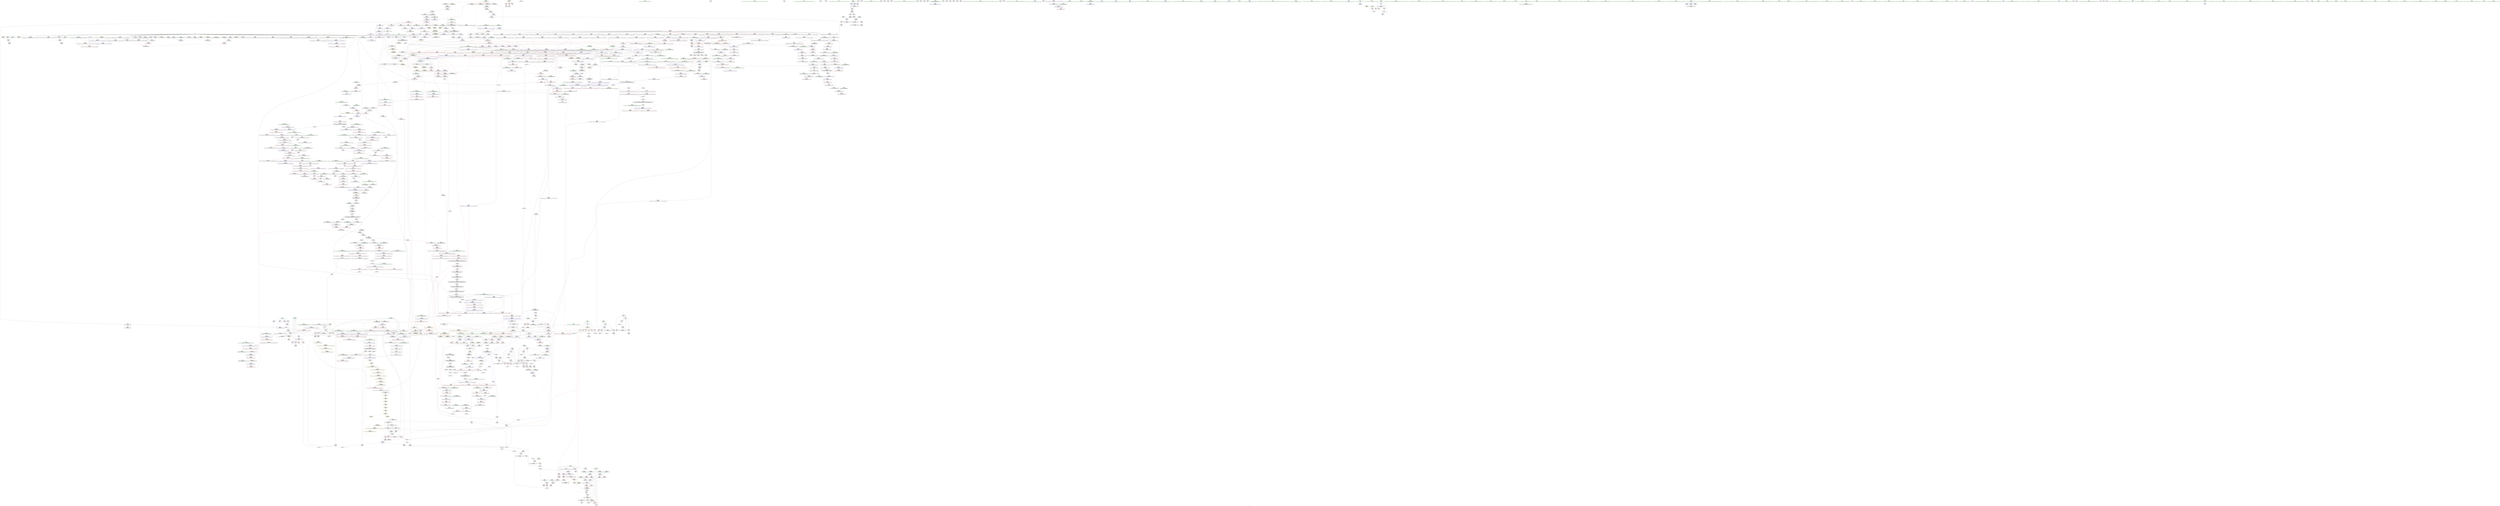 digraph "SVFG" {
	label="SVFG";

	Node0x55b405165cc0 [shape=record,color=grey,label="{NodeID: 0\nNullPtr|{|<s32>100}}"];
	Node0x55b405165cc0 -> Node0x55b40541a740[style=solid];
	Node0x55b405165cc0 -> Node0x55b40541a840[style=solid];
	Node0x55b405165cc0 -> Node0x55b40541a910[style=solid];
	Node0x55b405165cc0 -> Node0x55b40541a9e0[style=solid];
	Node0x55b405165cc0 -> Node0x55b40541aab0[style=solid];
	Node0x55b405165cc0 -> Node0x55b40541ab80[style=solid];
	Node0x55b405165cc0 -> Node0x55b40541ac50[style=solid];
	Node0x55b405165cc0 -> Node0x55b40541ad20[style=solid];
	Node0x55b405165cc0 -> Node0x55b40541adf0[style=solid];
	Node0x55b405165cc0 -> Node0x55b40541aec0[style=solid];
	Node0x55b405165cc0 -> Node0x55b40541af90[style=solid];
	Node0x55b405165cc0 -> Node0x55b40541b060[style=solid];
	Node0x55b405165cc0 -> Node0x55b40541b130[style=solid];
	Node0x55b405165cc0 -> Node0x55b40541b200[style=solid];
	Node0x55b405165cc0 -> Node0x55b40541b2d0[style=solid];
	Node0x55b405165cc0 -> Node0x55b40541b3a0[style=solid];
	Node0x55b405165cc0 -> Node0x55b40541b470[style=solid];
	Node0x55b405165cc0 -> Node0x55b40541b540[style=solid];
	Node0x55b405165cc0 -> Node0x55b40541b610[style=solid];
	Node0x55b405165cc0 -> Node0x55b40541b6e0[style=solid];
	Node0x55b405165cc0 -> Node0x55b40541b7b0[style=solid];
	Node0x55b405165cc0 -> Node0x55b40541b880[style=solid];
	Node0x55b405165cc0 -> Node0x55b40541b950[style=solid];
	Node0x55b405165cc0 -> Node0x55b40541ba20[style=solid];
	Node0x55b405165cc0 -> Node0x55b405423760[style=solid];
	Node0x55b405165cc0 -> Node0x55b4054265e0[style=solid];
	Node0x55b405165cc0 -> Node0x55b4054266b0[style=solid];
	Node0x55b405165cc0 -> Node0x55b405426780[style=solid];
	Node0x55b405165cc0 -> Node0x55b405447e50[style=solid];
	Node0x55b405165cc0 -> Node0x55b405465fa0[style=solid];
	Node0x55b405165cc0 -> Node0x55b40546a140[style=solid];
	Node0x55b405165cc0 -> Node0x55b40546b7c0[style=solid];
	Node0x55b405165cc0:s32 -> Node0x55b405544540[style=solid,color=red];
	Node0x55b405420610 [shape=record,color=red,label="{NodeID: 775\n1318\<--1317\n\<--\n_ZSt3maxImERKT_S2_S2_\n}"];
	Node0x55b405420610 -> Node0x55b40546abc0[style=solid];
	Node0x55b40543a020 [shape=record,color=black,label="{NodeID: 1550\nMR_44V_6 = PHI(MR_44V_7, MR_44V_3, MR_44V_7, )\npts\{830001 \}\n|{<s0>13}}"];
	Node0x55b40543a020:s0 -> Node0x55b4054d1680[style=dashed,color=red];
	Node0x55b405416f70 [shape=record,color=purple,label="{NodeID: 443\n190\<--13\narrayidx13\<--ans\n_Z5Solveiiii\n}"];
	Node0x55b405416f70 -> Node0x55b4054243c0[style=solid];
	Node0x55b40554ba70 [shape=record,color=black,label="{NodeID: 2325\n848 = PHI(299, 925, )\n0th arg _ZNSt16allocator_traitsISaIiEE9constructIiJRKiEEEvRS0_PT_DpOT0_ }"];
	Node0x55b40554ba70 -> Node0x55b405427ca0[style=solid];
	Node0x55b40540ae00 [shape=record,color=green,label="{NodeID: 111\n675\<--676\nthis.addr\<--this.addr_field_insensitive\n_ZNSt12_Vector_baseIiSaIiEE19_M_get_Tp_allocatorEv\n}"];
	Node0x55b40540ae00 -> Node0x55b405433330[style=solid];
	Node0x55b40540ae00 -> Node0x55b405426c60[style=solid];
	Node0x55b405426100 [shape=record,color=blue,label="{NodeID: 886\n574\<--570\n__a.addr\<--__a\n_ZSt3minIiERKT_S2_S2_\n}"];
	Node0x55b405426100 -> Node0x55b405432970[style=dashed];
	Node0x55b405426100 -> Node0x55b405432a40[style=dashed];
	Node0x55b4054c7a80 [shape=record,color=yellow,style=double,label="{NodeID: 1661\n359V_1 = ENCHI(MR_359V_0)\npts\{16210000 \}\nFun[_ZNKSt13move_iteratorIPiE4baseEv]}"];
	Node0x55b4054c7a80 -> Node0x55b4054229d0[style=dashed];
	Node0x55b40542cb30 [shape=record,color=purple,label="{NodeID: 554\n1763\<--1505\noffset_0\<--\n}"];
	Node0x55b40542cb30 -> Node0x55b405422f80[style=solid];
	Node0x55b40540f5d0 [shape=record,color=green,label="{NodeID: 222\n1436\<--1437\nagg.tmp\<--agg.tmp_field_insensitive\n_ZSt22__uninitialized_copy_aISt13move_iteratorIPiES1_iET0_T_S4_S3_RSaIT1_E\n}"];
	Node0x55b40540f5d0 -> Node0x55b405415300[style=solid];
	Node0x55b40540f5d0 -> Node0x55b40542bfd0[style=solid];
	Node0x55b40544b3f0 [shape=record,color=blue,label="{NodeID: 997\n1537\<--1523\ncoerce.dive1\<--__last.coerce\n_ZNSt20__uninitialized_copyILb1EE13__uninit_copyISt13move_iteratorIPiES3_EET0_T_S6_S5_\n}"];
	Node0x55b40544b3f0 -> Node0x55b405423120[style=dashed];
	Node0x55b405432560 [shape=record,color=red,label="{NodeID: 665\n537\<--427\n\<--i26\nmain\n}"];
	Node0x55b405432560 -> Node0x55b4054666c0[style=solid];
	Node0x55b40541d6f0 [shape=record,color=black,label="{NodeID: 333\n433\<--430\ncall\<--\nmain\n}"];
	Node0x55b405542580 [shape=record,color=black,label="{NodeID: 2215\n1551 = PHI(1555, )\n}"];
	Node0x55b405542580 -> Node0x55b405415d90[style=solid];
	Node0x55b405120dd0 [shape=record,color=green,label="{NodeID: 1\n7\<--1\n__dso_handle\<--dummyObj\nGlob }"];
	Node0x55b4054206e0 [shape=record,color=red,label="{NodeID: 776\n1320\<--1319\n\<--\n_ZSt3maxImERKT_S2_S2_\n}"];
	Node0x55b4054206e0 -> Node0x55b40546abc0[style=solid];
	Node0x55b40543a520 [shape=record,color=black,label="{NodeID: 1551\nMR_46V_6 = PHI(MR_46V_7, MR_46V_3, MR_46V_7, )\npts\{830002 \}\n|{<s0>13}}"];
	Node0x55b40543a520:s0 -> Node0x55b4054d1760[style=dashed,color=red];
	Node0x55b405417040 [shape=record,color=purple,label="{NodeID: 444\n226\<--13\narrayidx30\<--ans\n_Z5Solveiiii\n}"];
	Node0x55b405417040 -> Node0x55b405430820[style=solid];
	Node0x55b40554bbc0 [shape=record,color=black,label="{NodeID: 2326\n849 = PHI(303, 928, )\n1st arg _ZNSt16allocator_traitsISaIiEE9constructIiJRKiEEEvRS0_PT_DpOT0_ }"];
	Node0x55b40554bbc0 -> Node0x55b405427d70[style=solid];
	Node0x55b40540aed0 [shape=record,color=green,label="{NodeID: 112\n684\<--685\nthis.addr\<--this.addr_field_insensitive\n_ZNSt12_Vector_baseIiSaIiEED2Ev\n}"];
	Node0x55b40540aed0 -> Node0x55b405433400[style=solid];
	Node0x55b40540aed0 -> Node0x55b405426d30[style=solid];
	Node0x55b4054261d0 [shape=record,color=blue,label="{NodeID: 887\n576\<--571\n__b.addr\<--__b\n_ZSt3minIiERKT_S2_S2_\n}"];
	Node0x55b4054261d0 -> Node0x55b405432b10[style=dashed];
	Node0x55b4054261d0 -> Node0x55b405432be0[style=dashed];
	Node0x55b40542cc00 [shape=record,color=purple,label="{NodeID: 555\n1535\<--1525\ncoerce.dive\<--__first\n_ZNSt20__uninitialized_copyILb1EE13__uninit_copyISt13move_iteratorIPiES3_EET0_T_S6_S5_\n}"];
	Node0x55b40542cc00 -> Node0x55b40544b320[style=solid];
	Node0x55b40540f6a0 [shape=record,color=green,label="{NodeID: 223\n1438\<--1439\nagg.tmp2\<--agg.tmp2_field_insensitive\n_ZSt22__uninitialized_copy_aISt13move_iteratorIPiES1_iET0_T_S4_S3_RSaIT1_E\n}"];
	Node0x55b40540f6a0 -> Node0x55b4054153d0[style=solid];
	Node0x55b40540f6a0 -> Node0x55b40542c0a0[style=solid];
	Node0x55b40544b4c0 [shape=record,color=blue,label="{NodeID: 998\n1529\<--1524\n__result.addr\<--__result\n_ZNSt20__uninitialized_copyILb1EE13__uninit_copyISt13move_iteratorIPiES3_EET0_T_S6_S5_\n}"];
	Node0x55b40544b4c0 -> Node0x55b405421720[style=dashed];
	Node0x55b405432630 [shape=record,color=red,label="{NodeID: 666\n467\<--466\n\<--arrayidx9\nmain\n}"];
	Node0x55b405432630 -> Node0x55b4054699c0[style=solid];
	Node0x55b40541d7c0 [shape=record,color=black,label="{NodeID: 334\n439\<--436\ncall1\<--\nmain\n}"];
	Node0x55b4055426c0 [shape=record,color=black,label="{NodeID: 2216\n1579 = PHI(1618, )\n|{<s0>118}}"];
	Node0x55b4055426c0:s0 -> Node0x55b405546b30[style=solid,color=red];
	Node0x55b4051850d0 [shape=record,color=green,label="{NodeID: 2\n9\<--1\n\<--dummyObj\nCan only get source location for instruction, argument, global var or function.|{<s0>30|<s1>30|<s2>30}}"];
	Node0x55b4051850d0:s0 -> Node0x55b4055479f0[style=solid,color=red];
	Node0x55b4051850d0:s1 -> Node0x55b405547d50[style=solid,color=red];
	Node0x55b4051850d0:s2 -> Node0x55b405547ed0[style=solid,color=red];
	Node0x55b4054207b0 [shape=record,color=red,label="{NodeID: 777\n1336\<--1333\n\<--__a.addr\n_ZNSt16allocator_traitsISaIiEE8max_sizeERKS0_\n}"];
	Node0x55b4054207b0 -> Node0x55b405414a10[style=solid];
	Node0x55b405417110 [shape=record,color=purple,label="{NodeID: 445\n230\<--13\narrayidx32\<--ans\n_Z5Solveiiii\n}"];
	Node0x55b405417110 -> Node0x55b4054308f0[style=solid];
	Node0x55b40554bd10 [shape=record,color=black,label="{NodeID: 2327\n850 = PHI(304, 930, )\n2nd arg _ZNSt16allocator_traitsISaIiEE9constructIiJRKiEEEvRS0_PT_DpOT0_ }"];
	Node0x55b40554bd10 -> Node0x55b405427e40[style=solid];
	Node0x55b40540afa0 [shape=record,color=green,label="{NodeID: 113\n686\<--687\nexn.slot\<--exn.slot_field_insensitive\n_ZNSt12_Vector_baseIiSaIiEED2Ev\n}"];
	Node0x55b40540afa0 -> Node0x55b4054334d0[style=solid];
	Node0x55b40540afa0 -> Node0x55b405426e00[style=solid];
	Node0x55b4054262a0 [shape=record,color=blue,label="{NodeID: 888\n572\<--586\nretval\<--\n_ZSt3minIiERKT_S2_S2_\n}"];
	Node0x55b4054262a0 -> Node0x55b4054bf7d0[style=dashed];
	Node0x55b40542ccd0 [shape=record,color=purple,label="{NodeID: 556\n1537\<--1527\ncoerce.dive1\<--__last\n_ZNSt20__uninitialized_copyILb1EE13__uninit_copyISt13move_iteratorIPiES3_EET0_T_S6_S5_\n}"];
	Node0x55b40542ccd0 -> Node0x55b40544b3f0[style=solid];
	Node0x55b40540f770 [shape=record,color=green,label="{NodeID: 224\n1450\<--1451\nllvm.memcpy.p0i8.p0i8.i64\<--llvm.memcpy.p0i8.p0i8.i64_field_insensitive\n}"];
	Node0x55b40544b590 [shape=record,color=blue, style = dotted,label="{NodeID: 999\n1765\<--1767\noffset_0\<--dummyVal\n_ZNSt20__uninitialized_copyILb1EE13__uninit_copyISt13move_iteratorIPiES3_EET0_T_S6_S5_\n}"];
	Node0x55b40544b590 -> Node0x55b4054217f0[style=dashed];
	Node0x55b405432700 [shape=record,color=red,label="{NodeID: 667\n515\<--512\n\<--call22\nmain\n}"];
	Node0x55b405432700 -> Node0x55b405425cf0[style=solid];
	Node0x55b40541d890 [shape=record,color=black,label="{NodeID: 335\n460\<--459\nidxprom\<--\nmain\n}"];
	Node0x55b405542800 [shape=record,color=black,label="{NodeID: 2217\n1587 = PHI(1618, )\n|{<s0>118}}"];
	Node0x55b405542800:s0 -> Node0x55b405546c40[style=solid,color=red];
	Node0x55b405257510 [shape=record,color=green,label="{NodeID: 3\n16\<--1\n.str\<--dummyObj\nGlob }"];
	Node0x55b405420880 [shape=record,color=red,label="{NodeID: 778\n1347\<--1344\nthis1\<--this.addr\n_ZNKSt12_Vector_baseIiSaIiEE19_M_get_Tp_allocatorEv\n}"];
	Node0x55b405420880 -> Node0x55b40542bc90[style=solid];
	Node0x55b4054171e0 [shape=record,color=purple,label="{NodeID: 446\n511\<--13\narrayidx21\<--ans\nmain\n|{<s0>33}}"];
	Node0x55b4054171e0:s0 -> Node0x55b405548880[style=solid,color=red];
	Node0x55b40554be90 [shape=record,color=black,label="{NodeID: 2328\n674 = PHI(387, 942, 958, 994, 1014, )\n0th arg _ZNSt12_Vector_baseIiSaIiEE19_M_get_Tp_allocatorEv }"];
	Node0x55b40554be90 -> Node0x55b405426c60[style=solid];
	Node0x55b40540fbe0 [shape=record,color=green,label="{NodeID: 114\n688\<--689\nehselector.slot\<--ehselector.slot_field_insensitive\n_ZNSt12_Vector_baseIiSaIiEED2Ev\n}"];
	Node0x55b40540fbe0 -> Node0x55b405426ed0[style=solid];
	Node0x55b405426370 [shape=record,color=blue,label="{NodeID: 889\n572\<--589\nretval\<--\n_ZSt3minIiERKT_S2_S2_\n}"];
	Node0x55b405426370 -> Node0x55b4054bf7d0[style=dashed];
	Node0x55b40542cda0 [shape=record,color=purple,label="{NodeID: 557\n1547\<--1531\ncoerce.dive3\<--agg.tmp\n_ZNSt20__uninitialized_copyILb1EE13__uninit_copyISt13move_iteratorIPiES3_EET0_T_S6_S5_\n}"];
	Node0x55b40542cda0 -> Node0x55b4054217f0[style=solid];
	Node0x55b40540f870 [shape=record,color=green,label="{NodeID: 225\n1461\<--1462\n_ZSt18uninitialized_copyISt13move_iteratorIPiES1_ET0_T_S4_S3_\<--_ZSt18uninitialized_copyISt13move_iteratorIPiES1_ET0_T_S4_S3__field_insensitive\n}"];
	Node0x55b40544b660 [shape=record,color=blue, style = dotted,label="{NodeID: 1000\n1768\<--1770\noffset_0\<--dummyVal\n_ZNSt20__uninitialized_copyILb1EE13__uninit_copyISt13move_iteratorIPiES3_EET0_T_S6_S5_\n}"];
	Node0x55b40544b660 -> Node0x55b4054218c0[style=dashed];
	Node0x55b4054327d0 [shape=record,color=red,label="{NodeID: 668\n531\<--530\n\<--arrayidx31\nmain\n}"];
	Node0x55b4054327d0 -> Node0x55b405466540[style=solid];
	Node0x55b40541d960 [shape=record,color=black,label="{NodeID: 336\n465\<--464\nidxprom8\<--\nmain\n}"];
	Node0x55b405542940 [shape=record,color=black,label="{NodeID: 2218\n1589 = PHI(1593, )\n}"];
	Node0x55b405542940 -> Node0x55b4054161a0[style=solid];
	Node0x55b405143450 [shape=record,color=green,label="{NodeID: 4\n18\<--1\n.str.1\<--dummyObj\nGlob }"];
	Node0x55b405420950 [shape=record,color=red,label="{NodeID: 779\n1356\<--1353\nthis1\<--this.addr\n_ZNK9__gnu_cxx13new_allocatorIiE8max_sizeEv\n}"];
	Node0x55b40543b420 [shape=record,color=black,label="{NodeID: 1554\nMR_36V_3 = PHI(MR_36V_4, MR_36V_2, )\npts\{1415 \}\n|{<s0>4|<s1>7|<s2>7|<s3>7}}"];
	Node0x55b40543b420:s0 -> Node0x55b4054c29d0[style=dashed,color=blue];
	Node0x55b40543b420:s1 -> Node0x55b4054304e0[style=dashed,color=blue];
	Node0x55b40543b420:s2 -> Node0x55b4054305b0[style=dashed,color=blue];
	Node0x55b40543b420:s3 -> Node0x55b4054c15d0[style=dashed,color=blue];
	Node0x55b4054172b0 [shape=record,color=purple,label="{NodeID: 447\n530\<--13\narrayidx31\<--ans\nmain\n}"];
	Node0x55b4054172b0 -> Node0x55b4054327d0[style=solid];
	Node0x55b40554c280 [shape=record,color=black,label="{NodeID: 2329\n841 = PHI(835, )\n0th arg _ZN9__gnu_cxx13new_allocatorIiED2Ev }"];
	Node0x55b40554c280 -> Node0x55b405427bd0[style=solid];
	Node0x55b40540fc70 [shape=record,color=green,label="{NodeID: 115\n706\<--707\n_ZNSt12_Vector_baseIiSaIiEE13_M_deallocateEPim\<--_ZNSt12_Vector_baseIiSaIiEE13_M_deallocateEPim_field_insensitive\n}"];
	Node0x55b405426440 [shape=record,color=blue,label="{NodeID: 890\n598\<--597\nthis.addr\<--this\n_ZNSt12_Vector_baseIiSaIiEEC2Ev\n}"];
	Node0x55b405426440 -> Node0x55b405432e50[style=dashed];
	Node0x55b40542ce70 [shape=record,color=purple,label="{NodeID: 558\n1549\<--1533\ncoerce.dive4\<--agg.tmp2\n_ZNSt20__uninitialized_copyILb1EE13__uninit_copyISt13move_iteratorIPiES3_EET0_T_S6_S5_\n}"];
	Node0x55b40542ce70 -> Node0x55b4054218c0[style=solid];
	Node0x55b40540f970 [shape=record,color=green,label="{NodeID: 226\n1466\<--1467\nretval\<--retval_field_insensitive\n_ZSt32__make_move_if_noexcept_iteratorIiSt13move_iteratorIPiEET0_PT_\n|{|<s1>107}}"];
	Node0x55b40540f970 -> Node0x55b40542c4b0[style=solid];
	Node0x55b40540f970:s1 -> Node0x55b405547460[style=solid,color=red];
	Node0x55b40544b730 [shape=record,color=blue,label="{NodeID: 1001\n1569\<--1556\ncoerce.dive\<--__first.coerce\n_ZSt4copyISt13move_iteratorIPiES1_ET0_T_S4_S3_\n}"];
	Node0x55b40544b730 -> Node0x55b4054231f0[style=dashed];
	Node0x55b4054c4180 [shape=record,color=yellow,style=double,label="{NodeID: 1776\n36V_1 = ENCHI(MR_36V_0)\npts\{1415 \}\nFun[_ZNSt16allocator_traitsISaIiEE9constructIiJRKiEEEvRS0_PT_DpOT0_]|{<s0>54}}"];
	Node0x55b4054c4180:s0 -> Node0x55b405448a80[style=dashed,color=red];
	Node0x55b4054328a0 [shape=record,color=red,label="{NodeID: 669\n592\<--572\n\<--retval\n_ZSt3minIiERKT_S2_S2_\n}"];
	Node0x55b4054328a0 -> Node0x55b40541de40[style=solid];
	Node0x55b40541da30 [shape=record,color=black,label="{NodeID: 337\n479\<--478\nidxprom11\<--sub10\nmain\n}"];
	Node0x55b405542a80 [shape=record,color=black,label="{NodeID: 2219\n1607 = PHI(1654, )\n|{<s0>122}}"];
	Node0x55b405542a80:s0 -> Node0x55b4055489c0[style=solid,color=red];
	Node0x55b405146030 [shape=record,color=green,label="{NodeID: 5\n20\<--1\nstdin\<--dummyObj\nGlob }"];
	Node0x55b405420a20 [shape=record,color=red,label="{NodeID: 780\n1368\<--1362\nthis1\<--this.addr\n_ZN9__gnu_cxx17__normal_iteratorIPiSt6vectorIiSaIiEEEC2ERKS1_\n}"];
	Node0x55b405420a20 -> Node0x55b40542bd60[style=solid];
	Node0x55b40543b920 [shape=record,color=black,label="{NodeID: 1555\nMR_42V_2 = PHI(MR_42V_3, MR_42V_1, )\npts\{830000 \}\n|{<s0>4|<s1>4|<s2>7}}"];
	Node0x55b40543b920:s0 -> Node0x55b4054bbbd0[style=dashed,color=blue];
	Node0x55b40543b920:s1 -> Node0x55b4054c2ed0[style=dashed,color=blue];
	Node0x55b40543b920:s2 -> Node0x55b4054e80f0[style=dashed,color=blue];
	Node0x55b405417380 [shape=record,color=purple,label="{NodeID: 448\n431\<--16\n\<--.str\nmain\n}"];
	Node0x55b40554c390 [shape=record,color=black,label="{NodeID: 2330\n353 = PHI(82, 82, 82, 82, )\n0th arg _ZNSt6vectorIiSaIiEEixEm }"];
	Node0x55b40554c390 -> Node0x55b405425190[style=solid];
	Node0x55b40540fd70 [shape=record,color=green,label="{NodeID: 116\n710\<--711\n_ZNSt12_Vector_baseIiSaIiEE12_Vector_implD2Ev\<--_ZNSt12_Vector_baseIiSaIiEE12_Vector_implD2Ev_field_insensitive\n}"];
	Node0x55b405426510 [shape=record,color=blue,label="{NodeID: 891\n621\<--620\nthis.addr\<--this\n_ZNSt12_Vector_baseIiSaIiEE12_Vector_implC2Ev\n}"];
	Node0x55b405426510 -> Node0x55b405432f20[style=dashed];
	Node0x55b40542cf40 [shape=record,color=purple,label="{NodeID: 559\n1765\<--1540\noffset_0\<--\n}"];
	Node0x55b40542cf40 -> Node0x55b40544b590[style=solid];
	Node0x55b40540fa40 [shape=record,color=green,label="{NodeID: 227\n1468\<--1469\n__i.addr\<--__i.addr_field_insensitive\n_ZSt32__make_move_if_noexcept_iteratorIiSt13move_iteratorIPiEET0_PT_\n}"];
	Node0x55b40540fa40 -> Node0x55b405421310[style=solid];
	Node0x55b40540fa40 -> Node0x55b40544ad70[style=solid];
	Node0x55b40544b800 [shape=record,color=blue,label="{NodeID: 1002\n1571\<--1557\ncoerce.dive1\<--__last.coerce\n_ZSt4copyISt13move_iteratorIPiES1_ET0_T_S4_S3_\n}"];
	Node0x55b40544b800 -> Node0x55b4054232c0[style=dashed];
	Node0x55b4054c4260 [shape=record,color=yellow,style=double,label="{NodeID: 1777\n62V_1 = ENCHI(MR_62V_0)\npts\{77 85 \}\nFun[_ZNSt16allocator_traitsISaIiEE9constructIiJRKiEEEvRS0_PT_DpOT0_]|{<s0>54}}"];
	Node0x55b4054c4260:s0 -> Node0x55b4054c8160[style=dashed,color=red];
	Node0x55b405432970 [shape=record,color=red,label="{NodeID: 670\n582\<--574\n\<--__a.addr\n_ZSt3minIiERKT_S2_S2_\n}"];
	Node0x55b405432970 -> Node0x55b405432d80[style=solid];
	Node0x55b40541db00 [shape=record,color=black,label="{NodeID: 338\n489\<--488\nfrombool\<--call13\nmain\n}"];
	Node0x55b40541db00 -> Node0x55b405425a80[style=solid];
	Node0x55b405542bc0 [shape=record,color=black,label="{NodeID: 2220\n1611 = PHI(1654, )\n|{<s0>122}}"];
	Node0x55b405542bc0:s0 -> Node0x55b405548b00[style=solid,color=red];
	Node0x55b405407cd0 [shape=record,color=green,label="{NodeID: 6\n21\<--1\n.str.2\<--dummyObj\nGlob }"];
	Node0x55b405420af0 [shape=record,color=red,label="{NodeID: 781\n1370\<--1364\n\<--__i.addr\n_ZN9__gnu_cxx17__normal_iteratorIPiSt6vectorIiSaIiEEEC2ERKS1_\n}"];
	Node0x55b405420af0 -> Node0x55b405420bc0[style=solid];
	Node0x55b40543be20 [shape=record,color=black,label="{NodeID: 1556\nMR_44V_3 = PHI(MR_44V_4, MR_44V_2, )\npts\{830001 \}\n|{<s0>4|<s1>4|<s2>7|<s3>7}}"];
	Node0x55b40543be20:s0 -> Node0x55b4054bc0d0[style=dashed,color=blue];
	Node0x55b40543be20:s1 -> Node0x55b4054c33d0[style=dashed,color=blue];
	Node0x55b40543be20:s2 -> Node0x55b40543a020[style=dashed,color=blue];
	Node0x55b40543be20:s3 -> Node0x55b4054bc0d0[style=dashed,color=blue];
	Node0x55b405417450 [shape=record,color=purple,label="{NodeID: 449\n432\<--18\n\<--.str.1\nmain\n}"];
	Node0x55b40554c560 [shape=record,color=black,label="{NodeID: 2331\n354 = PHI(176, 186, 204, 211, )\n1st arg _ZNSt6vectorIiSaIiEEixEm }"];
	Node0x55b40554c560 -> Node0x55b405425260[style=solid];
	Node0x55b40540fe70 [shape=record,color=green,label="{NodeID: 117\n727\<--728\n__first.addr\<--__first.addr_field_insensitive\n_ZSt8_DestroyIPiEvT_S1_\n}"];
	Node0x55b40540fe70 -> Node0x55b405433810[style=solid];
	Node0x55b40540fe70 -> Node0x55b405426fa0[style=solid];
	Node0x55b4054265e0 [shape=record,color=blue, style = dotted,label="{NodeID: 892\n629\<--3\n_M_start\<--dummyVal\n_ZNSt12_Vector_baseIiSaIiEE12_Vector_implC2Ev\n|{<s0>37}}"];
	Node0x55b4054265e0:s0 -> Node0x55b4054e8b30[style=dashed,color=blue];
	Node0x55b40542d010 [shape=record,color=purple,label="{NodeID: 560\n1766\<--1541\noffset_0\<--\n}"];
	Node0x55b40542d010 -> Node0x55b405423050[style=solid];
	Node0x55b40540fb10 [shape=record,color=green,label="{NodeID: 228\n1473\<--1474\n_ZNSt13move_iteratorIPiEC2ES0_\<--_ZNSt13move_iteratorIPiEC2ES0__field_insensitive\n}"];
	Node0x55b40544b8d0 [shape=record,color=blue,label="{NodeID: 1003\n1563\<--1558\n__result.addr\<--__result\n_ZSt4copyISt13move_iteratorIPiES1_ET0_T_S4_S3_\n}"];
	Node0x55b40544b8d0 -> Node0x55b405421990[style=dashed];
	Node0x55b405432a40 [shape=record,color=red,label="{NodeID: 671\n589\<--574\n\<--__a.addr\n_ZSt3minIiERKT_S2_S2_\n}"];
	Node0x55b405432a40 -> Node0x55b405426370[style=solid];
	Node0x55b40541dbd0 [shape=record,color=black,label="{NodeID: 339\n497\<--496\ntobool\<--\nmain\n}"];
	Node0x55b405542d00 [shape=record,color=black,label="{NodeID: 2221\n1613 = PHI(1654, )\n|{<s0>122}}"];
	Node0x55b405542d00:s0 -> Node0x55b405548c40[style=solid,color=red];
	Node0x55b405406fa0 [shape=record,color=green,label="{NodeID: 7\n23\<--1\n.str.3\<--dummyObj\nGlob }"];
	Node0x55b405420bc0 [shape=record,color=red,label="{NodeID: 782\n1371\<--1370\n\<--\n_ZN9__gnu_cxx17__normal_iteratorIPiSt6vectorIiSaIiEEEC2ERKS1_\n}"];
	Node0x55b405420bc0 -> Node0x55b40544a3b0[style=solid];
	Node0x55b40543c320 [shape=record,color=black,label="{NodeID: 1557\nMR_46V_2 = PHI(MR_46V_3, MR_46V_1, )\npts\{830002 \}\n|{<s0>4|<s1>4|<s2>7|<s3>7}}"];
	Node0x55b40543c320:s0 -> Node0x55b4054bc5d0[style=dashed,color=blue];
	Node0x55b40543c320:s1 -> Node0x55b4054c38d0[style=dashed,color=blue];
	Node0x55b40543c320:s2 -> Node0x55b40543a520[style=dashed,color=blue];
	Node0x55b40543c320:s3 -> Node0x55b4054bc5d0[style=dashed,color=blue];
	Node0x55b405417520 [shape=record,color=purple,label="{NodeID: 450\n437\<--21\n\<--.str.2\nmain\n}"];
	Node0x55b40554c730 [shape=record,color=black,label="{NodeID: 2332\n683 = PHI(394, 404, )\n0th arg _ZNSt12_Vector_baseIiSaIiEED2Ev }"];
	Node0x55b40554c730 -> Node0x55b405426d30[style=solid];
	Node0x55b40540ff40 [shape=record,color=green,label="{NodeID: 118\n729\<--730\n__last.addr\<--__last.addr_field_insensitive\n_ZSt8_DestroyIPiEvT_S1_\n}"];
	Node0x55b40540ff40 -> Node0x55b4054338e0[style=solid];
	Node0x55b40540ff40 -> Node0x55b405427070[style=solid];
	Node0x55b4054266b0 [shape=record,color=blue, style = dotted,label="{NodeID: 893\n631\<--3\n_M_finish\<--dummyVal\n_ZNSt12_Vector_baseIiSaIiEE12_Vector_implC2Ev\n|{<s0>37}}"];
	Node0x55b4054266b0:s0 -> Node0x55b4054e8b30[style=dashed,color=blue];
	Node0x55b4054c8160 [shape=record,color=yellow,style=double,label="{NodeID: 1668\n62V_1 = ENCHI(MR_62V_0)\npts\{77 85 \}\nFun[_ZN9__gnu_cxx13new_allocatorIiE9constructIiJRKiEEEvPT_DpOT0_]}"];
	Node0x55b4054c8160 -> Node0x55b4054363f0[style=dashed];
	Node0x55b40542d0e0 [shape=record,color=purple,label="{NodeID: 561\n1768\<--1543\noffset_0\<--\n}"];
	Node0x55b40542d0e0 -> Node0x55b40544b660[style=solid];
	Node0x55b405417fd0 [shape=record,color=green,label="{NodeID: 229\n1482\<--1483\n__first\<--__first_field_insensitive\n_ZSt18uninitialized_copyISt13move_iteratorIPiES1_ET0_T_S4_S3_\n}"];
	Node0x55b405417fd0 -> Node0x55b405415640[style=solid];
	Node0x55b405417fd0 -> Node0x55b40542c580[style=solid];
	Node0x55b40544b9a0 [shape=record,color=blue, style = dotted,label="{NodeID: 1004\n1771\<--1773\noffset_0\<--dummyVal\n_ZSt4copyISt13move_iteratorIPiES1_ET0_T_S4_S3_\n}"];
	Node0x55b40544b9a0 -> Node0x55b405421a60[style=dashed];
	Node0x55b405432b10 [shape=record,color=red,label="{NodeID: 672\n580\<--576\n\<--__b.addr\n_ZSt3minIiERKT_S2_S2_\n}"];
	Node0x55b405432b10 -> Node0x55b405432cb0[style=solid];
	Node0x55b40541dca0 [shape=record,color=black,label="{NodeID: 340\n510\<--509\nidxprom20\<--\nmain\n}"];
	Node0x55b405542e40 [shape=record,color=black,label="{NodeID: 2222\n1614 = PHI(1631, )\n}"];
	Node0x55b405542e40 -> Node0x55b405416270[style=solid];
	Node0x55b4054072e0 [shape=record,color=green,label="{NodeID: 8\n25\<--1\nstdout\<--dummyObj\nGlob }"];
	Node0x55b405420c90 [shape=record,color=red,label="{NodeID: 783\n1383\<--1377\n\<--__a.addr\n_ZNSt16allocator_traitsISaIiEE8allocateERS0_m\n}"];
	Node0x55b405420c90 -> Node0x55b405414e20[style=solid];
	Node0x55b40543c820 [shape=record,color=black,label="{NodeID: 1558\nMR_60V_2 = PHI(MR_60V_3, MR_60V_1, )\npts\{2830000 \}\n}"];
	Node0x55b4054175f0 [shape=record,color=purple,label="{NodeID: 451\n438\<--23\n\<--.str.3\nmain\n}"];
	Node0x55b40554c880 [shape=record,color=black,label="{NodeID: 2333\n608 = PHI(270, 407, 721, 1059, )\n0th arg __clang_call_terminate }"];
	Node0x55b405410010 [shape=record,color=green,label="{NodeID: 119\n736\<--737\n_ZNSt12_Destroy_auxILb1EE9__destroyIPiEEvT_S3_\<--_ZNSt12_Destroy_auxILb1EE9__destroyIPiEEvT_S3__field_insensitive\n}"];
	Node0x55b405426780 [shape=record,color=blue, style = dotted,label="{NodeID: 894\n633\<--3\n_M_end_of_storage\<--dummyVal\n_ZNSt12_Vector_baseIiSaIiEE12_Vector_implC2Ev\n|{<s0>37}}"];
	Node0x55b405426780:s0 -> Node0x55b4054e8b30[style=dashed,color=blue];
	Node0x55b40542d1b0 [shape=record,color=purple,label="{NodeID: 562\n1769\<--1544\noffset_0\<--\n}"];
	Node0x55b40542d1b0 -> Node0x55b405423120[style=solid];
	Node0x55b4054180a0 [shape=record,color=green,label="{NodeID: 230\n1484\<--1485\n__last\<--__last_field_insensitive\n_ZSt18uninitialized_copyISt13move_iteratorIPiES1_ET0_T_S4_S3_\n}"];
	Node0x55b4054180a0 -> Node0x55b405415710[style=solid];
	Node0x55b4054180a0 -> Node0x55b40542c650[style=solid];
	Node0x55b40544ba70 [shape=record,color=blue, style = dotted,label="{NodeID: 1005\n1774\<--1776\noffset_0\<--dummyVal\n_ZSt4copyISt13move_iteratorIPiES1_ET0_T_S4_S3_\n}"];
	Node0x55b40544ba70 -> Node0x55b405421b30[style=dashed];
	Node0x55b4054c4560 [shape=record,color=yellow,style=double,label="{NodeID: 1780\n75V_1 = ENCHI(MR_75V_0)\npts\{374 \}\nFun[_ZNSt6vectorIiSaIiEED2Ev]}"];
	Node0x55b4054c4560 -> Node0x55b405425400[style=dashed];
	Node0x55b405432be0 [shape=record,color=red,label="{NodeID: 673\n586\<--576\n\<--__b.addr\n_ZSt3minIiERKT_S2_S2_\n}"];
	Node0x55b405432be0 -> Node0x55b4054262a0[style=solid];
	Node0x55b40541dd70 [shape=record,color=black,label="{NodeID: 341\n529\<--528\nidxprom30\<--\nmain\n}"];
	Node0x55b405542f80 [shape=record,color=black,label="{NodeID: 2223\n1624 = PHI(1712, )\n|{<s0>124}}"];
	Node0x55b405542f80:s0 -> Node0x55b405544210[style=solid,color=red];
	Node0x55b4054073a0 [shape=record,color=green,label="{NodeID: 9\n26\<--1\n.str.4\<--dummyObj\nGlob }"];
	Node0x55b405420d60 [shape=record,color=red,label="{NodeID: 784\n1385\<--1379\n\<--__n.addr\n_ZNSt16allocator_traitsISaIiEE8allocateERS0_m\n|{<s0>100}}"];
	Node0x55b405420d60:s0 -> Node0x55b405544430[style=solid,color=red];
	Node0x55b4054176c0 [shape=record,color=purple,label="{NodeID: 452\n440\<--26\n\<--.str.4\nmain\n}"];
	Node0x55b405410110 [shape=record,color=green,label="{NodeID: 120\n742\<--743\n.addr\<--.addr_field_insensitive\n_ZNSt12_Destroy_auxILb1EE9__destroyIPiEEvT_S3_\n}"];
	Node0x55b405410110 -> Node0x55b405427140[style=solid];
	Node0x55b405426850 [shape=record,color=blue,label="{NodeID: 895\n638\<--637\nthis.addr\<--this\n_ZNSaIiEC2Ev\n}"];
	Node0x55b405426850 -> Node0x55b405432ff0[style=dashed];
	Node0x55b40542d280 [shape=record,color=purple,label="{NodeID: 563\n1569\<--1559\ncoerce.dive\<--__first\n_ZSt4copyISt13move_iteratorIPiES1_ET0_T_S4_S3_\n}"];
	Node0x55b40542d280 -> Node0x55b40544b730[style=solid];
	Node0x55b405418170 [shape=record,color=green,label="{NodeID: 231\n1486\<--1487\n__result.addr\<--__result.addr_field_insensitive\n_ZSt18uninitialized_copyISt13move_iteratorIPiES1_ET0_T_S4_S3_\n}"];
	Node0x55b405418170 -> Node0x55b4054214b0[style=solid];
	Node0x55b405418170 -> Node0x55b40544afe0[style=solid];
	Node0x55b40544bb40 [shape=record,color=blue,label="{NodeID: 1006\n1597\<--1594\n__first.addr\<--__first\n_ZSt14__copy_move_a2ILb1EPiS0_ET1_T0_S2_S1_\n}"];
	Node0x55b40544bb40 -> Node0x55b405421c00[style=dashed];
	Node0x55b4054c4640 [shape=record,color=yellow,style=double,label="{NodeID: 1781\n77V_1 = ENCHI(MR_77V_0)\npts\{376 \}\nFun[_ZNSt6vectorIiSaIiEED2Ev]}"];
	Node0x55b4054c4640 -> Node0x55b4054254d0[style=dashed];
	Node0x55b405432cb0 [shape=record,color=red,label="{NodeID: 674\n581\<--580\n\<--\n_ZSt3minIiERKT_S2_S2_\n}"];
	Node0x55b405432cb0 -> Node0x55b40546a440[style=solid];
	Node0x55b40541de40 [shape=record,color=black,label="{NodeID: 342\n569\<--592\n_ZSt3minIiERKT_S2_S2__ret\<--\n_ZSt3minIiERKT_S2_S2_\n|{<s0>33}}"];
	Node0x55b40541de40:s0 -> Node0x55b40553f460[style=solid,color=blue];
	Node0x55b4055430c0 [shape=record,color=black,label="{NodeID: 2224\n1627 = PHI(1705, )\n}"];
	Node0x55b4055430c0 -> Node0x55b405416340[style=solid];
	Node0x55b405407460 [shape=record,color=green,label="{NodeID: 10\n28\<--1\n.str.5\<--dummyObj\nGlob }"];
	Node0x55b405420e30 [shape=record,color=red,label="{NodeID: 785\n1403\<--1394\nthis1\<--this.addr\n_ZN9__gnu_cxx13new_allocatorIiE8allocateEmPKv\n|{<s0>101}}"];
	Node0x55b405420e30:s0 -> Node0x55b405545270[style=solid,color=red];
	Node0x55b405417790 [shape=record,color=purple,label="{NodeID: 453\n450\<--26\n\<--.str.4\nmain\n}"];
	Node0x55b4054101e0 [shape=record,color=green,label="{NodeID: 121\n744\<--745\n.addr1\<--.addr1_field_insensitive\n_ZNSt12_Destroy_auxILb1EE9__destroyIPiEEvT_S3_\n}"];
	Node0x55b4054101e0 -> Node0x55b405427210[style=solid];
	Node0x55b405426920 [shape=record,color=blue,label="{NodeID: 896\n649\<--648\nthis.addr\<--this\n_ZN9__gnu_cxx13new_allocatorIiEC2Ev\n}"];
	Node0x55b405426920 -> Node0x55b4054330c0[style=dashed];
	Node0x55b40542d350 [shape=record,color=purple,label="{NodeID: 564\n1571\<--1561\ncoerce.dive1\<--__last\n_ZSt4copyISt13move_iteratorIPiES1_ET0_T_S4_S3_\n}"];
	Node0x55b40542d350 -> Node0x55b40544b800[style=solid];
	Node0x55b405418240 [shape=record,color=green,label="{NodeID: 232\n1488\<--1489\n__assignable\<--__assignable_field_insensitive\n_ZSt18uninitialized_copyISt13move_iteratorIPiES1_ET0_T_S4_S3_\n}"];
	Node0x55b405418240 -> Node0x55b40544b0b0[style=solid];
	Node0x55b40544bc10 [shape=record,color=blue,label="{NodeID: 1007\n1599\<--1595\n__last.addr\<--__last\n_ZSt14__copy_move_a2ILb1EPiS0_ET1_T0_S2_S1_\n}"];
	Node0x55b40544bc10 -> Node0x55b405421cd0[style=dashed];
	Node0x55b4054c4720 [shape=record,color=yellow,style=double,label="{NodeID: 1782\n42V_1 = ENCHI(MR_42V_0)\npts\{830000 \}\nFun[_ZNSt6vectorIiSaIiEED2Ev]|{|<s1>21|<s2>22}}"];
	Node0x55b4054c4720 -> Node0x55b405431790[style=dashed];
	Node0x55b4054c4720:s1 -> Node0x55b4054d3940[style=dashed,color=red];
	Node0x55b4054c4720:s2 -> Node0x55b4054d3940[style=dashed,color=red];
	Node0x55b405432d80 [shape=record,color=red,label="{NodeID: 675\n583\<--582\n\<--\n_ZSt3minIiERKT_S2_S2_\n}"];
	Node0x55b405432d80 -> Node0x55b40546a440[style=solid];
	Node0x55b40541df10 [shape=record,color=black,label="{NodeID: 343\n625\<--624\n\<--this1\n_ZNSt12_Vector_baseIiSaIiEE12_Vector_implC2Ev\n|{<s0>40}}"];
	Node0x55b40541df10:s0 -> Node0x55b40552f860[style=solid,color=red];
	Node0x55b405543200 [shape=record,color=black,label="{NodeID: 2225\n1650 = PHI(1661, )\n}"];
	Node0x55b405543200 -> Node0x55b405416410[style=solid];
	Node0x55b405407e00 [shape=record,color=green,label="{NodeID: 11\n30\<--1\n.str.6\<--dummyObj\nGlob }"];
	Node0x55b405420f00 [shape=record,color=red,label="{NodeID: 786\n1404\<--1396\n\<--__n.addr\n_ZN9__gnu_cxx13new_allocatorIiE8allocateEmPKv\n}"];
	Node0x55b405420f00 -> Node0x55b40546aec0[style=solid];
	Node0x55b405417860 [shape=record,color=purple,label="{NodeID: 454\n462\<--26\n\<--.str.4\nmain\n}"];
	Node0x55b4054102b0 [shape=record,color=green,label="{NodeID: 122\n753\<--754\nthis.addr\<--this.addr_field_insensitive\n_ZNSt12_Vector_baseIiSaIiEE13_M_deallocateEPim\n}"];
	Node0x55b4054102b0 -> Node0x55b4054339b0[style=solid];
	Node0x55b4054102b0 -> Node0x55b4054272e0[style=solid];
	Node0x55b4054269f0 [shape=record,color=blue,label="{NodeID: 897\n658\<--655\n__first.addr\<--__first\n_ZSt8_DestroyIPiiEvT_S1_RSaIT0_E\n}"];
	Node0x55b4054269f0 -> Node0x55b405433190[style=dashed];
	Node0x55b40542d420 [shape=record,color=purple,label="{NodeID: 565\n1577\<--1565\ncoerce.dive2\<--agg.tmp\n_ZSt4copyISt13move_iteratorIPiES1_ET0_T_S4_S3_\n}"];
	Node0x55b40542d420 -> Node0x55b405421a60[style=solid];
	Node0x55b405418310 [shape=record,color=green,label="{NodeID: 233\n1490\<--1491\nagg.tmp\<--agg.tmp_field_insensitive\n_ZSt18uninitialized_copyISt13move_iteratorIPiES1_ET0_T_S4_S3_\n}"];
	Node0x55b405418310 -> Node0x55b4054157e0[style=solid];
	Node0x55b405418310 -> Node0x55b40542c720[style=solid];
	Node0x55b40544bce0 [shape=record,color=blue,label="{NodeID: 1008\n1601\<--1596\n__result.addr\<--__result\n_ZSt14__copy_move_a2ILb1EPiS0_ET1_T0_S2_S1_\n}"];
	Node0x55b40544bce0 -> Node0x55b405421da0[style=dashed];
	Node0x55b4054d1680 [shape=record,color=yellow,style=double,label="{NodeID: 1783\n44V_1 = ENCHI(MR_44V_0)\npts\{830001 \}\nFun[_ZNSt6vectorIiSaIiEED2Ev]}"];
	Node0x55b4054d1680 -> Node0x55b405431860[style=dashed];
	Node0x55b405432e50 [shape=record,color=red,label="{NodeID: 676\n601\<--598\nthis1\<--this.addr\n_ZNSt12_Vector_baseIiSaIiEEC2Ev\n}"];
	Node0x55b405432e50 -> Node0x55b405429320[style=solid];
	Node0x55b40541dfe0 [shape=record,color=black,label="{NodeID: 344\n642\<--641\n\<--this1\n_ZNSaIiEC2Ev\n|{<s0>41}}"];
	Node0x55b40541dfe0:s0 -> Node0x55b405548270[style=solid,color=red];
	Node0x55b405543340 [shape=record,color=black,label="{NodeID: 2226\n1375 = PHI(1214, )\n0th arg _ZNSt16allocator_traitsISaIiEE8allocateERS0_m }"];
	Node0x55b405543340 -> Node0x55b40544a480[style=solid];
	Node0x55b405407e90 [shape=record,color=green,label="{NodeID: 12\n32\<--1\n.str.7\<--dummyObj\nGlob }"];
	Node0x55b405420fd0 [shape=record,color=red,label="{NodeID: 787\n1412\<--1396\n\<--__n.addr\n_ZN9__gnu_cxx13new_allocatorIiE8allocateEmPKv\n}"];
	Node0x55b405420fd0 -> Node0x55b4054687c0[style=solid];
	Node0x55b405417930 [shape=record,color=purple,label="{NodeID: 455\n492\<--28\n\<--.str.5\nmain\n}"];
	Node0x55b405410380 [shape=record,color=green,label="{NodeID: 123\n755\<--756\n__p.addr\<--__p.addr_field_insensitive\n_ZNSt12_Vector_baseIiSaIiEE13_M_deallocateEPim\n}"];
	Node0x55b405410380 -> Node0x55b405433a80[style=solid];
	Node0x55b405410380 -> Node0x55b405433b50[style=solid];
	Node0x55b405410380 -> Node0x55b4054273b0[style=solid];
	Node0x55b405426ac0 [shape=record,color=blue,label="{NodeID: 898\n660\<--656\n__last.addr\<--__last\n_ZSt8_DestroyIPiiEvT_S1_RSaIT0_E\n}"];
	Node0x55b405426ac0 -> Node0x55b405433260[style=dashed];
	Node0x55b40542d4f0 [shape=record,color=purple,label="{NodeID: 566\n1585\<--1567\ncoerce.dive4\<--agg.tmp3\n_ZSt4copyISt13move_iteratorIPiES1_ET0_T_S4_S3_\n}"];
	Node0x55b40542d4f0 -> Node0x55b405421b30[style=solid];
	Node0x55b4054183e0 [shape=record,color=green,label="{NodeID: 234\n1492\<--1493\nagg.tmp2\<--agg.tmp2_field_insensitive\n_ZSt18uninitialized_copyISt13move_iteratorIPiES1_ET0_T_S4_S3_\n}"];
	Node0x55b4054183e0 -> Node0x55b4054158b0[style=solid];
	Node0x55b4054183e0 -> Node0x55b40542c7f0[style=solid];
	Node0x55b40544bdb0 [shape=record,color=blue,label="{NodeID: 1009\n1622\<--1619\ncoerce.dive\<--__it.coerce\n_ZSt12__miter_baseIPiEDTcl12__miter_basecldtfp_4baseEEESt13move_iteratorIT_E\n|{<s0>123}}"];
	Node0x55b40544bdb0:s0 -> Node0x55b4054c7a80[style=dashed,color=red];
	Node0x55b4054d1760 [shape=record,color=yellow,style=double,label="{NodeID: 1784\n46V_1 = ENCHI(MR_46V_0)\npts\{830002 \}\nFun[_ZNSt6vectorIiSaIiEED2Ev]|{<s0>21|<s1>22}}"];
	Node0x55b4054d1760:s0 -> Node0x55b4054d3a20[style=dashed,color=red];
	Node0x55b4054d1760:s1 -> Node0x55b4054d3a20[style=dashed,color=red];
	Node0x55b405432f20 [shape=record,color=red,label="{NodeID: 677\n624\<--621\nthis1\<--this.addr\n_ZNSt12_Vector_baseIiSaIiEE12_Vector_implC2Ev\n}"];
	Node0x55b405432f20 -> Node0x55b40541df10[style=solid];
	Node0x55b405432f20 -> Node0x55b4054293f0[style=solid];
	Node0x55b405432f20 -> Node0x55b4054294c0[style=solid];
	Node0x55b405432f20 -> Node0x55b405429590[style=solid];
	Node0x55b40541e0b0 [shape=record,color=black,label="{NodeID: 345\n680\<--679\n\<--_M_impl\n_ZNSt12_Vector_baseIiSaIiEE19_M_get_Tp_allocatorEv\n}"];
	Node0x55b40541e0b0 -> Node0x55b40541e180[style=solid];
	Node0x55b405543480 [shape=record,color=black,label="{NodeID: 2227\n1376 = PHI(1215, )\n1st arg _ZNSt16allocator_traitsISaIiEE8allocateERS0_m }"];
	Node0x55b405543480 -> Node0x55b40544a550[style=solid];
	Node0x55b405407f90 [shape=record,color=green,label="{NodeID: 13\n34\<--1\n.str.8\<--dummyObj\nGlob }"];
	Node0x55b4054210a0 [shape=record,color=red,label="{NodeID: 788\n1455\<--1432\n\<--__result.addr\n_ZSt22__uninitialized_copy_aISt13move_iteratorIPiES1_iET0_T_S4_S3_RSaIT1_E\n|{<s0>106}}"];
	Node0x55b4054210a0:s0 -> Node0x55b40554b540[style=solid,color=red];
	Node0x55b405417a00 [shape=record,color=purple,label="{NodeID: 456\n499\<--30\n\<--.str.6\nmain\n}"];
	Node0x55b405410450 [shape=record,color=green,label="{NodeID: 124\n757\<--758\n__n.addr\<--__n.addr_field_insensitive\n_ZNSt12_Vector_baseIiSaIiEE13_M_deallocateEPim\n}"];
	Node0x55b405410450 -> Node0x55b405433c20[style=solid];
	Node0x55b405410450 -> Node0x55b405427480[style=solid];
	Node0x55b405426b90 [shape=record,color=blue,label="{NodeID: 899\n662\<--657\n.addr\<--\n_ZSt8_DestroyIPiiEvT_S1_RSaIT0_E\n}"];
	Node0x55b40542d5c0 [shape=record,color=purple,label="{NodeID: 567\n1771\<--1574\noffset_0\<--\n}"];
	Node0x55b40542d5c0 -> Node0x55b40544b9a0[style=solid];
	Node0x55b4054184b0 [shape=record,color=green,label="{NodeID: 235\n1513\<--1514\n_ZNSt20__uninitialized_copyILb1EE13__uninit_copyISt13move_iteratorIPiES3_EET0_T_S6_S5_\<--_ZNSt20__uninitialized_copyILb1EE13__uninit_copyISt13move_iteratorIPiES3_EET0_T_S6_S5__field_insensitive\n}"];
	Node0x55b40544be80 [shape=record,color=blue,label="{NodeID: 1010\n1635\<--1632\n__first.addr\<--__first\n_ZSt13__copy_move_aILb1EPiS0_ET1_T0_S2_S1_\n}"];
	Node0x55b40544be80 -> Node0x55b405421e70[style=dashed];
	Node0x55b405432ff0 [shape=record,color=red,label="{NodeID: 678\n641\<--638\nthis1\<--this.addr\n_ZNSaIiEC2Ev\n}"];
	Node0x55b405432ff0 -> Node0x55b40541dfe0[style=solid];
	Node0x55b40541e180 [shape=record,color=black,label="{NodeID: 346\n673\<--680\n_ZNSt12_Vector_baseIiSaIiEE19_M_get_Tp_allocatorEv_ret\<--\n_ZNSt12_Vector_baseIiSaIiEE19_M_get_Tp_allocatorEv\n|{<s0>19|<s1>62|<s2>65|<s3>70|<s4>74}}"];
	Node0x55b40541e180:s0 -> Node0x55b40553ed40[style=solid,color=blue];
	Node0x55b40541e180:s1 -> Node0x55b4055402c0[style=solid,color=blue];
	Node0x55b40541e180:s2 -> Node0x55b405540680[style=solid,color=blue];
	Node0x55b40541e180:s3 -> Node0x55b4055409d0[style=solid,color=blue];
	Node0x55b40541e180:s4 -> Node0x55b405540b40[style=solid,color=blue];
	Node0x55b4055435c0 [shape=record,color=black,label="{NodeID: 2228\n1111 = PHI(899, )\n0th arg _ZNKSt6vectorIiSaIiEE12_M_check_lenEmPKc }"];
	Node0x55b4055435c0 -> Node0x55b405448c20[style=solid];
	Node0x55b405408090 [shape=record,color=green,label="{NodeID: 14\n36\<--1\n.str.9\<--dummyObj\nGlob }"];
	Node0x55b405421170 [shape=record,color=red,label="{NodeID: 789\n1457\<--1456\n\<--coerce.dive3\n_ZSt22__uninitialized_copy_aISt13move_iteratorIPiES1_iET0_T_S4_S3_RSaIT1_E\n|{<s0>106}}"];
	Node0x55b405421170:s0 -> Node0x55b40554b2c0[style=solid,color=red];
	Node0x55b40543e620 [shape=record,color=black,label="{NodeID: 1564\nMR_96V_4 = PHI(MR_96V_5, MR_96V_3, )\npts\{424 \}\n|{|<s4>33}}"];
	Node0x55b40543e620 -> Node0x55b405432080[style=dashed];
	Node0x55b40543e620 -> Node0x55b405432700[style=dashed];
	Node0x55b40543e620 -> Node0x55b405425cf0[style=dashed];
	Node0x55b40543e620 -> Node0x55b4054bd9d0[style=dashed];
	Node0x55b40543e620:s4 -> Node0x55b4054c9e60[style=dashed,color=red];
	Node0x55b405417ad0 [shape=record,color=purple,label="{NodeID: 457\n534\<--32\n\<--.str.7\nmain\n}"];
	Node0x55b405410520 [shape=record,color=green,label="{NodeID: 125\n771\<--772\n_ZNSt16allocator_traitsISaIiEE10deallocateERS0_Pim\<--_ZNSt16allocator_traitsISaIiEE10deallocateERS0_Pim_field_insensitive\n}"];
	Node0x55b405426c60 [shape=record,color=blue,label="{NodeID: 900\n675\<--674\nthis.addr\<--this\n_ZNSt12_Vector_baseIiSaIiEE19_M_get_Tp_allocatorEv\n}"];
	Node0x55b405426c60 -> Node0x55b405433330[style=dashed];
	Node0x55b40542d690 [shape=record,color=purple,label="{NodeID: 568\n1772\<--1575\noffset_0\<--\n}"];
	Node0x55b40542d690 -> Node0x55b4054231f0[style=solid];
	Node0x55b4054185b0 [shape=record,color=green,label="{NodeID: 236\n1525\<--1526\n__first\<--__first_field_insensitive\n_ZNSt20__uninitialized_copyILb1EE13__uninit_copyISt13move_iteratorIPiES3_EET0_T_S6_S5_\n}"];
	Node0x55b4054185b0 -> Node0x55b405415a50[style=solid];
	Node0x55b4054185b0 -> Node0x55b40542cc00[style=solid];
	Node0x55b40544bf50 [shape=record,color=blue,label="{NodeID: 1011\n1637\<--1633\n__last.addr\<--__last\n_ZSt13__copy_move_aILb1EPiS0_ET1_T0_S2_S1_\n}"];
	Node0x55b40544bf50 -> Node0x55b405421f40[style=dashed];
	Node0x55b4054d1950 [shape=record,color=yellow,style=double,label="{NodeID: 1786\n249V_1 = ENCHI(MR_249V_0)\npts\{11870000 \}\nFun[_ZNSt6vectorIiSaIiEE5beginEv]|{<s0>91}}"];
	Node0x55b4054d1950:s0 -> Node0x55b40544a3b0[style=dashed,color=red];
	Node0x55b4054330c0 [shape=record,color=red,label="{NodeID: 679\n652\<--649\nthis1\<--this.addr\n_ZN9__gnu_cxx13new_allocatorIiEC2Ev\n}"];
	Node0x55b40541e250 [shape=record,color=black,label="{NodeID: 347\n701\<--697\nsub.ptr.lhs.cast\<--\n_ZNSt12_Vector_baseIiSaIiEED2Ev\n}"];
	Node0x55b40541e250 -> Node0x55b405468c40[style=solid];
	Node0x55b405543700 [shape=record,color=black,label="{NodeID: 2229\n1112 = PHI(902, )\n1st arg _ZNKSt6vectorIiSaIiEE12_M_check_lenEmPKc }"];
	Node0x55b405543700 -> Node0x55b405448cf0[style=solid];
	Node0x55b405408190 [shape=record,color=green,label="{NodeID: 15\n39\<--1\n\<--dummyObj\nCan only get source location for instruction, argument, global var or function.}"];
	Node0x55b405421240 [shape=record,color=red,label="{NodeID: 790\n1459\<--1458\n\<--coerce.dive4\n_ZSt22__uninitialized_copy_aISt13move_iteratorIPiES1_iET0_T_S4_S3_RSaIT1_E\n|{<s0>106}}"];
	Node0x55b405421240:s0 -> Node0x55b40554b400[style=solid,color=red];
	Node0x55b405417ba0 [shape=record,color=purple,label="{NodeID: 458\n542\<--34\n\<--.str.8\nmain\n}"];
	Node0x55b405410620 [shape=record,color=green,label="{NodeID: 126\n777\<--778\nthis.addr\<--this.addr_field_insensitive\n_ZNSt12_Vector_baseIiSaIiEE12_Vector_implD2Ev\n}"];
	Node0x55b405410620 -> Node0x55b405433cf0[style=solid];
	Node0x55b405410620 -> Node0x55b405427550[style=solid];
	Node0x55b405426d30 [shape=record,color=blue,label="{NodeID: 901\n684\<--683\nthis.addr\<--this\n_ZNSt12_Vector_baseIiSaIiEED2Ev\n}"];
	Node0x55b405426d30 -> Node0x55b405433400[style=dashed];
	Node0x55b40542d760 [shape=record,color=purple,label="{NodeID: 569\n1774\<--1582\noffset_0\<--\n}"];
	Node0x55b40542d760 -> Node0x55b40544ba70[style=solid];
	Node0x55b405418680 [shape=record,color=green,label="{NodeID: 237\n1527\<--1528\n__last\<--__last_field_insensitive\n_ZNSt20__uninitialized_copyILb1EE13__uninit_copyISt13move_iteratorIPiES3_EET0_T_S6_S5_\n}"];
	Node0x55b405418680 -> Node0x55b405415b20[style=solid];
	Node0x55b405418680 -> Node0x55b40542ccd0[style=solid];
	Node0x55b40544c020 [shape=record,color=blue,label="{NodeID: 1012\n1639\<--1634\n__result.addr\<--__result\n_ZSt13__copy_move_aILb1EPiS0_ET1_T0_S2_S1_\n}"];
	Node0x55b40544c020 -> Node0x55b405422010[style=dashed];
	Node0x55b4054d1a30 [shape=record,color=yellow,style=double,label="{NodeID: 1787\n218V_1 = ENCHI(MR_218V_0)\npts\{830000 830001 \}\nFun[_ZNSt6vectorIiSaIiEE5beginEv]|{<s0>91}}"];
	Node0x55b4054d1a30:s0 -> Node0x55b4054c5950[style=dashed,color=red];
	Node0x55b405433190 [shape=record,color=red,label="{NodeID: 680\n667\<--658\n\<--__first.addr\n_ZSt8_DestroyIPiiEvT_S1_RSaIT0_E\n|{<s0>42}}"];
	Node0x55b405433190:s0 -> Node0x55b405545c90[style=solid,color=red];
	Node0x55b40541e320 [shape=record,color=black,label="{NodeID: 348\n702\<--700\nsub.ptr.rhs.cast\<--\n_ZNSt12_Vector_baseIiSaIiEED2Ev\n}"];
	Node0x55b40541e320 -> Node0x55b405468c40[style=solid];
	Node0x55b405543840 [shape=record,color=black,label="{NodeID: 2230\n1113 = PHI(900, )\n2nd arg _ZNKSt6vectorIiSaIiEE12_M_check_lenEmPKc }"];
	Node0x55b405543840 -> Node0x55b405448dc0[style=solid];
	Node0x55b405408290 [shape=record,color=green,label="{NodeID: 16\n145\<--1\n\<--dummyObj\nCan only get source location for instruction, argument, global var or function.}"];
	Node0x55b405421310 [shape=record,color=red,label="{NodeID: 791\n1471\<--1468\n\<--__i.addr\n_ZSt32__make_move_if_noexcept_iteratorIiSt13move_iteratorIPiEET0_PT_\n|{<s0>107}}"];
	Node0x55b405421310:s0 -> Node0x55b405548050[style=solid,color=red];
	Node0x55b405417c70 [shape=record,color=purple,label="{NodeID: 459\n900\<--36\n\<--.str.9\n_ZNSt6vectorIiSaIiEE17_M_realloc_insertIJRKiEEEvN9__gnu_cxx17__normal_iteratorIPiS1_EEDpOT_\n|{<s0>55}}"];
	Node0x55b405417c70:s0 -> Node0x55b405543840[style=solid,color=red];
	Node0x55b4054106f0 [shape=record,color=green,label="{NodeID: 127\n783\<--784\n_ZNSaIiED2Ev\<--_ZNSaIiED2Ev_field_insensitive\n}"];
	Node0x55b405426e00 [shape=record,color=blue,label="{NodeID: 902\n686\<--714\nexn.slot\<--\n_ZNSt12_Vector_baseIiSaIiEED2Ev\n}"];
	Node0x55b405426e00 -> Node0x55b4054334d0[style=dashed];
	Node0x55b40542d830 [shape=record,color=purple,label="{NodeID: 570\n1775\<--1583\noffset_0\<--\n}"];
	Node0x55b40542d830 -> Node0x55b4054232c0[style=solid];
	Node0x55b405418750 [shape=record,color=green,label="{NodeID: 238\n1529\<--1530\n__result.addr\<--__result.addr_field_insensitive\n_ZNSt20__uninitialized_copyILb1EE13__uninit_copyISt13move_iteratorIPiES3_EET0_T_S6_S5_\n}"];
	Node0x55b405418750 -> Node0x55b405421720[style=solid];
	Node0x55b405418750 -> Node0x55b40544b4c0[style=solid];
	Node0x55b40544c0f0 [shape=record,color=blue,label="{NodeID: 1013\n1641\<--1500\n__simple\<--\n_ZSt13__copy_move_aILb1EPiS0_ET1_T0_S2_S1_\n}"];
	Node0x55b405433260 [shape=record,color=red,label="{NodeID: 681\n668\<--660\n\<--__last.addr\n_ZSt8_DestroyIPiiEvT_S1_RSaIT0_E\n|{<s0>42}}"];
	Node0x55b405433260:s0 -> Node0x55b405545da0[style=solid,color=red];
	Node0x55b40541e3f0 [shape=record,color=black,label="{NodeID: 349\n767\<--766\n\<--_M_impl\n_ZNSt12_Vector_baseIiSaIiEE13_M_deallocateEPim\n|{<s0>48}}"];
	Node0x55b40541e3f0:s0 -> Node0x55b405545eb0[style=solid,color=red];
	Node0x55b405543980 [shape=record,color=black,label="{NodeID: 2231\n1522 = PHI(1509, )\n0th arg _ZNSt20__uninitialized_copyILb1EE13__uninit_copyISt13move_iteratorIPiES3_EET0_T_S6_S5_ }"];
	Node0x55b405543980 -> Node0x55b40544b320[style=solid];
	Node0x55b405408390 [shape=record,color=green,label="{NodeID: 17\n147\<--1\n\<--dummyObj\nCan only get source location for instruction, argument, global var or function.}"];
	Node0x55b4054213e0 [shape=record,color=red,label="{NodeID: 792\n1476\<--1475\n\<--coerce.dive\n_ZSt32__make_move_if_noexcept_iteratorIiSt13move_iteratorIPiEET0_PT_\n}"];
	Node0x55b4054213e0 -> Node0x55b405415570[style=solid];
	Node0x55b405417d40 [shape=record,color=purple,label="{NodeID: 460\n1750\<--38\nllvm.global_ctors_0\<--llvm.global_ctors\nGlob }"];
	Node0x55b405417d40 -> Node0x55b405423560[style=solid];
	Node0x55b4054107f0 [shape=record,color=green,label="{NodeID: 128\n790\<--791\n__a.addr\<--__a.addr_field_insensitive\n_ZNSt16allocator_traitsISaIiEE10deallocateERS0_Pim\n}"];
	Node0x55b4054107f0 -> Node0x55b405433dc0[style=solid];
	Node0x55b4054107f0 -> Node0x55b405427620[style=solid];
	Node0x55b405426ed0 [shape=record,color=blue,label="{NodeID: 903\n688\<--716\nehselector.slot\<--\n_ZNSt12_Vector_baseIiSaIiEED2Ev\n}"];
	Node0x55b40542d900 [shape=record,color=purple,label="{NodeID: 571\n1622\<--1620\ncoerce.dive\<--__it\n_ZSt12__miter_baseIPiEDTcl12__miter_basecldtfp_4baseEEESt13move_iteratorIT_E\n}"];
	Node0x55b40542d900 -> Node0x55b40544bdb0[style=solid];
	Node0x55b405418820 [shape=record,color=green,label="{NodeID: 239\n1531\<--1532\nagg.tmp\<--agg.tmp_field_insensitive\n_ZNSt20__uninitialized_copyILb1EE13__uninit_copyISt13move_iteratorIPiES3_EET0_T_S6_S5_\n}"];
	Node0x55b405418820 -> Node0x55b405415bf0[style=solid];
	Node0x55b405418820 -> Node0x55b40542cda0[style=solid];
	Node0x55b40544c1c0 [shape=record,color=blue,label="{NodeID: 1014\n1656\<--1655\n__it.addr\<--__it\n_ZSt12__niter_baseIPiET_S1_\n}"];
	Node0x55b40544c1c0 -> Node0x55b4054220e0[style=dashed];
	Node0x55b4054d1c20 [shape=record,color=yellow,style=double,label="{NodeID: 1789\n245V_1 = ENCHI(MR_245V_0)\npts\{8760000 8860000 \}\nFun[_ZN9__gnu_cxxmiIPiSt6vectorIiSaIiEEEENS_17__normal_iteratorIT_T0_E15difference_typeERKS8_SB_]}"];
	Node0x55b4054d1c20 -> Node0x55b405436ce0[style=dashed];
	Node0x55b4054d1c20 -> Node0x55b405436db0[style=dashed];
	Node0x55b405433330 [shape=record,color=red,label="{NodeID: 682\n678\<--675\nthis1\<--this.addr\n_ZNSt12_Vector_baseIiSaIiEE19_M_get_Tp_allocatorEv\n}"];
	Node0x55b405433330 -> Node0x55b405429660[style=solid];
	Node0x55b40541e4c0 [shape=record,color=black,label="{NodeID: 350\n781\<--780\n\<--this1\n_ZNSt12_Vector_baseIiSaIiEE12_Vector_implD2Ev\n|{<s0>49}}"];
	Node0x55b40541e4c0:s0 -> Node0x55b405544680[style=solid,color=red];
	Node0x55b405543ac0 [shape=record,color=black,label="{NodeID: 2232\n1523 = PHI(1511, )\n1st arg _ZNSt20__uninitialized_copyILb1EE13__uninit_copyISt13move_iteratorIPiES3_EET0_T_S6_S5_ }"];
	Node0x55b405543ac0 -> Node0x55b40544b3f0[style=solid];
	Node0x55b405408490 [shape=record,color=green,label="{NodeID: 18\n247\<--1\n\<--dummyObj\nCan only get source location for instruction, argument, global var or function.}"];
	Node0x55b4054214b0 [shape=record,color=red,label="{NodeID: 793\n1507\<--1486\n\<--__result.addr\n_ZSt18uninitialized_copyISt13move_iteratorIPiES1_ET0_T_S4_S3_\n|{<s0>110}}"];
	Node0x55b4054214b0:s0 -> Node0x55b405543c00[style=solid,color=red];
	Node0x55b405417e40 [shape=record,color=purple,label="{NodeID: 461\n1751\<--38\nllvm.global_ctors_1\<--llvm.global_ctors\nGlob }"];
	Node0x55b405417e40 -> Node0x55b405423660[style=solid];
	Node0x55b4054108c0 [shape=record,color=green,label="{NodeID: 129\n792\<--793\n__p.addr\<--__p.addr_field_insensitive\n_ZNSt16allocator_traitsISaIiEE10deallocateERS0_Pim\n}"];
	Node0x55b4054108c0 -> Node0x55b405433e90[style=solid];
	Node0x55b4054108c0 -> Node0x55b4054276f0[style=solid];
	Node0x55b405426fa0 [shape=record,color=blue,label="{NodeID: 904\n727\<--725\n__first.addr\<--__first\n_ZSt8_DestroyIPiEvT_S1_\n}"];
	Node0x55b405426fa0 -> Node0x55b405433810[style=dashed];
	Node0x55b40542d9d0 [shape=record,color=purple,label="{NodeID: 572\n1777\<--1687\noffset_0\<--\n}"];
	Node0x55b40542d9d0 -> Node0x55b40544c5d0[style=solid];
	Node0x55b4054188f0 [shape=record,color=green,label="{NodeID: 240\n1533\<--1534\nagg.tmp2\<--agg.tmp2_field_insensitive\n_ZNSt20__uninitialized_copyILb1EE13__uninit_copyISt13move_iteratorIPiES3_EET0_T_S6_S5_\n}"];
	Node0x55b4054188f0 -> Node0x55b405415cc0[style=solid];
	Node0x55b4054188f0 -> Node0x55b40542ce70[style=solid];
	Node0x55b40544c290 [shape=record,color=blue,label="{NodeID: 1015\n1665\<--1662\n__first.addr\<--__first\n_ZNSt11__copy_moveILb1ELb1ESt26random_access_iterator_tagE8__copy_mIiEEPT_PKS3_S6_S4_\n}"];
	Node0x55b40544c290 -> Node0x55b4054221b0[style=dashed];
	Node0x55b40544c290 -> Node0x55b405422280[style=dashed];
	Node0x55b405433400 [shape=record,color=red,label="{NodeID: 683\n691\<--684\nthis1\<--this.addr\n_ZNSt12_Vector_baseIiSaIiEED2Ev\n|{|<s8>43}}"];
	Node0x55b405433400 -> Node0x55b405429730[style=solid];
	Node0x55b405433400 -> Node0x55b405429800[style=solid];
	Node0x55b405433400 -> Node0x55b4054298d0[style=solid];
	Node0x55b405433400 -> Node0x55b4054299a0[style=solid];
	Node0x55b405433400 -> Node0x55b405429a70[style=solid];
	Node0x55b405433400 -> Node0x55b405429b40[style=solid];
	Node0x55b405433400 -> Node0x55b405429c10[style=solid];
	Node0x55b405433400 -> Node0x55b405429ce0[style=solid];
	Node0x55b405433400:s8 -> Node0x55b405546e60[style=solid,color=red];
	Node0x55b40541e590 [shape=record,color=black,label="{NodeID: 351\n800\<--799\n\<--\n_ZNSt16allocator_traitsISaIiEE10deallocateERS0_Pim\n|{<s0>50}}"];
	Node0x55b40541e590:s0 -> Node0x55b405548380[style=solid,color=red];
	Node0x55b405543c00 [shape=record,color=black,label="{NodeID: 2233\n1524 = PHI(1507, )\n2nd arg _ZNSt20__uninitialized_copyILb1EE13__uninit_copyISt13move_iteratorIPiES3_EET0_T_S6_S5_ }"];
	Node0x55b405543c00 -> Node0x55b40544b4c0[style=solid];
	Node0x55b405408590 [shape=record,color=green,label="{NodeID: 19\n350\<--1\n\<--dummyObj\nCan only get source location for instruction, argument, global var or function.}"];
	Node0x55b405421580 [shape=record,color=red,label="{NodeID: 794\n1509\<--1508\n\<--coerce.dive3\n_ZSt18uninitialized_copyISt13move_iteratorIPiES1_ET0_T_S4_S3_\n|{<s0>110}}"];
	Node0x55b405421580:s0 -> Node0x55b405543980[style=solid,color=red];
	Node0x55b405428080 [shape=record,color=purple,label="{NodeID: 462\n1752\<--38\nllvm.global_ctors_2\<--llvm.global_ctors\nGlob }"];
	Node0x55b405428080 -> Node0x55b405423760[style=solid];
	Node0x55b405410990 [shape=record,color=green,label="{NodeID: 130\n794\<--795\n__n.addr\<--__n.addr_field_insensitive\n_ZNSt16allocator_traitsISaIiEE10deallocateERS0_Pim\n}"];
	Node0x55b405410990 -> Node0x55b405433f60[style=solid];
	Node0x55b405410990 -> Node0x55b4054277c0[style=solid];
	Node0x55b405427070 [shape=record,color=blue,label="{NodeID: 905\n729\<--726\n__last.addr\<--__last\n_ZSt8_DestroyIPiEvT_S1_\n}"];
	Node0x55b405427070 -> Node0x55b4054338e0[style=dashed];
	Node0x55b40542daa0 [shape=record,color=purple,label="{NodeID: 573\n1778\<--1689\noffset_0\<--\n}"];
	Node0x55b40542daa0 -> Node0x55b405423390[style=solid];
	Node0x55b4054189c0 [shape=record,color=green,label="{NodeID: 241\n1552\<--1553\n_ZSt4copyISt13move_iteratorIPiES1_ET0_T_S4_S3_\<--_ZSt4copyISt13move_iteratorIPiES1_ET0_T_S4_S3__field_insensitive\n}"];
	Node0x55b40544c360 [shape=record,color=blue,label="{NodeID: 1016\n1667\<--1663\n__last.addr\<--__last\n_ZNSt11__copy_moveILb1ELb1ESt26random_access_iterator_tagE8__copy_mIiEEPT_PKS3_S6_S4_\n}"];
	Node0x55b40544c360 -> Node0x55b405422350[style=dashed];
	Node0x55b4054334d0 [shape=record,color=red,label="{NodeID: 684\n721\<--686\nexn\<--exn.slot\n_ZNSt12_Vector_baseIiSaIiEED2Ev\n|{<s0>46}}"];
	Node0x55b4054334d0:s0 -> Node0x55b40554c880[style=solid,color=red];
	Node0x55b40541e660 [shape=record,color=black,label="{NodeID: 352\n822\<--821\n\<--\n_ZN9__gnu_cxx13new_allocatorIiE10deallocateEPim\n}"];
	Node0x55b405543d40 [shape=record,color=black,label="{NodeID: 2234\n620 = PHI(602, )\n0th arg _ZNSt12_Vector_baseIiSaIiEE12_Vector_implC2Ev }"];
	Node0x55b405543d40 -> Node0x55b405426510[style=solid];
	Node0x55b405408690 [shape=record,color=green,label="{NodeID: 20\n469\<--1\n\<--dummyObj\nCan only get source location for instruction, argument, global var or function.}"];
	Node0x55b405421650 [shape=record,color=red,label="{NodeID: 795\n1511\<--1510\n\<--coerce.dive4\n_ZSt18uninitialized_copyISt13move_iteratorIPiES1_ET0_T_S4_S3_\n|{<s0>110}}"];
	Node0x55b405421650:s0 -> Node0x55b405543ac0[style=solid,color=red];
	Node0x55b405428140 [shape=record,color=purple,label="{NodeID: 463\n318\<--282\ncoerce.dive\<--agg.tmp\n_ZNSt6vectorIiSaIiEE9push_backERKi\n}"];
	Node0x55b405428140 -> Node0x55b405424ff0[style=solid];
	Node0x55b405410a60 [shape=record,color=green,label="{NodeID: 131\n804\<--805\n_ZN9__gnu_cxx13new_allocatorIiE10deallocateEPim\<--_ZN9__gnu_cxx13new_allocatorIiE10deallocateEPim_field_insensitive\n}"];
	Node0x55b405427140 [shape=record,color=blue,label="{NodeID: 906\n742\<--740\n.addr\<--\n_ZNSt12_Destroy_auxILb1EE9__destroyIPiEEvT_S3_\n}"];
	Node0x55b4054c8d80 [shape=record,color=yellow,style=double,label="{NodeID: 1681\n36V_1 = ENCHI(MR_36V_0)\npts\{1415 \}\nFun[_ZSt34__uninitialized_move_if_noexcept_aIPiS0_SaIiEET0_T_S3_S2_RT1_]|{<s0>95}}"];
	Node0x55b4054c8d80:s0 -> Node0x55b4054caf40[style=dashed,color=red];
	Node0x55b40542db70 [shape=record,color=purple,label="{NodeID: 574\n1718\<--1717\n_M_current\<--this1\n_ZNKSt13move_iteratorIPiE4baseEv\n}"];
	Node0x55b40542db70 -> Node0x55b4054229d0[style=solid];
	Node0x55b405418ac0 [shape=record,color=green,label="{NodeID: 242\n1559\<--1560\n__first\<--__first_field_insensitive\n_ZSt4copyISt13move_iteratorIPiES1_ET0_T_S4_S3_\n}"];
	Node0x55b405418ac0 -> Node0x55b405415e60[style=solid];
	Node0x55b405418ac0 -> Node0x55b40542d280[style=solid];
	Node0x55b40544c430 [shape=record,color=blue,label="{NodeID: 1017\n1669\<--1664\n__result.addr\<--__result\n_ZNSt11__copy_moveILb1ELb1ESt26random_access_iterator_tagE8__copy_mIiEEPT_PKS3_S6_S4_\n}"];
	Node0x55b40544c430 -> Node0x55b405422420[style=dashed];
	Node0x55b40544c430 -> Node0x55b4054224f0[style=dashed];
	Node0x55b4054335a0 [shape=record,color=red,label="{NodeID: 685\n694\<--693\n\<--_M_start\n_ZNSt12_Vector_baseIiSaIiEED2Ev\n|{<s0>43}}"];
	Node0x55b4054335a0:s0 -> Node0x55b4055470e0[style=solid,color=red];
	Node0x55b40541e730 [shape=record,color=black,label="{NodeID: 353\n835\<--834\n\<--this1\n_ZNSaIiED2Ev\n|{<s0>52}}"];
	Node0x55b40541e730:s0 -> Node0x55b40554c280[style=solid,color=red];
	Node0x55b405543e80 [shape=record,color=black,label="{NodeID: 2235\n1360 = PHI(1066, 1186, )\n0th arg _ZN9__gnu_cxx17__normal_iteratorIPiSt6vectorIiSaIiEEEC2ERKS1_ }"];
	Node0x55b405543e80 -> Node0x55b40544a210[style=solid];
	Node0x55b405408790 [shape=record,color=green,label="{NodeID: 21\n483\<--1\n\<--dummyObj\nCan only get source location for instruction, argument, global var or function.}"];
	Node0x55b405421720 [shape=record,color=red,label="{NodeID: 796\n1546\<--1529\n\<--__result.addr\n_ZNSt20__uninitialized_copyILb1EE13__uninit_copyISt13move_iteratorIPiES3_EET0_T_S6_S5_\n|{<s0>113}}"];
	Node0x55b405421720:s0 -> Node0x55b405544a40[style=solid,color=red];
	Node0x55b405428210 [shape=record,color=purple,label="{NodeID: 464\n321\<--282\ncoerce.dive8\<--agg.tmp\n_ZNSt6vectorIiSaIiEE9push_backERKi\n}"];
	Node0x55b405428210 -> Node0x55b405431040[style=solid];
	Node0x55b405410b60 [shape=record,color=green,label="{NodeID: 132\n811\<--812\nthis.addr\<--this.addr_field_insensitive\n_ZN9__gnu_cxx13new_allocatorIiE10deallocateEPim\n}"];
	Node0x55b405410b60 -> Node0x55b405434030[style=solid];
	Node0x55b405410b60 -> Node0x55b405427890[style=solid];
	Node0x55b405427210 [shape=record,color=blue,label="{NodeID: 907\n744\<--741\n.addr1\<--\n_ZNSt12_Destroy_auxILb1EE9__destroyIPiEEvT_S3_\n}"];
	Node0x55b40542dc40 [shape=record,color=purple,label="{NodeID: 575\n1731\<--1730\n_M_current\<--this1\n_ZNSt13move_iteratorIPiEC2ES0_\n}"];
	Node0x55b40542dc40 -> Node0x55b40544c9e0[style=solid];
	Node0x55b405418b90 [shape=record,color=green,label="{NodeID: 243\n1561\<--1562\n__last\<--__last_field_insensitive\n_ZSt4copyISt13move_iteratorIPiES1_ET0_T_S4_S3_\n}"];
	Node0x55b405418b90 -> Node0x55b405415f30[style=solid];
	Node0x55b405418b90 -> Node0x55b40542d350[style=solid];
	Node0x55b40544c500 [shape=record,color=blue,label="{NodeID: 1018\n1671\<--1681\n_Num\<--sub.ptr.div\n_ZNSt11__copy_moveILb1ELb1ESt26random_access_iterator_tagE8__copy_mIiEEPT_PKS3_S6_S4_\n}"];
	Node0x55b40544c500 -> Node0x55b4054225c0[style=dashed];
	Node0x55b40544c500 -> Node0x55b405422690[style=dashed];
	Node0x55b40544c500 -> Node0x55b405422760[style=dashed];
	Node0x55b405433670 [shape=record,color=red,label="{NodeID: 686\n697\<--696\n\<--_M_end_of_storage\n_ZNSt12_Vector_baseIiSaIiEED2Ev\n}"];
	Node0x55b405433670 -> Node0x55b40541e250[style=solid];
	Node0x55b40541e800 [shape=record,color=black,label="{NodeID: 354\n861\<--860\n\<--\n_ZNSt16allocator_traitsISaIiEE9constructIiJRKiEEEvRS0_PT_DpOT0_\n|{<s0>54}}"];
	Node0x55b40541e800:s0 -> Node0x55b405545960[style=solid,color=red];
	Node0x55b405544090 [shape=record,color=black,label="{NodeID: 2236\n1361 = PHI(1074, 1194, )\n1st arg _ZN9__gnu_cxx17__normal_iteratorIPiSt6vectorIiSaIiEEEC2ERKS1_ }"];
	Node0x55b405544090 -> Node0x55b40544a2e0[style=solid];
	Node0x55b405408890 [shape=record,color=green,label="{NodeID: 22\n484\<--1\n\<--dummyObj\nCan only get source location for instruction, argument, global var or function.}"];
	Node0x55b4054217f0 [shape=record,color=red,label="{NodeID: 797\n1548\<--1547\n\<--coerce.dive3\n_ZNSt20__uninitialized_copyILb1EE13__uninit_copyISt13move_iteratorIPiES3_EET0_T_S6_S5_\n|{<s0>113}}"];
	Node0x55b4054217f0:s0 -> Node0x55b4055447c0[style=solid,color=red];
	Node0x55b4054282e0 [shape=record,color=purple,label="{NodeID: 465\n288\<--287\n_M_impl\<--\n_ZNSt6vectorIiSaIiEE9push_backERKi\n}"];
	Node0x55b405410c30 [shape=record,color=green,label="{NodeID: 133\n813\<--814\n__p.addr\<--__p.addr_field_insensitive\n_ZN9__gnu_cxx13new_allocatorIiE10deallocateEPim\n}"];
	Node0x55b405410c30 -> Node0x55b405434100[style=solid];
	Node0x55b405410c30 -> Node0x55b405427960[style=solid];
	Node0x55b4054272e0 [shape=record,color=blue,label="{NodeID: 908\n753\<--750\nthis.addr\<--this\n_ZNSt12_Vector_baseIiSaIiEE13_M_deallocateEPim\n}"];
	Node0x55b4054272e0 -> Node0x55b4054339b0[style=dashed];
	Node0x55b40542dd10 [shape=record,color=purple,label="{NodeID: 576\n367\<--365\nadd.ptr\<--\n_ZNSt6vectorIiSaIiEEixEm\n}"];
	Node0x55b40542dd10 -> Node0x55b40541d210[style=solid];
	Node0x55b405418c60 [shape=record,color=green,label="{NodeID: 244\n1563\<--1564\n__result.addr\<--__result.addr_field_insensitive\n_ZSt4copyISt13move_iteratorIPiES1_ET0_T_S4_S3_\n}"];
	Node0x55b405418c60 -> Node0x55b405421990[style=solid];
	Node0x55b405418c60 -> Node0x55b40544b8d0[style=solid];
	Node0x55b40544c5d0 [shape=record,color=blue, style = dotted,label="{NodeID: 1019\n1777\<--1779\noffset_0\<--dummyVal\n_ZNSt11__copy_moveILb1ELb1ESt26random_access_iterator_tagE8__copy_mIiEEPT_PKS3_S6_S4_\n}"];
	Node0x55b40544c5d0 -> Node0x55b4054c1fd0[style=dashed];
	Node0x55b405433740 [shape=record,color=red,label="{NodeID: 687\n700\<--699\n\<--_M_start4\n_ZNSt12_Vector_baseIiSaIiEED2Ev\n}"];
	Node0x55b405433740 -> Node0x55b40541e320[style=solid];
	Node0x55b40541e8d0 [shape=record,color=black,label="{NodeID: 355\n915\<--899\n\<--this1\n_ZNSt6vectorIiSaIiEE17_M_realloc_insertIJRKiEEEvN9__gnu_cxx17__normal_iteratorIPiS1_EEDpOT_\n|{<s0>58}}"];
	Node0x55b40541e8d0:s0 -> Node0x55b4055490d0[style=solid,color=red];
	Node0x55b405544210 [shape=record,color=black,label="{NodeID: 2237\n1706 = PHI(1624, )\n0th arg _ZSt12__miter_baseIPiET_S1_ }"];
	Node0x55b405544210 -> Node0x55b40544c6a0[style=solid];
	Node0x55b405408990 [shape=record,color=green,label="{NodeID: 23\n902\<--1\n\<--dummyObj\nCan only get source location for instruction, argument, global var or function.|{<s0>55}}"];
	Node0x55b405408990:s0 -> Node0x55b405543700[style=solid,color=red];
	Node0x55b4054218c0 [shape=record,color=red,label="{NodeID: 798\n1550\<--1549\n\<--coerce.dive4\n_ZNSt20__uninitialized_copyILb1EE13__uninit_copyISt13move_iteratorIPiES3_EET0_T_S6_S5_\n|{<s0>113}}"];
	Node0x55b4054218c0:s0 -> Node0x55b405544900[style=solid,color=red];
	Node0x55b4054283b0 [shape=record,color=purple,label="{NodeID: 466\n289\<--287\n_M_finish\<--\n_ZNSt6vectorIiSaIiEE9push_backERKi\n}"];
	Node0x55b4054283b0 -> Node0x55b405430d00[style=solid];
	Node0x55b405410d00 [shape=record,color=green,label="{NodeID: 134\n815\<--816\n.addr\<--.addr_field_insensitive\n_ZN9__gnu_cxx13new_allocatorIiE10deallocateEPim\n}"];
	Node0x55b405410d00 -> Node0x55b405427a30[style=solid];
	Node0x55b4054273b0 [shape=record,color=blue,label="{NodeID: 909\n755\<--751\n__p.addr\<--__p\n_ZNSt12_Vector_baseIiSaIiEE13_M_deallocateEPim\n}"];
	Node0x55b4054273b0 -> Node0x55b405433a80[style=dashed];
	Node0x55b4054273b0 -> Node0x55b405433b50[style=dashed];
	Node0x55b4054c9020 [shape=record,color=yellow,style=double,label="{NodeID: 1684\n36V_1 = ENCHI(MR_36V_0)\npts\{1415 \}\nFun[_ZSt14__copy_move_a2ILb1EPiS0_ET1_T0_S2_S1_]|{<s0>122}}"];
	Node0x55b4054c9020:s0 -> Node0x55b4054ca2f0[style=dashed,color=red];
	Node0x55b40542dde0 [shape=record,color=purple,label="{NodeID: 577\n928\<--926\nadd.ptr\<--\n_ZNSt6vectorIiSaIiEE17_M_realloc_insertIJRKiEEEvN9__gnu_cxx17__normal_iteratorIPiS1_EEDpOT_\n|{<s0>60}}"];
	Node0x55b40542dde0:s0 -> Node0x55b40554bbc0[style=solid,color=red];
	Node0x55b405418d30 [shape=record,color=green,label="{NodeID: 245\n1565\<--1566\nagg.tmp\<--agg.tmp_field_insensitive\n_ZSt4copyISt13move_iteratorIPiES1_ET0_T_S4_S3_\n}"];
	Node0x55b405418d30 -> Node0x55b405416000[style=solid];
	Node0x55b405418d30 -> Node0x55b40542d420[style=solid];
	Node0x55b40544c6a0 [shape=record,color=blue,label="{NodeID: 1020\n1707\<--1706\n__it.addr\<--__it\n_ZSt12__miter_baseIPiET_S1_\n}"];
	Node0x55b40544c6a0 -> Node0x55b405422830[style=dashed];
	Node0x55b405433810 [shape=record,color=red,label="{NodeID: 688\n733\<--727\n\<--__first.addr\n_ZSt8_DestroyIPiEvT_S1_\n|{<s0>47}}"];
	Node0x55b405433810:s0 -> Node0x55b40554a860[style=solid,color=red];
	Node0x55b40541e9a0 [shape=record,color=black,label="{NodeID: 356\n923\<--899\n\<--this1\n_ZNSt6vectorIiSaIiEE17_M_realloc_insertIJRKiEEEvN9__gnu_cxx17__normal_iteratorIPiS1_EEDpOT_\n}"];
	Node0x55b40541e9a0 -> Node0x55b40542a020[style=solid];
	Node0x55b405544320 [shape=record,color=black,label="{NodeID: 2238\n1391 = PHI(1384, )\n0th arg _ZN9__gnu_cxx13new_allocatorIiE8allocateEmPKv }"];
	Node0x55b405544320 -> Node0x55b40544a620[style=solid];
	Node0x55b405408a90 [shape=record,color=green,label="{NodeID: 24\n1211\<--1\n\<--dummyObj\nCan only get source location for instruction, argument, global var or function.}"];
	Node0x55b405421990 [shape=record,color=red,label="{NodeID: 799\n1588\<--1563\n\<--__result.addr\n_ZSt4copyISt13move_iteratorIPiES1_ET0_T_S4_S3_\n|{<s0>118}}"];
	Node0x55b405421990:s0 -> Node0x55b405546d50[style=solid,color=red];
	Node0x55b405428480 [shape=record,color=purple,label="{NodeID: 467\n292\<--291\n_M_impl2\<--\n_ZNSt6vectorIiSaIiEE9push_backERKi\n}"];
	Node0x55b405410dd0 [shape=record,color=green,label="{NodeID: 135\n824\<--825\n_ZdlPv\<--_ZdlPv_field_insensitive\n}"];
	Node0x55b405427480 [shape=record,color=blue,label="{NodeID: 910\n757\<--752\n__n.addr\<--__n\n_ZNSt12_Vector_baseIiSaIiEE13_M_deallocateEPim\n}"];
	Node0x55b405427480 -> Node0x55b405433c20[style=dashed];
	Node0x55b40542deb0 [shape=record,color=purple,label="{NodeID: 578\n979\<--977\nadd.ptr18\<--\n_ZNSt6vectorIiSaIiEE17_M_realloc_insertIJRKiEEEvN9__gnu_cxx17__normal_iteratorIPiS1_EEDpOT_\n|{<s0>68}}"];
	Node0x55b40542deb0:s0 -> Node0x55b40554a2d0[style=solid,color=red];
	Node0x55b405418e00 [shape=record,color=green,label="{NodeID: 246\n1567\<--1568\nagg.tmp3\<--agg.tmp3_field_insensitive\n_ZSt4copyISt13move_iteratorIPiES1_ET0_T_S4_S3_\n}"];
	Node0x55b405418e00 -> Node0x55b4054160d0[style=solid];
	Node0x55b405418e00 -> Node0x55b40542d4f0[style=solid];
	Node0x55b40544c770 [shape=record,color=blue,label="{NodeID: 1021\n1714\<--1713\nthis.addr\<--this\n_ZNKSt13move_iteratorIPiE4baseEv\n}"];
	Node0x55b40544c770 -> Node0x55b405422900[style=dashed];
	Node0x55b4054338e0 [shape=record,color=red,label="{NodeID: 689\n734\<--729\n\<--__last.addr\n_ZSt8_DestroyIPiEvT_S1_\n|{<s0>47}}"];
	Node0x55b4054338e0:s0 -> Node0x55b40554a970[style=solid,color=red];
	Node0x55b40541ea70 [shape=record,color=black,label="{NodeID: 357\n933\<--899\n\<--this1\n_ZNSt6vectorIiSaIiEE17_M_realloc_insertIJRKiEEEvN9__gnu_cxx17__normal_iteratorIPiS1_EEDpOT_\n}"];
	Node0x55b40541ea70 -> Node0x55b40542a0f0[style=solid];
	Node0x55b40541ea70 -> Node0x55b40542a1c0[style=solid];
	Node0x55b405544430 [shape=record,color=black,label="{NodeID: 2239\n1392 = PHI(1385, )\n1st arg _ZN9__gnu_cxx13new_allocatorIiE8allocateEmPKv }"];
	Node0x55b405544430 -> Node0x55b40544a6f0[style=solid];
	Node0x55b405408b90 [shape=record,color=green,label="{NodeID: 25\n1358\<--1\n\<--dummyObj\nCan only get source location for instruction, argument, global var or function.}"];
	Node0x55b405421a60 [shape=record,color=red,label="{NodeID: 800\n1578\<--1577\n\<--coerce.dive2\n_ZSt4copyISt13move_iteratorIPiES1_ET0_T_S4_S3_\n|{<s0>115}}"];
	Node0x55b405421a60:s0 -> Node0x55b405548ec0[style=solid,color=red];
	Node0x55b405428550 [shape=record,color=purple,label="{NodeID: 468\n293\<--291\n_M_end_of_storage\<--\n_ZNSt6vectorIiSaIiEE9push_backERKi\n}"];
	Node0x55b405428550 -> Node0x55b405430dd0[style=solid];
	Node0x55b405410ed0 [shape=record,color=green,label="{NodeID: 136\n831\<--832\nthis.addr\<--this.addr_field_insensitive\n_ZNSaIiED2Ev\n}"];
	Node0x55b405410ed0 -> Node0x55b4054341d0[style=solid];
	Node0x55b405410ed0 -> Node0x55b405427b00[style=solid];
	Node0x55b405427550 [shape=record,color=blue,label="{NodeID: 911\n777\<--776\nthis.addr\<--this\n_ZNSt12_Vector_baseIiSaIiEE12_Vector_implD2Ev\n}"];
	Node0x55b405427550 -> Node0x55b405433cf0[style=dashed];
	Node0x55b40542df80 [shape=record,color=purple,label="{NodeID: 579\n1047\<--1045\nadd.ptr39\<--\n_ZNSt6vectorIiSaIiEE17_M_realloc_insertIJRKiEEEvN9__gnu_cxx17__normal_iteratorIPiS1_EEDpOT_\n}"];
	Node0x55b40542df80 -> Node0x55b405448670[style=solid];
	Node0x55b405418ed0 [shape=record,color=green,label="{NodeID: 247\n1580\<--1581\n_ZSt12__miter_baseIPiEDTcl12__miter_basecldtfp_4baseEEESt13move_iteratorIT_E\<--_ZSt12__miter_baseIPiEDTcl12__miter_basecldtfp_4baseEEESt13move_iteratorIT_E_field_insensitive\n}"];
	Node0x55b40544c840 [shape=record,color=blue,label="{NodeID: 1022\n1724\<--1722\nthis.addr\<--this\n_ZNSt13move_iteratorIPiEC2ES0_\n}"];
	Node0x55b40544c840 -> Node0x55b405422aa0[style=dashed];
	Node0x55b4054d23b0 [shape=record,color=yellow,style=double,label="{NodeID: 1797\n14V_1 = ENCHI(MR_14V_0)\npts\{87 \}\nFun[_Z5Solveiiii]}"];
	Node0x55b4054d23b0 -> Node0x55b405423d40[style=dashed];
	Node0x55b4054339b0 [shape=record,color=red,label="{NodeID: 690\n762\<--753\nthis1\<--this.addr\n_ZNSt12_Vector_baseIiSaIiEE13_M_deallocateEPim\n}"];
	Node0x55b4054339b0 -> Node0x55b405429db0[style=solid];
	Node0x55b40541eb40 [shape=record,color=black,label="{NodeID: 358\n942\<--899\n\<--this1\n_ZNSt6vectorIiSaIiEE17_M_realloc_insertIJRKiEEEvN9__gnu_cxx17__normal_iteratorIPiS1_EEDpOT_\n|{<s0>62}}"];
	Node0x55b40541eb40:s0 -> Node0x55b40554be90[style=solid,color=red];
	Node0x55b405544540 [shape=record,color=black,label="{NodeID: 2240\n1393 = PHI(3, )\n2nd arg _ZN9__gnu_cxx13new_allocatorIiE8allocateEmPKv }"];
	Node0x55b405544540 -> Node0x55b40544a7c0[style=solid];
	Node0x55b405408c90 [shape=record,color=green,label="{NodeID: 26\n1449\<--1\n\<--dummyObj\nCan only get source location for instruction, argument, global var or function.}"];
	Node0x55b405421b30 [shape=record,color=red,label="{NodeID: 801\n1586\<--1585\n\<--coerce.dive4\n_ZSt4copyISt13move_iteratorIPiES1_ET0_T_S4_S3_\n|{<s0>117}}"];
	Node0x55b405421b30:s0 -> Node0x55b405548ec0[style=solid,color=red];
	Node0x55b405428620 [shape=record,color=purple,label="{NodeID: 469\n298\<--297\n_M_impl3\<--\n_ZNSt6vectorIiSaIiEE9push_backERKi\n}"];
	Node0x55b405428620 -> Node0x55b40541cc60[style=solid];
	Node0x55b405410fa0 [shape=record,color=green,label="{NodeID: 137\n837\<--838\n_ZN9__gnu_cxx13new_allocatorIiED2Ev\<--_ZN9__gnu_cxx13new_allocatorIiED2Ev_field_insensitive\n}"];
	Node0x55b405427620 [shape=record,color=blue,label="{NodeID: 912\n790\<--787\n__a.addr\<--__a\n_ZNSt16allocator_traitsISaIiEE10deallocateERS0_Pim\n}"];
	Node0x55b405427620 -> Node0x55b405433dc0[style=dashed];
	Node0x55b40542e050 [shape=record,color=purple,label="{NodeID: 580\n1698\<--1696\nadd.ptr\<--\n_ZNSt11__copy_moveILb1ELb1ESt26random_access_iterator_tagE8__copy_mIiEEPT_PKS3_S6_S4_\n}"];
	Node0x55b40542e050 -> Node0x55b4054168f0[style=solid];
	Node0x55b405418fd0 [shape=record,color=green,label="{NodeID: 248\n1590\<--1591\n_ZSt14__copy_move_a2ILb1EPiS0_ET1_T0_S2_S1_\<--_ZSt14__copy_move_a2ILb1EPiS0_ET1_T0_S2_S1__field_insensitive\n}"];
	Node0x55b40544c910 [shape=record,color=blue,label="{NodeID: 1023\n1726\<--1723\n__i.addr\<--__i\n_ZNSt13move_iteratorIPiEC2ES0_\n}"];
	Node0x55b40544c910 -> Node0x55b405422b70[style=dashed];
	Node0x55b4054d2490 [shape=record,color=yellow,style=double,label="{NodeID: 1798\n16V_1 = ENCHI(MR_16V_0)\npts\{89 \}\nFun[_Z5Solveiiii]}"];
	Node0x55b4054d2490 -> Node0x55b405423e10[style=dashed];
	Node0x55b405433a80 [shape=record,color=red,label="{NodeID: 691\n763\<--755\n\<--__p.addr\n_ZNSt12_Vector_baseIiSaIiEE13_M_deallocateEPim\n}"];
	Node0x55b405433a80 -> Node0x55b40546a140[style=solid];
	Node0x55b40541ec10 [shape=record,color=black,label="{NodeID: 359\n953\<--899\n\<--this1\n_ZNSt6vectorIiSaIiEE17_M_realloc_insertIJRKiEEEvN9__gnu_cxx17__normal_iteratorIPiS1_EEDpOT_\n}"];
	Node0x55b40541ec10 -> Node0x55b40542a360[style=solid];
	Node0x55b40541ec10 -> Node0x55b40542a430[style=solid];
	Node0x55b405544680 [shape=record,color=black,label="{NodeID: 2241\n830 = PHI(781, )\n0th arg _ZNSaIiED2Ev }"];
	Node0x55b405544680 -> Node0x55b405427b00[style=solid];
	Node0x55b405408d90 [shape=record,color=green,label="{NodeID: 27\n1500\<--1\n\<--dummyObj\nCan only get source location for instruction, argument, global var or function.}"];
	Node0x55b405421c00 [shape=record,color=red,label="{NodeID: 802\n1606\<--1597\n\<--__first.addr\n_ZSt14__copy_move_a2ILb1EPiS0_ET1_T0_S2_S1_\n|{<s0>119}}"];
	Node0x55b405421c00:s0 -> Node0x55b405549b80[style=solid,color=red];
	Node0x55b4054286f0 [shape=record,color=purple,label="{NodeID: 470\n301\<--300\n_M_impl4\<--\n_ZNSt6vectorIiSaIiEE9push_backERKi\n}"];
	Node0x55b4054110a0 [shape=record,color=green,label="{NodeID: 138\n842\<--843\nthis.addr\<--this.addr_field_insensitive\n_ZN9__gnu_cxx13new_allocatorIiED2Ev\n}"];
	Node0x55b4054110a0 -> Node0x55b4054342a0[style=solid];
	Node0x55b4054110a0 -> Node0x55b405427bd0[style=solid];
	Node0x55b4054276f0 [shape=record,color=blue,label="{NodeID: 913\n792\<--788\n__p.addr\<--__p\n_ZNSt16allocator_traitsISaIiEE10deallocateERS0_Pim\n}"];
	Node0x55b4054276f0 -> Node0x55b405433e90[style=dashed];
	Node0x55b40542e120 [shape=record,color=red,label="{NodeID: 581\n455\<--8\n\<--n\nmain\n}"];
	Node0x55b40542e120 -> Node0x55b4054696c0[style=solid];
	Node0x55b4054190d0 [shape=record,color=green,label="{NodeID: 249\n1597\<--1598\n__first.addr\<--__first.addr_field_insensitive\n_ZSt14__copy_move_a2ILb1EPiS0_ET1_T0_S2_S1_\n}"];
	Node0x55b4054190d0 -> Node0x55b405421c00[style=solid];
	Node0x55b4054190d0 -> Node0x55b40544bb40[style=solid];
	Node0x55b40544c9e0 [shape=record,color=blue,label="{NodeID: 1024\n1731\<--1732\n_M_current\<--\n_ZNSt13move_iteratorIPiEC2ES0_\n|{<s0>107}}"];
	Node0x55b40544c9e0:s0 -> Node0x55b4054e9790[style=dashed,color=blue];
	Node0x55b405433b50 [shape=record,color=red,label="{NodeID: 692\n768\<--755\n\<--__p.addr\n_ZNSt12_Vector_baseIiSaIiEE13_M_deallocateEPim\n|{<s0>48}}"];
	Node0x55b405433b50:s0 -> Node0x55b405545fc0[style=solid,color=red];
	Node0x55b40541ece0 [shape=record,color=black,label="{NodeID: 360\n958\<--899\n\<--this1\n_ZNSt6vectorIiSaIiEE17_M_realloc_insertIJRKiEEEvN9__gnu_cxx17__normal_iteratorIPiS1_EEDpOT_\n|{<s0>65}}"];
	Node0x55b40541ece0:s0 -> Node0x55b40554be90[style=solid,color=red];
	Node0x55b4055447c0 [shape=record,color=black,label="{NodeID: 2242\n1556 = PHI(1548, )\n0th arg _ZSt4copyISt13move_iteratorIPiES1_ET0_T_S4_S3_ }"];
	Node0x55b4055447c0 -> Node0x55b40544b730[style=solid];
	Node0x55b405408e90 [shape=record,color=green,label="{NodeID: 28\n4\<--6\n_ZStL8__ioinit\<--_ZStL8__ioinit_field_insensitive\nGlob }"];
	Node0x55b405408e90 -> Node0x55b405416b60[style=solid];
	Node0x55b405421cd0 [shape=record,color=red,label="{NodeID: 803\n1610\<--1599\n\<--__last.addr\n_ZSt14__copy_move_a2ILb1EPiS0_ET1_T0_S2_S1_\n|{<s0>120}}"];
	Node0x55b405421cd0:s0 -> Node0x55b405549b80[style=solid,color=red];
	Node0x55b4054bbbd0 [shape=record,color=black,label="{NodeID: 1578\nMR_42V_5 = PHI(MR_42V_7, MR_42V_4, MR_42V_7, )\npts\{830000 \}\n|{<s0>5}}"];
	Node0x55b4054bbbd0:s0 -> Node0x55b4054c4720[style=dashed,color=red];
	Node0x55b4054287c0 [shape=record,color=purple,label="{NodeID: 471\n302\<--300\n_M_finish5\<--\n_ZNSt6vectorIiSaIiEE9push_backERKi\n}"];
	Node0x55b4054287c0 -> Node0x55b405430ea0[style=solid];
	Node0x55b405411170 [shape=record,color=green,label="{NodeID: 139\n851\<--852\n__a.addr\<--__a.addr_field_insensitive\n_ZNSt16allocator_traitsISaIiEE9constructIiJRKiEEEvRS0_PT_DpOT0_\n}"];
	Node0x55b405411170 -> Node0x55b405434370[style=solid];
	Node0x55b405411170 -> Node0x55b405427ca0[style=solid];
	Node0x55b4054277c0 [shape=record,color=blue,label="{NodeID: 914\n794\<--789\n__n.addr\<--__n\n_ZNSt16allocator_traitsISaIiEE10deallocateERS0_Pim\n}"];
	Node0x55b4054277c0 -> Node0x55b405433f60[style=dashed];
	Node0x55b40542e1f0 [shape=record,color=red,label="{NodeID: 582\n476\<--8\n\<--n\nmain\n}"];
	Node0x55b40542e1f0 -> Node0x55b4054259b0[style=solid];
	Node0x55b4054191a0 [shape=record,color=green,label="{NodeID: 250\n1599\<--1600\n__last.addr\<--__last.addr_field_insensitive\n_ZSt14__copy_move_a2ILb1EPiS0_ET1_T0_S2_S1_\n}"];
	Node0x55b4054191a0 -> Node0x55b405421cd0[style=solid];
	Node0x55b4054191a0 -> Node0x55b40544bc10[style=solid];
	Node0x55b4054e80f0 [shape=record,color=yellow,style=double,label="{NodeID: 2132\n42V_7 = CSCHI(MR_42V_3)\npts\{830000 \}\nCS[]|{|<s2>8|<s3>9|<s4>10|<s5>11}}"];
	Node0x55b4054e80f0 -> Node0x55b405439b20[style=dashed];
	Node0x55b4054e80f0 -> Node0x55b4054bbbd0[style=dashed];
	Node0x55b4054e80f0:s2 -> Node0x55b4054d3590[style=dashed,color=red];
	Node0x55b4054e80f0:s3 -> Node0x55b4054d3590[style=dashed,color=red];
	Node0x55b4054e80f0:s4 -> Node0x55b4054d3590[style=dashed,color=red];
	Node0x55b4054e80f0:s5 -> Node0x55b4054d3590[style=dashed,color=red];
	Node0x55b40544cab0 [shape=record,color=blue,label="{NodeID: 1025\n1738\<--1736\nthis.addr\<--this\n_ZN9__gnu_cxx13new_allocatorIiE7destroyIiEEvPT_\n}"];
	Node0x55b40544cab0 -> Node0x55b405422c40[style=dashed];
	Node0x55b405433c20 [shape=record,color=red,label="{NodeID: 693\n769\<--757\n\<--__n.addr\n_ZNSt12_Vector_baseIiSaIiEE13_M_deallocateEPim\n|{<s0>48}}"];
	Node0x55b405433c20:s0 -> Node0x55b405546100[style=solid,color=red];
	Node0x55b40541edb0 [shape=record,color=black,label="{NodeID: 361\n974\<--899\n\<--this1\n_ZNSt6vectorIiSaIiEE17_M_realloc_insertIJRKiEEEvN9__gnu_cxx17__normal_iteratorIPiS1_EEDpOT_\n}"];
	Node0x55b40541edb0 -> Node0x55b40542a500[style=solid];
	Node0x55b405544900 [shape=record,color=black,label="{NodeID: 2243\n1557 = PHI(1550, )\n1st arg _ZSt4copyISt13move_iteratorIPiES1_ET0_T_S4_S3_ }"];
	Node0x55b405544900 -> Node0x55b40544b800[style=solid];
	Node0x55b405408f90 [shape=record,color=green,label="{NodeID: 29\n8\<--10\nn\<--n_field_insensitive\nGlob }"];
	Node0x55b405408f90 -> Node0x55b40542e120[style=solid];
	Node0x55b405408f90 -> Node0x55b40542e1f0[style=solid];
	Node0x55b405408f90 -> Node0x55b40542e2c0[style=solid];
	Node0x55b405408f90 -> Node0x55b40542e390[style=solid];
	Node0x55b405408f90 -> Node0x55b40542e460[style=solid];
	Node0x55b405408f90 -> Node0x55b40542e530[style=solid];
	Node0x55b405408f90 -> Node0x55b405423460[style=solid];
	Node0x55b405421da0 [shape=record,color=red,label="{NodeID: 804\n1612\<--1601\n\<--__result.addr\n_ZSt14__copy_move_a2ILb1EPiS0_ET1_T0_S2_S1_\n|{<s0>121}}"];
	Node0x55b405421da0:s0 -> Node0x55b405549b80[style=solid,color=red];
	Node0x55b4054bc0d0 [shape=record,color=black,label="{NodeID: 1579\nMR_44V_5 = PHI(MR_44V_7, MR_44V_4, MR_44V_7, )\npts\{830001 \}\n|{<s0>5}}"];
	Node0x55b4054bc0d0:s0 -> Node0x55b4054d1680[style=dashed,color=red];
	Node0x55b405428890 [shape=record,color=purple,label="{NodeID: 472\n309\<--308\n_M_impl6\<--\n_ZNSt6vectorIiSaIiEE9push_backERKi\n}"];
	Node0x55b405411240 [shape=record,color=green,label="{NodeID: 140\n853\<--854\n__p.addr\<--__p.addr_field_insensitive\n_ZNSt16allocator_traitsISaIiEE9constructIiJRKiEEEvRS0_PT_DpOT0_\n}"];
	Node0x55b405411240 -> Node0x55b405434440[style=solid];
	Node0x55b405411240 -> Node0x55b405427d70[style=solid];
	Node0x55b405427890 [shape=record,color=blue,label="{NodeID: 915\n811\<--808\nthis.addr\<--this\n_ZN9__gnu_cxx13new_allocatorIiE10deallocateEPim\n}"];
	Node0x55b405427890 -> Node0x55b405434030[style=dashed];
	Node0x55b40542e2c0 [shape=record,color=red,label="{NodeID: 583\n477\<--8\n\<--n\nmain\n}"];
	Node0x55b40542e2c0 -> Node0x55b4054693c0[style=solid];
	Node0x55b405419270 [shape=record,color=green,label="{NodeID: 251\n1601\<--1602\n__result.addr\<--__result.addr_field_insensitive\n_ZSt14__copy_move_a2ILb1EPiS0_ET1_T0_S2_S1_\n}"];
	Node0x55b405419270 -> Node0x55b405421da0[style=solid];
	Node0x55b405419270 -> Node0x55b40544bce0[style=solid];
	Node0x55b40544cb80 [shape=record,color=blue,label="{NodeID: 1026\n1740\<--1737\n__p.addr\<--__p\n_ZN9__gnu_cxx13new_allocatorIiE7destroyIiEEvPT_\n}"];
	Node0x55b405433cf0 [shape=record,color=red,label="{NodeID: 694\n780\<--777\nthis1\<--this.addr\n_ZNSt12_Vector_baseIiSaIiEE12_Vector_implD2Ev\n}"];
	Node0x55b405433cf0 -> Node0x55b40541e4c0[style=solid];
	Node0x55b40541ee80 [shape=record,color=black,label="{NodeID: 362\n994\<--899\n\<--this1\n_ZNSt6vectorIiSaIiEE17_M_realloc_insertIJRKiEEEvN9__gnu_cxx17__normal_iteratorIPiS1_EEDpOT_\n|{<s0>70}}"];
	Node0x55b40541ee80:s0 -> Node0x55b40554be90[style=solid,color=red];
	Node0x55b405544a40 [shape=record,color=black,label="{NodeID: 2244\n1558 = PHI(1546, )\n2nd arg _ZSt4copyISt13move_iteratorIPiES1_ET0_T_S4_S3_ }"];
	Node0x55b405544a40 -> Node0x55b40544b8d0[style=solid];
	Node0x55b405409090 [shape=record,color=green,label="{NodeID: 30\n11\<--12\narr\<--arr_field_insensitive\nGlob }"];
	Node0x55b405409090 -> Node0x55b405416c30[style=solid];
	Node0x55b405409090 -> Node0x55b405416d00[style=solid];
	Node0x55b405409090 -> Node0x55b405416dd0[style=solid];
	Node0x55b405409090 -> Node0x55b405416ea0[style=solid];
	Node0x55b405421e70 [shape=record,color=red,label="{NodeID: 805\n1647\<--1635\n\<--__first.addr\n_ZSt13__copy_move_aILb1EPiS0_ET1_T0_S2_S1_\n|{<s0>125}}"];
	Node0x55b405421e70:s0 -> Node0x55b40554abd0[style=solid,color=red];
	Node0x55b4054bc5d0 [shape=record,color=black,label="{NodeID: 1580\nMR_46V_5 = PHI(MR_46V_7, MR_46V_4, MR_46V_7, )\npts\{830002 \}\n|{<s0>5}}"];
	Node0x55b4054bc5d0:s0 -> Node0x55b4054d1760[style=dashed,color=red];
	Node0x55b405428960 [shape=record,color=purple,label="{NodeID: 473\n310\<--308\n_M_finish7\<--\n_ZNSt6vectorIiSaIiEE9push_backERKi\n}"];
	Node0x55b405428960 -> Node0x55b405430f70[style=solid];
	Node0x55b405428960 -> Node0x55b405424f20[style=solid];
	Node0x55b405411310 [shape=record,color=green,label="{NodeID: 141\n855\<--856\n__args.addr\<--__args.addr_field_insensitive\n_ZNSt16allocator_traitsISaIiEE9constructIiJRKiEEEvRS0_PT_DpOT0_\n}"];
	Node0x55b405411310 -> Node0x55b405434510[style=solid];
	Node0x55b405411310 -> Node0x55b405427e40[style=solid];
	Node0x55b405427960 [shape=record,color=blue,label="{NodeID: 916\n813\<--809\n__p.addr\<--__p\n_ZN9__gnu_cxx13new_allocatorIiE10deallocateEPim\n}"];
	Node0x55b405427960 -> Node0x55b405434100[style=dashed];
	Node0x55b40542e390 [shape=record,color=red,label="{NodeID: 584\n487\<--8\n\<--n\nmain\n|{<s0>30}}"];
	Node0x55b40542e390:s0 -> Node0x55b405547bd0[style=solid,color=red];
	Node0x55b405419340 [shape=record,color=green,label="{NodeID: 252\n1608\<--1609\n_ZSt12__niter_baseIPiET_S1_\<--_ZSt12__niter_baseIPiET_S1__field_insensitive\n}"];
	Node0x55b405433dc0 [shape=record,color=red,label="{NodeID: 695\n799\<--790\n\<--__a.addr\n_ZNSt16allocator_traitsISaIiEE10deallocateERS0_Pim\n}"];
	Node0x55b405433dc0 -> Node0x55b40541e590[style=solid];
	Node0x55b40541ef50 [shape=record,color=black,label="{NodeID: 363\n998\<--899\n\<--this1\n_ZNSt6vectorIiSaIiEE17_M_realloc_insertIJRKiEEEvN9__gnu_cxx17__normal_iteratorIPiS1_EEDpOT_\n|{<s0>72}}"];
	Node0x55b40541ef50:s0 -> Node0x55b405546e60[style=solid,color=red];
	Node0x55b405544b80 [shape=record,color=black,label="{NodeID: 2245\n276 = PHI(82, 82, )\n0th arg _ZNSt6vectorIiSaIiEE9push_backERKi }"];
	Node0x55b405544b80 -> Node0x55b405424d80[style=solid];
	Node0x55b405409190 [shape=record,color=green,label="{NodeID: 31\n13\<--15\nans\<--ans_field_insensitive\nGlob }"];
	Node0x55b405409190 -> Node0x55b40541bbc0[style=solid];
	Node0x55b405409190 -> Node0x55b405416f70[style=solid];
	Node0x55b405409190 -> Node0x55b405417040[style=solid];
	Node0x55b405409190 -> Node0x55b405417110[style=solid];
	Node0x55b405409190 -> Node0x55b4054171e0[style=solid];
	Node0x55b405409190 -> Node0x55b4054172b0[style=solid];
	Node0x55b405421f40 [shape=record,color=red,label="{NodeID: 806\n1648\<--1637\n\<--__last.addr\n_ZSt13__copy_move_aILb1EPiS0_ET1_T0_S2_S1_\n|{<s0>125}}"];
	Node0x55b405421f40:s0 -> Node0x55b40554ace0[style=solid,color=red];
	Node0x55b4054bcad0 [shape=record,color=black,label="{NodeID: 1581\nMR_90V_3 = PHI(MR_90V_4, MR_90V_2, )\npts\{418 \}\n}"];
	Node0x55b4054bcad0 -> Node0x55b405431a00[style=dashed];
	Node0x55b4054bcad0 -> Node0x55b405431ad0[style=dashed];
	Node0x55b4054bcad0 -> Node0x55b405431ba0[style=dashed];
	Node0x55b4054bcad0 -> Node0x55b405426030[style=dashed];
	Node0x55b405428a30 [shape=record,color=purple,label="{NodeID: 474\n312\<--311\nincdec.ptr\<--\n_ZNSt6vectorIiSaIiEE9push_backERKi\n}"];
	Node0x55b405428a30 -> Node0x55b405424f20[style=solid];
	Node0x55b4054113e0 [shape=record,color=green,label="{NodeID: 142\n865\<--866\n_ZSt7forwardIRKiEOT_RNSt16remove_referenceIS2_E4typeE\<--_ZSt7forwardIRKiEOT_RNSt16remove_referenceIS2_E4typeE_field_insensitive\n}"];
	Node0x55b405427a30 [shape=record,color=blue,label="{NodeID: 917\n815\<--810\n.addr\<--\n_ZN9__gnu_cxx13new_allocatorIiE10deallocateEPim\n}"];
	Node0x55b40542e460 [shape=record,color=red,label="{NodeID: 585\n506\<--8\n\<--n\nmain\n}"];
	Node0x55b40542e460 -> Node0x55b405469e40[style=solid];
	Node0x55b405419440 [shape=record,color=green,label="{NodeID: 253\n1615\<--1616\n_ZSt13__copy_move_aILb1EPiS0_ET1_T0_S2_S1_\<--_ZSt13__copy_move_aILb1EPiS0_ET1_T0_S2_S1__field_insensitive\n}"];
	Node0x55b4054e8390 [shape=record,color=yellow,style=double,label="{NodeID: 2135\n50V_2 = CSCHI(MR_50V_1)\npts\{830000 830001 830002 \}\nCS[]|{<s0>3|<s1>3|<s2>3}}"];
	Node0x55b4054e8390:s0 -> Node0x55b4054c2ed0[style=dashed,color=blue];
	Node0x55b4054e8390:s1 -> Node0x55b4054c33d0[style=dashed,color=blue];
	Node0x55b4054e8390:s2 -> Node0x55b4054c38d0[style=dashed,color=blue];
	Node0x55b405433e90 [shape=record,color=red,label="{NodeID: 696\n801\<--792\n\<--__p.addr\n_ZNSt16allocator_traitsISaIiEE10deallocateERS0_Pim\n|{<s0>50}}"];
	Node0x55b405433e90:s0 -> Node0x55b4055484c0[style=solid,color=red];
	Node0x55b40541f020 [shape=record,color=black,label="{NodeID: 364\n1006\<--899\n\<--this1\n_ZNSt6vectorIiSaIiEE17_M_realloc_insertIJRKiEEEvN9__gnu_cxx17__normal_iteratorIPiS1_EEDpOT_\n}"];
	Node0x55b40541f020 -> Node0x55b40542a5d0[style=solid];
	Node0x55b40541f020 -> Node0x55b40542a6a0[style=solid];
	Node0x55b405544d90 [shape=record,color=black,label="{NodeID: 2246\n277 = PHI(84, 76, )\n1st arg _ZNSt6vectorIiSaIiEE9push_backERKi }"];
	Node0x55b405544d90 -> Node0x55b405424e50[style=solid];
	Node0x55b405409290 [shape=record,color=green,label="{NodeID: 32\n38\<--42\nllvm.global_ctors\<--llvm.global_ctors_field_insensitive\nGlob }"];
	Node0x55b405409290 -> Node0x55b405417d40[style=solid];
	Node0x55b405409290 -> Node0x55b405417e40[style=solid];
	Node0x55b405409290 -> Node0x55b405428080[style=solid];
	Node0x55b405422010 [shape=record,color=red,label="{NodeID: 807\n1649\<--1639\n\<--__result.addr\n_ZSt13__copy_move_aILb1EPiS0_ET1_T0_S2_S1_\n|{<s0>125}}"];
	Node0x55b405422010:s0 -> Node0x55b40554adf0[style=solid,color=red];
	Node0x55b4054bcfd0 [shape=record,color=black,label="{NodeID: 1582\nMR_92V_2 = PHI(MR_92V_4, MR_92V_1, )\npts\{420 \}\n}"];
	Node0x55b4054bcfd0 -> Node0x55b405425740[style=dashed];
	Node0x55b405428b00 [shape=record,color=purple,label="{NodeID: 475\n339\<--338\n_M_impl\<--\n_ZNKSt6vectorIiSaIiEE4sizeEv\n}"];
	Node0x55b4054114e0 [shape=record,color=green,label="{NodeID: 143\n868\<--869\n_ZN9__gnu_cxx13new_allocatorIiE9constructIiJRKiEEEvPT_DpOT0_\<--_ZN9__gnu_cxx13new_allocatorIiE9constructIiJRKiEEEvPT_DpOT0__field_insensitive\n}"];
	Node0x55b405427b00 [shape=record,color=blue,label="{NodeID: 918\n831\<--830\nthis.addr\<--this\n_ZNSaIiED2Ev\n}"];
	Node0x55b405427b00 -> Node0x55b4054341d0[style=dashed];
	Node0x55b40542e530 [shape=record,color=red,label="{NodeID: 586\n525\<--8\n\<--n\nmain\n}"];
	Node0x55b40542e530 -> Node0x55b405469b40[style=solid];
	Node0x55b405419540 [shape=record,color=green,label="{NodeID: 254\n1620\<--1621\n__it\<--__it_field_insensitive\n_ZSt12__miter_baseIPiEDTcl12__miter_basecldtfp_4baseEEESt13move_iteratorIT_E\n|{|<s1>123}}"];
	Node0x55b405419540 -> Node0x55b40542d900[style=solid];
	Node0x55b405419540:s1 -> Node0x55b405545160[style=solid,color=red];
	Node0x55b405433f60 [shape=record,color=red,label="{NodeID: 697\n802\<--794\n\<--__n.addr\n_ZNSt16allocator_traitsISaIiEE10deallocateERS0_Pim\n|{<s0>50}}"];
	Node0x55b405433f60:s0 -> Node0x55b405548600[style=solid,color=red];
	Node0x55b40541f0f0 [shape=record,color=black,label="{NodeID: 365\n1010\<--899\n\<--this1\n_ZNSt6vectorIiSaIiEE17_M_realloc_insertIJRKiEEEvN9__gnu_cxx17__normal_iteratorIPiS1_EEDpOT_\n}"];
	Node0x55b40541f0f0 -> Node0x55b40542a770[style=solid];
	Node0x55b40541f0f0 -> Node0x55b40542a840[style=solid];
	Node0x55b405544f10 [shape=record,color=black,label="{NodeID: 2247\n1104 = PHI(863, 929, 1098, )\n0th arg _ZSt7forwardIRKiEOT_RNSt16remove_referenceIS2_E4typeE }"];
	Node0x55b405544f10 -> Node0x55b405448b50[style=solid];
	Node0x55b405409390 [shape=record,color=green,label="{NodeID: 33\n43\<--44\n__cxx_global_var_init\<--__cxx_global_var_init_field_insensitive\n}"];
	Node0x55b4054220e0 [shape=record,color=red,label="{NodeID: 808\n1659\<--1656\n\<--__it.addr\n_ZSt12__niter_baseIPiET_S1_\n}"];
	Node0x55b4054220e0 -> Node0x55b4054164e0[style=solid];
	Node0x55b4054bd4d0 [shape=record,color=black,label="{NodeID: 1583\nMR_94V_2 = PHI(MR_94V_3, MR_94V_1, )\npts\{422 \}\n}"];
	Node0x55b4054bd4d0 -> Node0x55b405425a80[style=dashed];
	Node0x55b405428bd0 [shape=record,color=purple,label="{NodeID: 476\n340\<--338\n_M_finish\<--\n_ZNKSt6vectorIiSaIiEE4sizeEv\n}"];
	Node0x55b405428bd0 -> Node0x55b4054311e0[style=solid];
	Node0x55b4054115e0 [shape=record,color=green,label="{NodeID: 144\n875\<--876\n__position\<--__position_field_insensitive\n_ZNSt6vectorIiSaIiEE17_M_realloc_insertIJRKiEEEvN9__gnu_cxx17__normal_iteratorIPiS1_EEDpOT_\n|{|<s1>57|<s2>61|<s3>64}}"];
	Node0x55b4054115e0 -> Node0x55b405429e80[style=solid];
	Node0x55b4054115e0:s1 -> Node0x55b4055477d0[style=solid,color=red];
	Node0x55b4054115e0:s2 -> Node0x55b405546240[style=solid,color=red];
	Node0x55b4054115e0:s3 -> Node0x55b405546240[style=solid,color=red];
	Node0x55b405427bd0 [shape=record,color=blue,label="{NodeID: 919\n842\<--841\nthis.addr\<--this\n_ZN9__gnu_cxx13new_allocatorIiED2Ev\n}"];
	Node0x55b405427bd0 -> Node0x55b4054342a0[style=dashed];
	Node0x55b40542e600 [shape=record,color=red,label="{NodeID: 587\n430\<--20\n\<--stdin\nmain\n}"];
	Node0x55b40542e600 -> Node0x55b40541d6f0[style=solid];
	Node0x55b405419610 [shape=record,color=green,label="{NodeID: 255\n1625\<--1626\n_ZNKSt13move_iteratorIPiE4baseEv\<--_ZNKSt13move_iteratorIPiE4baseEv_field_insensitive\n}"];
	Node0x55b405434030 [shape=record,color=red,label="{NodeID: 698\n820\<--811\nthis1\<--this.addr\n_ZN9__gnu_cxx13new_allocatorIiE10deallocateEPim\n}"];
	Node0x55b405465e10 [shape=record,color=black,label="{NodeID: 1473\n1162 = PHI(1158, 1160, )\n}"];
	Node0x55b405465e10 -> Node0x55b40541ff90[style=solid];
	Node0x55b40541f1c0 [shape=record,color=black,label="{NodeID: 366\n1014\<--899\n\<--this1\n_ZNSt6vectorIiSaIiEE17_M_realloc_insertIJRKiEEEvN9__gnu_cxx17__normal_iteratorIPiS1_EEDpOT_\n|{<s0>74}}"];
	Node0x55b40541f1c0:s0 -> Node0x55b40554be90[style=solid,color=red];
	Node0x55b405545160 [shape=record,color=black,label="{NodeID: 2248\n1713 = PHI(1620, )\n0th arg _ZNKSt13move_iteratorIPiE4baseEv }"];
	Node0x55b405545160 -> Node0x55b40544c770[style=solid];
	Node0x55b405409490 [shape=record,color=green,label="{NodeID: 34\n47\<--48\n_ZNSt8ios_base4InitC1Ev\<--_ZNSt8ios_base4InitC1Ev_field_insensitive\n}"];
	Node0x55b4054221b0 [shape=record,color=red,label="{NodeID: 809\n1677\<--1665\n\<--__first.addr\n_ZNSt11__copy_moveILb1ELb1ESt26random_access_iterator_tagE8__copy_mIiEEPT_PKS3_S6_S4_\n}"];
	Node0x55b4054221b0 -> Node0x55b405416680[style=solid];
	Node0x55b4054bd9d0 [shape=record,color=black,label="{NodeID: 1584\nMR_96V_2 = PHI(MR_96V_6, MR_96V_1, )\npts\{424 \}\n}"];
	Node0x55b4054bd9d0 -> Node0x55b405425b50[style=dashed];
	Node0x55b4054bd9d0 -> Node0x55b4054bd9d0[style=dashed];
	Node0x55b405428ca0 [shape=record,color=purple,label="{NodeID: 477\n343\<--342\n_M_impl2\<--\n_ZNKSt6vectorIiSaIiEE4sizeEv\n}"];
	Node0x55b4054116b0 [shape=record,color=green,label="{NodeID: 145\n877\<--878\nthis.addr\<--this.addr_field_insensitive\n_ZNSt6vectorIiSaIiEE17_M_realloc_insertIJRKiEEEvN9__gnu_cxx17__normal_iteratorIPiS1_EEDpOT_\n}"];
	Node0x55b4054116b0 -> Node0x55b4054345e0[style=solid];
	Node0x55b4054116b0 -> Node0x55b405427fe0[style=solid];
	Node0x55b405427ca0 [shape=record,color=blue,label="{NodeID: 920\n851\<--848\n__a.addr\<--__a\n_ZNSt16allocator_traitsISaIiEE9constructIiJRKiEEEvRS0_PT_DpOT0_\n}"];
	Node0x55b405427ca0 -> Node0x55b405434370[style=dashed];
	Node0x55b40542e6d0 [shape=record,color=red,label="{NodeID: 588\n436\<--25\n\<--stdout\nmain\n}"];
	Node0x55b40542e6d0 -> Node0x55b40541d7c0[style=solid];
	Node0x55b405419710 [shape=record,color=green,label="{NodeID: 256\n1628\<--1629\n_ZSt12__miter_baseIPiET_S1_\<--_ZSt12__miter_baseIPiET_S1__field_insensitive\n}"];
	Node0x55b405434100 [shape=record,color=red,label="{NodeID: 699\n821\<--813\n\<--__p.addr\n_ZN9__gnu_cxx13new_allocatorIiE10deallocateEPim\n}"];
	Node0x55b405434100 -> Node0x55b40541e660[style=solid];
	Node0x55b405465fa0 [shape=record,color=black,label="{NodeID: 1474\n1221 = PHI(1216, 3, )\n}"];
	Node0x55b405465fa0 -> Node0x55b405414460[style=solid];
	Node0x55b40541f290 [shape=record,color=black,label="{NodeID: 367\n1017\<--899\n\<--this1\n_ZNSt6vectorIiSaIiEE17_M_realloc_insertIJRKiEEEvN9__gnu_cxx17__normal_iteratorIPiS1_EEDpOT_\n|{<s0>76}}"];
	Node0x55b40541f290:s0 -> Node0x55b405546e60[style=solid,color=red];
	Node0x55b405545270 [shape=record,color=black,label="{NodeID: 2249\n1352 = PHI(1337, 1403, )\n0th arg _ZNK9__gnu_cxx13new_allocatorIiE8max_sizeEv }"];
	Node0x55b405545270 -> Node0x55b40544a140[style=solid];
	Node0x55b405409590 [shape=record,color=green,label="{NodeID: 35\n53\<--54\n__cxa_atexit\<--__cxa_atexit_field_insensitive\n}"];
	Node0x55b405422280 [shape=record,color=red,label="{NodeID: 810\n1688\<--1665\n\<--__first.addr\n_ZNSt11__copy_moveILb1ELb1ESt26random_access_iterator_tagE8__copy_mIiEEPT_PKS3_S6_S4_\n}"];
	Node0x55b405422280 -> Node0x55b405416820[style=solid];
	Node0x55b4054bded0 [shape=record,color=black,label="{NodeID: 1585\nMR_98V_2 = PHI(MR_98V_6, MR_98V_1, )\npts\{426 \}\n}"];
	Node0x55b4054bded0 -> Node0x55b405425c20[style=dashed];
	Node0x55b4054bded0 -> Node0x55b4054bded0[style=dashed];
	Node0x55b405428d70 [shape=record,color=purple,label="{NodeID: 478\n344\<--342\n_M_start\<--\n_ZNKSt6vectorIiSaIiEE4sizeEv\n}"];
	Node0x55b405428d70 -> Node0x55b4054312b0[style=solid];
	Node0x55b405411780 [shape=record,color=green,label="{NodeID: 146\n879\<--880\n__args.addr\<--__args.addr_field_insensitive\n_ZNSt6vectorIiSaIiEE17_M_realloc_insertIJRKiEEEvN9__gnu_cxx17__normal_iteratorIPiS1_EEDpOT_\n}"];
	Node0x55b405411780 -> Node0x55b4054346b0[style=solid];
	Node0x55b405411780 -> Node0x55b405447970[style=solid];
	Node0x55b405427d70 [shape=record,color=blue,label="{NodeID: 921\n853\<--849\n__p.addr\<--__p\n_ZNSt16allocator_traitsISaIiEE9constructIiJRKiEEEvRS0_PT_DpOT0_\n}"];
	Node0x55b405427d70 -> Node0x55b405434440[style=dashed];
	Node0x55b40542e7a0 [shape=record,color=red,label="{NodeID: 589\n544\<--25\n\<--stdout\nmain\n}"];
	Node0x55b405419810 [shape=record,color=green,label="{NodeID: 257\n1635\<--1636\n__first.addr\<--__first.addr_field_insensitive\n_ZSt13__copy_move_aILb1EPiS0_ET1_T0_S2_S1_\n}"];
	Node0x55b405419810 -> Node0x55b405421e70[style=solid];
	Node0x55b405419810 -> Node0x55b40544be80[style=solid];
	Node0x55b4054341d0 [shape=record,color=red,label="{NodeID: 700\n834\<--831\nthis1\<--this.addr\n_ZNSaIiED2Ev\n}"];
	Node0x55b4054341d0 -> Node0x55b40541e730[style=solid];
	Node0x55b405466540 [shape=record,color=grey,label="{NodeID: 1475\n533 = Binary(531, 532, )\n}"];
	Node0x55b40541f360 [shape=record,color=black,label="{NodeID: 368\n1018\<--899\n\<--this1\n_ZNSt6vectorIiSaIiEE17_M_realloc_insertIJRKiEEEvN9__gnu_cxx17__normal_iteratorIPiS1_EEDpOT_\n}"];
	Node0x55b40541f360 -> Node0x55b40542a910[style=solid];
	Node0x55b40541f360 -> Node0x55b40542a9e0[style=solid];
	Node0x55b4055453c0 [shape=record,color=black,label="{NodeID: 2250\n655 = PHI(382, 992, 1009, )\n0th arg _ZSt8_DestroyIPiiEvT_S1_RSaIT0_E }"];
	Node0x55b4055453c0 -> Node0x55b4054269f0[style=solid];
	Node0x55b405409690 [shape=record,color=green,label="{NodeID: 36\n52\<--58\n_ZNSt8ios_base4InitD1Ev\<--_ZNSt8ios_base4InitD1Ev_field_insensitive\n}"];
	Node0x55b405409690 -> Node0x55b40541bcc0[style=solid];
	Node0x55b405422350 [shape=record,color=red,label="{NodeID: 811\n1676\<--1667\n\<--__last.addr\n_ZNSt11__copy_moveILb1ELb1ESt26random_access_iterator_tagE8__copy_mIiEEPT_PKS3_S6_S4_\n}"];
	Node0x55b405422350 -> Node0x55b4054165b0[style=solid];
	Node0x55b4054be3d0 [shape=record,color=black,label="{NodeID: 1586\nMR_100V_2 = PHI(MR_100V_6, MR_100V_1, )\npts\{428 \}\n}"];
	Node0x55b4054be3d0 -> Node0x55b405425e90[style=dashed];
	Node0x55b4054be3d0 -> Node0x55b4054be3d0[style=dashed];
	Node0x55b405428e40 [shape=record,color=purple,label="{NodeID: 479\n363\<--362\n_M_impl\<--\n_ZNSt6vectorIiSaIiEEixEm\n}"];
	Node0x55b405411850 [shape=record,color=green,label="{NodeID: 147\n881\<--882\n__len\<--__len_field_insensitive\n_ZNSt6vectorIiSaIiEE17_M_realloc_insertIJRKiEEEvN9__gnu_cxx17__normal_iteratorIPiS1_EEDpOT_\n}"];
	Node0x55b405411850 -> Node0x55b405434780[style=solid];
	Node0x55b405411850 -> Node0x55b405434850[style=solid];
	Node0x55b405411850 -> Node0x55b405434920[style=solid];
	Node0x55b405411850 -> Node0x55b405447a40[style=solid];
	Node0x55b405427e40 [shape=record,color=blue,label="{NodeID: 922\n855\<--850\n__args.addr\<--__args\n_ZNSt16allocator_traitsISaIiEE9constructIiJRKiEEEvRS0_PT_DpOT0_\n}"];
	Node0x55b405427e40 -> Node0x55b405434510[style=dashed];
	Node0x55b40542e870 [shape=record,color=red,label="{NodeID: 590\n251\<--72\n\<--retval\n_Z5Solveiiii\n}"];
	Node0x55b40542e870 -> Node0x55b40541c6b0[style=solid];
	Node0x55b4054198e0 [shape=record,color=green,label="{NodeID: 258\n1637\<--1638\n__last.addr\<--__last.addr_field_insensitive\n_ZSt13__copy_move_aILb1EPiS0_ET1_T0_S2_S1_\n}"];
	Node0x55b4054198e0 -> Node0x55b405421f40[style=solid];
	Node0x55b4054198e0 -> Node0x55b40544bf50[style=solid];
	Node0x55b4054342a0 [shape=record,color=red,label="{NodeID: 701\n845\<--842\nthis1\<--this.addr\n_ZN9__gnu_cxx13new_allocatorIiED2Ev\n}"];
	Node0x55b4054666c0 [shape=record,color=grey,label="{NodeID: 1476\n538 = Binary(537, 147, )\n}"];
	Node0x55b4054666c0 -> Node0x55b405425f60[style=solid];
	Node0x55b40541f430 [shape=record,color=black,label="{NodeID: 369\n1022\<--899\n\<--this1\n_ZNSt6vectorIiSaIiEE17_M_realloc_insertIJRKiEEEvN9__gnu_cxx17__normal_iteratorIPiS1_EEDpOT_\n}"];
	Node0x55b40541f430 -> Node0x55b40542aab0[style=solid];
	Node0x55b40541f430 -> Node0x55b40542ab80[style=solid];
	Node0x55b4055455e0 [shape=record,color=black,label="{NodeID: 2251\n656 = PHI(386, 993, 1013, )\n1st arg _ZSt8_DestroyIPiiEvT_S1_RSaIT0_E }"];
	Node0x55b4055455e0 -> Node0x55b405426ac0[style=solid];
	Node0x55b405409790 [shape=record,color=green,label="{NodeID: 37\n65\<--66\n_Z5Solveiiii\<--_Z5Solveiiii_field_insensitive\n}"];
	Node0x55b405422420 [shape=record,color=red,label="{NodeID: 812\n1686\<--1669\n\<--__result.addr\n_ZNSt11__copy_moveILb1ELb1ESt26random_access_iterator_tagE8__copy_mIiEEPT_PKS3_S6_S4_\n}"];
	Node0x55b405422420 -> Node0x55b405416750[style=solid];
	Node0x55b4054be8d0 [shape=record,color=black,label="{NodeID: 1587\nMR_36V_2 = PHI(MR_36V_3, MR_36V_1, )\npts\{1415 \}\n|{<s0>30}}"];
	Node0x55b4054be8d0:s0 -> Node0x55b4054c29d0[style=dashed,color=red];
	Node0x55b405428f10 [shape=record,color=purple,label="{NodeID: 480\n364\<--362\n_M_start\<--\n_ZNSt6vectorIiSaIiEEixEm\n}"];
	Node0x55b405428f10 -> Node0x55b405431520[style=solid];
	Node0x55b405411920 [shape=record,color=green,label="{NodeID: 148\n883\<--884\n__elems_before\<--__elems_before_field_insensitive\n_ZNSt6vectorIiSaIiEE17_M_realloc_insertIJRKiEEEvN9__gnu_cxx17__normal_iteratorIPiS1_EEDpOT_\n}"];
	Node0x55b405411920 -> Node0x55b4054349f0[style=solid];
	Node0x55b405411920 -> Node0x55b405434ac0[style=solid];
	Node0x55b405411920 -> Node0x55b405447be0[style=solid];
	Node0x55b405427f10 [shape=record,color=blue,label="{NodeID: 923\n895\<--873\ncoerce.dive\<--__position.coerce\n_ZNSt6vectorIiSaIiEE17_M_realloc_insertIJRKiEEEvN9__gnu_cxx17__normal_iteratorIPiS1_EEDpOT_\n|{|<s2>57}}"];
	Node0x55b405427f10 -> Node0x55b405435960[style=dashed];
	Node0x55b405427f10 -> Node0x55b405435a30[style=dashed];
	Node0x55b405427f10:s2 -> Node0x55b4054d1c20[style=dashed,color=red];
	Node0x55b40542e940 [shape=record,color=red,label="{NodeID: 591\n115\<--74\n\<--left.addr\n_Z5Solveiiii\n}"];
	Node0x55b40542e940 -> Node0x55b405423ba0[style=solid];
	Node0x55b4054199b0 [shape=record,color=green,label="{NodeID: 259\n1639\<--1640\n__result.addr\<--__result.addr_field_insensitive\n_ZSt13__copy_move_aILb1EPiS0_ET1_T0_S2_S1_\n}"];
	Node0x55b4054199b0 -> Node0x55b405422010[style=solid];
	Node0x55b4054199b0 -> Node0x55b40544c020[style=solid];
	Node0x55b4054e8a50 [shape=record,color=yellow,style=double,label="{NodeID: 2141\n40V_3 = CSCHI(MR_40V_2)\npts\{150000 \}\nCS[]|{|<s3>33}}"];
	Node0x55b4054e8a50 -> Node0x55b405432700[style=dashed];
	Node0x55b4054e8a50 -> Node0x55b4054327d0[style=dashed];
	Node0x55b4054e8a50 -> Node0x55b4054bf2d0[style=dashed];
	Node0x55b4054e8a50:s3 -> Node0x55b4054ca210[style=dashed,color=red];
	Node0x55b4054d2e30 [shape=record,color=yellow,style=double,label="{NodeID: 1809\n38V_1 = ENCHI(MR_38V_0)\npts\{120000 \}\nFun[_Z5Solveiiii]|{|<s1>12}}"];
	Node0x55b4054d2e30 -> Node0x55b405430410[style=dashed];
	Node0x55b4054d2e30:s1 -> Node0x55b4054d2e30[style=dashed,color=red];
	Node0x55b405434370 [shape=record,color=red,label="{NodeID: 702\n860\<--851\n\<--__a.addr\n_ZNSt16allocator_traitsISaIiEE9constructIiJRKiEEEvRS0_PT_DpOT0_\n}"];
	Node0x55b405434370 -> Node0x55b40541e800[style=solid];
	Node0x55b405466840 [shape=record,color=grey,label="{NodeID: 1477\n519 = Binary(518, 147, )\n}"];
	Node0x55b405466840 -> Node0x55b405425dc0[style=solid];
	Node0x55b40541f500 [shape=record,color=black,label="{NodeID: 370\n1026\<--899\n\<--this1\n_ZNSt6vectorIiSaIiEE17_M_realloc_insertIJRKiEEEvN9__gnu_cxx17__normal_iteratorIPiS1_EEDpOT_\n}"];
	Node0x55b40541f500 -> Node0x55b40542ac50[style=solid];
	Node0x55b40541f500 -> Node0x55b40542ad20[style=solid];
	Node0x55b4055457a0 [shape=record,color=black,label="{NodeID: 2252\n657 = PHI(388, 995, 1015, )\n2nd arg _ZSt8_DestroyIPiiEvT_S1_RSaIT0_E }"];
	Node0x55b4055457a0 -> Node0x55b405426b90[style=solid];
	Node0x55b405409890 [shape=record,color=green,label="{NodeID: 38\n72\<--73\nretval\<--retval_field_insensitive\n_Z5Solveiiii\n}"];
	Node0x55b405409890 -> Node0x55b40542e870[style=solid];
	Node0x55b405409890 -> Node0x55b405423ee0[style=solid];
	Node0x55b405409890 -> Node0x55b4054248a0[style=solid];
	Node0x55b405409890 -> Node0x55b405424b10[style=solid];
	Node0x55b4054224f0 [shape=record,color=red,label="{NodeID: 813\n1696\<--1669\n\<--__result.addr\n_ZNSt11__copy_moveILb1ELb1ESt26random_access_iterator_tagE8__copy_mIiEEPT_PKS3_S6_S4_\n}"];
	Node0x55b4054224f0 -> Node0x55b40542e050[style=solid];
	Node0x55b4054bedd0 [shape=record,color=black,label="{NodeID: 1588\nMR_38V_2 = PHI(MR_38V_5, MR_38V_1, )\npts\{120000 \}\n}"];
	Node0x55b4054bedd0 -> Node0x55b405432630[style=dashed];
	Node0x55b4054bedd0 -> Node0x55b405425810[style=dashed];
	Node0x55b4054bedd0 -> Node0x55b4054259b0[style=dashed];
	Node0x55b405428fe0 [shape=record,color=purple,label="{NodeID: 481\n380\<--379\n_M_impl\<--\n_ZNSt6vectorIiSaIiEED2Ev\n}"];
	Node0x55b4054119f0 [shape=record,color=green,label="{NodeID: 149\n885\<--886\nref.tmp\<--ref.tmp_field_insensitive\n_ZNSt6vectorIiSaIiEE17_M_realloc_insertIJRKiEEEvN9__gnu_cxx17__normal_iteratorIPiS1_EEDpOT_\n|{|<s1>57}}"];
	Node0x55b4054119f0 -> Node0x55b405429f50[style=solid];
	Node0x55b4054119f0:s1 -> Node0x55b4055478e0[style=solid,color=red];
	Node0x55b405427fe0 [shape=record,color=blue,label="{NodeID: 924\n877\<--872\nthis.addr\<--this\n_ZNSt6vectorIiSaIiEE17_M_realloc_insertIJRKiEEEvN9__gnu_cxx17__normal_iteratorIPiS1_EEDpOT_\n}"];
	Node0x55b405427fe0 -> Node0x55b4054345e0[style=dashed];
	Node0x55b4054c9e60 [shape=record,color=yellow,style=double,label="{NodeID: 1699\n96V_1 = ENCHI(MR_96V_0)\npts\{424 \}\nFun[_ZSt3minIiERKT_S2_S2_]}"];
	Node0x55b4054c9e60 -> Node0x55b405432d80[style=dashed];
	Node0x55b40542ea10 [shape=record,color=red,label="{NodeID: 592\n153\<--74\n\<--left.addr\n_Z5Solveiiii\n}"];
	Node0x55b40542ea10 -> Node0x55b4054672c0[style=solid];
	Node0x55b405419a80 [shape=record,color=green,label="{NodeID: 260\n1641\<--1642\n__simple\<--__simple_field_insensitive\n_ZSt13__copy_move_aILb1EPiS0_ET1_T0_S2_S1_\n}"];
	Node0x55b405419a80 -> Node0x55b40544c0f0[style=solid];
	Node0x55b4054e8b30 [shape=record,color=yellow,style=double,label="{NodeID: 2142\n50V_2 = CSCHI(MR_50V_1)\npts\{830000 830001 830002 \}\nCS[]|{<s0>14}}"];
	Node0x55b4054e8b30:s0 -> Node0x55b4054e8390[style=dashed,color=blue];
	Node0x55b405434440 [shape=record,color=red,label="{NodeID: 703\n862\<--853\n\<--__p.addr\n_ZNSt16allocator_traitsISaIiEE9constructIiJRKiEEEvRS0_PT_DpOT0_\n|{<s0>54}}"];
	Node0x55b405434440:s0 -> Node0x55b405545a70[style=solid,color=red];
	Node0x55b4054669c0 [shape=record,color=grey,label="{NodeID: 1478\n550 = Binary(549, 147, )\n}"];
	Node0x55b4054669c0 -> Node0x55b405426030[style=solid];
	Node0x55b40541f5d0 [shape=record,color=black,label="{NodeID: 371\n1036\<--899\n\<--this1\n_ZNSt6vectorIiSaIiEE17_M_realloc_insertIJRKiEEEvN9__gnu_cxx17__normal_iteratorIPiS1_EEDpOT_\n}"];
	Node0x55b40541f5d0 -> Node0x55b40542adf0[style=solid];
	Node0x55b40541f5d0 -> Node0x55b40542aec0[style=solid];
	Node0x55b405545960 [shape=record,color=black,label="{NodeID: 2253\n1082 = PHI(861, )\n0th arg _ZN9__gnu_cxx13new_allocatorIiE9constructIiJRKiEEEvPT_DpOT0_ }"];
	Node0x55b405545960 -> Node0x55b405448810[style=solid];
	Node0x55b405409960 [shape=record,color=green,label="{NodeID: 39\n74\<--75\nleft.addr\<--left.addr_field_insensitive\n_Z5Solveiiii\n}"];
	Node0x55b405409960 -> Node0x55b40542e940[style=solid];
	Node0x55b405409960 -> Node0x55b40542ea10[style=solid];
	Node0x55b405409960 -> Node0x55b405423860[style=solid];
	Node0x55b4054225c0 [shape=record,color=red,label="{NodeID: 814\n1683\<--1671\n\<--_Num\n_ZNSt11__copy_moveILb1ELb1ESt26random_access_iterator_tagE8__copy_mIiEEPT_PKS3_S6_S4_\n}"];
	Node0x55b4054225c0 -> Node0x55b40546b4c0[style=solid];
	Node0x55b4054bf2d0 [shape=record,color=black,label="{NodeID: 1589\nMR_40V_2 = PHI(MR_40V_3, MR_40V_1, )\npts\{150000 \}\n|{<s0>30|<s1>30|<s2>30}}"];
	Node0x55b4054bf2d0:s0 -> Node0x55b4054243c0[style=dashed,color=red];
	Node0x55b4054bf2d0:s1 -> Node0x55b405439620[style=dashed,color=red];
	Node0x55b4054bf2d0:s2 -> Node0x55b4054c1ad0[style=dashed,color=red];
	Node0x55b4054290b0 [shape=record,color=purple,label="{NodeID: 482\n381\<--379\n_M_start\<--\n_ZNSt6vectorIiSaIiEED2Ev\n}"];
	Node0x55b4054290b0 -> Node0x55b405431790[style=solid];
	Node0x55b405411ac0 [shape=record,color=green,label="{NodeID: 150\n887\<--888\n__new_start\<--__new_start_field_insensitive\n_ZNSt6vectorIiSaIiEE17_M_realloc_insertIJRKiEEEvN9__gnu_cxx17__normal_iteratorIPiS1_EEDpOT_\n}"];
	Node0x55b405411ac0 -> Node0x55b405434b90[style=solid];
	Node0x55b405411ac0 -> Node0x55b405434c60[style=solid];
	Node0x55b405411ac0 -> Node0x55b405434d30[style=solid];
	Node0x55b405411ac0 -> Node0x55b405434e00[style=solid];
	Node0x55b405411ac0 -> Node0x55b405434ed0[style=solid];
	Node0x55b405411ac0 -> Node0x55b405434fa0[style=solid];
	Node0x55b405411ac0 -> Node0x55b405435070[style=solid];
	Node0x55b405411ac0 -> Node0x55b405435140[style=solid];
	Node0x55b405411ac0 -> Node0x55b405447cb0[style=solid];
	Node0x55b405447970 [shape=record,color=blue,label="{NodeID: 925\n879\<--874\n__args.addr\<--__args\n_ZNSt6vectorIiSaIiEE17_M_realloc_insertIJRKiEEEvN9__gnu_cxx17__normal_iteratorIPiS1_EEDpOT_\n}"];
	Node0x55b405447970 -> Node0x55b4054346b0[style=dashed];
	Node0x55b40542eae0 [shape=record,color=red,label="{NodeID: 593\n119\<--76\n\<--right.addr\n_Z5Solveiiii\n}"];
	Node0x55b40542eae0 -> Node0x55b405469cc0[style=solid];
	Node0x55b405419b50 [shape=record,color=green,label="{NodeID: 261\n1651\<--1652\n_ZNSt11__copy_moveILb1ELb1ESt26random_access_iterator_tagE8__copy_mIiEEPT_PKS3_S6_S4_\<--_ZNSt11__copy_moveILb1ELb1ESt26random_access_iterator_tagE8__copy_mIiEEPT_PKS3_S6_S4__field_insensitive\n}"];
	Node0x55b4054e8c90 [shape=record,color=yellow,style=double,label="{NodeID: 2143\n36V_2 = CSCHI(MR_36V_1)\npts\{1415 \}\nCS[]|{<s0>63}}"];
	Node0x55b4054e8c90:s0 -> Node0x55b4054c8d80[style=dashed,color=red];
	Node0x55b4054d2ff0 [shape=record,color=yellow,style=double,label="{NodeID: 1811\n42V_1 = ENCHI(MR_42V_0)\npts\{830000 \}\nFun[_Z5Solveiiii]|{<s0>3}}"];
	Node0x55b4054d2ff0:s0 -> Node0x55b4054d0130[style=dashed,color=red];
	Node0x55b405434510 [shape=record,color=red,label="{NodeID: 704\n863\<--855\n\<--__args.addr\n_ZNSt16allocator_traitsISaIiEE9constructIiJRKiEEEvRS0_PT_DpOT0_\n|{<s0>53}}"];
	Node0x55b405434510:s0 -> Node0x55b405544f10[style=solid,color=red];
	Node0x55b405466b40 [shape=record,color=grey,label="{NodeID: 1479\n1032 = Binary(1030, 1031, )\n}"];
	Node0x55b405466b40 -> Node0x55b405466cc0[style=solid];
	Node0x55b40541f6a0 [shape=record,color=black,label="{NodeID: 372\n1041\<--899\n\<--this1\n_ZNSt6vectorIiSaIiEE17_M_realloc_insertIJRKiEEEvN9__gnu_cxx17__normal_iteratorIPiS1_EEDpOT_\n}"];
	Node0x55b40541f6a0 -> Node0x55b40542af90[style=solid];
	Node0x55b40541f6a0 -> Node0x55b40542b060[style=solid];
	Node0x55b405545a70 [shape=record,color=black,label="{NodeID: 2254\n1083 = PHI(862, )\n1st arg _ZN9__gnu_cxx13new_allocatorIiE9constructIiJRKiEEEvPT_DpOT0_ }"];
	Node0x55b405545a70 -> Node0x55b4054488e0[style=solid];
	Node0x55b405409a30 [shape=record,color=green,label="{NodeID: 40\n76\<--77\nright.addr\<--right.addr_field_insensitive\n_Z5Solveiiii\n|{|<s5>7}}"];
	Node0x55b405409a30 -> Node0x55b40542eae0[style=solid];
	Node0x55b405409a30 -> Node0x55b40542ebb0[style=solid];
	Node0x55b405409a30 -> Node0x55b40542ec80[style=solid];
	Node0x55b405409a30 -> Node0x55b40542ed50[style=solid];
	Node0x55b405409a30 -> Node0x55b405423930[style=solid];
	Node0x55b405409a30:s5 -> Node0x55b405544d90[style=solid,color=red];
	Node0x55b405422690 [shape=record,color=red,label="{NodeID: 815\n1690\<--1671\n\<--_Num\n_ZNSt11__copy_moveILb1ELb1ESt26random_access_iterator_tagE8__copy_mIiEEPT_PKS3_S6_S4_\n}"];
	Node0x55b405422690 -> Node0x55b405466e40[style=solid];
	Node0x55b4054bf7d0 [shape=record,color=black,label="{NodeID: 1590\nMR_114V_3 = PHI(MR_114V_4, MR_114V_2, )\npts\{573 \}\n}"];
	Node0x55b4054bf7d0 -> Node0x55b4054328a0[style=dashed];
	Node0x55b405429180 [shape=record,color=purple,label="{NodeID: 483\n384\<--383\n_M_impl2\<--\n_ZNSt6vectorIiSaIiEED2Ev\n}"];
	Node0x55b405411b90 [shape=record,color=green,label="{NodeID: 151\n889\<--890\n__new_finish\<--__new_finish_field_insensitive\n_ZNSt6vectorIiSaIiEE17_M_realloc_insertIJRKiEEEvN9__gnu_cxx17__normal_iteratorIPiS1_EEDpOT_\n}"];
	Node0x55b405411b90 -> Node0x55b405435210[style=solid];
	Node0x55b405411b90 -> Node0x55b4054352e0[style=solid];
	Node0x55b405411b90 -> Node0x55b4054353b0[style=solid];
	Node0x55b405411b90 -> Node0x55b405435480[style=solid];
	Node0x55b405411b90 -> Node0x55b405435550[style=solid];
	Node0x55b405411b90 -> Node0x55b405447d80[style=solid];
	Node0x55b405411b90 -> Node0x55b405447e50[style=solid];
	Node0x55b405411b90 -> Node0x55b405447f20[style=solid];
	Node0x55b405411b90 -> Node0x55b405447ff0[style=solid];
	Node0x55b405411b90 -> Node0x55b4054480c0[style=solid];
	Node0x55b405447a40 [shape=record,color=blue,label="{NodeID: 926\n881\<--901\n__len\<--call\n_ZNSt6vectorIiSaIiEE17_M_realloc_insertIJRKiEEEvN9__gnu_cxx17__normal_iteratorIPiS1_EEDpOT_\n}"];
	Node0x55b405447a40 -> Node0x55b405434780[style=dashed];
	Node0x55b405447a40 -> Node0x55b405434850[style=dashed];
	Node0x55b405447a40 -> Node0x55b405434920[style=dashed];
	Node0x55b40542ebb0 [shape=record,color=red,label="{NodeID: 594\n141\<--76\n\<--right.addr\n_Z5Solveiiii\n}"];
	Node0x55b40542ebb0 -> Node0x55b405469fc0[style=solid];
	Node0x55b405419c50 [shape=record,color=green,label="{NodeID: 262\n1656\<--1657\n__it.addr\<--__it.addr_field_insensitive\n_ZSt12__niter_baseIPiET_S1_\n}"];
	Node0x55b405419c50 -> Node0x55b4054220e0[style=solid];
	Node0x55b405419c50 -> Node0x55b40544c1c0[style=solid];
	Node0x55b4054e8df0 [shape=record,color=yellow,style=double,label="{NodeID: 2144\n36V_2 = CSCHI(MR_36V_1)\npts\{1415 \}\nCS[]|{<s0>16|<s1>60}}"];
	Node0x55b4054e8df0:s0 -> Node0x55b40543b420[style=dashed,color=blue];
	Node0x55b4054e8df0:s1 -> Node0x55b4054e8c90[style=dashed,color=blue];
	Node0x55b4054d30d0 [shape=record,color=yellow,style=double,label="{NodeID: 1812\n44V_1 = ENCHI(MR_44V_0)\npts\{830001 \}\nFun[_Z5Solveiiii]|{<s0>3}}"];
	Node0x55b4054d30d0:s0 -> Node0x55b4054d0130[style=dashed,color=red];
	Node0x55b4054345e0 [shape=record,color=red,label="{NodeID: 705\n899\<--877\nthis1\<--this.addr\n_ZNSt6vectorIiSaIiEE17_M_realloc_insertIJRKiEEEvN9__gnu_cxx17__normal_iteratorIPiS1_EEDpOT_\n|{|<s19>55|<s20>56}}"];
	Node0x55b4054345e0 -> Node0x55b40541e8d0[style=solid];
	Node0x55b4054345e0 -> Node0x55b40541e9a0[style=solid];
	Node0x55b4054345e0 -> Node0x55b40541ea70[style=solid];
	Node0x55b4054345e0 -> Node0x55b40541eb40[style=solid];
	Node0x55b4054345e0 -> Node0x55b40541ec10[style=solid];
	Node0x55b4054345e0 -> Node0x55b40541ece0[style=solid];
	Node0x55b4054345e0 -> Node0x55b40541edb0[style=solid];
	Node0x55b4054345e0 -> Node0x55b40541ee80[style=solid];
	Node0x55b4054345e0 -> Node0x55b40541ef50[style=solid];
	Node0x55b4054345e0 -> Node0x55b40541f020[style=solid];
	Node0x55b4054345e0 -> Node0x55b40541f0f0[style=solid];
	Node0x55b4054345e0 -> Node0x55b40541f1c0[style=solid];
	Node0x55b4054345e0 -> Node0x55b40541f290[style=solid];
	Node0x55b4054345e0 -> Node0x55b40541f360[style=solid];
	Node0x55b4054345e0 -> Node0x55b40541f430[style=solid];
	Node0x55b4054345e0 -> Node0x55b40541f500[style=solid];
	Node0x55b4054345e0 -> Node0x55b40541f5d0[style=solid];
	Node0x55b4054345e0 -> Node0x55b40541f6a0[style=solid];
	Node0x55b4054345e0 -> Node0x55b40541f770[style=solid];
	Node0x55b4054345e0:s19 -> Node0x55b4055435c0[style=solid,color=red];
	Node0x55b4054345e0:s20 -> Node0x55b4055476c0[style=solid,color=red];
	Node0x55b405466cc0 [shape=record,color=grey,label="{NodeID: 1480\n1033 = Binary(1032, 350, )\n|{<s0>76}}"];
	Node0x55b405466cc0:s0 -> Node0x55b4055472a0[style=solid,color=red];
	Node0x55b40541f770 [shape=record,color=black,label="{NodeID: 373\n1048\<--899\n\<--this1\n_ZNSt6vectorIiSaIiEE17_M_realloc_insertIJRKiEEEvN9__gnu_cxx17__normal_iteratorIPiS1_EEDpOT_\n}"];
	Node0x55b40541f770 -> Node0x55b40542b130[style=solid];
	Node0x55b40541f770 -> Node0x55b40542b200[style=solid];
	Node0x55b405545b80 [shape=record,color=black,label="{NodeID: 2255\n1084 = PHI(864, )\n2nd arg _ZN9__gnu_cxx13new_allocatorIiE9constructIiJRKiEEEvPT_DpOT0_ }"];
	Node0x55b405545b80 -> Node0x55b4054489b0[style=solid];
	Node0x55b405409b00 [shape=record,color=green,label="{NodeID: 41\n78\<--79\nlhgt.addr\<--lhgt.addr_field_insensitive\n_Z5Solveiiii\n}"];
	Node0x55b405409b00 -> Node0x55b40542ee20[style=solid];
	Node0x55b405409b00 -> Node0x55b405423a00[style=solid];
	Node0x55b405422760 [shape=record,color=red,label="{NodeID: 816\n1697\<--1671\n\<--_Num\n_ZNSt11__copy_moveILb1ELb1ESt26random_access_iterator_tagE8__copy_mIiEEPT_PKS3_S6_S4_\n}"];
	Node0x55b405429250 [shape=record,color=purple,label="{NodeID: 484\n385\<--383\n_M_finish\<--\n_ZNSt6vectorIiSaIiEED2Ev\n}"];
	Node0x55b405429250 -> Node0x55b405431860[style=solid];
	Node0x55b405411c60 [shape=record,color=green,label="{NodeID: 152\n891\<--892\nexn.slot\<--exn.slot_field_insensitive\n_ZNSt6vectorIiSaIiEE17_M_realloc_insertIJRKiEEEvN9__gnu_cxx17__normal_iteratorIPiS1_EEDpOT_\n}"];
	Node0x55b405411c60 -> Node0x55b405435620[style=solid];
	Node0x55b405411c60 -> Node0x55b4054356f0[style=solid];
	Node0x55b405411c60 -> Node0x55b405448190[style=solid];
	Node0x55b405411c60 -> Node0x55b405448330[style=solid];
	Node0x55b405447b10 [shape=record,color=blue,label="{NodeID: 927\n909\<--906\ncoerce.dive3\<--call2\n_ZNSt6vectorIiSaIiEE17_M_realloc_insertIJRKiEEEvN9__gnu_cxx17__normal_iteratorIPiS1_EEDpOT_\n|{|<s2>57}}"];
	Node0x55b405447b10 -> Node0x55b405435960[style=dashed];
	Node0x55b405447b10 -> Node0x55b405435a30[style=dashed];
	Node0x55b405447b10:s2 -> Node0x55b4054d1c20[style=dashed,color=red];
	Node0x55b40542ec80 [shape=record,color=red,label="{NodeID: 595\n152\<--76\n\<--right.addr\n_Z5Solveiiii\n}"];
	Node0x55b40542ec80 -> Node0x55b4054672c0[style=solid];
	Node0x55b405419d20 [shape=record,color=green,label="{NodeID: 263\n1665\<--1666\n__first.addr\<--__first.addr_field_insensitive\n_ZNSt11__copy_moveILb1ELb1ESt26random_access_iterator_tagE8__copy_mIiEEPT_PKS3_S6_S4_\n}"];
	Node0x55b405419d20 -> Node0x55b4054221b0[style=solid];
	Node0x55b405419d20 -> Node0x55b405422280[style=solid];
	Node0x55b405419d20 -> Node0x55b40544c290[style=solid];
	Node0x55b4054e8f50 [shape=record,color=yellow,style=double,label="{NodeID: 2145\n36V_3 = CSCHI(MR_36V_2)\npts\{1415 \}\nCS[]|{<s0>66}}"];
	Node0x55b4054e8f50:s0 -> Node0x55b4054c8d80[style=dashed,color=red];
	Node0x55b4054d31b0 [shape=record,color=yellow,style=double,label="{NodeID: 1813\n46V_1 = ENCHI(MR_46V_0)\npts\{830002 \}\nFun[_Z5Solveiiii]|{<s0>3}}"];
	Node0x55b4054d31b0:s0 -> Node0x55b4054d0130[style=dashed,color=red];
	Node0x55b4054346b0 [shape=record,color=red,label="{NodeID: 706\n929\<--879\n\<--__args.addr\n_ZNSt6vectorIiSaIiEE17_M_realloc_insertIJRKiEEEvN9__gnu_cxx17__normal_iteratorIPiS1_EEDpOT_\n|{<s0>59}}"];
	Node0x55b4054346b0:s0 -> Node0x55b405544f10[style=solid,color=red];
	Node0x55b405466e40 [shape=record,color=grey,label="{NodeID: 1481\n1691 = Binary(350, 1690, )\n}"];
	Node0x55b40541f840 [shape=record,color=black,label="{NodeID: 374\n925\<--924\n\<--_M_impl\n_ZNSt6vectorIiSaIiEE17_M_realloc_insertIJRKiEEEvN9__gnu_cxx17__normal_iteratorIPiS1_EEDpOT_\n|{<s0>60}}"];
	Node0x55b40541f840:s0 -> Node0x55b40554ba70[style=solid,color=red];
	Node0x55b405545c90 [shape=record,color=black,label="{NodeID: 2256\n725 = PHI(667, )\n0th arg _ZSt8_DestroyIPiEvT_S1_ }"];
	Node0x55b405545c90 -> Node0x55b405426fa0[style=solid];
	Node0x55b405409bd0 [shape=record,color=green,label="{NodeID: 42\n80\<--81\nrhgt.addr\<--rhgt.addr_field_insensitive\n_Z5Solveiiii\n}"];
	Node0x55b405409bd0 -> Node0x55b40542eef0[style=solid];
	Node0x55b405409bd0 -> Node0x55b40542efc0[style=solid];
	Node0x55b405409bd0 -> Node0x55b405423ad0[style=solid];
	Node0x55b405422830 [shape=record,color=red,label="{NodeID: 817\n1710\<--1707\n\<--__it.addr\n_ZSt12__miter_baseIPiET_S1_\n}"];
	Node0x55b405422830 -> Node0x55b4054169c0[style=solid];
	Node0x55b405429320 [shape=record,color=purple,label="{NodeID: 485\n602\<--601\n_M_impl\<--this1\n_ZNSt12_Vector_baseIiSaIiEEC2Ev\n|{<s0>37}}"];
	Node0x55b405429320:s0 -> Node0x55b405543d40[style=solid,color=red];
	Node0x55b405411d30 [shape=record,color=green,label="{NodeID: 153\n893\<--894\nehselector.slot\<--ehselector.slot_field_insensitive\n_ZNSt6vectorIiSaIiEE17_M_realloc_insertIJRKiEEEvN9__gnu_cxx17__normal_iteratorIPiS1_EEDpOT_\n}"];
	Node0x55b405411d30 -> Node0x55b4054357c0[style=solid];
	Node0x55b405411d30 -> Node0x55b405448260[style=solid];
	Node0x55b405411d30 -> Node0x55b405448400[style=solid];
	Node0x55b405447be0 [shape=record,color=blue,label="{NodeID: 928\n883\<--911\n__elems_before\<--call4\n_ZNSt6vectorIiSaIiEE17_M_realloc_insertIJRKiEEEvN9__gnu_cxx17__normal_iteratorIPiS1_EEDpOT_\n}"];
	Node0x55b405447be0 -> Node0x55b4054349f0[style=dashed];
	Node0x55b405447be0 -> Node0x55b405434ac0[style=dashed];
	Node0x55b4054ca210 [shape=record,color=yellow,style=double,label="{NodeID: 1703\n40V_1 = ENCHI(MR_40V_0)\npts\{150000 \}\nFun[_ZSt3minIiERKT_S2_S2_]}"];
	Node0x55b4054ca210 -> Node0x55b405432cb0[style=dashed];
	Node0x55b40542ed50 [shape=record,color=red,label="{NodeID: 596\n174\<--76\n\<--right.addr\n_Z5Solveiiii\n}"];
	Node0x55b40542ed50 -> Node0x55b4054678c0[style=solid];
	Node0x55b405419df0 [shape=record,color=green,label="{NodeID: 264\n1667\<--1668\n__last.addr\<--__last.addr_field_insensitive\n_ZNSt11__copy_moveILb1ELb1ESt26random_access_iterator_tagE8__copy_mIiEEPT_PKS3_S6_S4_\n}"];
	Node0x55b405419df0 -> Node0x55b405422350[style=solid];
	Node0x55b405419df0 -> Node0x55b40544c360[style=solid];
	Node0x55b4054e90b0 [shape=record,color=yellow,style=double,label="{NodeID: 2146\n36V_4 = CSCHI(MR_36V_3)\npts\{1415 \}\nCS[]|{<s0>18}}"];
	Node0x55b4054e90b0:s0 -> Node0x55b40543b420[style=dashed,color=blue];
	Node0x55b405434780 [shape=record,color=red,label="{NodeID: 707\n916\<--881\n\<--__len\n_ZNSt6vectorIiSaIiEE17_M_realloc_insertIJRKiEEEvN9__gnu_cxx17__normal_iteratorIPiS1_EEDpOT_\n|{<s0>58}}"];
	Node0x55b405434780:s0 -> Node0x55b4055491e0[style=solid,color=red];
	Node0x55b405466fc0 [shape=record,color=grey,label="{NodeID: 1482\n151 = Binary(149, 150, )\n}"];
	Node0x55b405466fc0 -> Node0x55b405467740[style=solid];
	Node0x55b40541f910 [shape=record,color=black,label="{NodeID: 375\n976\<--975\n\<--_M_impl17\n_ZNSt6vectorIiSaIiEE17_M_realloc_insertIJRKiEEEvN9__gnu_cxx17__normal_iteratorIPiS1_EEDpOT_\n|{<s0>68}}"];
	Node0x55b40541f910:s0 -> Node0x55b40554a1c0[style=solid,color=red];
	Node0x55b405545da0 [shape=record,color=black,label="{NodeID: 2257\n726 = PHI(668, )\n1st arg _ZSt8_DestroyIPiEvT_S1_ }"];
	Node0x55b405545da0 -> Node0x55b405427070[style=solid];
	Node0x55b405409ca0 [shape=record,color=green,label="{NodeID: 43\n82\<--83\nchain\<--chain_field_insensitive\n_Z5Solveiiii\n|{<s0>3|<s1>4|<s2>5|<s3>6|<s4>7|<s5>8|<s6>9|<s7>10|<s8>11|<s9>13}}"];
	Node0x55b405409ca0:s0 -> Node0x55b40554b960[style=solid,color=red];
	Node0x55b405409ca0:s1 -> Node0x55b405544b80[style=solid,color=red];
	Node0x55b405409ca0:s2 -> Node0x55b405547570[style=solid,color=red];
	Node0x55b405409ca0:s3 -> Node0x55b405549e60[style=solid,color=red];
	Node0x55b405409ca0:s4 -> Node0x55b405544b80[style=solid,color=red];
	Node0x55b405409ca0:s5 -> Node0x55b40554c390[style=solid,color=red];
	Node0x55b405409ca0:s6 -> Node0x55b40554c390[style=solid,color=red];
	Node0x55b405409ca0:s7 -> Node0x55b40554c390[style=solid,color=red];
	Node0x55b405409ca0:s8 -> Node0x55b40554c390[style=solid,color=red];
	Node0x55b405409ca0:s9 -> Node0x55b405547570[style=solid,color=red];
	Node0x55b405422900 [shape=record,color=red,label="{NodeID: 818\n1717\<--1714\nthis1\<--this.addr\n_ZNKSt13move_iteratorIPiE4baseEv\n}"];
	Node0x55b405422900 -> Node0x55b40542db70[style=solid];
	Node0x55b4054293f0 [shape=record,color=purple,label="{NodeID: 486\n629\<--624\n_M_start\<--this1\n_ZNSt12_Vector_baseIiSaIiEE12_Vector_implC2Ev\n}"];
	Node0x55b4054293f0 -> Node0x55b4054265e0[style=solid];
	Node0x55b405411e00 [shape=record,color=green,label="{NodeID: 154\n903\<--904\n_ZNKSt6vectorIiSaIiEE12_M_check_lenEmPKc\<--_ZNKSt6vectorIiSaIiEE12_M_check_lenEmPKc_field_insensitive\n}"];
	Node0x55b405447cb0 [shape=record,color=blue,label="{NodeID: 929\n887\<--917\n__new_start\<--call5\n_ZNSt6vectorIiSaIiEE17_M_realloc_insertIJRKiEEEvN9__gnu_cxx17__normal_iteratorIPiS1_EEDpOT_\n}"];
	Node0x55b405447cb0 -> Node0x55b405434b90[style=dashed];
	Node0x55b405447cb0 -> Node0x55b405434c60[style=dashed];
	Node0x55b405447cb0 -> Node0x55b405434d30[style=dashed];
	Node0x55b405447cb0 -> Node0x55b405434e00[style=dashed];
	Node0x55b405447cb0 -> Node0x55b405434ed0[style=dashed];
	Node0x55b405447cb0 -> Node0x55b405434fa0[style=dashed];
	Node0x55b405447cb0 -> Node0x55b405435070[style=dashed];
	Node0x55b405447cb0 -> Node0x55b405435140[style=dashed];
	Node0x55b4054ca2f0 [shape=record,color=yellow,style=double,label="{NodeID: 1704\n36V_1 = ENCHI(MR_36V_0)\npts\{1415 \}\nFun[_ZSt13__copy_move_aILb1EPiS0_ET1_T0_S2_S1_]|{<s0>125|<s1>125|<s2>125}}"];
	Node0x55b4054ca2f0:s0 -> Node0x55b405423390[style=dashed,color=red];
	Node0x55b4054ca2f0:s1 -> Node0x55b40544c5d0[style=dashed,color=red];
	Node0x55b4054ca2f0:s2 -> Node0x55b4054c1fd0[style=dashed,color=red];
	Node0x55b40542ee20 [shape=record,color=red,label="{NodeID: 597\n150\<--78\n\<--lhgt.addr\n_Z5Solveiiii\n}"];
	Node0x55b40542ee20 -> Node0x55b405466fc0[style=solid];
	Node0x55b405419ec0 [shape=record,color=green,label="{NodeID: 265\n1669\<--1670\n__result.addr\<--__result.addr_field_insensitive\n_ZNSt11__copy_moveILb1ELb1ESt26random_access_iterator_tagE8__copy_mIiEEPT_PKS3_S6_S4_\n}"];
	Node0x55b405419ec0 -> Node0x55b405422420[style=solid];
	Node0x55b405419ec0 -> Node0x55b4054224f0[style=solid];
	Node0x55b405419ec0 -> Node0x55b40544c430[style=solid];
	Node0x55b4054e9210 [shape=record,color=yellow,style=double,label="{NodeID: 2147\n216V_2 = CSCHI(MR_216V_1)\npts\{10670000 \}\nCS[]}"];
	Node0x55b4054e9210 -> Node0x55b4054360b0[style=dashed];
	Node0x55b405434850 [shape=record,color=red,label="{NodeID: 708\n1000\<--881\n\<--__len\n_ZNSt6vectorIiSaIiEE17_M_realloc_insertIJRKiEEEvN9__gnu_cxx17__normal_iteratorIPiS1_EEDpOT_\n|{<s0>72}}"];
	Node0x55b405434850:s0 -> Node0x55b4055472a0[style=solid,color=red];
	Node0x55b405467140 [shape=record,color=grey,label="{NodeID: 1483\n155 = Binary(154, 147, )\n}"];
	Node0x55b405467140 -> Node0x55b405467740[style=solid];
	Node0x55b40541f9e0 [shape=record,color=black,label="{NodeID: 376\n1030\<--1025\nsub.ptr.lhs.cast\<--\n_ZNSt6vectorIiSaIiEE17_M_realloc_insertIJRKiEEEvN9__gnu_cxx17__normal_iteratorIPiS1_EEDpOT_\n}"];
	Node0x55b40541f9e0 -> Node0x55b405466b40[style=solid];
	Node0x55b405545eb0 [shape=record,color=black,label="{NodeID: 2258\n787 = PHI(767, )\n0th arg _ZNSt16allocator_traitsISaIiEE10deallocateERS0_Pim }"];
	Node0x55b405545eb0 -> Node0x55b405427620[style=solid];
	Node0x55b405409d70 [shape=record,color=green,label="{NodeID: 44\n84\<--85\ncurr\<--curr_field_insensitive\n_Z5Solveiiii\n|{|<s5>4}}"];
	Node0x55b405409d70 -> Node0x55b40542f090[style=solid];
	Node0x55b405409d70 -> Node0x55b40542f160[style=solid];
	Node0x55b405409d70 -> Node0x55b40542f230[style=solid];
	Node0x55b405409d70 -> Node0x55b405423ba0[style=solid];
	Node0x55b405409d70 -> Node0x55b405423c70[style=solid];
	Node0x55b405409d70:s5 -> Node0x55b405544d90[style=solid,color=red];
	Node0x55b4054229d0 [shape=record,color=red,label="{NodeID: 819\n1719\<--1718\n\<--_M_current\n_ZNKSt13move_iteratorIPiE4baseEv\n}"];
	Node0x55b4054229d0 -> Node0x55b405416a90[style=solid];
	Node0x55b4054294c0 [shape=record,color=purple,label="{NodeID: 487\n631\<--624\n_M_finish\<--this1\n_ZNSt12_Vector_baseIiSaIiEE12_Vector_implC2Ev\n}"];
	Node0x55b4054294c0 -> Node0x55b4054266b0[style=solid];
	Node0x55b405411f00 [shape=record,color=green,label="{NodeID: 155\n907\<--908\n_ZNSt6vectorIiSaIiEE5beginEv\<--_ZNSt6vectorIiSaIiEE5beginEv_field_insensitive\n}"];
	Node0x55b405447d80 [shape=record,color=blue,label="{NodeID: 930\n889\<--921\n__new_finish\<--\n_ZNSt6vectorIiSaIiEE17_M_realloc_insertIJRKiEEEvN9__gnu_cxx17__normal_iteratorIPiS1_EEDpOT_\n}"];
	Node0x55b405447d80 -> Node0x55b4054353b0[style=dashed];
	Node0x55b405447d80 -> Node0x55b405435480[style=dashed];
	Node0x55b405447d80 -> Node0x55b405447e50[style=dashed];
	Node0x55b40542eef0 [shape=record,color=red,label="{NodeID: 598\n149\<--80\n\<--rhgt.addr\n_Z5Solveiiii\n}"];
	Node0x55b40542eef0 -> Node0x55b405466fc0[style=solid];
	Node0x55b405419f90 [shape=record,color=green,label="{NodeID: 266\n1671\<--1672\n_Num\<--_Num_field_insensitive\n_ZNSt11__copy_moveILb1ELb1ESt26random_access_iterator_tagE8__copy_mIiEEPT_PKS3_S6_S4_\n}"];
	Node0x55b405419f90 -> Node0x55b4054225c0[style=solid];
	Node0x55b405419f90 -> Node0x55b405422690[style=solid];
	Node0x55b405419f90 -> Node0x55b405422760[style=solid];
	Node0x55b405419f90 -> Node0x55b40544c500[style=solid];
	Node0x55b4054e9370 [shape=record,color=yellow,style=double,label="{NodeID: 2148\n249V_2 = CSCHI(MR_249V_1)\npts\{11870000 \}\nCS[]}"];
	Node0x55b4054e9370 -> Node0x55b405436f50[style=dashed];
	Node0x55b405434920 [shape=record,color=red,label="{NodeID: 709\n1046\<--881\n\<--__len\n_ZNSt6vectorIiSaIiEE17_M_realloc_insertIJRKiEEEvN9__gnu_cxx17__normal_iteratorIPiS1_EEDpOT_\n}"];
	Node0x55b4054672c0 [shape=record,color=grey,label="{NodeID: 1484\n154 = Binary(152, 153, )\n}"];
	Node0x55b4054672c0 -> Node0x55b405467140[style=solid];
	Node0x55b40541fab0 [shape=record,color=black,label="{NodeID: 377\n1031\<--1029\nsub.ptr.rhs.cast\<--\n_ZNSt6vectorIiSaIiEE17_M_realloc_insertIJRKiEEEvN9__gnu_cxx17__normal_iteratorIPiS1_EEDpOT_\n}"];
	Node0x55b40541fab0 -> Node0x55b405466b40[style=solid];
	Node0x55b405545fc0 [shape=record,color=black,label="{NodeID: 2259\n788 = PHI(768, )\n1st arg _ZNSt16allocator_traitsISaIiEE10deallocateERS0_Pim }"];
	Node0x55b405545fc0 -> Node0x55b4054276f0[style=solid];
	Node0x55b405409e40 [shape=record,color=green,label="{NodeID: 45\n86\<--87\nexn.slot\<--exn.slot_field_insensitive\n_Z5Solveiiii\n}"];
	Node0x55b405409e40 -> Node0x55b40542f300[style=solid];
	Node0x55b405409e40 -> Node0x55b405423d40[style=solid];
	Node0x55b405422aa0 [shape=record,color=red,label="{NodeID: 820\n1730\<--1724\nthis1\<--this.addr\n_ZNSt13move_iteratorIPiEC2ES0_\n}"];
	Node0x55b405422aa0 -> Node0x55b40542dc40[style=solid];
	Node0x55b4054c10d0 [shape=record,color=black,label="{NodeID: 1595\nMR_34V_4 = PHI(MR_34V_5, MR_34V_1, )\npts\{107 \}\n}"];
	Node0x55b4054c10d0 -> Node0x55b4054247d0[style=dashed];
	Node0x55b4054c10d0 -> Node0x55b405438c20[style=dashed];
	Node0x55b4054c10d0 -> Node0x55b4054c10d0[style=dashed];
	Node0x55b405429590 [shape=record,color=purple,label="{NodeID: 488\n633\<--624\n_M_end_of_storage\<--this1\n_ZNSt12_Vector_baseIiSaIiEE12_Vector_implC2Ev\n}"];
	Node0x55b405429590 -> Node0x55b405426780[style=solid];
	Node0x55b405412000 [shape=record,color=green,label="{NodeID: 156\n912\<--913\n_ZN9__gnu_cxxmiIPiSt6vectorIiSaIiEEEENS_17__normal_iteratorIT_T0_E15difference_typeERKS8_SB_\<--_ZN9__gnu_cxxmiIPiSt6vectorIiSaIiEEEENS_17__normal_iteratorIT_T0_E15difference_typeERKS8_SB__field_insensitive\n}"];
	Node0x55b405447e50 [shape=record,color=blue, style = dotted,label="{NodeID: 931\n889\<--3\n__new_finish\<--dummyVal\n_ZNSt6vectorIiSaIiEE17_M_realloc_insertIJRKiEEEvN9__gnu_cxx17__normal_iteratorIPiS1_EEDpOT_\n}"];
	Node0x55b405447e50 -> Node0x55b4054353b0[style=dashed];
	Node0x55b405447e50 -> Node0x55b405435480[style=dashed];
	Node0x55b405447e50 -> Node0x55b405447f20[style=dashed];
	Node0x55b40542efc0 [shape=record,color=red,label="{NodeID: 599\n173\<--80\n\<--rhgt.addr\n_Z5Solveiiii\n}"];
	Node0x55b40542efc0 -> Node0x55b405467a40[style=solid];
	Node0x55b40541a060 [shape=record,color=green,label="{NodeID: 267\n1693\<--1694\nllvm.memmove.p0i8.p0i8.i64\<--llvm.memmove.p0i8.p0i8.i64_field_insensitive\n}"];
	Node0x55b4054e94d0 [shape=record,color=yellow,style=double,label="{NodeID: 2149\n36V_2 = CSCHI(MR_36V_1)\npts\{1415 \}\nCS[]|{<s0>63|<s1>66}}"];
	Node0x55b4054e94d0:s0 -> Node0x55b4054e8f50[style=dashed,color=blue];
	Node0x55b4054e94d0:s1 -> Node0x55b4054e90b0[style=dashed,color=blue];
	Node0x55b4054d3590 [shape=record,color=yellow,style=double,label="{NodeID: 1817\n42V_1 = ENCHI(MR_42V_0)\npts\{830000 \}\nFun[_ZNSt6vectorIiSaIiEEixEm]}"];
	Node0x55b4054d3590 -> Node0x55b405431520[style=dashed];
	Node0x55b4054349f0 [shape=record,color=red,label="{NodeID: 710\n927\<--883\n\<--__elems_before\n_ZNSt6vectorIiSaIiEE17_M_realloc_insertIJRKiEEEvN9__gnu_cxx17__normal_iteratorIPiS1_EEDpOT_\n}"];
	Node0x55b405467440 [shape=record,color=grey,label="{NodeID: 1485\n1148 = Binary(1141, 1147, )\n}"];
	Node0x55b405467440 -> Node0x55b405448f60[style=solid];
	Node0x55b40541fb80 [shape=record,color=black,label="{NodeID: 378\n1072\<--1071\n\<--this1\n_ZNSt6vectorIiSaIiEE3endEv\n}"];
	Node0x55b40541fb80 -> Node0x55b40542b3a0[style=solid];
	Node0x55b40541fb80 -> Node0x55b40542b470[style=solid];
	Node0x55b405546100 [shape=record,color=black,label="{NodeID: 2260\n789 = PHI(769, )\n2nd arg _ZNSt16allocator_traitsISaIiEE10deallocateERS0_Pim }"];
	Node0x55b405546100 -> Node0x55b4054277c0[style=solid];
	Node0x55b405409f10 [shape=record,color=green,label="{NodeID: 46\n88\<--89\nehselector.slot\<--ehselector.slot_field_insensitive\n_Z5Solveiiii\n}"];
	Node0x55b405409f10 -> Node0x55b40542f3d0[style=solid];
	Node0x55b405409f10 -> Node0x55b405423e10[style=solid];
	Node0x55b405422b70 [shape=record,color=red,label="{NodeID: 821\n1732\<--1726\n\<--__i.addr\n_ZNSt13move_iteratorIPiEC2ES0_\n}"];
	Node0x55b405422b70 -> Node0x55b40544c9e0[style=solid];
	Node0x55b4054c15d0 [shape=record,color=black,label="{NodeID: 1596\nMR_36V_7 = PHI(MR_36V_8, MR_36V_6, )\npts\{1415 \}\n|{|<s4>12}}"];
	Node0x55b4054c15d0 -> Node0x55b405430680[style=dashed];
	Node0x55b4054c15d0 -> Node0x55b405430750[style=dashed];
	Node0x55b4054c15d0 -> Node0x55b405439120[style=dashed];
	Node0x55b4054c15d0 -> Node0x55b4054c15d0[style=dashed];
	Node0x55b4054c15d0:s4 -> Node0x55b4054c29d0[style=dashed,color=red];
	Node0x55b405429660 [shape=record,color=purple,label="{NodeID: 489\n679\<--678\n_M_impl\<--this1\n_ZNSt12_Vector_baseIiSaIiEE19_M_get_Tp_allocatorEv\n}"];
	Node0x55b405429660 -> Node0x55b40541e0b0[style=solid];
	Node0x55b405412100 [shape=record,color=green,label="{NodeID: 157\n918\<--919\n_ZNSt12_Vector_baseIiSaIiEE11_M_allocateEm\<--_ZNSt12_Vector_baseIiSaIiEE11_M_allocateEm_field_insensitive\n}"];
	Node0x55b405447f20 [shape=record,color=blue,label="{NodeID: 932\n889\<--944\n__new_finish\<--call11\n_ZNSt6vectorIiSaIiEE17_M_realloc_insertIJRKiEEEvN9__gnu_cxx17__normal_iteratorIPiS1_EEDpOT_\n}"];
	Node0x55b405447f20 -> Node0x55b405435210[style=dashed];
	Node0x55b405447f20 -> Node0x55b405447ff0[style=dashed];
	Node0x55b40542f090 [shape=record,color=red,label="{NodeID: 600\n118\<--84\n\<--curr\n_Z5Solveiiii\n}"];
	Node0x55b40542f090 -> Node0x55b405469cc0[style=solid];
	Node0x55b40541a160 [shape=record,color=green,label="{NodeID: 268\n1707\<--1708\n__it.addr\<--__it.addr_field_insensitive\n_ZSt12__miter_baseIPiET_S1_\n}"];
	Node0x55b40541a160 -> Node0x55b405422830[style=solid];
	Node0x55b40541a160 -> Node0x55b40544c6a0[style=solid];
	Node0x55b4054e9630 [shape=record,color=yellow,style=double,label="{NodeID: 2150\n36V_2 = CSCHI(MR_36V_1)\npts\{1415 \}\nCS[]|{<s0>95}}"];
	Node0x55b4054e9630:s0 -> Node0x55b4054e94d0[style=dashed,color=blue];
	Node0x55b405434ac0 [shape=record,color=red,label="{NodeID: 711\n978\<--883\n\<--__elems_before\n_ZNSt6vectorIiSaIiEE17_M_realloc_insertIJRKiEEEvN9__gnu_cxx17__normal_iteratorIPiS1_EEDpOT_\n}"];
	Node0x55b4054675c0 [shape=record,color=grey,label="{NodeID: 1486\n159 = Binary(158, 147, )\n}"];
	Node0x55b4054675c0 -> Node0x55b405424150[style=solid];
	Node0x55b40541fc50 [shape=record,color=black,label="{NodeID: 379\n1064\<--1079\n_ZNSt6vectorIiSaIiEE3endEv_ret\<--\n_ZNSt6vectorIiSaIiEE3endEv\n|{<s0>17}}"];
	Node0x55b40541fc50:s0 -> Node0x55b40553ec00[style=solid,color=blue];
	Node0x55b405546240 [shape=record,color=black,label="{NodeID: 2261\n1265 = PHI(875, 875, 1173, 1176, )\n0th arg _ZNK9__gnu_cxx17__normal_iteratorIPiSt6vectorIiSaIiEEE4baseEv }"];
	Node0x55b405546240 -> Node0x55b405449920[style=solid];
	Node0x55b405409fe0 [shape=record,color=green,label="{NodeID: 47\n90\<--91\ncleanup.dest.slot\<--cleanup.dest.slot_field_insensitive\n_Z5Solveiiii\n}"];
	Node0x55b405409fe0 -> Node0x55b405423fb0[style=solid];
	Node0x55b405409fe0 -> Node0x55b405424970[style=solid];
	Node0x55b405409fe0 -> Node0x55b405424be0[style=solid];
	Node0x55b405422c40 [shape=record,color=red,label="{NodeID: 822\n1744\<--1738\nthis1\<--this.addr\n_ZN9__gnu_cxx13new_allocatorIiE7destroyIiEEvPT_\n}"];
	Node0x55b4054c1ad0 [shape=record,color=black,label="{NodeID: 1597\nMR_40V_6 = PHI(MR_40V_7, MR_40V_4, )\npts\{150000 \}\n|{|<s4>12|<s5>12|<s6>12}}"];
	Node0x55b4054c1ad0 -> Node0x55b405430820[style=dashed];
	Node0x55b4054c1ad0 -> Node0x55b4054308f0[style=dashed];
	Node0x55b4054c1ad0 -> Node0x55b405439620[style=dashed];
	Node0x55b4054c1ad0 -> Node0x55b4054c1ad0[style=dashed];
	Node0x55b4054c1ad0:s4 -> Node0x55b4054243c0[style=dashed,color=red];
	Node0x55b4054c1ad0:s5 -> Node0x55b405439620[style=dashed,color=red];
	Node0x55b4054c1ad0:s6 -> Node0x55b4054c1ad0[style=dashed,color=red];
	Node0x55b405429730 [shape=record,color=purple,label="{NodeID: 490\n692\<--691\n_M_impl\<--this1\n_ZNSt12_Vector_baseIiSaIiEED2Ev\n}"];
	Node0x55b405412200 [shape=record,color=green,label="{NodeID: 158\n938\<--939\n_ZNK9__gnu_cxx17__normal_iteratorIPiSt6vectorIiSaIiEEE4baseEv\<--_ZNK9__gnu_cxx17__normal_iteratorIPiSt6vectorIiSaIiEEE4baseEv_field_insensitive\n}"];
	Node0x55b405447ff0 [shape=record,color=blue,label="{NodeID: 933\n889\<--949\n__new_finish\<--incdec.ptr\n_ZNSt6vectorIiSaIiEE17_M_realloc_insertIJRKiEEEvN9__gnu_cxx17__normal_iteratorIPiS1_EEDpOT_\n}"];
	Node0x55b405447ff0 -> Node0x55b4054352e0[style=dashed];
	Node0x55b405447ff0 -> Node0x55b4054353b0[style=dashed];
	Node0x55b405447ff0 -> Node0x55b405435480[style=dashed];
	Node0x55b405447ff0 -> Node0x55b4054480c0[style=dashed];
	Node0x55b40542f160 [shape=record,color=red,label="{NodeID: 601\n125\<--84\n\<--curr\n_Z5Solveiiii\n}"];
	Node0x55b40542f160 -> Node0x55b40541bdc0[style=solid];
	Node0x55b40541a230 [shape=record,color=green,label="{NodeID: 269\n1714\<--1715\nthis.addr\<--this.addr_field_insensitive\n_ZNKSt13move_iteratorIPiE4baseEv\n}"];
	Node0x55b40541a230 -> Node0x55b405422900[style=solid];
	Node0x55b40541a230 -> Node0x55b40544c770[style=solid];
	Node0x55b4054e9790 [shape=record,color=yellow,style=double,label="{NodeID: 2151\n315V_2 = CSCHI(MR_315V_1)\npts\{14670000 \}\nCS[]}"];
	Node0x55b4054e9790 -> Node0x55b4054213e0[style=dashed];
	Node0x55b4054d3780 [shape=record,color=yellow,style=double,label="{NodeID: 1819\n147V_1 = ENCHI(MR_147V_0)\npts\{687 \}\nFun[_ZNSt12_Vector_baseIiSaIiEED2Ev]}"];
	Node0x55b4054d3780 -> Node0x55b405426e00[style=dashed];
	Node0x55b405434b90 [shape=record,color=red,label="{NodeID: 712\n921\<--887\n\<--__new_start\n_ZNSt6vectorIiSaIiEE17_M_realloc_insertIJRKiEEEvN9__gnu_cxx17__normal_iteratorIPiS1_EEDpOT_\n}"];
	Node0x55b405434b90 -> Node0x55b405447d80[style=solid];
	Node0x55b405467740 [shape=record,color=grey,label="{NodeID: 1487\n156 = Binary(151, 155, )\n}"];
	Node0x55b405467740 -> Node0x55b405424080[style=solid];
	Node0x55b40541fd20 [shape=record,color=black,label="{NodeID: 380\n1096\<--1095\n\<--\n_ZN9__gnu_cxx13new_allocatorIiE9constructIiJRKiEEEvPT_DpOT0_\n}"];
	Node0x55b40541fd20 -> Node0x55b40541fdf0[style=solid];
	Node0x55b4055465f0 [shape=record,color=black,label="{NodeID: 2262\n1224 = PHI(936, 952, )\n0th arg _ZSt34__uninitialized_move_if_noexcept_aIPiS0_SaIiEET0_T_S3_S2_RT1_ }"];
	Node0x55b4055465f0 -> Node0x55b405449440[style=solid];
	Node0x55b40540b0d0 [shape=record,color=green,label="{NodeID: 48\n92\<--93\nfk\<--fk_field_insensitive\n_Z5Solveiiii\n}"];
	Node0x55b40540b0d0 -> Node0x55b40542f4a0[style=solid];
	Node0x55b40540b0d0 -> Node0x55b405424080[style=solid];
	Node0x55b405422d10 [shape=record,color=red,label="{NodeID: 823\n1755\<--1754\ndummyVal\<--offset_0\n_ZSt22__uninitialized_copy_aISt13move_iteratorIPiES1_iET0_T_S4_S3_RSaIT1_E\n}"];
	Node0x55b405422d10 -> Node0x55b40544abd0[style=solid];
	Node0x55b4054c1fd0 [shape=record,color=black,label="{NodeID: 1598\nMR_36V_3 = PHI(MR_36V_2, MR_36V_1, )\npts\{1415 \}\n|{<s0>125}}"];
	Node0x55b4054c1fd0:s0 -> Node0x55b4054e9e70[style=dashed,color=blue];
	Node0x55b405429800 [shape=record,color=purple,label="{NodeID: 491\n693\<--691\n_M_start\<--this1\n_ZNSt12_Vector_baseIiSaIiEED2Ev\n}"];
	Node0x55b405429800 -> Node0x55b4054335a0[style=solid];
	Node0x55b405412300 [shape=record,color=green,label="{NodeID: 159\n945\<--946\n_ZSt34__uninitialized_move_if_noexcept_aIPiS0_SaIiEET0_T_S3_S2_RT1_\<--_ZSt34__uninitialized_move_if_noexcept_aIPiS0_SaIiEET0_T_S3_S2_RT1__field_insensitive\n}"];
	Node0x55b4054480c0 [shape=record,color=blue,label="{NodeID: 934\n889\<--960\n__new_finish\<--call16\n_ZNSt6vectorIiSaIiEE17_M_realloc_insertIJRKiEEEvN9__gnu_cxx17__normal_iteratorIPiS1_EEDpOT_\n}"];
	Node0x55b4054480c0 -> Node0x55b405435550[style=dashed];
	Node0x55b4054ca780 [shape=record,color=yellow,style=double,label="{NodeID: 1709\n216V_1 = ENCHI(MR_216V_0)\npts\{10670000 \}\nFun[_ZNSt6vectorIiSaIiEE3endEv]|{<s0>78}}"];
	Node0x55b4054ca780:s0 -> Node0x55b40544a3b0[style=dashed,color=red];
	Node0x55b40542f230 [shape=record,color=red,label="{NodeID: 602\n140\<--84\n\<--curr\n_Z5Solveiiii\n}"];
	Node0x55b40542f230 -> Node0x55b405469fc0[style=solid];
	Node0x55b40541a300 [shape=record,color=green,label="{NodeID: 270\n1724\<--1725\nthis.addr\<--this.addr_field_insensitive\n_ZNSt13move_iteratorIPiEC2ES0_\n}"];
	Node0x55b40541a300 -> Node0x55b405422aa0[style=solid];
	Node0x55b40541a300 -> Node0x55b40544c840[style=solid];
	Node0x55b4054e98f0 [shape=record,color=yellow,style=double,label="{NodeID: 2152\n36V_2 = CSCHI(MR_36V_1)\npts\{1415 \}\nCS[]|{<s0>106}}"];
	Node0x55b4054e98f0:s0 -> Node0x55b4054e9630[style=dashed,color=blue];
	Node0x55b4054d3860 [shape=record,color=yellow,style=double,label="{NodeID: 1820\n149V_1 = ENCHI(MR_149V_0)\npts\{689 \}\nFun[_ZNSt12_Vector_baseIiSaIiEED2Ev]}"];
	Node0x55b4054d3860 -> Node0x55b405426ed0[style=dashed];
	Node0x55b405434c60 [shape=record,color=red,label="{NodeID: 713\n926\<--887\n\<--__new_start\n_ZNSt6vectorIiSaIiEE17_M_realloc_insertIJRKiEEEvN9__gnu_cxx17__normal_iteratorIPiS1_EEDpOT_\n}"];
	Node0x55b405434c60 -> Node0x55b40542dde0[style=solid];
	Node0x55b4054678c0 [shape=record,color=grey,label="{NodeID: 1488\n181 = Binary(174, 180, )\n}"];
	Node0x55b4054678c0 -> Node0x55b405467bc0[style=solid];
	Node0x55b40541fdf0 [shape=record,color=black,label="{NodeID: 381\n1097\<--1096\n\<--\n_ZN9__gnu_cxx13new_allocatorIiE9constructIiJRKiEEEvPT_DpOT0_\n}"];
	Node0x55b40541fdf0 -> Node0x55b405448a80[style=solid];
	Node0x55b405546740 [shape=record,color=black,label="{NodeID: 2263\n1225 = PHI(940, 956, )\n1st arg _ZSt34__uninitialized_move_if_noexcept_aIPiS0_SaIiEET0_T_S3_S2_RT1_ }"];
	Node0x55b405546740 -> Node0x55b405449510[style=solid];
	Node0x55b40540b1a0 [shape=record,color=green,label="{NodeID: 49\n94\<--95\ntk\<--tk_field_insensitive\n_Z5Solveiiii\n}"];
	Node0x55b40540b1a0 -> Node0x55b40542f570[style=solid];
	Node0x55b40540b1a0 -> Node0x55b405424150[style=solid];
	Node0x55b405422de0 [shape=record,color=red,label="{NodeID: 824\n1758\<--1757\ndummyVal\<--offset_0\n_ZSt22__uninitialized_copy_aISt13move_iteratorIPiES1_iET0_T_S4_S3_RSaIT1_E\n}"];
	Node0x55b405422de0 -> Node0x55b40544aca0[style=solid];
	Node0x55b4054c24d0 [shape=record,color=black,label="{NodeID: 1599\nMR_12V_3 = PHI(MR_12V_4, MR_12V_2, )\npts\{85 \}\n|{|<s4>4}}"];
	Node0x55b4054c24d0 -> Node0x55b40542f090[style=dashed];
	Node0x55b4054c24d0 -> Node0x55b40542f160[style=dashed];
	Node0x55b4054c24d0 -> Node0x55b40542f230[style=dashed];
	Node0x55b4054c24d0 -> Node0x55b405423c70[style=dashed];
	Node0x55b4054c24d0:s4 -> Node0x55b4054c7210[style=dashed,color=red];
	Node0x55b4054298d0 [shape=record,color=purple,label="{NodeID: 492\n695\<--691\n_M_impl2\<--this1\n_ZNSt12_Vector_baseIiSaIiEED2Ev\n}"];
	Node0x55b405412400 [shape=record,color=green,label="{NodeID: 160\n981\<--982\n_ZNSt16allocator_traitsISaIiEE7destroyIiEEvRS0_PT_\<--_ZNSt16allocator_traitsISaIiEE7destroyIiEEvRS0_PT__field_insensitive\n}"];
	Node0x55b405448190 [shape=record,color=blue,label="{NodeID: 935\n891\<--964\nexn.slot\<--\n_ZNSt6vectorIiSaIiEE17_M_realloc_insertIJRKiEEEvN9__gnu_cxx17__normal_iteratorIPiS1_EEDpOT_\n}"];
	Node0x55b405448190 -> Node0x55b405435620[style=dashed];
	Node0x55b405448190 -> Node0x55b405448330[style=dashed];
	Node0x55b4054ca890 [shape=record,color=yellow,style=double,label="{NodeID: 1710\n218V_1 = ENCHI(MR_218V_0)\npts\{830000 830001 \}\nFun[_ZNSt6vectorIiSaIiEE3endEv]|{<s0>78}}"];
	Node0x55b4054ca890:s0 -> Node0x55b4054c5950[style=dashed,color=red];
	Node0x55b40542f300 [shape=record,color=red,label="{NodeID: 603\n253\<--86\nexn\<--exn.slot\n_Z5Solveiiii\n}"];
	Node0x55b40541a3d0 [shape=record,color=green,label="{NodeID: 271\n1726\<--1727\n__i.addr\<--__i.addr_field_insensitive\n_ZNSt13move_iteratorIPiEC2ES0_\n}"];
	Node0x55b40541a3d0 -> Node0x55b405422b70[style=solid];
	Node0x55b40541a3d0 -> Node0x55b40544c910[style=solid];
	Node0x55b4054e9a50 [shape=record,color=yellow,style=double,label="{NodeID: 2153\n36V_2 = CSCHI(MR_36V_1)\npts\{1415 \}\nCS[]|{<s0>110}}"];
	Node0x55b4054e9a50:s0 -> Node0x55b4054e98f0[style=dashed,color=blue];
	Node0x55b4054d3940 [shape=record,color=yellow,style=double,label="{NodeID: 1821\n42V_1 = ENCHI(MR_42V_0)\npts\{830000 \}\nFun[_ZNSt12_Vector_baseIiSaIiEED2Ev]}"];
	Node0x55b4054d3940 -> Node0x55b4054335a0[style=dashed];
	Node0x55b4054d3940 -> Node0x55b405433740[style=dashed];
	Node0x55b405434d30 [shape=record,color=red,label="{NodeID: 714\n941\<--887\n\<--__new_start\n_ZNSt6vectorIiSaIiEE17_M_realloc_insertIJRKiEEEvN9__gnu_cxx17__normal_iteratorIPiS1_EEDpOT_\n|{<s0>63}}"];
	Node0x55b405434d30:s0 -> Node0x55b405546890[style=solid,color=red];
	Node0x55b405467a40 [shape=record,color=grey,label="{NodeID: 1489\n184 = Binary(173, 183, )\n}"];
	Node0x55b405467a40 -> Node0x55b4054243c0[style=solid];
	Node0x55b40541fec0 [shape=record,color=black,label="{NodeID: 382\n1103\<--1108\n_ZSt7forwardIRKiEOT_RNSt16remove_referenceIS2_E4typeE_ret\<--\n_ZSt7forwardIRKiEOT_RNSt16remove_referenceIS2_E4typeE\n|{<s0>53|<s1>59|<s2>79}}"];
	Node0x55b40541fec0:s0 -> Node0x55b40553f940[style=solid,color=blue];
	Node0x55b40541fec0:s1 -> Node0x55b405540040[style=solid,color=blue];
	Node0x55b40541fec0:s2 -> Node0x55b405540c80[style=solid,color=blue];
	Node0x55b405546890 [shape=record,color=black,label="{NodeID: 2264\n1226 = PHI(941, 957, )\n2nd arg _ZSt34__uninitialized_move_if_noexcept_aIPiS0_SaIiEET0_T_S3_S2_RT1_ }"];
	Node0x55b405546890 -> Node0x55b4054495e0[style=solid];
	Node0x55b40540b270 [shape=record,color=green,label="{NodeID: 50\n96\<--97\ns\<--s_field_insensitive\n_Z5Solveiiii\n}"];
	Node0x55b40540b270 -> Node0x55b40542f640[style=solid];
	Node0x55b40540b270 -> Node0x55b40542f710[style=solid];
	Node0x55b40540b270 -> Node0x55b405424220[style=solid];
	Node0x55b405422eb0 [shape=record,color=red,label="{NodeID: 825\n1761\<--1760\ndummyVal\<--offset_0\n_ZSt18uninitialized_copyISt13move_iteratorIPiES1_ET0_T_S4_S3_\n}"];
	Node0x55b405422eb0 -> Node0x55b40544b180[style=solid];
	Node0x55b4054c29d0 [shape=record,color=black,label="{NodeID: 1600\nMR_36V_2 = PHI(MR_36V_3, MR_36V_1, )\npts\{1415 \}\n|{|<s1>4|<s2>7}}"];
	Node0x55b4054c29d0 -> Node0x55b405439120[style=dashed];
	Node0x55b4054c29d0:s1 -> Node0x55b4054c6db0[style=dashed,color=red];
	Node0x55b4054c29d0:s2 -> Node0x55b4054c6db0[style=dashed,color=red];
	Node0x55b4054299a0 [shape=record,color=purple,label="{NodeID: 493\n696\<--691\n_M_end_of_storage\<--this1\n_ZNSt12_Vector_baseIiSaIiEED2Ev\n}"];
	Node0x55b4054299a0 -> Node0x55b405433670[style=solid];
	Node0x55b405412500 [shape=record,color=green,label="{NodeID: 161\n990\<--991\n__cxa_end_catch\<--__cxa_end_catch_field_insensitive\n}"];
	Node0x55b405448260 [shape=record,color=blue,label="{NodeID: 936\n893\<--966\nehselector.slot\<--\n_ZNSt6vectorIiSaIiEE17_M_realloc_insertIJRKiEEEvN9__gnu_cxx17__normal_iteratorIPiS1_EEDpOT_\n}"];
	Node0x55b405448260 -> Node0x55b405448400[style=dashed];
	Node0x55b40542f3d0 [shape=record,color=red,label="{NodeID: 604\n254\<--88\nsel\<--ehselector.slot\n_Z5Solveiiii\n}"];
	Node0x55b40541a4a0 [shape=record,color=green,label="{NodeID: 272\n1738\<--1739\nthis.addr\<--this.addr_field_insensitive\n_ZN9__gnu_cxx13new_allocatorIiE7destroyIiEEvPT_\n}"];
	Node0x55b40541a4a0 -> Node0x55b405422c40[style=solid];
	Node0x55b40541a4a0 -> Node0x55b40544cab0[style=solid];
	Node0x55b4054e9bb0 [shape=record,color=yellow,style=double,label="{NodeID: 2154\n36V_2 = CSCHI(MR_36V_1)\npts\{1415 \}\nCS[]|{<s0>113}}"];
	Node0x55b4054e9bb0:s0 -> Node0x55b4054e9a50[style=dashed,color=blue];
	Node0x55b4054d3a20 [shape=record,color=yellow,style=double,label="{NodeID: 1822\n46V_1 = ENCHI(MR_46V_0)\npts\{830002 \}\nFun[_ZNSt12_Vector_baseIiSaIiEED2Ev]}"];
	Node0x55b4054d3a20 -> Node0x55b405433670[style=dashed];
	Node0x55b405434e00 [shape=record,color=red,label="{NodeID: 715\n977\<--887\n\<--__new_start\n_ZNSt6vectorIiSaIiEE17_M_realloc_insertIJRKiEEEvN9__gnu_cxx17__normal_iteratorIPiS1_EEDpOT_\n}"];
	Node0x55b405434e00 -> Node0x55b40542deb0[style=solid];
	Node0x55b405467bc0 [shape=record,color=grey,label="{NodeID: 1490\n183 = Binary(181, 182, )\n}"];
	Node0x55b405467bc0 -> Node0x55b405467a40[style=solid];
	Node0x55b40541ff90 [shape=record,color=black,label="{NodeID: 383\n1110\<--1162\n_ZNKSt6vectorIiSaIiEE12_M_check_lenEmPKc_ret\<--cond\n_ZNKSt6vectorIiSaIiEE12_M_check_lenEmPKc\n|{<s0>55}}"];
	Node0x55b40541ff90:s0 -> Node0x55b40553fb40[style=solid,color=blue];
	Node0x55b4055469e0 [shape=record,color=black,label="{NodeID: 2265\n1227 = PHI(943, 959, )\n3rd arg _ZSt34__uninitialized_move_if_noexcept_aIPiS0_SaIiEET0_T_S3_S2_RT1_ }"];
	Node0x55b4055469e0 -> Node0x55b4054496b0[style=solid];
	Node0x55b40540b340 [shape=record,color=green,label="{NodeID: 51\n98\<--99\ni\<--i_field_insensitive\n_Z5Solveiiii\n}"];
	Node0x55b40540b340 -> Node0x55b40542f7e0[style=solid];
	Node0x55b40540b340 -> Node0x55b40542f8b0[style=solid];
	Node0x55b40540b340 -> Node0x55b40542f980[style=solid];
	Node0x55b40540b340 -> Node0x55b40542fa50[style=solid];
	Node0x55b40540b340 -> Node0x55b4054242f0[style=solid];
	Node0x55b40540b340 -> Node0x55b405424490[style=solid];
	Node0x55b405422f80 [shape=record,color=red,label="{NodeID: 826\n1764\<--1763\ndummyVal\<--offset_0\n_ZSt18uninitialized_copyISt13move_iteratorIPiES1_ET0_T_S4_S3_\n}"];
	Node0x55b405422f80 -> Node0x55b40544b250[style=solid];
	Node0x55b4054c2ed0 [shape=record,color=black,label="{NodeID: 1601\nMR_42V_3 = PHI(MR_42V_4, MR_42V_2, )\npts\{830000 \}\n|{|<s1>4|<s2>6|<s3>7}}"];
	Node0x55b4054c2ed0 -> Node0x55b405439b20[style=dashed];
	Node0x55b4054c2ed0:s1 -> Node0x55b4054c6e90[style=dashed,color=red];
	Node0x55b4054c2ed0:s2 -> Node0x55b4054a6bd0[style=dashed,color=red];
	Node0x55b4054c2ed0:s3 -> Node0x55b4054c6e90[style=dashed,color=red];
	Node0x55b405429a70 [shape=record,color=purple,label="{NodeID: 494\n698\<--691\n_M_impl3\<--this1\n_ZNSt12_Vector_baseIiSaIiEED2Ev\n}"];
	Node0x55b405412600 [shape=record,color=green,label="{NodeID: 162\n1003\<--1004\n__cxa_rethrow\<--__cxa_rethrow_field_insensitive\n}"];
	Node0x55b405448330 [shape=record,color=blue,label="{NodeID: 937\n891\<--985\nexn.slot\<--\n_ZNSt6vectorIiSaIiEE17_M_realloc_insertIJRKiEEEvN9__gnu_cxx17__normal_iteratorIPiS1_EEDpOT_\n}"];
	Node0x55b405448330 -> Node0x55b4054356f0[style=dashed];
	Node0x55b40542f4a0 [shape=record,color=red,label="{NodeID: 605\n158\<--92\n\<--fk\n_Z5Solveiiii\n}"];
	Node0x55b40542f4a0 -> Node0x55b4054675c0[style=solid];
	Node0x55b40541a570 [shape=record,color=green,label="{NodeID: 273\n1740\<--1741\n__p.addr\<--__p.addr_field_insensitive\n_ZN9__gnu_cxx13new_allocatorIiE7destroyIiEEvPT_\n}"];
	Node0x55b40541a570 -> Node0x55b40544cb80[style=solid];
	Node0x55b4054e9d10 [shape=record,color=yellow,style=double,label="{NodeID: 2155\n36V_2 = CSCHI(MR_36V_1)\npts\{1415 \}\nCS[]|{<s0>118}}"];
	Node0x55b4054e9d10:s0 -> Node0x55b4054e9bb0[style=dashed,color=blue];
	Node0x55b405434ed0 [shape=record,color=red,label="{NodeID: 716\n992\<--887\n\<--__new_start\n_ZNSt6vectorIiSaIiEE17_M_realloc_insertIJRKiEEEvN9__gnu_cxx17__normal_iteratorIPiS1_EEDpOT_\n|{<s0>71}}"];
	Node0x55b405434ed0:s0 -> Node0x55b4055453c0[style=solid,color=red];
	Node0x55b405467d40 [shape=record,color=grey,label="{NodeID: 1491\n207 = Binary(206, 147, )\n}"];
	Node0x55b405467d40 -> Node0x55b405424630[style=solid];
	Node0x55b405413f80 [shape=record,color=black,label="{NodeID: 384\n1179\<--1175\nsub.ptr.lhs.cast\<--\n_ZN9__gnu_cxxmiIPiSt6vectorIiSaIiEEEENS_17__normal_iteratorIT_T0_E15difference_typeERKS8_SB_\n}"];
	Node0x55b405413f80 -> Node0x55b405468f40[style=solid];
	Node0x55b405546b30 [shape=record,color=black,label="{NodeID: 2266\n1594 = PHI(1579, )\n0th arg _ZSt14__copy_move_a2ILb1EPiS0_ET1_T0_S2_S1_ }"];
	Node0x55b405546b30 -> Node0x55b40544bb40[style=solid];
	Node0x55b40540b410 [shape=record,color=green,label="{NodeID: 52\n100\<--101\ni14\<--i14_field_insensitive\n_Z5Solveiiii\n}"];
	Node0x55b40540b410 -> Node0x55b40542fb20[style=solid];
	Node0x55b40540b410 -> Node0x55b40542fbf0[style=solid];
	Node0x55b40540b410 -> Node0x55b40542fcc0[style=solid];
	Node0x55b40540b410 -> Node0x55b40542fd90[style=solid];
	Node0x55b40540b410 -> Node0x55b405424560[style=solid];
	Node0x55b40540b410 -> Node0x55b405424a40[style=solid];
	Node0x55b405423050 [shape=record,color=red,label="{NodeID: 827\n1767\<--1766\ndummyVal\<--offset_0\n_ZNSt20__uninitialized_copyILb1EE13__uninit_copyISt13move_iteratorIPiES3_EET0_T_S6_S5_\n}"];
	Node0x55b405423050 -> Node0x55b40544b590[style=solid];
	Node0x55b4054c33d0 [shape=record,color=black,label="{NodeID: 1602\nMR_44V_3 = PHI(MR_44V_4, MR_44V_2, )\npts\{830001 \}\n|{|<s1>4|<s2>6|<s3>7}}"];
	Node0x55b4054c33d0 -> Node0x55b40543a020[style=dashed];
	Node0x55b4054c33d0:s1 -> Node0x55b4054c6f70[style=dashed,color=red];
	Node0x55b4054c33d0:s2 -> Node0x55b4054a6cb0[style=dashed,color=red];
	Node0x55b4054c33d0:s3 -> Node0x55b4054c6f70[style=dashed,color=red];
	Node0x55b405429b40 [shape=record,color=purple,label="{NodeID: 495\n699\<--691\n_M_start4\<--this1\n_ZNSt12_Vector_baseIiSaIiEED2Ev\n}"];
	Node0x55b405429b40 -> Node0x55b405433740[style=solid];
	Node0x55b405412700 [shape=record,color=green,label="{NodeID: 163\n1066\<--1067\nretval\<--retval_field_insensitive\n_ZNSt6vectorIiSaIiEE3endEv\n|{|<s1>78}}"];
	Node0x55b405412700 -> Node0x55b40542b2d0[style=solid];
	Node0x55b405412700:s1 -> Node0x55b405543e80[style=solid,color=red];
	Node0x55b405448400 [shape=record,color=blue,label="{NodeID: 938\n893\<--987\nehselector.slot\<--\n_ZNSt6vectorIiSaIiEE17_M_realloc_insertIJRKiEEEvN9__gnu_cxx17__normal_iteratorIPiS1_EEDpOT_\n}"];
	Node0x55b405448400 -> Node0x55b4054357c0[style=dashed];
	Node0x55b40542f570 [shape=record,color=red,label="{NodeID: 606\n182\<--94\n\<--tk\n_Z5Solveiiii\n}"];
	Node0x55b40542f570 -> Node0x55b405467bc0[style=solid];
	Node0x55b40541a640 [shape=record,color=green,label="{NodeID: 274\n40\<--1746\n_GLOBAL__sub_I_stgatilov_2_0.cpp\<--_GLOBAL__sub_I_stgatilov_2_0.cpp_field_insensitive\n}"];
	Node0x55b40541a640 -> Node0x55b405423660[style=solid];
	Node0x55b4054e9e70 [shape=record,color=yellow,style=double,label="{NodeID: 2156\n36V_2 = CSCHI(MR_36V_1)\npts\{1415 \}\nCS[]|{<s0>122}}"];
	Node0x55b4054e9e70:s0 -> Node0x55b4054e9d10[style=dashed,color=blue];
	Node0x55b405434fa0 [shape=record,color=red,label="{NodeID: 717\n999\<--887\n\<--__new_start\n_ZNSt6vectorIiSaIiEE17_M_realloc_insertIJRKiEEEvN9__gnu_cxx17__normal_iteratorIPiS1_EEDpOT_\n|{<s0>72}}"];
	Node0x55b405434fa0:s0 -> Node0x55b4055470e0[style=solid,color=red];
	Node0x55b405467ec0 [shape=record,color=grey,label="{NodeID: 1492\n348 = Binary(346, 347, )\n}"];
	Node0x55b405467ec0 -> Node0x55b405468340[style=solid];
	Node0x55b405414050 [shape=record,color=black,label="{NodeID: 385\n1180\<--1178\nsub.ptr.rhs.cast\<--\n_ZN9__gnu_cxxmiIPiSt6vectorIiSaIiEEEENS_17__normal_iteratorIT_T0_E15difference_typeERKS8_SB_\n}"];
	Node0x55b405414050 -> Node0x55b405468f40[style=solid];
	Node0x55b405546c40 [shape=record,color=black,label="{NodeID: 2267\n1595 = PHI(1587, )\n1st arg _ZSt14__copy_move_a2ILb1EPiS0_ET1_T0_S2_S1_ }"];
	Node0x55b405546c40 -> Node0x55b40544bc10[style=solid];
	Node0x55b40540b4e0 [shape=record,color=green,label="{NodeID: 53\n102\<--103\nsonl\<--sonl_field_insensitive\n_Z5Solveiiii\n}"];
	Node0x55b40540b4e0 -> Node0x55b40542fe60[style=solid];
	Node0x55b40540b4e0 -> Node0x55b40542ff30[style=solid];
	Node0x55b40540b4e0 -> Node0x55b405430000[style=solid];
	Node0x55b40540b4e0 -> Node0x55b405424630[style=solid];
	Node0x55b405423120 [shape=record,color=red,label="{NodeID: 828\n1770\<--1769\ndummyVal\<--offset_0\n_ZNSt20__uninitialized_copyILb1EE13__uninit_copyISt13move_iteratorIPiES3_EET0_T_S6_S5_\n}"];
	Node0x55b405423120 -> Node0x55b40544b660[style=solid];
	Node0x55b4054c38d0 [shape=record,color=black,label="{NodeID: 1603\nMR_46V_3 = PHI(MR_46V_4, MR_46V_2, )\npts\{830002 \}\n|{|<s1>4|<s2>7}}"];
	Node0x55b4054c38d0 -> Node0x55b40543a520[style=dashed];
	Node0x55b4054c38d0:s1 -> Node0x55b4054c7050[style=dashed,color=red];
	Node0x55b4054c38d0:s2 -> Node0x55b4054c7050[style=dashed,color=red];
	Node0x55b405429c10 [shape=record,color=purple,label="{NodeID: 496\n708\<--691\n_M_impl5\<--this1\n_ZNSt12_Vector_baseIiSaIiEED2Ev\n|{<s0>44}}"];
	Node0x55b405429c10:s0 -> Node0x55b40554aa80[style=solid,color=red];
	Node0x55b4054127d0 [shape=record,color=green,label="{NodeID: 164\n1068\<--1069\nthis.addr\<--this.addr_field_insensitive\n_ZNSt6vectorIiSaIiEE3endEv\n}"];
	Node0x55b4054127d0 -> Node0x55b405435fe0[style=solid];
	Node0x55b4054127d0 -> Node0x55b405448740[style=solid];
	Node0x55b4054484d0 [shape=record,color=blue,label="{NodeID: 939\n1038\<--1035\n_M_start36\<--\n_ZNSt6vectorIiSaIiEE17_M_realloc_insertIJRKiEEEvN9__gnu_cxx17__normal_iteratorIPiS1_EEDpOT_\n|{<s0>18}}"];
	Node0x55b4054484d0:s0 -> Node0x55b40543b920[style=dashed,color=blue];
	Node0x55b40542f640 [shape=record,color=red,label="{NodeID: 607\n170\<--96\n\<--s\n_Z5Solveiiii\n}"];
	Node0x55b40542f640 -> Node0x55b40546a8c0[style=solid];
	Node0x55b40541a740 [shape=record,color=black,label="{NodeID: 275\n2\<--3\ndummyVal\<--dummyVal\n}"];
	Node0x55b40552f860 [shape=record,color=black,label="{NodeID: 2157\n637 = PHI(625, )\n0th arg _ZNSaIiEC2Ev }"];
	Node0x55b40552f860 -> Node0x55b405426850[style=solid];
	Node0x55b405435070 [shape=record,color=red,label="{NodeID: 718\n1035\<--887\n\<--__new_start\n_ZNSt6vectorIiSaIiEE17_M_realloc_insertIJRKiEEEvN9__gnu_cxx17__normal_iteratorIPiS1_EEDpOT_\n}"];
	Node0x55b405435070 -> Node0x55b4054484d0[style=solid];
	Node0x55b405468040 [shape=record,color=grey,label="{NodeID: 1493\n210 = Binary(209, 147, )\n}"];
	Node0x55b405468040 -> Node0x55b40541c2a0[style=solid];
	Node0x55b405414120 [shape=record,color=black,label="{NodeID: 386\n1164\<--1182\n_ZN9__gnu_cxxmiIPiSt6vectorIiSaIiEEEENS_17__normal_iteratorIT_T0_E15difference_typeERKS8_SB__ret\<--sub.ptr.div\n_ZN9__gnu_cxxmiIPiSt6vectorIiSaIiEEEENS_17__normal_iteratorIT_T0_E15difference_typeERKS8_SB_\n|{<s0>57}}"];
	Node0x55b405414120:s0 -> Node0x55b40553fdc0[style=solid,color=blue];
	Node0x55b405546d50 [shape=record,color=black,label="{NodeID: 2268\n1596 = PHI(1588, )\n2nd arg _ZSt14__copy_move_a2ILb1EPiS0_ET1_T0_S2_S1_ }"];
	Node0x55b405546d50 -> Node0x55b40544bce0[style=solid];
	Node0x55b40540b5b0 [shape=record,color=green,label="{NodeID: 54\n104\<--105\nsonr\<--sonr_field_insensitive\n_Z5Solveiiii\n}"];
	Node0x55b40540b5b0 -> Node0x55b4054300d0[style=solid];
	Node0x55b40540b5b0 -> Node0x55b4054301a0[style=solid];
	Node0x55b40540b5b0 -> Node0x55b405430270[style=solid];
	Node0x55b40540b5b0 -> Node0x55b405424700[style=solid];
	Node0x55b4054231f0 [shape=record,color=red,label="{NodeID: 829\n1773\<--1772\ndummyVal\<--offset_0\n_ZSt4copyISt13move_iteratorIPiES1_ET0_T_S4_S3_\n}"];
	Node0x55b4054231f0 -> Node0x55b40544b9a0[style=solid];
	Node0x55b405429ce0 [shape=record,color=purple,label="{NodeID: 497\n718\<--691\n_M_impl6\<--this1\n_ZNSt12_Vector_baseIiSaIiEED2Ev\n|{<s0>45}}"];
	Node0x55b405429ce0:s0 -> Node0x55b40554aa80[style=solid,color=red];
	Node0x55b4054128a0 [shape=record,color=green,label="{NodeID: 165\n1076\<--1077\n_ZN9__gnu_cxx17__normal_iteratorIPiSt6vectorIiSaIiEEEC2ERKS1_\<--_ZN9__gnu_cxx17__normal_iteratorIPiSt6vectorIiSaIiEEEC2ERKS1__field_insensitive\n}"];
	Node0x55b4054485a0 [shape=record,color=blue,label="{NodeID: 940\n1043\<--1040\n_M_finish38\<--\n_ZNSt6vectorIiSaIiEE17_M_realloc_insertIJRKiEEEvN9__gnu_cxx17__normal_iteratorIPiS1_EEDpOT_\n|{<s0>18}}"];
	Node0x55b4054485a0:s0 -> Node0x55b40543be20[style=dashed,color=blue];
	Node0x55b40542f710 [shape=record,color=red,label="{NodeID: 608\n200\<--96\n\<--s\n_Z5Solveiiii\n}"];
	Node0x55b40542f710 -> Node0x55b40546a740[style=solid];
	Node0x55b40541a840 [shape=record,color=black,label="{NodeID: 276\n131\<--3\n\<--dummyVal\n_Z5Solveiiii\n}"];
	Node0x55b4055300e0 [shape=record,color=black,label="{NodeID: 2158\n205 = PHI(352, )\n}"];
	Node0x55b4055300e0 -> Node0x55b405430680[style=solid];
	Node0x55b405435140 [shape=record,color=red,label="{NodeID: 719\n1045\<--887\n\<--__new_start\n_ZNSt6vectorIiSaIiEE17_M_realloc_insertIJRKiEEEvN9__gnu_cxx17__normal_iteratorIPiS1_EEDpOT_\n}"];
	Node0x55b405435140 -> Node0x55b40542df80[style=solid];
	Node0x55b4054681c0 [shape=record,color=grey,label="{NodeID: 1494\n217 = Binary(215, 216, )\n}"];
	Node0x55b4054681c0 -> Node0x55b40546aa40[style=solid];
	Node0x55b4054141f0 [shape=record,color=black,label="{NodeID: 387\n1192\<--1191\n\<--this1\n_ZNSt6vectorIiSaIiEE5beginEv\n}"];
	Node0x55b4054141f0 -> Node0x55b40542b610[style=solid];
	Node0x55b4054141f0 -> Node0x55b40542b6e0[style=solid];
	Node0x55b405546e60 [shape=record,color=black,label="{NodeID: 2269\n750 = PHI(691, 998, 1017, )\n0th arg _ZNSt12_Vector_baseIiSaIiEE13_M_deallocateEPim }"];
	Node0x55b405546e60 -> Node0x55b4054272e0[style=solid];
	Node0x55b40540b680 [shape=record,color=green,label="{NodeID: 55\n106\<--107\nqq\<--qq_field_insensitive\n_Z5Solveiiii\n}"];
	Node0x55b40540b680 -> Node0x55b405430340[style=solid];
	Node0x55b40540b680 -> Node0x55b4054247d0[style=solid];
	Node0x55b4054232c0 [shape=record,color=red,label="{NodeID: 830\n1776\<--1775\ndummyVal\<--offset_0\n_ZSt4copyISt13move_iteratorIPiES1_ET0_T_S4_S3_\n}"];
	Node0x55b4054232c0 -> Node0x55b40544ba70[style=solid];
	Node0x55b405429db0 [shape=record,color=purple,label="{NodeID: 498\n766\<--762\n_M_impl\<--this1\n_ZNSt12_Vector_baseIiSaIiEE13_M_deallocateEPim\n}"];
	Node0x55b405429db0 -> Node0x55b40541e3f0[style=solid];
	Node0x55b4054129a0 [shape=record,color=green,label="{NodeID: 166\n1085\<--1086\nthis.addr\<--this.addr_field_insensitive\n_ZN9__gnu_cxx13new_allocatorIiE9constructIiJRKiEEEvPT_DpOT0_\n}"];
	Node0x55b4054129a0 -> Node0x55b405436180[style=solid];
	Node0x55b4054129a0 -> Node0x55b405448810[style=solid];
	Node0x55b405448670 [shape=record,color=blue,label="{NodeID: 941\n1050\<--1047\n_M_end_of_storage41\<--add.ptr39\n_ZNSt6vectorIiSaIiEE17_M_realloc_insertIJRKiEEEvN9__gnu_cxx17__normal_iteratorIPiS1_EEDpOT_\n|{<s0>18}}"];
	Node0x55b405448670:s0 -> Node0x55b40543c320[style=dashed,color=blue];
	Node0x55b40542f7e0 [shape=record,color=red,label="{NodeID: 609\n169\<--98\n\<--i\n_Z5Solveiiii\n}"];
	Node0x55b40542f7e0 -> Node0x55b40546a8c0[style=solid];
	Node0x55b40541a910 [shape=record,color=black,label="{NodeID: 277\n132\<--3\n\<--dummyVal\n_Z5Solveiiii\n}"];
	Node0x55b40541a910 -> Node0x55b405423d40[style=solid];
	Node0x55b40553e240 [shape=record,color=black,label="{NodeID: 2159\n212 = PHI(352, )\n}"];
	Node0x55b40553e240 -> Node0x55b405430750[style=solid];
	Node0x55b405435210 [shape=record,color=red,label="{NodeID: 720\n948\<--889\n\<--__new_finish\n_ZNSt6vectorIiSaIiEE17_M_realloc_insertIJRKiEEEvN9__gnu_cxx17__normal_iteratorIPiS1_EEDpOT_\n}"];
	Node0x55b405435210 -> Node0x55b40542a290[style=solid];
	Node0x55b405468340 [shape=record,color=grey,label="{NodeID: 1495\n349 = Binary(348, 350, )\n}"];
	Node0x55b405468340 -> Node0x55b40541d070[style=solid];
	Node0x55b4054142c0 [shape=record,color=black,label="{NodeID: 388\n1184\<--1197\n_ZNSt6vectorIiSaIiEE5beginEv_ret\<--\n_ZNSt6vectorIiSaIiEE5beginEv\n|{<s0>56}}"];
	Node0x55b4054142c0:s0 -> Node0x55b40553fc80[style=solid,color=blue];
	Node0x55b4055470e0 [shape=record,color=black,label="{NodeID: 2270\n751 = PHI(694, 999, 1021, )\n1st arg _ZNSt12_Vector_baseIiSaIiEE13_M_deallocateEPim }"];
	Node0x55b4055470e0 -> Node0x55b4054273b0[style=solid];
	Node0x55b40540b750 [shape=record,color=green,label="{NodeID: 56\n113\<--114\n_ZNSt6vectorIiSaIiEEC2Ev\<--_ZNSt6vectorIiSaIiEEC2Ev_field_insensitive\n}"];
	Node0x55b405423390 [shape=record,color=red,label="{NodeID: 831\n1779\<--1778\ndummyVal\<--offset_0\n_ZNSt11__copy_moveILb1ELb1ESt26random_access_iterator_tagE8__copy_mIiEEPT_PKS3_S6_S4_\n}"];
	Node0x55b405423390 -> Node0x55b40544c5d0[style=solid];
	Node0x55b405429e80 [shape=record,color=purple,label="{NodeID: 499\n895\<--875\ncoerce.dive\<--__position\n_ZNSt6vectorIiSaIiEE17_M_realloc_insertIJRKiEEEvN9__gnu_cxx17__normal_iteratorIPiS1_EEDpOT_\n}"];
	Node0x55b405429e80 -> Node0x55b405427f10[style=solid];
	Node0x55b405412a70 [shape=record,color=green,label="{NodeID: 167\n1087\<--1088\n__p.addr\<--__p.addr_field_insensitive\n_ZN9__gnu_cxx13new_allocatorIiE9constructIiJRKiEEEvPT_DpOT0_\n}"];
	Node0x55b405412a70 -> Node0x55b405436250[style=solid];
	Node0x55b405412a70 -> Node0x55b4054488e0[style=solid];
	Node0x55b405448740 [shape=record,color=blue,label="{NodeID: 942\n1068\<--1065\nthis.addr\<--this\n_ZNSt6vectorIiSaIiEE3endEv\n}"];
	Node0x55b405448740 -> Node0x55b405435fe0[style=dashed];
	Node0x55b4054caf40 [shape=record,color=yellow,style=double,label="{NodeID: 1717\n36V_1 = ENCHI(MR_36V_0)\npts\{1415 \}\nFun[_ZSt22__uninitialized_copy_aISt13move_iteratorIPiES1_iET0_T_S4_S3_RSaIT1_E]|{<s0>106}}"];
	Node0x55b4054caf40:s0 -> Node0x55b4054cf9d0[style=dashed,color=red];
	Node0x55b40542f8b0 [shape=record,color=red,label="{NodeID: 610\n175\<--98\n\<--i\n_Z5Solveiiii\n}"];
	Node0x55b40542f8b0 -> Node0x55b40541bf60[style=solid];
	Node0x55b40541a9e0 [shape=record,color=black,label="{NodeID: 278\n134\<--3\n\<--dummyVal\n_Z5Solveiiii\n}"];
	Node0x55b40541a9e0 -> Node0x55b405423e10[style=solid];
	Node0x55b40553e380 [shape=record,color=black,label="{NodeID: 2160\n232 = PHI(67, )\n}"];
	Node0x55b40553e380 -> Node0x55b40541c510[style=solid];
	Node0x55b4054352e0 [shape=record,color=red,label="{NodeID: 721\n957\<--889\n\<--__new_finish\n_ZNSt6vectorIiSaIiEE17_M_realloc_insertIJRKiEEEvN9__gnu_cxx17__normal_iteratorIPiS1_EEDpOT_\n|{<s0>66}}"];
	Node0x55b4054352e0:s0 -> Node0x55b405546890[style=solid,color=red];
	Node0x55b4054684c0 [shape=record,color=grey,label="{NodeID: 1496\n194 = Binary(193, 147, )\n}"];
	Node0x55b4054684c0 -> Node0x55b405424490[style=solid];
	Node0x55b405414390 [shape=record,color=black,label="{NodeID: 389\n1214\<--1213\n\<--_M_impl\n_ZNSt12_Vector_baseIiSaIiEE11_M_allocateEm\n|{<s0>92}}"];
	Node0x55b405414390:s0 -> Node0x55b405543340[style=solid,color=red];
	Node0x55b4055472a0 [shape=record,color=black,label="{NodeID: 2271\n752 = PHI(704, 1000, 1033, )\n2nd arg _ZNSt12_Vector_baseIiSaIiEE13_M_deallocateEPim }"];
	Node0x55b4055472a0 -> Node0x55b405427480[style=solid];
	Node0x55b40540b850 [shape=record,color=green,label="{NodeID: 57\n123\<--124\n_ZNSt6vectorIiSaIiEE9push_backERKi\<--_ZNSt6vectorIiSaIiEE9push_backERKi_field_insensitive\n}"];
	Node0x55b405423460 [shape=record,color=blue,label="{NodeID: 832\n8\<--9\nn\<--\nGlob }"];
	Node0x55b405423460 -> Node0x55b4054c6140[style=dashed];
	Node0x55b405429f50 [shape=record,color=purple,label="{NodeID: 500\n909\<--885\ncoerce.dive3\<--ref.tmp\n_ZNSt6vectorIiSaIiEE17_M_realloc_insertIJRKiEEEvN9__gnu_cxx17__normal_iteratorIPiS1_EEDpOT_\n}"];
	Node0x55b405429f50 -> Node0x55b405447b10[style=solid];
	Node0x55b405412b40 [shape=record,color=green,label="{NodeID: 168\n1089\<--1090\n__args.addr\<--__args.addr_field_insensitive\n_ZN9__gnu_cxx13new_allocatorIiE9constructIiJRKiEEEvPT_DpOT0_\n}"];
	Node0x55b405412b40 -> Node0x55b405436320[style=solid];
	Node0x55b405412b40 -> Node0x55b4054489b0[style=solid];
	Node0x55b405448810 [shape=record,color=blue,label="{NodeID: 943\n1085\<--1082\nthis.addr\<--this\n_ZN9__gnu_cxx13new_allocatorIiE9constructIiJRKiEEEvPT_DpOT0_\n}"];
	Node0x55b405448810 -> Node0x55b405436180[style=dashed];
	Node0x55b40542f980 [shape=record,color=red,label="{NodeID: 611\n185\<--98\n\<--i\n_Z5Solveiiii\n}"];
	Node0x55b40542f980 -> Node0x55b40541c030[style=solid];
	Node0x55b40541aab0 [shape=record,color=black,label="{NodeID: 279\n255\<--3\nlpad.val\<--dummyVal\n_Z5Solveiiii\n}"];
	Node0x55b40553e4c0 [shape=record,color=black,label="{NodeID: 2161\n50 = PHI()\n}"];
	Node0x55b4054353b0 [shape=record,color=red,label="{NodeID: 722\n971\<--889\n\<--__new_finish\n_ZNSt6vectorIiSaIiEE17_M_realloc_insertIJRKiEEEvN9__gnu_cxx17__normal_iteratorIPiS1_EEDpOT_\n}"];
	Node0x55b4054353b0 -> Node0x55b40546b7c0[style=solid];
	Node0x55b405468640 [shape=record,color=grey,label="{NodeID: 1497\n224 = Binary(223, 147, )\n}"];
	Node0x55b405468640 -> Node0x55b40541c370[style=solid];
	Node0x55b405414460 [shape=record,color=black,label="{NodeID: 390\n1199\<--1221\n_ZNSt12_Vector_baseIiSaIiEE11_M_allocateEm_ret\<--cond\n_ZNSt12_Vector_baseIiSaIiEE11_M_allocateEm\n|{<s0>58}}"];
	Node0x55b405414460:s0 -> Node0x55b40553ff00[style=solid,color=blue];
	Node0x55b405547460 [shape=record,color=black,label="{NodeID: 2272\n1722 = PHI(1466, )\n0th arg _ZNSt13move_iteratorIPiEC2ES0_ }"];
	Node0x55b405547460 -> Node0x55b40544c840[style=solid];
	Node0x55b40540b950 [shape=record,color=green,label="{NodeID: 58\n137\<--138\n_ZNSt6vectorIiSaIiEED2Ev\<--_ZNSt6vectorIiSaIiEED2Ev_field_insensitive\n}"];
	Node0x55b405423560 [shape=record,color=blue,label="{NodeID: 833\n1750\<--39\nllvm.global_ctors_0\<--\nGlob }"];
	Node0x55b40542a020 [shape=record,color=purple,label="{NodeID: 501\n924\<--923\n_M_impl\<--\n_ZNSt6vectorIiSaIiEE17_M_realloc_insertIJRKiEEEvN9__gnu_cxx17__normal_iteratorIPiS1_EEDpOT_\n}"];
	Node0x55b40542a020 -> Node0x55b40541f840[style=solid];
	Node0x55b405412c10 [shape=record,color=green,label="{NodeID: 169\n1105\<--1106\n__t.addr\<--__t.addr_field_insensitive\n_ZSt7forwardIRKiEOT_RNSt16remove_referenceIS2_E4typeE\n}"];
	Node0x55b405412c10 -> Node0x55b4054364c0[style=solid];
	Node0x55b405412c10 -> Node0x55b405448b50[style=solid];
	Node0x55b4054488e0 [shape=record,color=blue,label="{NodeID: 944\n1087\<--1083\n__p.addr\<--__p\n_ZN9__gnu_cxx13new_allocatorIiE9constructIiJRKiEEEvPT_DpOT0_\n}"];
	Node0x55b4054488e0 -> Node0x55b405436250[style=dashed];
	Node0x55b40542fa50 [shape=record,color=red,label="{NodeID: 612\n193\<--98\n\<--i\n_Z5Solveiiii\n}"];
	Node0x55b40542fa50 -> Node0x55b4054684c0[style=solid];
	Node0x55b40541ab80 [shape=record,color=black,label="{NodeID: 280\n256\<--3\nlpad.val40\<--dummyVal\n_Z5Solveiiii\n}"];
	Node0x55b40553e590 [shape=record,color=black,label="{NodeID: 2162\n161 = PHI(332, )\n}"];
	Node0x55b40553e590 -> Node0x55b40541be90[style=solid];
	Node0x55b405435480 [shape=record,color=red,label="{NodeID: 723\n993\<--889\n\<--__new_finish\n_ZNSt6vectorIiSaIiEE17_M_realloc_insertIJRKiEEEvN9__gnu_cxx17__normal_iteratorIPiS1_EEDpOT_\n|{<s0>71}}"];
	Node0x55b405435480:s0 -> Node0x55b4055455e0[style=solid,color=red];
	Node0x55b4054687c0 [shape=record,color=grey,label="{NodeID: 1498\n1413 = Binary(1412, 350, )\n}"];
	Node0x55b405414530 [shape=record,color=black,label="{NodeID: 391\n1223\<--1260\n_ZSt34__uninitialized_move_if_noexcept_aIPiS0_SaIiEET0_T_S3_S2_RT1__ret\<--call6\n_ZSt34__uninitialized_move_if_noexcept_aIPiS0_SaIiEET0_T_S3_S2_RT1_\n|{<s0>63|<s1>66}}"];
	Node0x55b405414530:s0 -> Node0x55b405540400[style=solid,color=blue];
	Node0x55b405414530:s1 -> Node0x55b4055407c0[style=solid,color=blue];
	Node0x55b405547570 [shape=record,color=black,label="{NodeID: 2273\n370 = PHI(82, 82, )\n0th arg _ZNSt6vectorIiSaIiEED2Ev }"];
	Node0x55b405547570 -> Node0x55b405425330[style=solid];
	Node0x55b40540ba50 [shape=record,color=green,label="{NodeID: 59\n162\<--163\n_ZNKSt6vectorIiSaIiEE4sizeEv\<--_ZNKSt6vectorIiSaIiEE4sizeEv_field_insensitive\n}"];
	Node0x55b405423660 [shape=record,color=blue,label="{NodeID: 834\n1751\<--40\nllvm.global_ctors_1\<--_GLOBAL__sub_I_stgatilov_2_0.cpp\nGlob }"];
	Node0x55b4054c4ac0 [shape=record,color=yellow,style=double,label="{NodeID: 1609\n218V_1 = ENCHI(MR_218V_0)\npts\{830000 830001 \}\nFun[_ZNKSt6vectorIiSaIiEE12_M_check_lenEmPKc]|{<s0>81|<s1>81|<s2>83|<s3>83|<s4>84|<s5>84|<s6>86|<s7>86}}"];
	Node0x55b4054c4ac0:s0 -> Node0x55b4054a6bd0[style=dashed,color=red];
	Node0x55b4054c4ac0:s1 -> Node0x55b4054a6cb0[style=dashed,color=red];
	Node0x55b4054c4ac0:s2 -> Node0x55b4054a6bd0[style=dashed,color=red];
	Node0x55b4054c4ac0:s3 -> Node0x55b4054a6cb0[style=dashed,color=red];
	Node0x55b4054c4ac0:s4 -> Node0x55b4054a6bd0[style=dashed,color=red];
	Node0x55b4054c4ac0:s5 -> Node0x55b4054a6cb0[style=dashed,color=red];
	Node0x55b4054c4ac0:s6 -> Node0x55b4054a6bd0[style=dashed,color=red];
	Node0x55b4054c4ac0:s7 -> Node0x55b4054a6cb0[style=dashed,color=red];
	Node0x55b40542a0f0 [shape=record,color=purple,label="{NodeID: 502\n934\<--933\n_M_impl7\<--\n_ZNSt6vectorIiSaIiEE17_M_realloc_insertIJRKiEEEvN9__gnu_cxx17__normal_iteratorIPiS1_EEDpOT_\n}"];
	Node0x55b405412ce0 [shape=record,color=green,label="{NodeID: 170\n1114\<--1115\nthis.addr\<--this.addr_field_insensitive\n_ZNKSt6vectorIiSaIiEE12_M_check_lenEmPKc\n}"];
	Node0x55b405412ce0 -> Node0x55b405436590[style=solid];
	Node0x55b405412ce0 -> Node0x55b405448c20[style=solid];
	Node0x55b4054489b0 [shape=record,color=blue,label="{NodeID: 945\n1089\<--1084\n__args.addr\<--__args\n_ZN9__gnu_cxx13new_allocatorIiE9constructIiJRKiEEEvPT_DpOT0_\n}"];
	Node0x55b4054489b0 -> Node0x55b405436320[style=dashed];
	Node0x55b40542fb20 [shape=record,color=red,label="{NodeID: 613\n199\<--100\n\<--i14\n_Z5Solveiiii\n}"];
	Node0x55b40542fb20 -> Node0x55b40546a740[style=solid];
	Node0x55b40541ac50 [shape=record,color=black,label="{NodeID: 281\n269\<--3\n\<--dummyVal\n_ZNSt6vectorIiSaIiEEC2Ev\n}"];
	Node0x55b40553e700 [shape=record,color=black,label="{NodeID: 2163\n177 = PHI(352, )\n}"];
	Node0x55b40553e700 -> Node0x55b4054304e0[style=solid];
	Node0x55b405435550 [shape=record,color=red,label="{NodeID: 724\n1040\<--889\n\<--__new_finish\n_ZNSt6vectorIiSaIiEE17_M_realloc_insertIJRKiEEEvN9__gnu_cxx17__normal_iteratorIPiS1_EEDpOT_\n}"];
	Node0x55b405435550 -> Node0x55b4054485a0[style=solid];
	Node0x55b405468940 [shape=record,color=grey,label="{NodeID: 1499\n1132 = Binary(1128, 1131, )\n}"];
	Node0x55b405468940 -> Node0x55b40546b040[style=solid];
	Node0x55b405414600 [shape=record,color=black,label="{NodeID: 392\n1264\<--1270\n_ZNK9__gnu_cxx17__normal_iteratorIPiSt6vectorIiSaIiEEE4baseEv_ret\<--_M_current\n_ZNK9__gnu_cxx17__normal_iteratorIPiSt6vectorIiSaIiEEE4baseEv\n|{<s0>61|<s1>64|<s2>89|<s3>90}}"];
	Node0x55b405414600:s0 -> Node0x55b405540180[style=solid,color=blue];
	Node0x55b405414600:s1 -> Node0x55b405540540[style=solid,color=blue];
	Node0x55b405414600:s2 -> Node0x55b4055417c0[style=solid,color=blue];
	Node0x55b405414600:s3 -> Node0x55b405541900[style=solid,color=blue];
	Node0x55b4055476c0 [shape=record,color=black,label="{NodeID: 2274\n1185 = PHI(899, )\n0th arg _ZNSt6vectorIiSaIiEE5beginEv }"];
	Node0x55b4055476c0 -> Node0x55b4054491d0[style=solid];
	Node0x55b40540bb50 [shape=record,color=green,label="{NodeID: 60\n178\<--179\n_ZNSt6vectorIiSaIiEEixEm\<--_ZNSt6vectorIiSaIiEEixEm_field_insensitive\n}"];
	Node0x55b405423760 [shape=record,color=blue, style = dotted,label="{NodeID: 835\n1752\<--3\nllvm.global_ctors_2\<--dummyVal\nGlob }"];
	Node0x55b40542a1c0 [shape=record,color=purple,label="{NodeID: 503\n935\<--933\n_M_start\<--\n_ZNSt6vectorIiSaIiEE17_M_realloc_insertIJRKiEEEvN9__gnu_cxx17__normal_iteratorIPiS1_EEDpOT_\n}"];
	Node0x55b40542a1c0 -> Node0x55b405435890[style=solid];
	Node0x55b405412db0 [shape=record,color=green,label="{NodeID: 171\n1116\<--1117\n__n.addr\<--__n.addr_field_insensitive\n_ZNKSt6vectorIiSaIiEE12_M_check_lenEmPKc\n|{|<s2>85}}"];
	Node0x55b405412db0 -> Node0x55b405436660[style=solid];
	Node0x55b405412db0 -> Node0x55b405448cf0[style=solid];
	Node0x55b405412db0:s2 -> Node0x55b40554a750[style=solid,color=red];
	Node0x55b405448a80 [shape=record,color=blue,label="{NodeID: 946\n1097\<--1100\n\<--\n_ZN9__gnu_cxx13new_allocatorIiE9constructIiJRKiEEEvPT_DpOT0_\n|{<s0>54}}"];
	Node0x55b405448a80:s0 -> Node0x55b4054e8df0[style=dashed,color=blue];
	Node0x55b40542fbf0 [shape=record,color=red,label="{NodeID: 614\n203\<--100\n\<--i14\n_Z5Solveiiii\n}"];
	Node0x55b40542fbf0 -> Node0x55b40541c1d0[style=solid];
	Node0x55b40541ad20 [shape=record,color=black,label="{NodeID: 282\n270\<--3\n\<--dummyVal\n_ZNSt6vectorIiSaIiEEC2Ev\n|{<s0>15}}"];
	Node0x55b40541ad20:s0 -> Node0x55b40554c880[style=solid,color=red];
	Node0x55b40553e840 [shape=record,color=black,label="{NodeID: 2164\n187 = PHI(352, )\n}"];
	Node0x55b40553e840 -> Node0x55b4054305b0[style=solid];
	Node0x55b405435620 [shape=record,color=red,label="{NodeID: 725\n969\<--891\nexn\<--exn.slot\n_ZNSt6vectorIiSaIiEE17_M_realloc_insertIJRKiEEEvN9__gnu_cxx17__normal_iteratorIPiS1_EEDpOT_\n}"];
	Node0x55b405468ac0 [shape=record,color=grey,label="{NodeID: 1500\n243 = Binary(242, 147, )\n}"];
	Node0x55b405468ac0 -> Node0x55b405424a40[style=solid];
	Node0x55b4054146d0 [shape=record,color=black,label="{NodeID: 393\n1282\<--1281\n\<--\n_ZNSt16allocator_traitsISaIiEE7destroyIiEEvRS0_PT_\n|{<s0>96}}"];
	Node0x55b4054146d0:s0 -> Node0x55b4055492f0[style=solid,color=red];
	Node0x55b4055477d0 [shape=record,color=black,label="{NodeID: 2275\n1165 = PHI(875, )\n0th arg _ZN9__gnu_cxxmiIPiSt6vectorIiSaIiEEEENS_17__normal_iteratorIT_T0_E15difference_typeERKS8_SB_ }"];
	Node0x55b4055477d0 -> Node0x55b405449030[style=solid];
	Node0x55b40540bc50 [shape=record,color=green,label="{NodeID: 61\n260\<--261\nthis.addr\<--this.addr_field_insensitive\n_ZNSt6vectorIiSaIiEEC2Ev\n}"];
	Node0x55b40540bc50 -> Node0x55b4054309c0[style=solid];
	Node0x55b40540bc50 -> Node0x55b405424cb0[style=solid];
	Node0x55b405423860 [shape=record,color=blue,label="{NodeID: 836\n74\<--68\nleft.addr\<--left\n_Z5Solveiiii\n}"];
	Node0x55b405423860 -> Node0x55b40542e940[style=dashed];
	Node0x55b405423860 -> Node0x55b40542ea10[style=dashed];
	Node0x55b40542a290 [shape=record,color=purple,label="{NodeID: 504\n949\<--948\nincdec.ptr\<--\n_ZNSt6vectorIiSaIiEE17_M_realloc_insertIJRKiEEEvN9__gnu_cxx17__normal_iteratorIPiS1_EEDpOT_\n}"];
	Node0x55b40542a290 -> Node0x55b405447ff0[style=solid];
	Node0x55b405412e80 [shape=record,color=green,label="{NodeID: 172\n1118\<--1119\n__s.addr\<--__s.addr_field_insensitive\n_ZNKSt6vectorIiSaIiEE12_M_check_lenEmPKc\n}"];
	Node0x55b405412e80 -> Node0x55b405436730[style=solid];
	Node0x55b405412e80 -> Node0x55b405448dc0[style=solid];
	Node0x55b405448b50 [shape=record,color=blue,label="{NodeID: 947\n1105\<--1104\n__t.addr\<--__t\n_ZSt7forwardIRKiEOT_RNSt16remove_referenceIS2_E4typeE\n}"];
	Node0x55b405448b50 -> Node0x55b4054364c0[style=dashed];
	Node0x55b40542fcc0 [shape=record,color=red,label="{NodeID: 615\n209\<--100\n\<--i14\n_Z5Solveiiii\n}"];
	Node0x55b40542fcc0 -> Node0x55b405468040[style=solid];
	Node0x55b40541adf0 [shape=record,color=black,label="{NodeID: 283\n399\<--3\n\<--dummyVal\n_ZNSt6vectorIiSaIiEED2Ev\n}"];
	Node0x55b40553e980 [shape=record,color=black,label="{NodeID: 2165\n1300 = PHI(1331, )\n}"];
	Node0x55b40553e980 -> Node0x55b405414870[style=solid];
	Node0x55b4054356f0 [shape=record,color=red,label="{NodeID: 726\n1053\<--891\nexn42\<--exn.slot\n_ZNSt6vectorIiSaIiEE17_M_realloc_insertIJRKiEEEvN9__gnu_cxx17__normal_iteratorIPiS1_EEDpOT_\n}"];
	Node0x55b405468c40 [shape=record,color=grey,label="{NodeID: 1501\n703 = Binary(701, 702, )\n}"];
	Node0x55b405468c40 -> Node0x55b405468dc0[style=solid];
	Node0x55b4054147a0 [shape=record,color=black,label="{NodeID: 394\n1296\<--1295\n\<--this1\n_ZNKSt6vectorIiSaIiEE8max_sizeEv\n|{<s0>97}}"];
	Node0x55b4054147a0:s0 -> Node0x55b405548160[style=solid,color=red];
	Node0x55b4055478e0 [shape=record,color=black,label="{NodeID: 2276\n1166 = PHI(885, )\n1st arg _ZN9__gnu_cxxmiIPiSt6vectorIiSaIiEEEENS_17__normal_iteratorIT_T0_E15difference_typeERKS8_SB_ }"];
	Node0x55b4055478e0 -> Node0x55b405449100[style=solid];
	Node0x55b40540bd20 [shape=record,color=green,label="{NodeID: 62\n266\<--267\n_ZNSt12_Vector_baseIiSaIiEEC2Ev\<--_ZNSt12_Vector_baseIiSaIiEEC2Ev_field_insensitive\n}"];
	Node0x55b405423930 [shape=record,color=blue,label="{NodeID: 837\n76\<--69\nright.addr\<--right\n_Z5Solveiiii\n|{|<s4>7}}"];
	Node0x55b405423930 -> Node0x55b40542eae0[style=dashed];
	Node0x55b405423930 -> Node0x55b40542ebb0[style=dashed];
	Node0x55b405423930 -> Node0x55b40542ec80[style=dashed];
	Node0x55b405423930 -> Node0x55b40542ed50[style=dashed];
	Node0x55b405423930:s4 -> Node0x55b4054c7210[style=dashed,color=red];
	Node0x55b40542a360 [shape=record,color=purple,label="{NodeID: 505\n954\<--953\n_M_impl13\<--\n_ZNSt6vectorIiSaIiEE17_M_realloc_insertIJRKiEEEvN9__gnu_cxx17__normal_iteratorIPiS1_EEDpOT_\n}"];
	Node0x55b405412f50 [shape=record,color=green,label="{NodeID: 173\n1120\<--1121\n__len\<--__len_field_insensitive\n_ZNKSt6vectorIiSaIiEE12_M_check_lenEmPKc\n}"];
	Node0x55b405412f50 -> Node0x55b405436800[style=solid];
	Node0x55b405412f50 -> Node0x55b4054368d0[style=solid];
	Node0x55b405412f50 -> Node0x55b4054369a0[style=solid];
	Node0x55b405412f50 -> Node0x55b405448f60[style=solid];
	Node0x55b405448c20 [shape=record,color=blue,label="{NodeID: 948\n1114\<--1111\nthis.addr\<--this\n_ZNKSt6vectorIiSaIiEE12_M_check_lenEmPKc\n}"];
	Node0x55b405448c20 -> Node0x55b405436590[style=dashed];
	Node0x55b40542fd90 [shape=record,color=red,label="{NodeID: 616\n242\<--100\n\<--i14\n_Z5Solveiiii\n}"];
	Node0x55b40542fd90 -> Node0x55b405468ac0[style=solid];
	Node0x55b40541aec0 [shape=record,color=black,label="{NodeID: 284\n400\<--3\n\<--dummyVal\n_ZNSt6vectorIiSaIiEED2Ev\n}"];
	Node0x55b40541aec0 -> Node0x55b405425400[style=solid];
	Node0x55b40553eac0 [shape=record,color=black,label="{NodeID: 2166\n1338 = PHI(1351, )\n}"];
	Node0x55b40553eac0 -> Node0x55b405414ae0[style=solid];
	Node0x55b4054357c0 [shape=record,color=red,label="{NodeID: 727\n1054\<--893\nsel\<--ehselector.slot\n_ZNSt6vectorIiSaIiEE17_M_realloc_insertIJRKiEEEvN9__gnu_cxx17__normal_iteratorIPiS1_EEDpOT_\n}"];
	Node0x55b405468dc0 [shape=record,color=grey,label="{NodeID: 1502\n704 = Binary(703, 350, )\n|{<s0>43}}"];
	Node0x55b405468dc0:s0 -> Node0x55b4055472a0[style=solid,color=red];
	Node0x55b405414870 [shape=record,color=black,label="{NodeID: 395\n1290\<--1300\n_ZNKSt6vectorIiSaIiEE8max_sizeEv_ret\<--call2\n_ZNKSt6vectorIiSaIiEE8max_sizeEv\n|{<s0>80|<s1>87|<s2>88}}"];
	Node0x55b405414870:s0 -> Node0x55b405540dc0[style=solid,color=blue];
	Node0x55b405414870:s1 -> Node0x55b405541540[style=solid,color=blue];
	Node0x55b405414870:s2 -> Node0x55b405541680[style=solid,color=blue];
	Node0x55b4055479f0 [shape=record,color=black,label="{NodeID: 2277\n68 = PHI(221, 9, )\n0th arg _Z5Solveiiii }"];
	Node0x55b4055479f0 -> Node0x55b405423860[style=solid];
	Node0x55b40540be20 [shape=record,color=green,label="{NodeID: 63\n272\<--273\n__clang_call_terminate\<--__clang_call_terminate_field_insensitive\n}"];
	Node0x55b405423a00 [shape=record,color=blue,label="{NodeID: 838\n78\<--70\nlhgt.addr\<--lhgt\n_Z5Solveiiii\n}"];
	Node0x55b405423a00 -> Node0x55b40542ee20[style=dashed];
	Node0x55b4054c4e40 [shape=record,color=yellow,style=double,label="{NodeID: 1613\n36V_1 = ENCHI(MR_36V_0)\npts\{1415 \}\nFun[_ZNSt20__uninitialized_copyILb1EE13__uninit_copyISt13move_iteratorIPiES3_EET0_T_S6_S5_]|{<s0>113}}"];
	Node0x55b4054c4e40:s0 -> Node0x55b4054c7400[style=dashed,color=red];
	Node0x55b40542a430 [shape=record,color=purple,label="{NodeID: 506\n955\<--953\n_M_finish\<--\n_ZNSt6vectorIiSaIiEE17_M_realloc_insertIJRKiEEEvN9__gnu_cxx17__normal_iteratorIPiS1_EEDpOT_\n}"];
	Node0x55b40542a430 -> Node0x55b405435b00[style=solid];
	Node0x55b405413020 [shape=record,color=green,label="{NodeID: 174\n1122\<--1123\nref.tmp\<--ref.tmp_field_insensitive\n_ZNKSt6vectorIiSaIiEE12_M_check_lenEmPKc\n|{|<s1>85}}"];
	Node0x55b405413020 -> Node0x55b405448e90[style=solid];
	Node0x55b405413020:s1 -> Node0x55b40554a640[style=solid,color=red];
	Node0x55b405448cf0 [shape=record,color=blue,label="{NodeID: 949\n1116\<--1112\n__n.addr\<--__n\n_ZNKSt6vectorIiSaIiEE12_M_check_lenEmPKc\n|{|<s2>85}}"];
	Node0x55b405448cf0 -> Node0x55b405436660[style=dashed];
	Node0x55b405448cf0 -> Node0x55b405436a70[style=dashed];
	Node0x55b405448cf0:s2 -> Node0x55b4054a7550[style=dashed,color=red];
	Node0x55b40542fe60 [shape=record,color=red,label="{NodeID: 617\n216\<--102\n\<--sonl\n_Z5Solveiiii\n}"];
	Node0x55b40542fe60 -> Node0x55b4054681c0[style=solid];
	Node0x55b40541af90 [shape=record,color=black,label="{NodeID: 285\n402\<--3\n\<--dummyVal\n_ZNSt6vectorIiSaIiEED2Ev\n}"];
	Node0x55b40541af90 -> Node0x55b4054254d0[style=solid];
	Node0x55b40553ec00 [shape=record,color=black,label="{NodeID: 2167\n315 = PHI(1064, )\n}"];
	Node0x55b40553ec00 -> Node0x55b405424ff0[style=solid];
	Node0x55b405435890 [shape=record,color=red,label="{NodeID: 728\n936\<--935\n\<--_M_start\n_ZNSt6vectorIiSaIiEE17_M_realloc_insertIJRKiEEEvN9__gnu_cxx17__normal_iteratorIPiS1_EEDpOT_\n|{<s0>63}}"];
	Node0x55b405435890:s0 -> Node0x55b4055465f0[style=solid,color=red];
	Node0x55b405468f40 [shape=record,color=grey,label="{NodeID: 1503\n1181 = Binary(1179, 1180, )\n}"];
	Node0x55b405468f40 -> Node0x55b4054690c0[style=solid];
	Node0x55b405414940 [shape=record,color=black,label="{NodeID: 396\n1306\<--1329\n_ZSt3maxImERKT_S2_S2__ret\<--\n_ZSt3maxImERKT_S2_S2_\n|{<s0>85}}"];
	Node0x55b405414940:s0 -> Node0x55b4055412c0[style=solid,color=blue];
	Node0x55b405547bd0 [shape=record,color=black,label="{NodeID: 2278\n69 = PHI(222, 487, )\n1st arg _Z5Solveiiii }"];
	Node0x55b405547bd0 -> Node0x55b405423930[style=solid];
	Node0x55b40540bf20 [shape=record,color=green,label="{NodeID: 64\n278\<--279\nthis.addr\<--this.addr_field_insensitive\n_ZNSt6vectorIiSaIiEE9push_backERKi\n}"];
	Node0x55b40540bf20 -> Node0x55b405430a90[style=solid];
	Node0x55b40540bf20 -> Node0x55b405424d80[style=solid];
	Node0x55b405423ad0 [shape=record,color=blue,label="{NodeID: 839\n80\<--71\nrhgt.addr\<--rhgt\n_Z5Solveiiii\n}"];
	Node0x55b405423ad0 -> Node0x55b40542eef0[style=dashed];
	Node0x55b405423ad0 -> Node0x55b40542efc0[style=dashed];
	Node0x55b40542a500 [shape=record,color=purple,label="{NodeID: 507\n975\<--974\n_M_impl17\<--\n_ZNSt6vectorIiSaIiEE17_M_realloc_insertIJRKiEEEvN9__gnu_cxx17__normal_iteratorIPiS1_EEDpOT_\n}"];
	Node0x55b40542a500 -> Node0x55b40541f910[style=solid];
	Node0x55b4054130f0 [shape=record,color=green,label="{NodeID: 175\n1129\<--1130\n_ZNKSt6vectorIiSaIiEE8max_sizeEv\<--_ZNKSt6vectorIiSaIiEE8max_sizeEv_field_insensitive\n}"];
	Node0x55b405448dc0 [shape=record,color=blue,label="{NodeID: 950\n1118\<--1113\n__s.addr\<--__s\n_ZNKSt6vectorIiSaIiEE12_M_check_lenEmPKc\n}"];
	Node0x55b405448dc0 -> Node0x55b405436730[style=dashed];
	Node0x55b40542ff30 [shape=record,color=red,label="{NodeID: 618\n221\<--102\n\<--sonl\n_Z5Solveiiii\n|{<s0>12}}"];
	Node0x55b40542ff30:s0 -> Node0x55b4055479f0[style=solid,color=red];
	Node0x55b40541b060 [shape=record,color=black,label="{NodeID: 286\n713\<--3\n\<--dummyVal\n_ZNSt12_Vector_baseIiSaIiEED2Ev\n}"];
	Node0x55b40553ed40 [shape=record,color=black,label="{NodeID: 2168\n388 = PHI(673, )\n|{<s0>20}}"];
	Node0x55b40553ed40:s0 -> Node0x55b4055457a0[style=solid,color=red];
	Node0x55b405435960 [shape=record,color=red,label="{NodeID: 729\n940\<--937\n\<--call8\n_ZNSt6vectorIiSaIiEE17_M_realloc_insertIJRKiEEEvN9__gnu_cxx17__normal_iteratorIPiS1_EEDpOT_\n|{<s0>63}}"];
	Node0x55b405435960:s0 -> Node0x55b405546740[style=solid,color=red];
	Node0x55b4054690c0 [shape=record,color=grey,label="{NodeID: 1504\n1182 = Binary(1181, 350, )\n}"];
	Node0x55b4054690c0 -> Node0x55b405414120[style=solid];
	Node0x55b405414a10 [shape=record,color=black,label="{NodeID: 397\n1337\<--1336\n\<--\n_ZNSt16allocator_traitsISaIiEE8max_sizeERKS0_\n|{<s0>99}}"];
	Node0x55b405414a10:s0 -> Node0x55b405545270[style=solid,color=red];
	Node0x55b405547d50 [shape=record,color=black,label="{NodeID: 2279\n70 = PHI(227, 9, )\n2nd arg _Z5Solveiiii }"];
	Node0x55b405547d50 -> Node0x55b405423a00[style=solid];
	Node0x55b40540bff0 [shape=record,color=green,label="{NodeID: 65\n280\<--281\n__x.addr\<--__x.addr_field_insensitive\n_ZNSt6vectorIiSaIiEE9push_backERKi\n}"];
	Node0x55b40540bff0 -> Node0x55b405430b60[style=solid];
	Node0x55b40540bff0 -> Node0x55b405430c30[style=solid];
	Node0x55b40540bff0 -> Node0x55b405424e50[style=solid];
	Node0x55b405423ba0 [shape=record,color=blue,label="{NodeID: 840\n84\<--115\ncurr\<--\n_Z5Solveiiii\n}"];
	Node0x55b405423ba0 -> Node0x55b4054c24d0[style=dashed];
	Node0x55b40542a5d0 [shape=record,color=purple,label="{NodeID: 508\n1007\<--1006\n_M_impl25\<--\n_ZNSt6vectorIiSaIiEE17_M_realloc_insertIJRKiEEEvN9__gnu_cxx17__normal_iteratorIPiS1_EEDpOT_\n}"];
	Node0x55b4054131f0 [shape=record,color=green,label="{NodeID: 176\n1138\<--1139\n_ZSt20__throw_length_errorPKc\<--_ZSt20__throw_length_errorPKc_field_insensitive\n}"];
	Node0x55b405448e90 [shape=record,color=blue,label="{NodeID: 951\n1122\<--1142\nref.tmp\<--call4\n_ZNKSt6vectorIiSaIiEE12_M_check_lenEmPKc\n|{|<s1>85}}"];
	Node0x55b405448e90 -> Node0x55b405436a70[style=dashed];
	Node0x55b405448e90:s1 -> Node0x55b4054a7630[style=dashed,color=red];
	Node0x55b405430000 [shape=record,color=red,label="{NodeID: 619\n223\<--102\n\<--sonl\n_Z5Solveiiii\n}"];
	Node0x55b405430000 -> Node0x55b405468640[style=solid];
	Node0x55b40541b130 [shape=record,color=black,label="{NodeID: 287\n714\<--3\n\<--dummyVal\n_ZNSt12_Vector_baseIiSaIiEED2Ev\n}"];
	Node0x55b40541b130 -> Node0x55b405426e00[style=solid];
	Node0x55b40553ee80 [shape=record,color=black,label="{NodeID: 2169\n441 = PHI()\n}"];
	Node0x55b405435a30 [shape=record,color=red,label="{NodeID: 730\n952\<--951\n\<--call12\n_ZNSt6vectorIiSaIiEE17_M_realloc_insertIJRKiEEEvN9__gnu_cxx17__normal_iteratorIPiS1_EEDpOT_\n|{<s0>66}}"];
	Node0x55b405435a30:s0 -> Node0x55b4055465f0[style=solid,color=red];
	Node0x55b405469240 [shape=record,color=grey,label="{NodeID: 1505\n1681 = Binary(1680, 350, )\n}"];
	Node0x55b405469240 -> Node0x55b40544c500[style=solid];
	Node0x55b405414ae0 [shape=record,color=black,label="{NodeID: 398\n1331\<--1338\n_ZNSt16allocator_traitsISaIiEE8max_sizeERKS0__ret\<--call\n_ZNSt16allocator_traitsISaIiEE8max_sizeERKS0_\n|{<s0>98}}"];
	Node0x55b405414ae0:s0 -> Node0x55b40553e980[style=solid,color=blue];
	Node0x55b405547ed0 [shape=record,color=black,label="{NodeID: 2280\n71 = PHI(231, 9, )\n3rd arg _Z5Solveiiii }"];
	Node0x55b405547ed0 -> Node0x55b405423ad0[style=solid];
	Node0x55b40540c0c0 [shape=record,color=green,label="{NodeID: 66\n282\<--283\nagg.tmp\<--agg.tmp_field_insensitive\n_ZNSt6vectorIiSaIiEE9push_backERKi\n}"];
	Node0x55b40540c0c0 -> Node0x55b405428140[style=solid];
	Node0x55b40540c0c0 -> Node0x55b405428210[style=solid];
	Node0x55b405423c70 [shape=record,color=blue,label="{NodeID: 841\n84\<--128\ncurr\<--\n_Z5Solveiiii\n}"];
	Node0x55b405423c70 -> Node0x55b4054c24d0[style=dashed];
	Node0x55b40542a6a0 [shape=record,color=purple,label="{NodeID: 509\n1008\<--1006\n_M_start26\<--\n_ZNSt6vectorIiSaIiEE17_M_realloc_insertIJRKiEEEvN9__gnu_cxx17__normal_iteratorIPiS1_EEDpOT_\n}"];
	Node0x55b40542a6a0 -> Node0x55b405435bd0[style=solid];
	Node0x55b4054132f0 [shape=record,color=green,label="{NodeID: 177\n1145\<--1146\n_ZSt3maxImERKT_S2_S2_\<--_ZSt3maxImERKT_S2_S2__field_insensitive\n}"];
	Node0x55b405448f60 [shape=record,color=blue,label="{NodeID: 952\n1120\<--1148\n__len\<--add\n_ZNKSt6vectorIiSaIiEE12_M_check_lenEmPKc\n}"];
	Node0x55b405448f60 -> Node0x55b405436800[style=dashed];
	Node0x55b405448f60 -> Node0x55b4054368d0[style=dashed];
	Node0x55b405448f60 -> Node0x55b4054369a0[style=dashed];
	Node0x55b4054a6bd0 [shape=record,color=yellow,style=double,label="{NodeID: 1727\n42V_1 = ENCHI(MR_42V_0)\npts\{830000 \}\nFun[_ZNKSt6vectorIiSaIiEE4sizeEv]}"];
	Node0x55b4054a6bd0 -> Node0x55b4054312b0[style=dashed];
	Node0x55b4054300d0 [shape=record,color=red,label="{NodeID: 620\n215\<--104\n\<--sonr\n_Z5Solveiiii\n}"];
	Node0x55b4054300d0 -> Node0x55b4054681c0[style=solid];
	Node0x55b40541b200 [shape=record,color=black,label="{NodeID: 288\n716\<--3\n\<--dummyVal\n_ZNSt12_Vector_baseIiSaIiEED2Ev\n}"];
	Node0x55b40541b200 -> Node0x55b405426ed0[style=solid];
	Node0x55b40553ef50 [shape=record,color=black,label="{NodeID: 2170\n451 = PHI()\n}"];
	Node0x55b405435b00 [shape=record,color=red,label="{NodeID: 731\n956\<--955\n\<--_M_finish\n_ZNSt6vectorIiSaIiEE17_M_realloc_insertIJRKiEEEvN9__gnu_cxx17__normal_iteratorIPiS1_EEDpOT_\n|{<s0>66}}"];
	Node0x55b405435b00:s0 -> Node0x55b405546740[style=solid,color=red];
	Node0x55b4054693c0 [shape=record,color=grey,label="{NodeID: 1506\n478 = Binary(477, 147, )\n}"];
	Node0x55b4054693c0 -> Node0x55b40541da30[style=solid];
	Node0x55b405414bb0 [shape=record,color=black,label="{NodeID: 399\n1349\<--1348\n\<--_M_impl\n_ZNKSt12_Vector_baseIiSaIiEE19_M_get_Tp_allocatorEv\n}"];
	Node0x55b405414bb0 -> Node0x55b405414c80[style=solid];
	Node0x55b405548050 [shape=record,color=black,label="{NodeID: 2281\n1723 = PHI(1471, )\n1st arg _ZNSt13move_iteratorIPiEC2ES0_ }"];
	Node0x55b405548050 -> Node0x55b40544c910[style=solid];
	Node0x55b40540c190 [shape=record,color=green,label="{NodeID: 67\n306\<--307\n_ZNSt16allocator_traitsISaIiEE9constructIiJRKiEEEvRS0_PT_DpOT0_\<--_ZNSt16allocator_traitsISaIiEE9constructIiJRKiEEEvRS0_PT_DpOT0__field_insensitive\n}"];
	Node0x55b405423d40 [shape=record,color=blue,label="{NodeID: 842\n86\<--132\nexn.slot\<--\n_Z5Solveiiii\n}"];
	Node0x55b405423d40 -> Node0x55b40542f300[style=dashed];
	Node0x55b40542a770 [shape=record,color=purple,label="{NodeID: 510\n1011\<--1010\n_M_impl27\<--\n_ZNSt6vectorIiSaIiEE17_M_realloc_insertIJRKiEEEvN9__gnu_cxx17__normal_iteratorIPiS1_EEDpOT_\n}"];
	Node0x55b4054133f0 [shape=record,color=green,label="{NodeID: 178\n1167\<--1168\n__lhs.addr\<--__lhs.addr_field_insensitive\n_ZN9__gnu_cxxmiIPiSt6vectorIiSaIiEEEENS_17__normal_iteratorIT_T0_E15difference_typeERKS8_SB_\n}"];
	Node0x55b4054133f0 -> Node0x55b405436b40[style=solid];
	Node0x55b4054133f0 -> Node0x55b405449030[style=solid];
	Node0x55b405449030 [shape=record,color=blue,label="{NodeID: 953\n1167\<--1165\n__lhs.addr\<--__lhs\n_ZN9__gnu_cxxmiIPiSt6vectorIiSaIiEEEENS_17__normal_iteratorIT_T0_E15difference_typeERKS8_SB_\n}"];
	Node0x55b405449030 -> Node0x55b405436b40[style=dashed];
	Node0x55b4054a6cb0 [shape=record,color=yellow,style=double,label="{NodeID: 1728\n44V_1 = ENCHI(MR_44V_0)\npts\{830001 \}\nFun[_ZNKSt6vectorIiSaIiEE4sizeEv]}"];
	Node0x55b4054a6cb0 -> Node0x55b4054311e0[style=dashed];
	Node0x55b4054301a0 [shape=record,color=red,label="{NodeID: 621\n222\<--104\n\<--sonr\n_Z5Solveiiii\n|{<s0>12}}"];
	Node0x55b4054301a0:s0 -> Node0x55b405547bd0[style=solid,color=red];
	Node0x55b40541b2d0 [shape=record,color=black,label="{NodeID: 289\n963\<--3\n\<--dummyVal\n_ZNSt6vectorIiSaIiEE17_M_realloc_insertIJRKiEEEvN9__gnu_cxx17__normal_iteratorIPiS1_EEDpOT_\n}"];
	Node0x55b40553f020 [shape=record,color=black,label="{NodeID: 2171\n463 = PHI()\n}"];
	Node0x55b405435bd0 [shape=record,color=red,label="{NodeID: 732\n1009\<--1008\n\<--_M_start26\n_ZNSt6vectorIiSaIiEE17_M_realloc_insertIJRKiEEEvN9__gnu_cxx17__normal_iteratorIPiS1_EEDpOT_\n|{<s0>75}}"];
	Node0x55b405435bd0:s0 -> Node0x55b4055453c0[style=solid,color=red];
	Node0x55b405469540 [shape=record,color=grey,label="{NodeID: 1507\n1680 = Binary(1678, 1679, )\n}"];
	Node0x55b405469540 -> Node0x55b405469240[style=solid];
	Node0x55b405414c80 [shape=record,color=black,label="{NodeID: 400\n1342\<--1349\n_ZNKSt12_Vector_baseIiSaIiEE19_M_get_Tp_allocatorEv_ret\<--\n_ZNKSt12_Vector_baseIiSaIiEE19_M_get_Tp_allocatorEv\n|{<s0>97}}"];
	Node0x55b405414c80:s0 -> Node0x55b405541f40[style=solid,color=blue];
	Node0x55b405548160 [shape=record,color=black,label="{NodeID: 2282\n1343 = PHI(1296, )\n0th arg _ZNKSt12_Vector_baseIiSaIiEE19_M_get_Tp_allocatorEv }"];
	Node0x55b405548160 -> Node0x55b40544a070[style=solid];
	Node0x55b40540c290 [shape=record,color=green,label="{NodeID: 68\n316\<--317\n_ZNSt6vectorIiSaIiEE3endEv\<--_ZNSt6vectorIiSaIiEE3endEv_field_insensitive\n}"];
	Node0x55b405423e10 [shape=record,color=blue,label="{NodeID: 843\n88\<--134\nehselector.slot\<--\n_Z5Solveiiii\n}"];
	Node0x55b405423e10 -> Node0x55b40542f3d0[style=dashed];
	Node0x55b40542a840 [shape=record,color=purple,label="{NodeID: 511\n1012\<--1010\n_M_finish28\<--\n_ZNSt6vectorIiSaIiEE17_M_realloc_insertIJRKiEEEvN9__gnu_cxx17__normal_iteratorIPiS1_EEDpOT_\n}"];
	Node0x55b40542a840 -> Node0x55b405435ca0[style=solid];
	Node0x55b4054134c0 [shape=record,color=green,label="{NodeID: 179\n1169\<--1170\n__rhs.addr\<--__rhs.addr_field_insensitive\n_ZN9__gnu_cxxmiIPiSt6vectorIiSaIiEEEENS_17__normal_iteratorIT_T0_E15difference_typeERKS8_SB_\n}"];
	Node0x55b4054134c0 -> Node0x55b405436c10[style=solid];
	Node0x55b4054134c0 -> Node0x55b405449100[style=solid];
	Node0x55b405449100 [shape=record,color=blue,label="{NodeID: 954\n1169\<--1166\n__rhs.addr\<--__rhs\n_ZN9__gnu_cxxmiIPiSt6vectorIiSaIiEEEENS_17__normal_iteratorIT_T0_E15difference_typeERKS8_SB_\n}"];
	Node0x55b405449100 -> Node0x55b405436c10[style=dashed];
	Node0x55b405430270 [shape=record,color=red,label="{NodeID: 622\n228\<--104\n\<--sonr\n_Z5Solveiiii\n}"];
	Node0x55b405430270 -> Node0x55b40541c440[style=solid];
	Node0x55b40541b3a0 [shape=record,color=black,label="{NodeID: 290\n964\<--3\n\<--dummyVal\n_ZNSt6vectorIiSaIiEE17_M_realloc_insertIJRKiEEEvN9__gnu_cxx17__normal_iteratorIPiS1_EEDpOT_\n}"];
	Node0x55b40541b3a0 -> Node0x55b405448190[style=solid];
	Node0x55b40553f0f0 [shape=record,color=black,label="{NodeID: 2172\n488 = PHI(67, )\n}"];
	Node0x55b40553f0f0 -> Node0x55b40541db00[style=solid];
	Node0x55b405435ca0 [shape=record,color=red,label="{NodeID: 733\n1013\<--1012\n\<--_M_finish28\n_ZNSt6vectorIiSaIiEE17_M_realloc_insertIJRKiEEEvN9__gnu_cxx17__normal_iteratorIPiS1_EEDpOT_\n|{<s0>75}}"];
	Node0x55b405435ca0:s0 -> Node0x55b4055455e0[style=solid,color=red];
	Node0x55b4054696c0 [shape=record,color=grey,label="{NodeID: 1508\n456 = Binary(455, 147, )\n}"];
	Node0x55b4054696c0 -> Node0x55b40546b640[style=solid];
	Node0x55b405414d50 [shape=record,color=black,label="{NodeID: 401\n1351\<--1358\n_ZNK9__gnu_cxx13new_allocatorIiE8max_sizeEv_ret\<--\n_ZNK9__gnu_cxx13new_allocatorIiE8max_sizeEv\n|{<s0>99|<s1>101}}"];
	Node0x55b405414d50:s0 -> Node0x55b40553eac0[style=solid,color=blue];
	Node0x55b405414d50:s1 -> Node0x55b4055421c0[style=solid,color=blue];
	Node0x55b405548270 [shape=record,color=black,label="{NodeID: 2283\n648 = PHI(642, )\n0th arg _ZN9__gnu_cxx13new_allocatorIiEC2Ev }"];
	Node0x55b405548270 -> Node0x55b405426920[style=solid];
	Node0x55b40540c390 [shape=record,color=green,label="{NodeID: 69\n324\<--325\n_ZNSt6vectorIiSaIiEE17_M_realloc_insertIJRKiEEEvN9__gnu_cxx17__normal_iteratorIPiS1_EEDpOT_\<--_ZNSt6vectorIiSaIiEE17_M_realloc_insertIJRKiEEEvN9__gnu_cxx17__normal_iteratorIPiS1_EEDpOT__field_insensitive\n}"];
	Node0x55b405423ee0 [shape=record,color=blue,label="{NodeID: 844\n72\<--145\nretval\<--\n_Z5Solveiiii\n}"];
	Node0x55b405423ee0 -> Node0x55b4053ed6c0[style=dashed];
	Node0x55b40542a910 [shape=record,color=purple,label="{NodeID: 512\n1019\<--1018\n_M_impl30\<--\n_ZNSt6vectorIiSaIiEE17_M_realloc_insertIJRKiEEEvN9__gnu_cxx17__normal_iteratorIPiS1_EEDpOT_\n}"];
	Node0x55b405413590 [shape=record,color=green,label="{NodeID: 180\n1186\<--1187\nretval\<--retval_field_insensitive\n_ZNSt6vectorIiSaIiEE5beginEv\n|{|<s1>91}}"];
	Node0x55b405413590 -> Node0x55b40542b540[style=solid];
	Node0x55b405413590:s1 -> Node0x55b405543e80[style=solid,color=red];
	Node0x55b4054491d0 [shape=record,color=blue,label="{NodeID: 955\n1188\<--1185\nthis.addr\<--this\n_ZNSt6vectorIiSaIiEE5beginEv\n}"];
	Node0x55b4054491d0 -> Node0x55b405436e80[style=dashed];
	Node0x55b405430340 [shape=record,color=red,label="{NodeID: 623\n235\<--106\n\<--qq\n_Z5Solveiiii\n}"];
	Node0x55b405430340 -> Node0x55b40541c5e0[style=solid];
	Node0x55b40541b470 [shape=record,color=black,label="{NodeID: 291\n966\<--3\n\<--dummyVal\n_ZNSt6vectorIiSaIiEE17_M_realloc_insertIJRKiEEEvN9__gnu_cxx17__normal_iteratorIPiS1_EEDpOT_\n}"];
	Node0x55b40541b470 -> Node0x55b405448260[style=solid];
	Node0x55b40553f2c0 [shape=record,color=black,label="{NodeID: 2173\n493 = PHI()\n}"];
	Node0x55b405435d70 [shape=record,color=red,label="{NodeID: 734\n1021\<--1020\n\<--_M_start31\n_ZNSt6vectorIiSaIiEE17_M_realloc_insertIJRKiEEEvN9__gnu_cxx17__normal_iteratorIPiS1_EEDpOT_\n|{<s0>76}}"];
	Node0x55b405435d70:s0 -> Node0x55b4055470e0[style=solid,color=red];
	Node0x55b405469840 [shape=record,color=grey,label="{NodeID: 1509\n473 = Binary(472, 147, )\n}"];
	Node0x55b405469840 -> Node0x55b4054258e0[style=solid];
	Node0x55b405414e20 [shape=record,color=black,label="{NodeID: 402\n1384\<--1383\n\<--\n_ZNSt16allocator_traitsISaIiEE8allocateERS0_m\n|{<s0>100}}"];
	Node0x55b405414e20:s0 -> Node0x55b405544320[style=solid,color=red];
	Node0x55b405548380 [shape=record,color=black,label="{NodeID: 2284\n808 = PHI(800, )\n0th arg _ZN9__gnu_cxx13new_allocatorIiE10deallocateEPim }"];
	Node0x55b405548380 -> Node0x55b405427890[style=solid];
	Node0x55b40540c490 [shape=record,color=green,label="{NodeID: 70\n328\<--329\n__gxx_personality_v0\<--__gxx_personality_v0_field_insensitive\n}"];
	Node0x55b405423fb0 [shape=record,color=blue,label="{NodeID: 845\n90\<--147\ncleanup.dest.slot\<--\n_Z5Solveiiii\n}"];
	Node0x55b405423fb0 -> Node0x55b4053edbc0[style=dashed];
	Node0x55b40542a9e0 [shape=record,color=purple,label="{NodeID: 513\n1020\<--1018\n_M_start31\<--\n_ZNSt6vectorIiSaIiEE17_M_realloc_insertIJRKiEEEvN9__gnu_cxx17__normal_iteratorIPiS1_EEDpOT_\n}"];
	Node0x55b40542a9e0 -> Node0x55b405435d70[style=solid];
	Node0x55b405413660 [shape=record,color=green,label="{NodeID: 181\n1188\<--1189\nthis.addr\<--this.addr_field_insensitive\n_ZNSt6vectorIiSaIiEE5beginEv\n}"];
	Node0x55b405413660 -> Node0x55b405436e80[style=solid];
	Node0x55b405413660 -> Node0x55b4054491d0[style=solid];
	Node0x55b4054492a0 [shape=record,color=blue,label="{NodeID: 956\n1202\<--1200\nthis.addr\<--this\n_ZNSt12_Vector_baseIiSaIiEE11_M_allocateEm\n}"];
	Node0x55b4054492a0 -> Node0x55b405437020[style=dashed];
	Node0x55b405430410 [shape=record,color=red,label="{NodeID: 624\n128\<--127\n\<--arrayidx\n_Z5Solveiiii\n}"];
	Node0x55b405430410 -> Node0x55b405423c70[style=solid];
	Node0x55b40541b540 [shape=record,color=black,label="{NodeID: 292\n984\<--3\n\<--dummyVal\n_ZNSt6vectorIiSaIiEE17_M_realloc_insertIJRKiEEEvN9__gnu_cxx17__normal_iteratorIPiS1_EEDpOT_\n}"];
	Node0x55b40553f390 [shape=record,color=black,label="{NodeID: 2174\n500 = PHI()\n}"];
	Node0x55b405435e40 [shape=record,color=red,label="{NodeID: 735\n1025\<--1024\n\<--_M_end_of_storage\n_ZNSt6vectorIiSaIiEE17_M_realloc_insertIJRKiEEEvN9__gnu_cxx17__normal_iteratorIPiS1_EEDpOT_\n}"];
	Node0x55b405435e40 -> Node0x55b40541f9e0[style=solid];
	Node0x55b4054699c0 [shape=record,color=grey,label="{NodeID: 1510\n468 = Binary(467, 469, )\n}"];
	Node0x55b4054699c0 -> Node0x55b405425810[style=solid];
	Node0x55b405414ef0 [shape=record,color=black,label="{NodeID: 403\n1374\<--1386\n_ZNSt16allocator_traitsISaIiEE8allocateERS0_m_ret\<--call\n_ZNSt16allocator_traitsISaIiEE8allocateERS0_m\n|{<s0>92}}"];
	Node0x55b405414ef0:s0 -> Node0x55b405541a40[style=solid,color=blue];
	Node0x55b4055484c0 [shape=record,color=black,label="{NodeID: 2285\n809 = PHI(801, )\n1st arg _ZN9__gnu_cxx13new_allocatorIiE10deallocateEPim }"];
	Node0x55b4055484c0 -> Node0x55b405427960[style=solid];
	Node0x55b40540c590 [shape=record,color=green,label="{NodeID: 71\n334\<--335\nthis.addr\<--this.addr_field_insensitive\n_ZNKSt6vectorIiSaIiEE4sizeEv\n}"];
	Node0x55b40540c590 -> Node0x55b405431110[style=solid];
	Node0x55b40540c590 -> Node0x55b4054250c0[style=solid];
	Node0x55b405424080 [shape=record,color=blue,label="{NodeID: 846\n92\<--156\nfk\<--div\n_Z5Solveiiii\n}"];
	Node0x55b405424080 -> Node0x55b40542f4a0[style=dashed];
	Node0x55b405424080 -> Node0x55b4053ee0c0[style=dashed];
	Node0x55b40542aab0 [shape=record,color=purple,label="{NodeID: 514\n1023\<--1022\n_M_impl32\<--\n_ZNSt6vectorIiSaIiEE17_M_realloc_insertIJRKiEEEvN9__gnu_cxx17__normal_iteratorIPiS1_EEDpOT_\n}"];
	Node0x55b405413730 [shape=record,color=green,label="{NodeID: 182\n1202\<--1203\nthis.addr\<--this.addr_field_insensitive\n_ZNSt12_Vector_baseIiSaIiEE11_M_allocateEm\n}"];
	Node0x55b405413730 -> Node0x55b405437020[style=solid];
	Node0x55b405413730 -> Node0x55b4054492a0[style=solid];
	Node0x55b405449370 [shape=record,color=blue,label="{NodeID: 957\n1204\<--1201\n__n.addr\<--__n\n_ZNSt12_Vector_baseIiSaIiEE11_M_allocateEm\n}"];
	Node0x55b405449370 -> Node0x55b4054370f0[style=dashed];
	Node0x55b405449370 -> Node0x55b4054371c0[style=dashed];
	Node0x55b4054a7090 [shape=record,color=yellow,style=double,label="{NodeID: 1732\n315V_1 = ENCHI(MR_315V_0)\npts\{14670000 \}\nFun[_ZSt32__make_move_if_noexcept_iteratorIiSt13move_iteratorIPiEET0_PT_]|{<s0>107}}"];
	Node0x55b4054a7090:s0 -> Node0x55b40544c9e0[style=dashed,color=red];
	Node0x55b4054304e0 [shape=record,color=red,label="{NodeID: 625\n180\<--177\n\<--call7\n_Z5Solveiiii\n}"];
	Node0x55b4054304e0 -> Node0x55b4054678c0[style=solid];
	Node0x55b40541b610 [shape=record,color=black,label="{NodeID: 293\n985\<--3\n\<--dummyVal\n_ZNSt6vectorIiSaIiEE17_M_realloc_insertIJRKiEEEvN9__gnu_cxx17__normal_iteratorIPiS1_EEDpOT_\n}"];
	Node0x55b40541b610 -> Node0x55b405448330[style=solid];
	Node0x55b40553f460 [shape=record,color=black,label="{NodeID: 2175\n512 = PHI(569, )\n}"];
	Node0x55b40553f460 -> Node0x55b405432700[style=solid];
	Node0x55b405435f10 [shape=record,color=red,label="{NodeID: 736\n1029\<--1028\n\<--_M_start34\n_ZNSt6vectorIiSaIiEE17_M_realloc_insertIJRKiEEEvN9__gnu_cxx17__normal_iteratorIPiS1_EEDpOT_\n}"];
	Node0x55b405435f10 -> Node0x55b40541fab0[style=solid];
	Node0x55b405469b40 [shape=record,color=grey,label="{NodeID: 1511\n526 = cmp(524, 525, )\n}"];
	Node0x55b405414fc0 [shape=record,color=black,label="{NodeID: 404\n1418\<--1414\n\<--call2\n_ZN9__gnu_cxx13new_allocatorIiE8allocateEmPKv\n}"];
	Node0x55b405414fc0 -> Node0x55b405415090[style=solid];
	Node0x55b405548600 [shape=record,color=black,label="{NodeID: 2286\n810 = PHI(802, )\n2nd arg _ZN9__gnu_cxx13new_allocatorIiE10deallocateEPim }"];
	Node0x55b405548600 -> Node0x55b405427a30[style=solid];
	Node0x55b40540c660 [shape=record,color=green,label="{NodeID: 72\n355\<--356\nthis.addr\<--this.addr_field_insensitive\n_ZNSt6vectorIiSaIiEEixEm\n}"];
	Node0x55b40540c660 -> Node0x55b405431380[style=solid];
	Node0x55b40540c660 -> Node0x55b405425190[style=solid];
	Node0x55b405424150 [shape=record,color=blue,label="{NodeID: 847\n94\<--159\ntk\<--add3\n_Z5Solveiiii\n}"];
	Node0x55b405424150 -> Node0x55b40542f570[style=dashed];
	Node0x55b405424150 -> Node0x55b4053ee5c0[style=dashed];
	Node0x55b40542ab80 [shape=record,color=purple,label="{NodeID: 515\n1024\<--1022\n_M_end_of_storage\<--\n_ZNSt6vectorIiSaIiEE17_M_realloc_insertIJRKiEEEvN9__gnu_cxx17__normal_iteratorIPiS1_EEDpOT_\n}"];
	Node0x55b40542ab80 -> Node0x55b405435e40[style=solid];
	Node0x55b405413800 [shape=record,color=green,label="{NodeID: 183\n1204\<--1205\n__n.addr\<--__n.addr_field_insensitive\n_ZNSt12_Vector_baseIiSaIiEE11_M_allocateEm\n}"];
	Node0x55b405413800 -> Node0x55b4054370f0[style=solid];
	Node0x55b405413800 -> Node0x55b4054371c0[style=solid];
	Node0x55b405413800 -> Node0x55b405449370[style=solid];
	Node0x55b405449440 [shape=record,color=blue,label="{NodeID: 958\n1228\<--1224\n__first.addr\<--__first\n_ZSt34__uninitialized_move_if_noexcept_aIPiS0_SaIiEET0_T_S3_S2_RT1_\n}"];
	Node0x55b405449440 -> Node0x55b405437290[style=dashed];
	Node0x55b4054305b0 [shape=record,color=red,label="{NodeID: 626\n188\<--187\n\<--call11\n_Z5Solveiiii\n}"];
	Node0x55b4054305b0 -> Node0x55b40541c100[style=solid];
	Node0x55b40541b6e0 [shape=record,color=black,label="{NodeID: 294\n987\<--3\n\<--dummyVal\n_ZNSt6vectorIiSaIiEE17_M_realloc_insertIJRKiEEEvN9__gnu_cxx17__normal_iteratorIPiS1_EEDpOT_\n}"];
	Node0x55b40541b6e0 -> Node0x55b405448400[style=solid];
	Node0x55b40553f600 [shape=record,color=black,label="{NodeID: 2176\n535 = PHI()\n}"];
	Node0x55b405435fe0 [shape=record,color=red,label="{NodeID: 737\n1071\<--1068\nthis1\<--this.addr\n_ZNSt6vectorIiSaIiEE3endEv\n}"];
	Node0x55b405435fe0 -> Node0x55b40541fb80[style=solid];
	Node0x55b405469cc0 [shape=record,color=grey,label="{NodeID: 1512\n120 = cmp(118, 119, )\n}"];
	Node0x55b405415090 [shape=record,color=black,label="{NodeID: 405\n1390\<--1418\n_ZN9__gnu_cxx13new_allocatorIiE8allocateEmPKv_ret\<--\n_ZN9__gnu_cxx13new_allocatorIiE8allocateEmPKv\n|{<s0>100}}"];
	Node0x55b405415090:s0 -> Node0x55b405542080[style=solid,color=blue];
	Node0x55b405548740 [shape=record,color=black,label="{NodeID: 2287\n570 = PHI(423, )\n0th arg _ZSt3minIiERKT_S2_S2_ }"];
	Node0x55b405548740 -> Node0x55b405426100[style=solid];
	Node0x55b40540c730 [shape=record,color=green,label="{NodeID: 73\n357\<--358\n__n.addr\<--__n.addr_field_insensitive\n_ZNSt6vectorIiSaIiEEixEm\n}"];
	Node0x55b40540c730 -> Node0x55b405431450[style=solid];
	Node0x55b40540c730 -> Node0x55b405425260[style=solid];
	Node0x55b405424220 [shape=record,color=blue,label="{NodeID: 848\n96\<--164\ns\<--conv\n_Z5Solveiiii\n}"];
	Node0x55b405424220 -> Node0x55b40542f640[style=dashed];
	Node0x55b405424220 -> Node0x55b40542f710[style=dashed];
	Node0x55b405424220 -> Node0x55b4053eeac0[style=dashed];
	Node0x55b40542ac50 [shape=record,color=purple,label="{NodeID: 516\n1027\<--1026\n_M_impl33\<--\n_ZNSt6vectorIiSaIiEE17_M_realloc_insertIJRKiEEEvN9__gnu_cxx17__normal_iteratorIPiS1_EEDpOT_\n}"];
	Node0x55b4054138d0 [shape=record,color=green,label="{NodeID: 184\n1217\<--1218\n_ZNSt16allocator_traitsISaIiEE8allocateERS0_m\<--_ZNSt16allocator_traitsISaIiEE8allocateERS0_m_field_insensitive\n}"];
	Node0x55b405449510 [shape=record,color=blue,label="{NodeID: 959\n1230\<--1225\n__last.addr\<--__last\n_ZSt34__uninitialized_move_if_noexcept_aIPiS0_SaIiEET0_T_S3_S2_RT1_\n}"];
	Node0x55b405449510 -> Node0x55b405437360[style=dashed];
	Node0x55b4054a7280 [shape=record,color=yellow,style=double,label="{NodeID: 1734\n50V_1 = ENCHI(MR_50V_0)\npts\{830000 830001 830002 \}\nFun[_ZNSt12_Vector_baseIiSaIiEEC2Ev]|{<s0>37|<s1>37|<s2>37}}"];
	Node0x55b4054a7280:s0 -> Node0x55b4054265e0[style=dashed,color=red];
	Node0x55b4054a7280:s1 -> Node0x55b4054266b0[style=dashed,color=red];
	Node0x55b4054a7280:s2 -> Node0x55b405426780[style=dashed,color=red];
	Node0x55b405430680 [shape=record,color=red,label="{NodeID: 627\n206\<--205\n\<--call19\n_Z5Solveiiii\n}"];
	Node0x55b405430680 -> Node0x55b405467d40[style=solid];
	Node0x55b40541b7b0 [shape=record,color=black,label="{NodeID: 295\n1055\<--3\nlpad.val\<--dummyVal\n_ZNSt6vectorIiSaIiEE17_M_realloc_insertIJRKiEEEvN9__gnu_cxx17__normal_iteratorIPiS1_EEDpOT_\n}"];
	Node0x55b40553f6d0 [shape=record,color=black,label="{NodeID: 2177\n543 = PHI()\n}"];
	Node0x55b4054360b0 [shape=record,color=red,label="{NodeID: 738\n1079\<--1078\n\<--coerce.dive\n_ZNSt6vectorIiSaIiEE3endEv\n}"];
	Node0x55b4054360b0 -> Node0x55b40541fc50[style=solid];
	Node0x55b405469e40 [shape=record,color=grey,label="{NodeID: 1513\n507 = cmp(505, 506, )\n}"];
	Node0x55b405415160 [shape=record,color=black,label="{NodeID: 406\n1447\<--1428\n\<--__first\n_ZSt22__uninitialized_copy_aISt13move_iteratorIPiES1_iET0_T_S4_S3_RSaIT1_E\n}"];
	Node0x55b405415160 -> Node0x55b40542c240[style=solid];
	Node0x55b405548880 [shape=record,color=black,label="{NodeID: 2288\n571 = PHI(511, )\n1st arg _ZSt3minIiERKT_S2_S2_ }"];
	Node0x55b405548880 -> Node0x55b4054261d0[style=solid];
	Node0x55b40540c800 [shape=record,color=green,label="{NodeID: 74\n371\<--372\nthis.addr\<--this.addr_field_insensitive\n_ZNSt6vectorIiSaIiEED2Ev\n}"];
	Node0x55b40540c800 -> Node0x55b4054315f0[style=solid];
	Node0x55b40540c800 -> Node0x55b405425330[style=solid];
	Node0x55b4054242f0 [shape=record,color=blue,label="{NodeID: 849\n98\<--9\ni\<--\n_Z5Solveiiii\n}"];
	Node0x55b4054242f0 -> Node0x55b40542f7e0[style=dashed];
	Node0x55b4054242f0 -> Node0x55b40542f8b0[style=dashed];
	Node0x55b4054242f0 -> Node0x55b40542f980[style=dashed];
	Node0x55b4054242f0 -> Node0x55b40542fa50[style=dashed];
	Node0x55b4054242f0 -> Node0x55b405424490[style=dashed];
	Node0x55b4054242f0 -> Node0x55b4053eefc0[style=dashed];
	Node0x55b40542ad20 [shape=record,color=purple,label="{NodeID: 517\n1028\<--1026\n_M_start34\<--\n_ZNSt6vectorIiSaIiEE17_M_realloc_insertIJRKiEEEvN9__gnu_cxx17__normal_iteratorIPiS1_EEDpOT_\n}"];
	Node0x55b40542ad20 -> Node0x55b405435f10[style=solid];
	Node0x55b4054139d0 [shape=record,color=green,label="{NodeID: 185\n1228\<--1229\n__first.addr\<--__first.addr_field_insensitive\n_ZSt34__uninitialized_move_if_noexcept_aIPiS0_SaIiEET0_T_S3_S2_RT1_\n}"];
	Node0x55b4054139d0 -> Node0x55b405437290[style=solid];
	Node0x55b4054139d0 -> Node0x55b405449440[style=solid];
	Node0x55b4054495e0 [shape=record,color=blue,label="{NodeID: 960\n1232\<--1226\n__result.addr\<--__result\n_ZSt34__uninitialized_move_if_noexcept_aIPiS0_SaIiEET0_T_S3_S2_RT1_\n}"];
	Node0x55b4054495e0 -> Node0x55b405437430[style=dashed];
	Node0x55b405430750 [shape=record,color=red,label="{NodeID: 628\n213\<--212\n\<--call23\n_Z5Solveiiii\n}"];
	Node0x55b405430750 -> Node0x55b405424700[style=solid];
	Node0x55b40541b880 [shape=record,color=black,label="{NodeID: 296\n1056\<--3\nlpad.val43\<--dummyVal\n_ZNSt6vectorIiSaIiEE17_M_realloc_insertIJRKiEEEvN9__gnu_cxx17__normal_iteratorIPiS1_EEDpOT_\n}"];
	Node0x55b40553f7a0 [shape=record,color=black,label="{NodeID: 2178\n545 = PHI()\n}"];
	Node0x55b405436180 [shape=record,color=red,label="{NodeID: 739\n1094\<--1085\nthis1\<--this.addr\n_ZN9__gnu_cxx13new_allocatorIiE9constructIiJRKiEEEvPT_DpOT0_\n}"];
	Node0x55b405469fc0 [shape=record,color=grey,label="{NodeID: 1514\n142 = cmp(140, 141, )\n}"];
	Node0x55b405415230 [shape=record,color=black,label="{NodeID: 407\n1453\<--1430\n\<--__last\n_ZSt22__uninitialized_copy_aISt13move_iteratorIPiES1_iET0_T_S4_S3_RSaIT1_E\n}"];
	Node0x55b405415230 -> Node0x55b40542c3e0[style=solid];
	Node0x55b4055489c0 [shape=record,color=black,label="{NodeID: 2289\n1632 = PHI(1607, )\n0th arg _ZSt13__copy_move_aILb1EPiS0_ET1_T0_S2_S1_ }"];
	Node0x55b4055489c0 -> Node0x55b40544be80[style=solid];
	Node0x55b40540c8d0 [shape=record,color=green,label="{NodeID: 75\n373\<--374\nexn.slot\<--exn.slot_field_insensitive\n_ZNSt6vectorIiSaIiEED2Ev\n}"];
	Node0x55b40540c8d0 -> Node0x55b4054316c0[style=solid];
	Node0x55b40540c8d0 -> Node0x55b405425400[style=solid];
	Node0x55b4054243c0 [shape=record,color=blue,label="{NodeID: 850\n190\<--184\narrayidx13\<--sub9\n_Z5Solveiiii\n}"];
	Node0x55b4054243c0 -> Node0x55b4054243c0[style=dashed];
	Node0x55b4054243c0 -> Node0x55b4054c1ad0[style=dashed];
	Node0x55b4054c5950 [shape=record,color=yellow,style=double,label="{NodeID: 1625\n218V_1 = ENCHI(MR_218V_0)\npts\{830000 830001 \}\nFun[_ZN9__gnu_cxx17__normal_iteratorIPiSt6vectorIiSaIiEEEC2ERKS1_]}"];
	Node0x55b4054c5950 -> Node0x55b405420bc0[style=dashed];
	Node0x55b40542adf0 [shape=record,color=purple,label="{NodeID: 518\n1037\<--1036\n_M_impl35\<--\n_ZNSt6vectorIiSaIiEE17_M_realloc_insertIJRKiEEEvN9__gnu_cxx17__normal_iteratorIPiS1_EEDpOT_\n}"];
	Node0x55b405413aa0 [shape=record,color=green,label="{NodeID: 186\n1230\<--1231\n__last.addr\<--__last.addr_field_insensitive\n_ZSt34__uninitialized_move_if_noexcept_aIPiS0_SaIiEET0_T_S3_S2_RT1_\n}"];
	Node0x55b405413aa0 -> Node0x55b405437360[style=solid];
	Node0x55b405413aa0 -> Node0x55b405449510[style=solid];
	Node0x55b4054496b0 [shape=record,color=blue,label="{NodeID: 961\n1234\<--1227\n__alloc.addr\<--__alloc\n_ZSt34__uninitialized_move_if_noexcept_aIPiS0_SaIiEET0_T_S3_S2_RT1_\n}"];
	Node0x55b4054496b0 -> Node0x55b405437500[style=dashed];
	Node0x55b405430820 [shape=record,color=red,label="{NodeID: 629\n227\<--226\n\<--arrayidx30\n_Z5Solveiiii\n|{<s0>12}}"];
	Node0x55b405430820:s0 -> Node0x55b405547d50[style=solid,color=red];
	Node0x55b40541b950 [shape=record,color=black,label="{NodeID: 297\n1058\<--3\n\<--dummyVal\n_ZNSt6vectorIiSaIiEE17_M_realloc_insertIJRKiEEEvN9__gnu_cxx17__normal_iteratorIPiS1_EEDpOT_\n}"];
	Node0x55b40553f870 [shape=record,color=black,label="{NodeID: 2179\n609 = PHI()\n}"];
	Node0x55b405436250 [shape=record,color=red,label="{NodeID: 740\n1095\<--1087\n\<--__p.addr\n_ZN9__gnu_cxx13new_allocatorIiE9constructIiJRKiEEEvPT_DpOT0_\n}"];
	Node0x55b405436250 -> Node0x55b40541fd20[style=solid];
	Node0x55b40546a140 [shape=record,color=grey,label="{NodeID: 1515\n764 = cmp(763, 3, )\n}"];
	Node0x55b405415300 [shape=record,color=black,label="{NodeID: 408\n1446\<--1436\n\<--agg.tmp\n_ZSt22__uninitialized_copy_aISt13move_iteratorIPiES1_iET0_T_S4_S3_RSaIT1_E\n}"];
	Node0x55b405415300 -> Node0x55b40542c170[style=solid];
	Node0x55b405548b00 [shape=record,color=black,label="{NodeID: 2290\n1633 = PHI(1611, )\n1st arg _ZSt13__copy_move_aILb1EPiS0_ET1_T0_S2_S1_ }"];
	Node0x55b405548b00 -> Node0x55b40544bf50[style=solid];
	Node0x55b40540c9a0 [shape=record,color=green,label="{NodeID: 76\n375\<--376\nehselector.slot\<--ehselector.slot_field_insensitive\n_ZNSt6vectorIiSaIiEED2Ev\n}"];
	Node0x55b40540c9a0 -> Node0x55b4054254d0[style=solid];
	Node0x55b405424490 [shape=record,color=blue,label="{NodeID: 851\n98\<--194\ni\<--inc\n_Z5Solveiiii\n}"];
	Node0x55b405424490 -> Node0x55b40542f7e0[style=dashed];
	Node0x55b405424490 -> Node0x55b40542f8b0[style=dashed];
	Node0x55b405424490 -> Node0x55b40542f980[style=dashed];
	Node0x55b405424490 -> Node0x55b40542fa50[style=dashed];
	Node0x55b405424490 -> Node0x55b405424490[style=dashed];
	Node0x55b405424490 -> Node0x55b4053eefc0[style=dashed];
	Node0x55b40542aec0 [shape=record,color=purple,label="{NodeID: 519\n1038\<--1036\n_M_start36\<--\n_ZNSt6vectorIiSaIiEE17_M_realloc_insertIJRKiEEEvN9__gnu_cxx17__normal_iteratorIPiS1_EEDpOT_\n}"];
	Node0x55b40542aec0 -> Node0x55b4054484d0[style=solid];
	Node0x55b405413b70 [shape=record,color=green,label="{NodeID: 187\n1232\<--1233\n__result.addr\<--__result.addr_field_insensitive\n_ZSt34__uninitialized_move_if_noexcept_aIPiS0_SaIiEET0_T_S3_S2_RT1_\n}"];
	Node0x55b405413b70 -> Node0x55b405437430[style=solid];
	Node0x55b405413b70 -> Node0x55b4054495e0[style=solid];
	Node0x55b405449780 [shape=record,color=blue,label="{NodeID: 962\n1248\<--1245\ncoerce.dive\<--call\n_ZSt34__uninitialized_move_if_noexcept_aIPiS0_SaIiEET0_T_S3_S2_RT1_\n}"];
	Node0x55b405449780 -> Node0x55b4054375d0[style=dashed];
	Node0x55b4054a7550 [shape=record,color=yellow,style=double,label="{NodeID: 1737\n232V_1 = ENCHI(MR_232V_0)\npts\{1117 \}\nFun[_ZSt3maxImERKT_S2_S2_]}"];
	Node0x55b4054a7550 -> Node0x55b4054206e0[style=dashed];
	Node0x55b4054308f0 [shape=record,color=red,label="{NodeID: 630\n231\<--230\n\<--arrayidx32\n_Z5Solveiiii\n|{<s0>12}}"];
	Node0x55b4054308f0:s0 -> Node0x55b405547ed0[style=solid,color=red];
	Node0x55b40541ba20 [shape=record,color=black,label="{NodeID: 298\n1059\<--3\n\<--dummyVal\n_ZNSt6vectorIiSaIiEE17_M_realloc_insertIJRKiEEEvN9__gnu_cxx17__normal_iteratorIPiS1_EEDpOT_\n|{<s0>77}}"];
	Node0x55b40541ba20:s0 -> Node0x55b40554c880[style=solid,color=red];
	Node0x55b40553f940 [shape=record,color=black,label="{NodeID: 2180\n864 = PHI(1103, )\n|{<s0>54}}"];
	Node0x55b40553f940:s0 -> Node0x55b405545b80[style=solid,color=red];
	Node0x55b405436320 [shape=record,color=red,label="{NodeID: 741\n1098\<--1089\n\<--__args.addr\n_ZN9__gnu_cxx13new_allocatorIiE9constructIiJRKiEEEvPT_DpOT0_\n|{<s0>79}}"];
	Node0x55b405436320:s0 -> Node0x55b405544f10[style=solid,color=red];
	Node0x55b40546a2c0 [shape=record,color=grey,label="{NodeID: 1516\n1152 = cmp(1150, 1151, )\n}"];
	Node0x55b4054153d0 [shape=record,color=black,label="{NodeID: 409\n1452\<--1438\n\<--agg.tmp2\n_ZSt22__uninitialized_copy_aISt13move_iteratorIPiES1_iET0_T_S4_S3_RSaIT1_E\n}"];
	Node0x55b4054153d0 -> Node0x55b40542c310[style=solid];
	Node0x55b405548c40 [shape=record,color=black,label="{NodeID: 2291\n1634 = PHI(1613, )\n2nd arg _ZSt13__copy_move_aILb1EPiS0_ET1_T0_S2_S1_ }"];
	Node0x55b405548c40 -> Node0x55b40544c020[style=solid];
	Node0x55b40540ca70 [shape=record,color=green,label="{NodeID: 77\n389\<--390\n_ZNSt12_Vector_baseIiSaIiEE19_M_get_Tp_allocatorEv\<--_ZNSt12_Vector_baseIiSaIiEE19_M_get_Tp_allocatorEv_field_insensitive\n}"];
	Node0x55b405424560 [shape=record,color=blue,label="{NodeID: 852\n100\<--9\ni14\<--\n_Z5Solveiiii\n}"];
	Node0x55b405424560 -> Node0x55b40542fb20[style=dashed];
	Node0x55b405424560 -> Node0x55b40542fbf0[style=dashed];
	Node0x55b405424560 -> Node0x55b40542fcc0[style=dashed];
	Node0x55b405424560 -> Node0x55b40542fd90[style=dashed];
	Node0x55b405424560 -> Node0x55b405424a40[style=dashed];
	Node0x55b405424560 -> Node0x55b405437d20[style=dashed];
	Node0x55b40542af90 [shape=record,color=purple,label="{NodeID: 520\n1042\<--1041\n_M_impl37\<--\n_ZNSt6vectorIiSaIiEE17_M_realloc_insertIJRKiEEEvN9__gnu_cxx17__normal_iteratorIPiS1_EEDpOT_\n}"];
	Node0x55b405413c40 [shape=record,color=green,label="{NodeID: 188\n1234\<--1235\n__alloc.addr\<--__alloc.addr_field_insensitive\n_ZSt34__uninitialized_move_if_noexcept_aIPiS0_SaIiEET0_T_S3_S2_RT1_\n}"];
	Node0x55b405413c40 -> Node0x55b405437500[style=solid];
	Node0x55b405413c40 -> Node0x55b4054496b0[style=solid];
	Node0x55b405449850 [shape=record,color=blue,label="{NodeID: 963\n1252\<--1251\ncoerce.dive3\<--call2\n_ZSt34__uninitialized_move_if_noexcept_aIPiS0_SaIiEET0_T_S3_S2_RT1_\n}"];
	Node0x55b405449850 -> Node0x55b4054376a0[style=dashed];
	Node0x55b4054a7630 [shape=record,color=yellow,style=double,label="{NodeID: 1738\n238V_1 = ENCHI(MR_238V_0)\npts\{1123 \}\nFun[_ZSt3maxImERKT_S2_S2_]}"];
	Node0x55b4054a7630 -> Node0x55b405420610[style=dashed];
	Node0x55b4054309c0 [shape=record,color=red,label="{NodeID: 631\n263\<--260\nthis1\<--this.addr\n_ZNSt6vectorIiSaIiEEC2Ev\n}"];
	Node0x55b4054309c0 -> Node0x55b40541c780[style=solid];
	Node0x55b40541baf0 [shape=record,color=black,label="{NodeID: 299\n412\<--9\nmain_ret\<--\nmain\n}"];
	Node0x55b40553fb40 [shape=record,color=black,label="{NodeID: 2181\n901 = PHI(1110, )\n}"];
	Node0x55b40553fb40 -> Node0x55b405447a40[style=solid];
	Node0x55b4054363f0 [shape=record,color=red,label="{NodeID: 742\n1100\<--1099\n\<--call\n_ZN9__gnu_cxx13new_allocatorIiE9constructIiJRKiEEEvPT_DpOT0_\n}"];
	Node0x55b4054363f0 -> Node0x55b405448a80[style=solid];
	Node0x55b40546a440 [shape=record,color=grey,label="{NodeID: 1517\n584 = cmp(581, 583, )\n}"];
	Node0x55b4054154a0 [shape=record,color=black,label="{NodeID: 410\n1423\<--1460\n_ZSt22__uninitialized_copy_aISt13move_iteratorIPiES1_iET0_T_S4_S3_RSaIT1_E_ret\<--call\n_ZSt22__uninitialized_copy_aISt13move_iteratorIPiES1_iET0_T_S4_S3_RSaIT1_E\n|{<s0>95}}"];
	Node0x55b4054154a0:s0 -> Node0x55b405541e00[style=solid,color=blue];
	Node0x55b405548d80 [shape=record,color=black,label="{NodeID: 2292\n1065 = PHI(286, )\n0th arg _ZNSt6vectorIiSaIiEE3endEv }"];
	Node0x55b405548d80 -> Node0x55b405448740[style=solid];
	Node0x55b40540cb70 [shape=record,color=green,label="{NodeID: 78\n392\<--393\n_ZSt8_DestroyIPiiEvT_S1_RSaIT0_E\<--_ZSt8_DestroyIPiiEvT_S1_RSaIT0_E_field_insensitive\n}"];
	Node0x55b405424630 [shape=record,color=blue,label="{NodeID: 853\n102\<--207\nsonl\<--add20\n_Z5Solveiiii\n}"];
	Node0x55b405424630 -> Node0x55b40542fe60[style=dashed];
	Node0x55b405424630 -> Node0x55b40542ff30[style=dashed];
	Node0x55b405424630 -> Node0x55b405430000[style=dashed];
	Node0x55b405424630 -> Node0x55b405424630[style=dashed];
	Node0x55b405424630 -> Node0x55b405438220[style=dashed];
	Node0x55b40542b060 [shape=record,color=purple,label="{NodeID: 521\n1043\<--1041\n_M_finish38\<--\n_ZNSt6vectorIiSaIiEE17_M_realloc_insertIJRKiEEEvN9__gnu_cxx17__normal_iteratorIPiS1_EEDpOT_\n}"];
	Node0x55b40542b060 -> Node0x55b4054485a0[style=solid];
	Node0x55b405413d10 [shape=record,color=green,label="{NodeID: 189\n1236\<--1237\nagg.tmp\<--agg.tmp_field_insensitive\n_ZSt34__uninitialized_move_if_noexcept_aIPiS0_SaIiEET0_T_S3_S2_RT1_\n}"];
	Node0x55b405413d10 -> Node0x55b40542b880[style=solid];
	Node0x55b405413d10 -> Node0x55b40542b950[style=solid];
	Node0x55b405449920 [shape=record,color=blue,label="{NodeID: 964\n1266\<--1265\nthis.addr\<--this\n_ZNK9__gnu_cxx17__normal_iteratorIPiSt6vectorIiSaIiEEE4baseEv\n}"];
	Node0x55b405449920 -> Node0x55b405437770[style=dashed];
	Node0x55b405430a90 [shape=record,color=red,label="{NodeID: 632\n286\<--278\nthis1\<--this.addr\n_ZNSt6vectorIiSaIiEE9push_backERKi\n|{|<s5>17|<s6>18}}"];
	Node0x55b405430a90 -> Node0x55b40541c850[style=solid];
	Node0x55b405430a90 -> Node0x55b40541c920[style=solid];
	Node0x55b405430a90 -> Node0x55b40541c9f0[style=solid];
	Node0x55b405430a90 -> Node0x55b40541cac0[style=solid];
	Node0x55b405430a90 -> Node0x55b40541cb90[style=solid];
	Node0x55b405430a90:s5 -> Node0x55b405548d80[style=solid,color=red];
	Node0x55b405430a90:s6 -> Node0x55b40554af00[style=solid,color=red];
	Node0x55b40541bbc0 [shape=record,color=black,label="{NodeID: 300\n14\<--13\n\<--ans\nCan only get source location for instruction, argument, global var or function.}"];
	Node0x55b40553fc80 [shape=record,color=black,label="{NodeID: 2182\n906 = PHI(1184, )\n}"];
	Node0x55b40553fc80 -> Node0x55b405447b10[style=solid];
	Node0x55b4054364c0 [shape=record,color=red,label="{NodeID: 743\n1108\<--1105\n\<--__t.addr\n_ZSt7forwardIRKiEOT_RNSt16remove_referenceIS2_E4typeE\n}"];
	Node0x55b4054364c0 -> Node0x55b40541fec0[style=solid];
	Node0x55b40546a5c0 [shape=record,color=grey,label="{NodeID: 1518\n295 = cmp(290, 294, )\n}"];
	Node0x55b405415570 [shape=record,color=black,label="{NodeID: 411\n1464\<--1476\n_ZSt32__make_move_if_noexcept_iteratorIiSt13move_iteratorIPiEET0_PT__ret\<--\n_ZSt32__make_move_if_noexcept_iteratorIiSt13move_iteratorIPiEET0_PT_\n|{<s0>93|<s1>94}}"];
	Node0x55b405415570:s0 -> Node0x55b405541b80[style=solid,color=blue];
	Node0x55b405415570:s1 -> Node0x55b405541cc0[style=solid,color=blue];
	Node0x55b405548ec0 [shape=record,color=black,label="{NodeID: 2293\n1619 = PHI(1578, 1586, )\n0th arg _ZSt12__miter_baseIPiEDTcl12__miter_basecldtfp_4baseEEESt13move_iteratorIT_E }"];
	Node0x55b405548ec0 -> Node0x55b40544bdb0[style=solid];
	Node0x55b40540cc70 [shape=record,color=green,label="{NodeID: 79\n396\<--397\n_ZNSt12_Vector_baseIiSaIiEED2Ev\<--_ZNSt12_Vector_baseIiSaIiEED2Ev_field_insensitive\n}"];
	Node0x55b405424700 [shape=record,color=blue,label="{NodeID: 854\n104\<--213\nsonr\<--\n_Z5Solveiiii\n}"];
	Node0x55b405424700 -> Node0x55b4054300d0[style=dashed];
	Node0x55b405424700 -> Node0x55b4054301a0[style=dashed];
	Node0x55b405424700 -> Node0x55b405430270[style=dashed];
	Node0x55b405424700 -> Node0x55b405424700[style=dashed];
	Node0x55b405424700 -> Node0x55b405438720[style=dashed];
	Node0x55b40542b130 [shape=record,color=purple,label="{NodeID: 522\n1049\<--1048\n_M_impl40\<--\n_ZNSt6vectorIiSaIiEE17_M_realloc_insertIJRKiEEEvN9__gnu_cxx17__normal_iteratorIPiS1_EEDpOT_\n}"];
	Node0x55b405413de0 [shape=record,color=green,label="{NodeID: 190\n1238\<--1239\nagg.tmp1\<--agg.tmp1_field_insensitive\n_ZSt34__uninitialized_move_if_noexcept_aIPiS0_SaIiEET0_T_S3_S2_RT1_\n}"];
	Node0x55b405413de0 -> Node0x55b40542ba20[style=solid];
	Node0x55b405413de0 -> Node0x55b40542baf0[style=solid];
	Node0x55b4054499f0 [shape=record,color=blue,label="{NodeID: 965\n1275\<--1273\n__a.addr\<--__a\n_ZNSt16allocator_traitsISaIiEE7destroyIiEEvRS0_PT_\n}"];
	Node0x55b4054499f0 -> Node0x55b405437840[style=dashed];
	Node0x55b405430b60 [shape=record,color=red,label="{NodeID: 633\n304\<--280\n\<--__x.addr\n_ZNSt6vectorIiSaIiEE9push_backERKi\n|{<s0>16}}"];
	Node0x55b405430b60:s0 -> Node0x55b40554bd10[style=solid,color=red];
	Node0x55b40541bcc0 [shape=record,color=black,label="{NodeID: 301\n51\<--52\n\<--_ZNSt8ios_base4InitD1Ev\nCan only get source location for instruction, argument, global var or function.}"];
	Node0x55b40553fdc0 [shape=record,color=black,label="{NodeID: 2183\n911 = PHI(1164, )\n}"];
	Node0x55b40553fdc0 -> Node0x55b405447be0[style=solid];
	Node0x55b405436590 [shape=record,color=red,label="{NodeID: 744\n1127\<--1114\nthis1\<--this.addr\n_ZNKSt6vectorIiSaIiEE12_M_check_lenEmPKc\n|{<s0>80|<s1>81|<s2>83|<s3>84|<s4>86|<s5>87|<s6>88}}"];
	Node0x55b405436590:s0 -> Node0x55b40554b680[style=solid,color=red];
	Node0x55b405436590:s1 -> Node0x55b405549e60[style=solid,color=red];
	Node0x55b405436590:s2 -> Node0x55b405549e60[style=solid,color=red];
	Node0x55b405436590:s3 -> Node0x55b405549e60[style=solid,color=red];
	Node0x55b405436590:s4 -> Node0x55b405549e60[style=solid,color=red];
	Node0x55b405436590:s5 -> Node0x55b40554b680[style=solid,color=red];
	Node0x55b405436590:s6 -> Node0x55b40554b680[style=solid,color=red];
	Node0x55b40546a740 [shape=record,color=grey,label="{NodeID: 1519\n201 = cmp(199, 200, )\n}"];
	Node0x55b405415640 [shape=record,color=black,label="{NodeID: 412\n1502\<--1482\n\<--__first\n_ZSt18uninitialized_copyISt13move_iteratorIPiES1_ET0_T_S4_S3_\n}"];
	Node0x55b405415640 -> Node0x55b40542c990[style=solid];
	Node0x55b4055490d0 [shape=record,color=black,label="{NodeID: 2294\n1200 = PHI(915, )\n0th arg _ZNSt12_Vector_baseIiSaIiEE11_M_allocateEm }"];
	Node0x55b4055490d0 -> Node0x55b4054492a0[style=solid];
	Node0x55b40540cd70 [shape=record,color=green,label="{NodeID: 80\n410\<--411\nmain\<--main_field_insensitive\n}"];
	Node0x55b4054247d0 [shape=record,color=blue,label="{NodeID: 855\n106\<--233\nqq\<--frombool\n_Z5Solveiiii\n}"];
	Node0x55b4054247d0 -> Node0x55b405430340[style=dashed];
	Node0x55b4054247d0 -> Node0x55b405438c20[style=dashed];
	Node0x55b4054247d0 -> Node0x55b4054c10d0[style=dashed];
	Node0x55b40542b200 [shape=record,color=purple,label="{NodeID: 523\n1050\<--1048\n_M_end_of_storage41\<--\n_ZNSt6vectorIiSaIiEE17_M_realloc_insertIJRKiEEEvN9__gnu_cxx17__normal_iteratorIPiS1_EEDpOT_\n}"];
	Node0x55b40542b200 -> Node0x55b405448670[style=solid];
	Node0x55b405413eb0 [shape=record,color=green,label="{NodeID: 191\n1246\<--1247\n_ZSt32__make_move_if_noexcept_iteratorIiSt13move_iteratorIPiEET0_PT_\<--_ZSt32__make_move_if_noexcept_iteratorIiSt13move_iteratorIPiEET0_PT__field_insensitive\n}"];
	Node0x55b405449ac0 [shape=record,color=blue,label="{NodeID: 966\n1277\<--1274\n__p.addr\<--__p\n_ZNSt16allocator_traitsISaIiEE7destroyIiEEvRS0_PT_\n}"];
	Node0x55b405449ac0 -> Node0x55b405420060[style=dashed];
	Node0x55b405430c30 [shape=record,color=red,label="{NodeID: 634\n320\<--280\n\<--__x.addr\n_ZNSt6vectorIiSaIiEE9push_backERKi\n|{<s0>18}}"];
	Node0x55b405430c30:s0 -> Node0x55b40554b180[style=solid,color=red];
	Node0x55b40541bdc0 [shape=record,color=black,label="{NodeID: 302\n126\<--125\nidxprom\<--\n_Z5Solveiiii\n}"];
	Node0x55b40553ff00 [shape=record,color=black,label="{NodeID: 2184\n917 = PHI(1199, )\n}"];
	Node0x55b40553ff00 -> Node0x55b405447cb0[style=solid];
	Node0x55b405436660 [shape=record,color=red,label="{NodeID: 745\n1133\<--1116\n\<--__n.addr\n_ZNKSt6vectorIiSaIiEE12_M_check_lenEmPKc\n}"];
	Node0x55b405436660 -> Node0x55b40546b040[style=solid];
	Node0x55b40546a8c0 [shape=record,color=grey,label="{NodeID: 1520\n171 = cmp(169, 170, )\n}"];
	Node0x55b405415710 [shape=record,color=black,label="{NodeID: 413\n1505\<--1484\n\<--__last\n_ZSt18uninitialized_copyISt13move_iteratorIPiES1_ET0_T_S4_S3_\n}"];
	Node0x55b405415710 -> Node0x55b40542cb30[style=solid];
	Node0x55b4055491e0 [shape=record,color=black,label="{NodeID: 2295\n1201 = PHI(916, )\n1st arg _ZNSt12_Vector_baseIiSaIiEE11_M_allocateEm }"];
	Node0x55b4055491e0 -> Node0x55b405449370[style=solid];
	Node0x55b40540ce70 [shape=record,color=green,label="{NodeID: 81\n413\<--414\nretval\<--retval_field_insensitive\nmain\n}"];
	Node0x55b40540ce70 -> Node0x55b4054255a0[style=solid];
	Node0x55b4054248a0 [shape=record,color=blue,label="{NodeID: 856\n72\<--145\nretval\<--\n_Z5Solveiiii\n}"];
	Node0x55b4054248a0 -> Node0x55b4053ed6c0[style=dashed];
	Node0x55b40542b2d0 [shape=record,color=purple,label="{NodeID: 524\n1078\<--1066\ncoerce.dive\<--retval\n_ZNSt6vectorIiSaIiEE3endEv\n}"];
	Node0x55b40542b2d0 -> Node0x55b4054360b0[style=solid];
	Node0x55b40540dbf0 [shape=record,color=green,label="{NodeID: 192\n1261\<--1262\n_ZSt22__uninitialized_copy_aISt13move_iteratorIPiES1_iET0_T_S4_S3_RSaIT1_E\<--_ZSt22__uninitialized_copy_aISt13move_iteratorIPiES1_iET0_T_S4_S3_RSaIT1_E_field_insensitive\n}"];
	Node0x55b405449b90 [shape=record,color=blue,label="{NodeID: 967\n1292\<--1291\nthis.addr\<--this\n_ZNKSt6vectorIiSaIiEE8max_sizeEv\n}"];
	Node0x55b405449b90 -> Node0x55b405420130[style=dashed];
	Node0x55b405430d00 [shape=record,color=red,label="{NodeID: 635\n290\<--289\n\<--_M_finish\n_ZNSt6vectorIiSaIiEE9push_backERKi\n}"];
	Node0x55b405430d00 -> Node0x55b40546a5c0[style=solid];
	Node0x55b40541be90 [shape=record,color=black,label="{NodeID: 303\n164\<--161\nconv\<--call\n_Z5Solveiiii\n}"];
	Node0x55b40541be90 -> Node0x55b405424220[style=solid];
	Node0x55b405540040 [shape=record,color=black,label="{NodeID: 2185\n930 = PHI(1103, )\n|{<s0>60}}"];
	Node0x55b405540040:s0 -> Node0x55b40554bd10[style=solid,color=red];
	Node0x55b405436730 [shape=record,color=red,label="{NodeID: 746\n1136\<--1118\n\<--__s.addr\n_ZNKSt6vectorIiSaIiEE12_M_check_lenEmPKc\n}"];
	Node0x55b40546aa40 [shape=record,color=grey,label="{NodeID: 1521\n218 = cmp(217, 9, )\n}"];
	Node0x55b4054157e0 [shape=record,color=black,label="{NodeID: 414\n1501\<--1490\n\<--agg.tmp\n_ZSt18uninitialized_copyISt13move_iteratorIPiES1_ET0_T_S4_S3_\n}"];
	Node0x55b4054157e0 -> Node0x55b40542c8c0[style=solid];
	Node0x55b4055492f0 [shape=record,color=black,label="{NodeID: 2296\n1736 = PHI(1282, )\n0th arg _ZN9__gnu_cxx13new_allocatorIiE7destroyIiEEvPT_ }"];
	Node0x55b4055492f0 -> Node0x55b40544cab0[style=solid];
	Node0x55b40540cf40 [shape=record,color=green,label="{NodeID: 82\n415\<--416\ntests\<--tests_field_insensitive\nmain\n}"];
	Node0x55b40540cf40 -> Node0x55b405431930[style=solid];
	Node0x55b405424970 [shape=record,color=blue,label="{NodeID: 857\n90\<--147\ncleanup.dest.slot\<--\n_Z5Solveiiii\n}"];
	Node0x55b405424970 -> Node0x55b4053edbc0[style=dashed];
	Node0x55b4054c6030 [shape=record,color=yellow,style=double,label="{NodeID: 1632\n82V_1 = ENCHI(MR_82V_0)\npts\{1 \}\nFun[main]}"];
	Node0x55b4054c6030 -> Node0x55b40542e600[style=dashed];
	Node0x55b4054c6030 -> Node0x55b40542e6d0[style=dashed];
	Node0x55b4054c6030 -> Node0x55b40542e7a0[style=dashed];
	Node0x55b40542b3a0 [shape=record,color=purple,label="{NodeID: 525\n1073\<--1072\n_M_impl\<--\n_ZNSt6vectorIiSaIiEE3endEv\n}"];
	Node0x55b40540dcf0 [shape=record,color=green,label="{NodeID: 193\n1266\<--1267\nthis.addr\<--this.addr_field_insensitive\n_ZNK9__gnu_cxx17__normal_iteratorIPiSt6vectorIiSaIiEEE4baseEv\n}"];
	Node0x55b40540dcf0 -> Node0x55b405437770[style=solid];
	Node0x55b40540dcf0 -> Node0x55b405449920[style=solid];
	Node0x55b405449c60 [shape=record,color=blue,label="{NodeID: 968\n1311\<--1307\n__a.addr\<--__a\n_ZSt3maxImERKT_S2_S2_\n}"];
	Node0x55b405449c60 -> Node0x55b4054202d0[style=dashed];
	Node0x55b405449c60 -> Node0x55b4054203a0[style=dashed];
	Node0x55b405430dd0 [shape=record,color=red,label="{NodeID: 636\n294\<--293\n\<--_M_end_of_storage\n_ZNSt6vectorIiSaIiEE9push_backERKi\n}"];
	Node0x55b405430dd0 -> Node0x55b40546a5c0[style=solid];
	Node0x55b40541bf60 [shape=record,color=black,label="{NodeID: 304\n176\<--175\nconv6\<--\n_Z5Solveiiii\n|{<s0>8}}"];
	Node0x55b40541bf60:s0 -> Node0x55b40554c560[style=solid,color=red];
	Node0x55b405540180 [shape=record,color=black,label="{NodeID: 2186\n937 = PHI(1264, )\n}"];
	Node0x55b405540180 -> Node0x55b405435960[style=solid];
	Node0x55b405436800 [shape=record,color=red,label="{NodeID: 747\n1150\<--1120\n\<--__len\n_ZNKSt6vectorIiSaIiEE12_M_check_lenEmPKc\n}"];
	Node0x55b405436800 -> Node0x55b40546a2c0[style=solid];
	Node0x55b40546abc0 [shape=record,color=grey,label="{NodeID: 1522\n1321 = cmp(1318, 1320, )\n}"];
	Node0x55b4054158b0 [shape=record,color=black,label="{NodeID: 415\n1504\<--1492\n\<--agg.tmp2\n_ZSt18uninitialized_copyISt13move_iteratorIPiES1_ET0_T_S4_S3_\n}"];
	Node0x55b4054158b0 -> Node0x55b40542ca60[style=solid];
	Node0x55b405549400 [shape=record,color=black,label="{NodeID: 2297\n1737 = PHI(1283, )\n1st arg _ZN9__gnu_cxx13new_allocatorIiE7destroyIiEEvPT_ }"];
	Node0x55b405549400 -> Node0x55b40544cb80[style=solid];
	Node0x55b40540d010 [shape=record,color=green,label="{NodeID: 83\n417\<--418\ntt\<--tt_field_insensitive\nmain\n}"];
	Node0x55b40540d010 -> Node0x55b405431a00[style=solid];
	Node0x55b40540d010 -> Node0x55b405431ad0[style=solid];
	Node0x55b40540d010 -> Node0x55b405431ba0[style=solid];
	Node0x55b40540d010 -> Node0x55b405425670[style=solid];
	Node0x55b40540d010 -> Node0x55b405426030[style=solid];
	Node0x55b405424a40 [shape=record,color=blue,label="{NodeID: 858\n100\<--243\ni14\<--inc38\n_Z5Solveiiii\n}"];
	Node0x55b405424a40 -> Node0x55b40542fb20[style=dashed];
	Node0x55b405424a40 -> Node0x55b40542fbf0[style=dashed];
	Node0x55b405424a40 -> Node0x55b40542fcc0[style=dashed];
	Node0x55b405424a40 -> Node0x55b40542fd90[style=dashed];
	Node0x55b405424a40 -> Node0x55b405424a40[style=dashed];
	Node0x55b405424a40 -> Node0x55b405437d20[style=dashed];
	Node0x55b4054c6140 [shape=record,color=yellow,style=double,label="{NodeID: 1633\n84V_1 = ENCHI(MR_84V_0)\npts\{10 \}\nFun[main]}"];
	Node0x55b4054c6140 -> Node0x55b40542e120[style=dashed];
	Node0x55b4054c6140 -> Node0x55b40542e1f0[style=dashed];
	Node0x55b4054c6140 -> Node0x55b40542e2c0[style=dashed];
	Node0x55b4054c6140 -> Node0x55b40542e390[style=dashed];
	Node0x55b4054c6140 -> Node0x55b40542e460[style=dashed];
	Node0x55b4054c6140 -> Node0x55b40542e530[style=dashed];
	Node0x55b40542b470 [shape=record,color=purple,label="{NodeID: 526\n1074\<--1072\n_M_finish\<--\n_ZNSt6vectorIiSaIiEE3endEv\n|{<s0>78}}"];
	Node0x55b40542b470:s0 -> Node0x55b405544090[style=solid,color=red];
	Node0x55b40540ddc0 [shape=record,color=green,label="{NodeID: 194\n1275\<--1276\n__a.addr\<--__a.addr_field_insensitive\n_ZNSt16allocator_traitsISaIiEE7destroyIiEEvRS0_PT_\n}"];
	Node0x55b40540ddc0 -> Node0x55b405437840[style=solid];
	Node0x55b40540ddc0 -> Node0x55b4054499f0[style=solid];
	Node0x55b405449d30 [shape=record,color=blue,label="{NodeID: 969\n1313\<--1308\n__b.addr\<--__b\n_ZSt3maxImERKT_S2_S2_\n}"];
	Node0x55b405449d30 -> Node0x55b405420470[style=dashed];
	Node0x55b405449d30 -> Node0x55b405420540[style=dashed];
	Node0x55b405430ea0 [shape=record,color=red,label="{NodeID: 637\n303\<--302\n\<--_M_finish5\n_ZNSt6vectorIiSaIiEE9push_backERKi\n|{<s0>16}}"];
	Node0x55b405430ea0:s0 -> Node0x55b40554bbc0[style=solid,color=red];
	Node0x55b40541c030 [shape=record,color=black,label="{NodeID: 305\n186\<--185\nconv10\<--\n_Z5Solveiiii\n|{<s0>9}}"];
	Node0x55b40541c030:s0 -> Node0x55b40554c560[style=solid,color=red];
	Node0x55b4055402c0 [shape=record,color=black,label="{NodeID: 2187\n943 = PHI(673, )\n|{<s0>63}}"];
	Node0x55b4055402c0:s0 -> Node0x55b4055469e0[style=solid,color=red];
	Node0x55b4054368d0 [shape=record,color=red,label="{NodeID: 748\n1154\<--1120\n\<--__len\n_ZNKSt6vectorIiSaIiEE12_M_check_lenEmPKc\n}"];
	Node0x55b4054368d0 -> Node0x55b40546ad40[style=solid];
	Node0x55b40546ad40 [shape=record,color=grey,label="{NodeID: 1523\n1156 = cmp(1154, 1155, )\n}"];
	Node0x55b405415980 [shape=record,color=black,label="{NodeID: 416\n1478\<--1512\n_ZSt18uninitialized_copyISt13move_iteratorIPiES1_ET0_T_S4_S3__ret\<--call\n_ZSt18uninitialized_copyISt13move_iteratorIPiES1_ET0_T_S4_S3_\n|{<s0>106}}"];
	Node0x55b405415980:s0 -> Node0x55b405542300[style=solid,color=blue];
	Node0x55b405549540 [shape=record,color=black,label="{NodeID: 2298\n1424 = PHI(1257, )\n0th arg _ZSt22__uninitialized_copy_aISt13move_iteratorIPiES1_iET0_T_S4_S3_RSaIT1_E }"];
	Node0x55b405549540 -> Node0x55b40544a890[style=solid];
	Node0x55b40540d0e0 [shape=record,color=green,label="{NodeID: 84\n419\<--420\ni\<--i_field_insensitive\nmain\n}"];
	Node0x55b40540d0e0 -> Node0x55b405431c70[style=solid];
	Node0x55b40540d0e0 -> Node0x55b405431d40[style=solid];
	Node0x55b40540d0e0 -> Node0x55b405431e10[style=solid];
	Node0x55b40540d0e0 -> Node0x55b405431ee0[style=solid];
	Node0x55b40540d0e0 -> Node0x55b405425740[style=solid];
	Node0x55b40540d0e0 -> Node0x55b4054258e0[style=solid];
	Node0x55b405424b10 [shape=record,color=blue,label="{NodeID: 859\n72\<--247\nretval\<--\n_Z5Solveiiii\n}"];
	Node0x55b405424b10 -> Node0x55b4053ed6c0[style=dashed];
	Node0x55b40542b540 [shape=record,color=purple,label="{NodeID: 527\n1196\<--1186\ncoerce.dive\<--retval\n_ZNSt6vectorIiSaIiEE5beginEv\n}"];
	Node0x55b40542b540 -> Node0x55b405436f50[style=solid];
	Node0x55b40540de90 [shape=record,color=green,label="{NodeID: 195\n1277\<--1278\n__p.addr\<--__p.addr_field_insensitive\n_ZNSt16allocator_traitsISaIiEE7destroyIiEEvRS0_PT_\n}"];
	Node0x55b40540de90 -> Node0x55b405420060[style=solid];
	Node0x55b40540de90 -> Node0x55b405449ac0[style=solid];
	Node0x55b405449e00 [shape=record,color=blue,label="{NodeID: 970\n1309\<--1323\nretval\<--\n_ZSt3maxImERKT_S2_S2_\n}"];
	Node0x55b405449e00 -> Node0x55b4053ec7c0[style=dashed];
	Node0x55b405430f70 [shape=record,color=red,label="{NodeID: 638\n311\<--310\n\<--_M_finish7\n_ZNSt6vectorIiSaIiEE9push_backERKi\n}"];
	Node0x55b405430f70 -> Node0x55b405428a30[style=solid];
	Node0x55b40541c100 [shape=record,color=black,label="{NodeID: 306\n189\<--188\nidxprom12\<--\n_Z5Solveiiii\n}"];
	Node0x55b405540400 [shape=record,color=black,label="{NodeID: 2188\n944 = PHI(1223, )\n}"];
	Node0x55b405540400 -> Node0x55b405447f20[style=solid];
	Node0x55b4054369a0 [shape=record,color=red,label="{NodeID: 749\n1160\<--1120\n\<--__len\n_ZNKSt6vectorIiSaIiEE12_M_check_lenEmPKc\n}"];
	Node0x55b4054369a0 -> Node0x55b405465e10[style=solid];
	Node0x55b40546aec0 [shape=record,color=grey,label="{NodeID: 1524\n1406 = cmp(1404, 1405, )\n}"];
	Node0x55b405415a50 [shape=record,color=black,label="{NodeID: 417\n1541\<--1525\n\<--__first\n_ZNSt20__uninitialized_copyILb1EE13__uninit_copyISt13move_iteratorIPiES3_EET0_T_S6_S5_\n}"];
	Node0x55b405415a50 -> Node0x55b40542d010[style=solid];
	Node0x55b405549680 [shape=record,color=black,label="{NodeID: 2299\n1425 = PHI(1259, )\n1st arg _ZSt22__uninitialized_copy_aISt13move_iteratorIPiES1_iET0_T_S4_S3_RSaIT1_E }"];
	Node0x55b405549680 -> Node0x55b40544a960[style=solid];
	Node0x55b40540d1b0 [shape=record,color=green,label="{NodeID: 85\n421\<--422\nok\<--ok_field_insensitive\nmain\n}"];
	Node0x55b40540d1b0 -> Node0x55b405431fb0[style=solid];
	Node0x55b40540d1b0 -> Node0x55b405425a80[style=solid];
	Node0x55b405424be0 [shape=record,color=blue,label="{NodeID: 860\n90\<--147\ncleanup.dest.slot\<--\n_Z5Solveiiii\n}"];
	Node0x55b405424be0 -> Node0x55b4053edbc0[style=dashed];
	Node0x55b4054c6300 [shape=record,color=yellow,style=double,label="{NodeID: 1635\n88V_1 = ENCHI(MR_88V_0)\npts\{416 \}\nFun[main]}"];
	Node0x55b4054c6300 -> Node0x55b405431930[style=dashed];
	Node0x55b40542b610 [shape=record,color=purple,label="{NodeID: 528\n1193\<--1192\n_M_impl\<--\n_ZNSt6vectorIiSaIiEE5beginEv\n}"];
	Node0x55b40540df60 [shape=record,color=green,label="{NodeID: 196\n1285\<--1286\n_ZN9__gnu_cxx13new_allocatorIiE7destroyIiEEvPT_\<--_ZN9__gnu_cxx13new_allocatorIiE7destroyIiEEvPT__field_insensitive\n}"];
	Node0x55b405449ed0 [shape=record,color=blue,label="{NodeID: 971\n1309\<--1326\nretval\<--\n_ZSt3maxImERKT_S2_S2_\n}"];
	Node0x55b405449ed0 -> Node0x55b4053ec7c0[style=dashed];
	Node0x55b405431040 [shape=record,color=red,label="{NodeID: 639\n322\<--321\n\<--coerce.dive8\n_ZNSt6vectorIiSaIiEE9push_backERKi\n|{<s0>18}}"];
	Node0x55b405431040:s0 -> Node0x55b40554b040[style=solid,color=red];
	Node0x55b40541c1d0 [shape=record,color=black,label="{NodeID: 307\n204\<--203\nconv18\<--\n_Z5Solveiiii\n|{<s0>10}}"];
	Node0x55b40541c1d0:s0 -> Node0x55b40554c560[style=solid,color=red];
	Node0x55b405540540 [shape=record,color=black,label="{NodeID: 2189\n951 = PHI(1264, )\n}"];
	Node0x55b405540540 -> Node0x55b405435a30[style=solid];
	Node0x55b405436a70 [shape=record,color=red,label="{NodeID: 750\n1147\<--1144\n\<--call5\n_ZNKSt6vectorIiSaIiEE12_M_check_lenEmPKc\n}"];
	Node0x55b405436a70 -> Node0x55b405467440[style=solid];
	Node0x55b40546b040 [shape=record,color=grey,label="{NodeID: 1525\n1134 = cmp(1132, 1133, )\n}"];
	Node0x55b405415b20 [shape=record,color=black,label="{NodeID: 418\n1544\<--1527\n\<--__last\n_ZNSt20__uninitialized_copyILb1EE13__uninit_copyISt13move_iteratorIPiES3_EET0_T_S6_S5_\n}"];
	Node0x55b405415b20 -> Node0x55b40542d1b0[style=solid];
	Node0x55b4055497c0 [shape=record,color=black,label="{NodeID: 2300\n1426 = PHI(1254, )\n2nd arg _ZSt22__uninitialized_copy_aISt13move_iteratorIPiES1_iET0_T_S4_S3_RSaIT1_E }"];
	Node0x55b4055497c0 -> Node0x55b40544aa30[style=solid];
	Node0x55b40540d280 [shape=record,color=green,label="{NodeID: 86\n423\<--424\nminh\<--minh_field_insensitive\nmain\n|{|<s3>33}}"];
	Node0x55b40540d280 -> Node0x55b405432080[style=solid];
	Node0x55b40540d280 -> Node0x55b405425b50[style=solid];
	Node0x55b40540d280 -> Node0x55b405425cf0[style=solid];
	Node0x55b40540d280:s3 -> Node0x55b405548740[style=solid,color=red];
	Node0x55b405424cb0 [shape=record,color=blue,label="{NodeID: 861\n260\<--259\nthis.addr\<--this\n_ZNSt6vectorIiSaIiEEC2Ev\n}"];
	Node0x55b405424cb0 -> Node0x55b4054309c0[style=dashed];
	Node0x55b40542b6e0 [shape=record,color=purple,label="{NodeID: 529\n1194\<--1192\n_M_start\<--\n_ZNSt6vectorIiSaIiEE5beginEv\n|{<s0>91}}"];
	Node0x55b40542b6e0:s0 -> Node0x55b405544090[style=solid,color=red];
	Node0x55b40540e060 [shape=record,color=green,label="{NodeID: 197\n1292\<--1293\nthis.addr\<--this.addr_field_insensitive\n_ZNKSt6vectorIiSaIiEE8max_sizeEv\n}"];
	Node0x55b40540e060 -> Node0x55b405420130[style=solid];
	Node0x55b40540e060 -> Node0x55b405449b90[style=solid];
	Node0x55b405449fa0 [shape=record,color=blue,label="{NodeID: 972\n1333\<--1332\n__a.addr\<--__a\n_ZNSt16allocator_traitsISaIiEE8max_sizeERKS0_\n}"];
	Node0x55b405449fa0 -> Node0x55b4054207b0[style=dashed];
	Node0x55b405431110 [shape=record,color=red,label="{NodeID: 640\n337\<--334\nthis1\<--this.addr\n_ZNKSt6vectorIiSaIiEE4sizeEv\n}"];
	Node0x55b405431110 -> Node0x55b40541cd30[style=solid];
	Node0x55b405431110 -> Node0x55b40541ce00[style=solid];
	Node0x55b40541c2a0 [shape=record,color=black,label="{NodeID: 308\n211\<--210\nconv22\<--add21\n_Z5Solveiiii\n|{<s0>11}}"];
	Node0x55b40541c2a0:s0 -> Node0x55b40554c560[style=solid,color=red];
	Node0x55b405540680 [shape=record,color=black,label="{NodeID: 2190\n959 = PHI(673, )\n|{<s0>66}}"];
	Node0x55b405540680:s0 -> Node0x55b4055469e0[style=solid,color=red];
	Node0x55b405436b40 [shape=record,color=red,label="{NodeID: 751\n1173\<--1167\n\<--__lhs.addr\n_ZN9__gnu_cxxmiIPiSt6vectorIiSaIiEEEENS_17__normal_iteratorIT_T0_E15difference_typeERKS8_SB_\n|{<s0>89}}"];
	Node0x55b405436b40:s0 -> Node0x55b405546240[style=solid,color=red];
	Node0x55b40546b1c0 [shape=record,color=grey,label="{NodeID: 1526\n1210 = cmp(1209, 1211, )\n}"];
	Node0x55b405415bf0 [shape=record,color=black,label="{NodeID: 419\n1540\<--1531\n\<--agg.tmp\n_ZNSt20__uninitialized_copyILb1EE13__uninit_copyISt13move_iteratorIPiES3_EET0_T_S6_S5_\n}"];
	Node0x55b405415bf0 -> Node0x55b40542cf40[style=solid];
	Node0x55b405549900 [shape=record,color=black,label="{NodeID: 2301\n1427 = PHI(1255, )\n3rd arg _ZSt22__uninitialized_copy_aISt13move_iteratorIPiES1_iET0_T_S4_S3_RSaIT1_E }"];
	Node0x55b405549900 -> Node0x55b40544ab00[style=solid];
	Node0x55b40540d350 [shape=record,color=green,label="{NodeID: 87\n425\<--426\ni16\<--i16_field_insensitive\nmain\n}"];
	Node0x55b40540d350 -> Node0x55b405432150[style=solid];
	Node0x55b40540d350 -> Node0x55b405432220[style=solid];
	Node0x55b40540d350 -> Node0x55b4054322f0[style=solid];
	Node0x55b40540d350 -> Node0x55b405425c20[style=solid];
	Node0x55b40540d350 -> Node0x55b405425dc0[style=solid];
	Node0x55b405424d80 [shape=record,color=blue,label="{NodeID: 862\n278\<--276\nthis.addr\<--this\n_ZNSt6vectorIiSaIiEE9push_backERKi\n}"];
	Node0x55b405424d80 -> Node0x55b405430a90[style=dashed];
	Node0x55b40542b7b0 [shape=record,color=purple,label="{NodeID: 530\n1213\<--1208\n_M_impl\<--this1\n_ZNSt12_Vector_baseIiSaIiEE11_M_allocateEm\n}"];
	Node0x55b40542b7b0 -> Node0x55b405414390[style=solid];
	Node0x55b40540e130 [shape=record,color=green,label="{NodeID: 198\n1298\<--1299\n_ZNKSt12_Vector_baseIiSaIiEE19_M_get_Tp_allocatorEv\<--_ZNKSt12_Vector_baseIiSaIiEE19_M_get_Tp_allocatorEv_field_insensitive\n}"];
	Node0x55b40544a070 [shape=record,color=blue,label="{NodeID: 973\n1344\<--1343\nthis.addr\<--this\n_ZNKSt12_Vector_baseIiSaIiEE19_M_get_Tp_allocatorEv\n}"];
	Node0x55b40544a070 -> Node0x55b405420880[style=dashed];
	Node0x55b4054311e0 [shape=record,color=red,label="{NodeID: 641\n341\<--340\n\<--_M_finish\n_ZNKSt6vectorIiSaIiEE4sizeEv\n}"];
	Node0x55b4054311e0 -> Node0x55b40541ced0[style=solid];
	Node0x55b40541c370 [shape=record,color=black,label="{NodeID: 309\n225\<--224\nidxprom29\<--sub28\n_Z5Solveiiii\n}"];
	Node0x55b4055407c0 [shape=record,color=black,label="{NodeID: 2191\n960 = PHI(1223, )\n}"];
	Node0x55b4055407c0 -> Node0x55b4054480c0[style=solid];
	Node0x55b405436c10 [shape=record,color=red,label="{NodeID: 752\n1176\<--1169\n\<--__rhs.addr\n_ZN9__gnu_cxxmiIPiSt6vectorIiSaIiEEEENS_17__normal_iteratorIT_T0_E15difference_typeERKS8_SB_\n|{<s0>90}}"];
	Node0x55b405436c10:s0 -> Node0x55b405546240[style=solid,color=red];
	Node0x55b40546b340 [shape=record,color=grey,label="{NodeID: 1527\n448 = cmp(446, 447, )\n}"];
	Node0x55b405415cc0 [shape=record,color=black,label="{NodeID: 420\n1543\<--1533\n\<--agg.tmp2\n_ZNSt20__uninitialized_copyILb1EE13__uninit_copyISt13move_iteratorIPiES3_EET0_T_S6_S5_\n}"];
	Node0x55b405415cc0 -> Node0x55b40542d0e0[style=solid];
	Node0x55b405549a40 [shape=record,color=black,label="{NodeID: 2302\n1332 = PHI(1297, )\n0th arg _ZNSt16allocator_traitsISaIiEE8max_sizeERKS0_ }"];
	Node0x55b405549a40 -> Node0x55b405449fa0[style=solid];
	Node0x55b40540d420 [shape=record,color=green,label="{NodeID: 88\n427\<--428\ni26\<--i26_field_insensitive\nmain\n}"];
	Node0x55b40540d420 -> Node0x55b4054323c0[style=solid];
	Node0x55b40540d420 -> Node0x55b405432490[style=solid];
	Node0x55b40540d420 -> Node0x55b405432560[style=solid];
	Node0x55b40540d420 -> Node0x55b405425e90[style=solid];
	Node0x55b40540d420 -> Node0x55b405425f60[style=solid];
	Node0x55b405424e50 [shape=record,color=blue,label="{NodeID: 863\n280\<--277\n__x.addr\<--__x\n_ZNSt6vectorIiSaIiEE9push_backERKi\n}"];
	Node0x55b405424e50 -> Node0x55b405430b60[style=dashed];
	Node0x55b405424e50 -> Node0x55b405430c30[style=dashed];
	Node0x55b40542b880 [shape=record,color=purple,label="{NodeID: 531\n1248\<--1236\ncoerce.dive\<--agg.tmp\n_ZSt34__uninitialized_move_if_noexcept_aIPiS0_SaIiEET0_T_S3_S2_RT1_\n}"];
	Node0x55b40542b880 -> Node0x55b405449780[style=solid];
	Node0x55b40540e230 [shape=record,color=green,label="{NodeID: 199\n1301\<--1302\n_ZNSt16allocator_traitsISaIiEE8max_sizeERKS0_\<--_ZNSt16allocator_traitsISaIiEE8max_sizeERKS0__field_insensitive\n}"];
	Node0x55b40544a140 [shape=record,color=blue,label="{NodeID: 974\n1353\<--1352\nthis.addr\<--this\n_ZNK9__gnu_cxx13new_allocatorIiE8max_sizeEv\n}"];
	Node0x55b40544a140 -> Node0x55b405420950[style=dashed];
	Node0x55b4054312b0 [shape=record,color=red,label="{NodeID: 642\n345\<--344\n\<--_M_start\n_ZNKSt6vectorIiSaIiEE4sizeEv\n}"];
	Node0x55b4054312b0 -> Node0x55b40541cfa0[style=solid];
	Node0x55b40541c440 [shape=record,color=black,label="{NodeID: 310\n229\<--228\nidxprom31\<--\n_Z5Solveiiii\n}"];
	Node0x55b405540900 [shape=record,color=black,label="{NodeID: 2192\n970 = PHI()\n}"];
	Node0x55b405436ce0 [shape=record,color=red,label="{NodeID: 753\n1175\<--1174\n\<--call\n_ZN9__gnu_cxxmiIPiSt6vectorIiSaIiEEEENS_17__normal_iteratorIT_T0_E15difference_typeERKS8_SB_\n}"];
	Node0x55b405436ce0 -> Node0x55b405413f80[style=solid];
	Node0x55b40546b4c0 [shape=record,color=grey,label="{NodeID: 1528\n1684 = cmp(1683, 1211, )\n}"];
	Node0x55b405415d90 [shape=record,color=black,label="{NodeID: 421\n1521\<--1551\n_ZNSt20__uninitialized_copyILb1EE13__uninit_copyISt13move_iteratorIPiES3_EET0_T_S6_S5__ret\<--call\n_ZNSt20__uninitialized_copyILb1EE13__uninit_copyISt13move_iteratorIPiES3_EET0_T_S6_S5_\n|{<s0>110}}"];
	Node0x55b405415d90:s0 -> Node0x55b405542440[style=solid,color=blue];
	Node0x55b405549b80 [shape=record,color=black,label="{NodeID: 2303\n1655 = PHI(1606, 1610, 1612, )\n0th arg _ZSt12__niter_baseIPiET_S1_ }"];
	Node0x55b405549b80 -> Node0x55b40544c1c0[style=solid];
	Node0x55b40540d4f0 [shape=record,color=green,label="{NodeID: 89\n434\<--435\nfreopen\<--freopen_field_insensitive\n}"];
	Node0x55b405424f20 [shape=record,color=blue,label="{NodeID: 864\n310\<--312\n_M_finish7\<--incdec.ptr\n_ZNSt6vectorIiSaIiEE9push_backERKi\n}"];
	Node0x55b405424f20 -> Node0x55b40543be20[style=dashed];
	Node0x55b40542b950 [shape=record,color=purple,label="{NodeID: 532\n1256\<--1236\ncoerce.dive4\<--agg.tmp\n_ZSt34__uninitialized_move_if_noexcept_aIPiS0_SaIiEET0_T_S3_S2_RT1_\n}"];
	Node0x55b40542b950 -> Node0x55b4054375d0[style=solid];
	Node0x55b40540e330 [shape=record,color=green,label="{NodeID: 200\n1309\<--1310\nretval\<--retval_field_insensitive\n_ZSt3maxImERKT_S2_S2_\n}"];
	Node0x55b40540e330 -> Node0x55b405420200[style=solid];
	Node0x55b40540e330 -> Node0x55b405449e00[style=solid];
	Node0x55b40540e330 -> Node0x55b405449ed0[style=solid];
	Node0x55b40544a210 [shape=record,color=blue,label="{NodeID: 975\n1362\<--1360\nthis.addr\<--this\n_ZN9__gnu_cxx17__normal_iteratorIPiSt6vectorIiSaIiEEEC2ERKS1_\n}"];
	Node0x55b40544a210 -> Node0x55b405420a20[style=dashed];
	Node0x55b405431380 [shape=record,color=red,label="{NodeID: 643\n361\<--355\nthis1\<--this.addr\n_ZNSt6vectorIiSaIiEEixEm\n}"];
	Node0x55b405431380 -> Node0x55b40541d140[style=solid];
	Node0x55b40541c510 [shape=record,color=black,label="{NodeID: 311\n233\<--232\nfrombool\<--call34\n_Z5Solveiiii\n}"];
	Node0x55b40541c510 -> Node0x55b4054247d0[style=solid];
	Node0x55b4055409d0 [shape=record,color=black,label="{NodeID: 2193\n995 = PHI(673, )\n|{<s0>71}}"];
	Node0x55b4055409d0:s0 -> Node0x55b4055457a0[style=solid,color=red];
	Node0x55b405436db0 [shape=record,color=red,label="{NodeID: 754\n1178\<--1177\n\<--call1\n_ZN9__gnu_cxxmiIPiSt6vectorIiSaIiEEEENS_17__normal_iteratorIT_T0_E15difference_typeERKS8_SB_\n}"];
	Node0x55b405436db0 -> Node0x55b405414050[style=solid];
	Node0x55b40546b640 [shape=record,color=grey,label="{NodeID: 1529\n457 = cmp(454, 456, )\n}"];
	Node0x55b405415e60 [shape=record,color=black,label="{NodeID: 422\n1575\<--1559\n\<--__first\n_ZSt4copyISt13move_iteratorIPiES1_ET0_T_S4_S3_\n}"];
	Node0x55b405415e60 -> Node0x55b40542d690[style=solid];
	Node0x55b405549e60 [shape=record,color=black,label="{NodeID: 2304\n333 = PHI(82, 1127, 1127, 1127, 1127, )\n0th arg _ZNKSt6vectorIiSaIiEE4sizeEv }"];
	Node0x55b405549e60 -> Node0x55b4054250c0[style=solid];
	Node0x55b40540d5f0 [shape=record,color=green,label="{NodeID: 90\n442\<--443\nscanf\<--scanf_field_insensitive\n}"];
	Node0x55b405424ff0 [shape=record,color=blue,label="{NodeID: 865\n318\<--315\ncoerce.dive\<--call\n_ZNSt6vectorIiSaIiEE9push_backERKi\n}"];
	Node0x55b405424ff0 -> Node0x55b405431040[style=dashed];
	Node0x55b405424ff0 -> Node0x55b40543c820[style=dashed];
	Node0x55b40542ba20 [shape=record,color=purple,label="{NodeID: 533\n1252\<--1238\ncoerce.dive3\<--agg.tmp1\n_ZSt34__uninitialized_move_if_noexcept_aIPiS0_SaIiEET0_T_S3_S2_RT1_\n}"];
	Node0x55b40542ba20 -> Node0x55b405449850[style=solid];
	Node0x55b40540e400 [shape=record,color=green,label="{NodeID: 201\n1311\<--1312\n__a.addr\<--__a.addr_field_insensitive\n_ZSt3maxImERKT_S2_S2_\n}"];
	Node0x55b40540e400 -> Node0x55b4054202d0[style=solid];
	Node0x55b40540e400 -> Node0x55b4054203a0[style=solid];
	Node0x55b40540e400 -> Node0x55b405449c60[style=solid];
	Node0x55b40544a2e0 [shape=record,color=blue,label="{NodeID: 976\n1364\<--1361\n__i.addr\<--__i\n_ZN9__gnu_cxx17__normal_iteratorIPiSt6vectorIiSaIiEEEC2ERKS1_\n}"];
	Node0x55b40544a2e0 -> Node0x55b405420af0[style=dashed];
	Node0x55b405431450 [shape=record,color=red,label="{NodeID: 644\n366\<--357\n\<--__n.addr\n_ZNSt6vectorIiSaIiEEixEm\n}"];
	Node0x55b40541c5e0 [shape=record,color=black,label="{NodeID: 312\n236\<--235\ntobool\<--\n_Z5Solveiiii\n}"];
	Node0x55b405540b40 [shape=record,color=black,label="{NodeID: 2194\n1015 = PHI(673, )\n|{<s0>75}}"];
	Node0x55b405540b40:s0 -> Node0x55b4055457a0[style=solid,color=red];
	Node0x55b405436e80 [shape=record,color=red,label="{NodeID: 755\n1191\<--1188\nthis1\<--this.addr\n_ZNSt6vectorIiSaIiEE5beginEv\n}"];
	Node0x55b405436e80 -> Node0x55b4054141f0[style=solid];
	Node0x55b40546b7c0 [shape=record,color=grey,label="{NodeID: 1530\n972 = cmp(971, 3, )\n}"];
	Node0x55b405415f30 [shape=record,color=black,label="{NodeID: 423\n1583\<--1561\n\<--__last\n_ZSt4copyISt13move_iteratorIPiES1_ET0_T_S4_S3_\n}"];
	Node0x55b405415f30 -> Node0x55b40542d830[style=solid];
	Node0x55b40554a1c0 [shape=record,color=black,label="{NodeID: 2305\n1273 = PHI(976, )\n0th arg _ZNSt16allocator_traitsISaIiEE7destroyIiEEvRS0_PT_ }"];
	Node0x55b40554a1c0 -> Node0x55b4054499f0[style=solid];
	Node0x55b40540d6f0 [shape=record,color=green,label="{NodeID: 91\n485\<--486\nllvm.memset.p0i8.i64\<--llvm.memset.p0i8.i64_field_insensitive\n}"];
	Node0x55b4054250c0 [shape=record,color=blue,label="{NodeID: 866\n334\<--333\nthis.addr\<--this\n_ZNKSt6vectorIiSaIiEE4sizeEv\n}"];
	Node0x55b4054250c0 -> Node0x55b405431110[style=dashed];
	Node0x55b40542baf0 [shape=record,color=purple,label="{NodeID: 534\n1258\<--1238\ncoerce.dive5\<--agg.tmp1\n_ZSt34__uninitialized_move_if_noexcept_aIPiS0_SaIiEET0_T_S3_S2_RT1_\n}"];
	Node0x55b40542baf0 -> Node0x55b4054376a0[style=solid];
	Node0x55b40540e4d0 [shape=record,color=green,label="{NodeID: 202\n1313\<--1314\n__b.addr\<--__b.addr_field_insensitive\n_ZSt3maxImERKT_S2_S2_\n}"];
	Node0x55b40540e4d0 -> Node0x55b405420470[style=solid];
	Node0x55b40540e4d0 -> Node0x55b405420540[style=solid];
	Node0x55b40540e4d0 -> Node0x55b405449d30[style=solid];
	Node0x55b40544a3b0 [shape=record,color=blue,label="{NodeID: 977\n1369\<--1371\n_M_current\<--\n_ZN9__gnu_cxx17__normal_iteratorIPiSt6vectorIiSaIiEEEC2ERKS1_\n|{<s0>78|<s1>91}}"];
	Node0x55b40544a3b0:s0 -> Node0x55b4054e9210[style=dashed,color=blue];
	Node0x55b40544a3b0:s1 -> Node0x55b4054e9370[style=dashed,color=blue];
	Node0x55b405431520 [shape=record,color=red,label="{NodeID: 645\n365\<--364\n\<--_M_start\n_ZNSt6vectorIiSaIiEEixEm\n}"];
	Node0x55b405431520 -> Node0x55b40542dd10[style=solid];
	Node0x55b40541c6b0 [shape=record,color=black,label="{NodeID: 313\n67\<--251\n_Z5Solveiiii_ret\<--\n_Z5Solveiiii\n|{<s0>12|<s1>30}}"];
	Node0x55b40541c6b0:s0 -> Node0x55b40553e380[style=solid,color=blue];
	Node0x55b40541c6b0:s1 -> Node0x55b40553f0f0[style=solid,color=blue];
	Node0x55b405540c80 [shape=record,color=black,label="{NodeID: 2195\n1099 = PHI(1103, )\n}"];
	Node0x55b405540c80 -> Node0x55b4054363f0[style=solid];
	Node0x55b405436f50 [shape=record,color=red,label="{NodeID: 756\n1197\<--1196\n\<--coerce.dive\n_ZNSt6vectorIiSaIiEE5beginEv\n}"];
	Node0x55b405436f50 -> Node0x55b4054142c0[style=solid];
	Node0x55b405416000 [shape=record,color=black,label="{NodeID: 424\n1574\<--1565\n\<--agg.tmp\n_ZSt4copyISt13move_iteratorIPiES1_ET0_T_S4_S3_\n}"];
	Node0x55b405416000 -> Node0x55b40542d5c0[style=solid];
	Node0x55b40554a2d0 [shape=record,color=black,label="{NodeID: 2306\n1274 = PHI(979, )\n1st arg _ZNSt16allocator_traitsISaIiEE7destroyIiEEvRS0_PT_ }"];
	Node0x55b40554a2d0 -> Node0x55b405449ac0[style=solid];
	Node0x55b40540d7f0 [shape=record,color=green,label="{NodeID: 92\n494\<--495\nprintf\<--printf_field_insensitive\n}"];
	Node0x55b405425190 [shape=record,color=blue,label="{NodeID: 867\n355\<--353\nthis.addr\<--this\n_ZNSt6vectorIiSaIiEEixEm\n}"];
	Node0x55b405425190 -> Node0x55b405431380[style=dashed];
	Node0x55b40542bbc0 [shape=record,color=purple,label="{NodeID: 535\n1270\<--1269\n_M_current\<--this1\n_ZNK9__gnu_cxx17__normal_iteratorIPiSt6vectorIiSaIiEEE4baseEv\n}"];
	Node0x55b40542bbc0 -> Node0x55b405414600[style=solid];
	Node0x55b40540e5a0 [shape=record,color=green,label="{NodeID: 203\n1333\<--1334\n__a.addr\<--__a.addr_field_insensitive\n_ZNSt16allocator_traitsISaIiEE8max_sizeERKS0_\n}"];
	Node0x55b40540e5a0 -> Node0x55b4054207b0[style=solid];
	Node0x55b40540e5a0 -> Node0x55b405449fa0[style=solid];
	Node0x55b40544a480 [shape=record,color=blue,label="{NodeID: 978\n1377\<--1375\n__a.addr\<--__a\n_ZNSt16allocator_traitsISaIiEE8allocateERS0_m\n}"];
	Node0x55b40544a480 -> Node0x55b405420c90[style=dashed];
	Node0x55b4054315f0 [shape=record,color=red,label="{NodeID: 646\n378\<--371\nthis1\<--this.addr\n_ZNSt6vectorIiSaIiEED2Ev\n}"];
	Node0x55b4054315f0 -> Node0x55b40541d2e0[style=solid];
	Node0x55b4054315f0 -> Node0x55b40541d3b0[style=solid];
	Node0x55b4054315f0 -> Node0x55b40541d480[style=solid];
	Node0x55b4054315f0 -> Node0x55b40541d550[style=solid];
	Node0x55b4054315f0 -> Node0x55b40541d620[style=solid];
	Node0x55b40541c780 [shape=record,color=black,label="{NodeID: 314\n264\<--263\n\<--this1\n_ZNSt6vectorIiSaIiEEC2Ev\n|{<s0>14}}"];
	Node0x55b40541c780:s0 -> Node0x55b40554a530[style=solid,color=red];
	Node0x55b405540dc0 [shape=record,color=black,label="{NodeID: 2196\n1128 = PHI(1290, )\n}"];
	Node0x55b405540dc0 -> Node0x55b405468940[style=solid];
	Node0x55b405437020 [shape=record,color=red,label="{NodeID: 757\n1208\<--1202\nthis1\<--this.addr\n_ZNSt12_Vector_baseIiSaIiEE11_M_allocateEm\n}"];
	Node0x55b405437020 -> Node0x55b40542b7b0[style=solid];
	Node0x55b4054160d0 [shape=record,color=black,label="{NodeID: 425\n1582\<--1567\n\<--agg.tmp3\n_ZSt4copyISt13move_iteratorIPiES1_ET0_T_S4_S3_\n}"];
	Node0x55b4054160d0 -> Node0x55b40542d760[style=solid];
	Node0x55b40554a3e0 [shape=record,color=black,label="{NodeID: 2307\n1465 = PHI(1244, 1250, )\n0th arg _ZSt32__make_move_if_noexcept_iteratorIiSt13move_iteratorIPiEET0_PT_ }"];
	Node0x55b40554a3e0 -> Node0x55b40544ad70[style=solid];
	Node0x55b40540d8f0 [shape=record,color=green,label="{NodeID: 93\n513\<--514\n_ZSt3minIiERKT_S2_S2_\<--_ZSt3minIiERKT_S2_S2__field_insensitive\n}"];
	Node0x55b405425260 [shape=record,color=blue,label="{NodeID: 868\n357\<--354\n__n.addr\<--__n\n_ZNSt6vectorIiSaIiEEixEm\n}"];
	Node0x55b405425260 -> Node0x55b405431450[style=dashed];
	Node0x55b40542bc90 [shape=record,color=purple,label="{NodeID: 536\n1348\<--1347\n_M_impl\<--this1\n_ZNKSt12_Vector_baseIiSaIiEE19_M_get_Tp_allocatorEv\n}"];
	Node0x55b40542bc90 -> Node0x55b405414bb0[style=solid];
	Node0x55b40540e670 [shape=record,color=green,label="{NodeID: 204\n1339\<--1340\n_ZNK9__gnu_cxx13new_allocatorIiE8max_sizeEv\<--_ZNK9__gnu_cxx13new_allocatorIiE8max_sizeEv_field_insensitive\n}"];
	Node0x55b40544a550 [shape=record,color=blue,label="{NodeID: 979\n1379\<--1376\n__n.addr\<--__n\n_ZNSt16allocator_traitsISaIiEE8allocateERS0_m\n}"];
	Node0x55b40544a550 -> Node0x55b405420d60[style=dashed];
	Node0x55b4054a84f0 [shape=record,color=yellow,style=double,label="{NodeID: 1754\n201V_1 = ENCHI(MR_201V_0)\npts\{892 \}\nFun[_ZNSt6vectorIiSaIiEE17_M_realloc_insertIJRKiEEEvN9__gnu_cxx17__normal_iteratorIPiS1_EEDpOT_]}"];
	Node0x55b4054a84f0 -> Node0x55b405448190[style=dashed];
	Node0x55b4054316c0 [shape=record,color=red,label="{NodeID: 647\n407\<--373\nexn\<--exn.slot\n_ZNSt6vectorIiSaIiEED2Ev\n|{<s0>23}}"];
	Node0x55b4054316c0:s0 -> Node0x55b40554c880[style=solid,color=red];
	Node0x55b40541c850 [shape=record,color=black,label="{NodeID: 315\n287\<--286\n\<--this1\n_ZNSt6vectorIiSaIiEE9push_backERKi\n}"];
	Node0x55b40541c850 -> Node0x55b4054282e0[style=solid];
	Node0x55b40541c850 -> Node0x55b4054283b0[style=solid];
	Node0x55b405540f00 [shape=record,color=black,label="{NodeID: 2197\n1131 = PHI(332, )\n}"];
	Node0x55b405540f00 -> Node0x55b405468940[style=solid];
	Node0x55b4054370f0 [shape=record,color=red,label="{NodeID: 758\n1209\<--1204\n\<--__n.addr\n_ZNSt12_Vector_baseIiSaIiEE11_M_allocateEm\n}"];
	Node0x55b4054370f0 -> Node0x55b40546b1c0[style=solid];
	Node0x55b4054161a0 [shape=record,color=black,label="{NodeID: 426\n1555\<--1589\n_ZSt4copyISt13move_iteratorIPiES1_ET0_T_S4_S3__ret\<--call6\n_ZSt4copyISt13move_iteratorIPiES1_ET0_T_S4_S3_\n|{<s0>113}}"];
	Node0x55b4054161a0:s0 -> Node0x55b405542580[style=solid,color=blue];
	Node0x55b40554a530 [shape=record,color=black,label="{NodeID: 2308\n597 = PHI(264, )\n0th arg _ZNSt12_Vector_baseIiSaIiEEC2Ev }"];
	Node0x55b40554a530 -> Node0x55b405426440[style=solid];
	Node0x55b40540d9f0 [shape=record,color=green,label="{NodeID: 94\n546\<--547\nfflush\<--fflush_field_insensitive\n}"];
	Node0x55b405425330 [shape=record,color=blue,label="{NodeID: 869\n371\<--370\nthis.addr\<--this\n_ZNSt6vectorIiSaIiEED2Ev\n}"];
	Node0x55b405425330 -> Node0x55b4054315f0[style=dashed];
	Node0x55b40542bd60 [shape=record,color=purple,label="{NodeID: 537\n1369\<--1368\n_M_current\<--this1\n_ZN9__gnu_cxx17__normal_iteratorIPiSt6vectorIiSaIiEEEC2ERKS1_\n}"];
	Node0x55b40542bd60 -> Node0x55b40544a3b0[style=solid];
	Node0x55b40540e770 [shape=record,color=green,label="{NodeID: 205\n1344\<--1345\nthis.addr\<--this.addr_field_insensitive\n_ZNKSt12_Vector_baseIiSaIiEE19_M_get_Tp_allocatorEv\n}"];
	Node0x55b40540e770 -> Node0x55b405420880[style=solid];
	Node0x55b40540e770 -> Node0x55b40544a070[style=solid];
	Node0x55b40544a620 [shape=record,color=blue,label="{NodeID: 980\n1394\<--1391\nthis.addr\<--this\n_ZN9__gnu_cxx13new_allocatorIiE8allocateEmPKv\n}"];
	Node0x55b40544a620 -> Node0x55b405420e30[style=dashed];
	Node0x55b4054a85d0 [shape=record,color=yellow,style=double,label="{NodeID: 1755\n203V_1 = ENCHI(MR_203V_0)\npts\{894 \}\nFun[_ZNSt6vectorIiSaIiEE17_M_realloc_insertIJRKiEEEvN9__gnu_cxx17__normal_iteratorIPiS1_EEDpOT_]}"];
	Node0x55b4054a85d0 -> Node0x55b405448260[style=dashed];
	Node0x55b405431790 [shape=record,color=red,label="{NodeID: 648\n382\<--381\n\<--_M_start\n_ZNSt6vectorIiSaIiEED2Ev\n|{<s0>20}}"];
	Node0x55b405431790:s0 -> Node0x55b4055453c0[style=solid,color=red];
	Node0x55b40541c920 [shape=record,color=black,label="{NodeID: 316\n291\<--286\n\<--this1\n_ZNSt6vectorIiSaIiEE9push_backERKi\n}"];
	Node0x55b40541c920 -> Node0x55b405428480[style=solid];
	Node0x55b40541c920 -> Node0x55b405428550[style=solid];
	Node0x55b405541040 [shape=record,color=black,label="{NodeID: 2198\n1141 = PHI(332, )\n}"];
	Node0x55b405541040 -> Node0x55b405467440[style=solid];
	Node0x55b4054371c0 [shape=record,color=red,label="{NodeID: 759\n1215\<--1204\n\<--__n.addr\n_ZNSt12_Vector_baseIiSaIiEE11_M_allocateEm\n|{<s0>92}}"];
	Node0x55b4054371c0:s0 -> Node0x55b405543480[style=solid,color=red];
	Node0x55b4053ec7c0 [shape=record,color=black,label="{NodeID: 1534\nMR_271V_3 = PHI(MR_271V_4, MR_271V_2, )\npts\{1310 \}\n}"];
	Node0x55b4053ec7c0 -> Node0x55b405420200[style=dashed];
	Node0x55b405416270 [shape=record,color=black,label="{NodeID: 427\n1593\<--1614\n_ZSt14__copy_move_a2ILb1EPiS0_ET1_T0_S2_S1__ret\<--call3\n_ZSt14__copy_move_a2ILb1EPiS0_ET1_T0_S2_S1_\n|{<s0>118}}"];
	Node0x55b405416270:s0 -> Node0x55b405542940[style=solid,color=blue];
	Node0x55b40554a640 [shape=record,color=black,label="{NodeID: 2309\n1307 = PHI(1122, )\n0th arg _ZSt3maxImERKT_S2_S2_ }"];
	Node0x55b40554a640 -> Node0x55b405449c60[style=solid];
	Node0x55b40540daf0 [shape=record,color=green,label="{NodeID: 95\n572\<--573\nretval\<--retval_field_insensitive\n_ZSt3minIiERKT_S2_S2_\n}"];
	Node0x55b40540daf0 -> Node0x55b4054328a0[style=solid];
	Node0x55b40540daf0 -> Node0x55b4054262a0[style=solid];
	Node0x55b40540daf0 -> Node0x55b405426370[style=solid];
	Node0x55b405425400 [shape=record,color=blue,label="{NodeID: 870\n373\<--400\nexn.slot\<--\n_ZNSt6vectorIiSaIiEED2Ev\n}"];
	Node0x55b405425400 -> Node0x55b4054316c0[style=dashed];
	Node0x55b40542be30 [shape=record,color=purple,label="{NodeID: 538\n1440\<--1428\ncoerce.dive\<--__first\n_ZSt22__uninitialized_copy_aISt13move_iteratorIPiES1_iET0_T_S4_S3_RSaIT1_E\n}"];
	Node0x55b40542be30 -> Node0x55b40544a890[style=solid];
	Node0x55b40540e840 [shape=record,color=green,label="{NodeID: 206\n1353\<--1354\nthis.addr\<--this.addr_field_insensitive\n_ZNK9__gnu_cxx13new_allocatorIiE8max_sizeEv\n}"];
	Node0x55b40540e840 -> Node0x55b405420950[style=solid];
	Node0x55b40540e840 -> Node0x55b40544a140[style=solid];
	Node0x55b40544a6f0 [shape=record,color=blue,label="{NodeID: 981\n1396\<--1392\n__n.addr\<--__n\n_ZN9__gnu_cxx13new_allocatorIiE8allocateEmPKv\n}"];
	Node0x55b40544a6f0 -> Node0x55b405420f00[style=dashed];
	Node0x55b40544a6f0 -> Node0x55b405420fd0[style=dashed];
	Node0x55b4054a86b0 [shape=record,color=yellow,style=double,label="{NodeID: 1756\n36V_1 = ENCHI(MR_36V_0)\npts\{1415 \}\nFun[_ZNSt6vectorIiSaIiEE17_M_realloc_insertIJRKiEEEvN9__gnu_cxx17__normal_iteratorIPiS1_EEDpOT_]|{<s0>60}}"];
	Node0x55b4054a86b0:s0 -> Node0x55b4054c4180[style=dashed,color=red];
	Node0x55b405431860 [shape=record,color=red,label="{NodeID: 649\n386\<--385\n\<--_M_finish\n_ZNSt6vectorIiSaIiEED2Ev\n|{<s0>20}}"];
	Node0x55b405431860:s0 -> Node0x55b4055455e0[style=solid,color=red];
	Node0x55b40541c9f0 [shape=record,color=black,label="{NodeID: 317\n297\<--286\n\<--this1\n_ZNSt6vectorIiSaIiEE9push_backERKi\n}"];
	Node0x55b40541c9f0 -> Node0x55b405428620[style=solid];
	Node0x55b405541180 [shape=record,color=black,label="{NodeID: 2199\n1142 = PHI(332, )\n}"];
	Node0x55b405541180 -> Node0x55b405448e90[style=solid];
	Node0x55b405437290 [shape=record,color=red,label="{NodeID: 760\n1244\<--1228\n\<--__first.addr\n_ZSt34__uninitialized_move_if_noexcept_aIPiS0_SaIiEET0_T_S3_S2_RT1_\n|{<s0>93}}"];
	Node0x55b405437290:s0 -> Node0x55b40554a3e0[style=solid,color=red];
	Node0x55b405416340 [shape=record,color=black,label="{NodeID: 428\n1618\<--1627\n_ZSt12__miter_baseIPiEDTcl12__miter_basecldtfp_4baseEEESt13move_iteratorIT_E_ret\<--call1\n_ZSt12__miter_baseIPiEDTcl12__miter_basecldtfp_4baseEEESt13move_iteratorIT_E\n|{<s0>115|<s1>117}}"];
	Node0x55b405416340:s0 -> Node0x55b4055426c0[style=solid,color=blue];
	Node0x55b405416340:s1 -> Node0x55b405542800[style=solid,color=blue];
	Node0x55b40554a750 [shape=record,color=black,label="{NodeID: 2310\n1308 = PHI(1116, )\n1st arg _ZSt3maxImERKT_S2_S2_ }"];
	Node0x55b40554a750 -> Node0x55b405449d30[style=solid];
	Node0x55b40540a0b0 [shape=record,color=green,label="{NodeID: 96\n574\<--575\n__a.addr\<--__a.addr_field_insensitive\n_ZSt3minIiERKT_S2_S2_\n}"];
	Node0x55b40540a0b0 -> Node0x55b405432970[style=solid];
	Node0x55b40540a0b0 -> Node0x55b405432a40[style=solid];
	Node0x55b40540a0b0 -> Node0x55b405426100[style=solid];
	Node0x55b4054254d0 [shape=record,color=blue,label="{NodeID: 871\n375\<--402\nehselector.slot\<--\n_ZNSt6vectorIiSaIiEED2Ev\n}"];
	Node0x55b40542bf00 [shape=record,color=purple,label="{NodeID: 539\n1442\<--1430\ncoerce.dive1\<--__last\n_ZSt22__uninitialized_copy_aISt13move_iteratorIPiES1_iET0_T_S4_S3_RSaIT1_E\n}"];
	Node0x55b40542bf00 -> Node0x55b40544a960[style=solid];
	Node0x55b40540e910 [shape=record,color=green,label="{NodeID: 207\n1362\<--1363\nthis.addr\<--this.addr_field_insensitive\n_ZN9__gnu_cxx17__normal_iteratorIPiSt6vectorIiSaIiEEEC2ERKS1_\n}"];
	Node0x55b40540e910 -> Node0x55b405420a20[style=solid];
	Node0x55b40540e910 -> Node0x55b40544a210[style=solid];
	Node0x55b40544a7c0 [shape=record,color=blue,label="{NodeID: 982\n1398\<--1393\n.addr\<--\n_ZN9__gnu_cxx13new_allocatorIiE8allocateEmPKv\n}"];
	Node0x55b4054a8790 [shape=record,color=yellow,style=double,label="{NodeID: 1757\n42V_1 = ENCHI(MR_42V_0)\npts\{830000 \}\nFun[_ZNSt6vectorIiSaIiEE17_M_realloc_insertIJRKiEEEvN9__gnu_cxx17__normal_iteratorIPiS1_EEDpOT_]|{|<s5>55|<s6>56}}"];
	Node0x55b4054a8790 -> Node0x55b405435890[style=dashed];
	Node0x55b4054a8790 -> Node0x55b405435bd0[style=dashed];
	Node0x55b4054a8790 -> Node0x55b405435d70[style=dashed];
	Node0x55b4054a8790 -> Node0x55b405435f10[style=dashed];
	Node0x55b4054a8790 -> Node0x55b4054484d0[style=dashed];
	Node0x55b4054a8790:s5 -> Node0x55b4054c4ac0[style=dashed,color=red];
	Node0x55b4054a8790:s6 -> Node0x55b4054d1a30[style=dashed,color=red];
	Node0x55b405431930 [shape=record,color=red,label="{NodeID: 650\n447\<--415\n\<--tests\nmain\n}"];
	Node0x55b405431930 -> Node0x55b40546b340[style=solid];
	Node0x55b40541cac0 [shape=record,color=black,label="{NodeID: 318\n300\<--286\n\<--this1\n_ZNSt6vectorIiSaIiEE9push_backERKi\n}"];
	Node0x55b40541cac0 -> Node0x55b4054286f0[style=solid];
	Node0x55b40541cac0 -> Node0x55b4054287c0[style=solid];
	Node0x55b4055412c0 [shape=record,color=black,label="{NodeID: 2200\n1144 = PHI(1306, )\n}"];
	Node0x55b4055412c0 -> Node0x55b405436a70[style=solid];
	Node0x55b405437360 [shape=record,color=red,label="{NodeID: 761\n1250\<--1230\n\<--__last.addr\n_ZSt34__uninitialized_move_if_noexcept_aIPiS0_SaIiEET0_T_S3_S2_RT1_\n|{<s0>94}}"];
	Node0x55b405437360:s0 -> Node0x55b40554a3e0[style=solid,color=red];
	Node0x55b405416410 [shape=record,color=black,label="{NodeID: 429\n1631\<--1650\n_ZSt13__copy_move_aILb1EPiS0_ET1_T0_S2_S1__ret\<--call\n_ZSt13__copy_move_aILb1EPiS0_ET1_T0_S2_S1_\n|{<s0>122}}"];
	Node0x55b405416410:s0 -> Node0x55b405542e40[style=solid,color=blue];
	Node0x55b40554a860 [shape=record,color=black,label="{NodeID: 2311\n740 = PHI(733, )\n0th arg _ZNSt12_Destroy_auxILb1EE9__destroyIPiEEvT_S3_ }"];
	Node0x55b40554a860 -> Node0x55b405427140[style=solid];
	Node0x55b40540a180 [shape=record,color=green,label="{NodeID: 97\n576\<--577\n__b.addr\<--__b.addr_field_insensitive\n_ZSt3minIiERKT_S2_S2_\n}"];
	Node0x55b40540a180 -> Node0x55b405432b10[style=solid];
	Node0x55b40540a180 -> Node0x55b405432be0[style=solid];
	Node0x55b40540a180 -> Node0x55b4054261d0[style=solid];
	Node0x55b4054255a0 [shape=record,color=blue,label="{NodeID: 872\n413\<--9\nretval\<--\nmain\n}"];
	Node0x55b4054c6db0 [shape=record,color=yellow,style=double,label="{NodeID: 1647\n36V_1 = ENCHI(MR_36V_0)\npts\{1415 \}\nFun[_ZNSt6vectorIiSaIiEE9push_backERKi]|{<s0>16|<s1>18}}"];
	Node0x55b4054c6db0:s0 -> Node0x55b4054c4180[style=dashed,color=red];
	Node0x55b4054c6db0:s1 -> Node0x55b4054a86b0[style=dashed,color=red];
	Node0x55b40542bfd0 [shape=record,color=purple,label="{NodeID: 540\n1456\<--1436\ncoerce.dive3\<--agg.tmp\n_ZSt22__uninitialized_copy_aISt13move_iteratorIPiES1_iET0_T_S4_S3_RSaIT1_E\n}"];
	Node0x55b40542bfd0 -> Node0x55b405421170[style=solid];
	Node0x55b40540e9e0 [shape=record,color=green,label="{NodeID: 208\n1364\<--1365\n__i.addr\<--__i.addr_field_insensitive\n_ZN9__gnu_cxx17__normal_iteratorIPiSt6vectorIiSaIiEEEC2ERKS1_\n}"];
	Node0x55b40540e9e0 -> Node0x55b405420af0[style=solid];
	Node0x55b40540e9e0 -> Node0x55b40544a2e0[style=solid];
	Node0x55b40544a890 [shape=record,color=blue,label="{NodeID: 983\n1440\<--1424\ncoerce.dive\<--__first.coerce\n_ZSt22__uninitialized_copy_aISt13move_iteratorIPiES1_iET0_T_S4_S3_RSaIT1_E\n}"];
	Node0x55b40544a890 -> Node0x55b405422d10[style=dashed];
	Node0x55b4054cf5a0 [shape=record,color=yellow,style=double,label="{NodeID: 1758\n44V_1 = ENCHI(MR_44V_0)\npts\{830001 \}\nFun[_ZNSt6vectorIiSaIiEE17_M_realloc_insertIJRKiEEEvN9__gnu_cxx17__normal_iteratorIPiS1_EEDpOT_]|{|<s3>55|<s4>56}}"];
	Node0x55b4054cf5a0 -> Node0x55b405435b00[style=dashed];
	Node0x55b4054cf5a0 -> Node0x55b405435ca0[style=dashed];
	Node0x55b4054cf5a0 -> Node0x55b4054485a0[style=dashed];
	Node0x55b4054cf5a0:s3 -> Node0x55b4054c4ac0[style=dashed,color=red];
	Node0x55b4054cf5a0:s4 -> Node0x55b4054d1a30[style=dashed,color=red];
	Node0x55b405431a00 [shape=record,color=red,label="{NodeID: 651\n446\<--417\n\<--tt\nmain\n}"];
	Node0x55b405431a00 -> Node0x55b40546b340[style=solid];
	Node0x55b40541cb90 [shape=record,color=black,label="{NodeID: 319\n308\<--286\n\<--this1\n_ZNSt6vectorIiSaIiEE9push_backERKi\n}"];
	Node0x55b40541cb90 -> Node0x55b405428890[style=solid];
	Node0x55b40541cb90 -> Node0x55b405428960[style=solid];
	Node0x55b405541400 [shape=record,color=black,label="{NodeID: 2201\n1151 = PHI(332, )\n}"];
	Node0x55b405541400 -> Node0x55b40546a2c0[style=solid];
	Node0x55b405437430 [shape=record,color=red,label="{NodeID: 762\n1254\<--1232\n\<--__result.addr\n_ZSt34__uninitialized_move_if_noexcept_aIPiS0_SaIiEET0_T_S3_S2_RT1_\n|{<s0>95}}"];
	Node0x55b405437430:s0 -> Node0x55b4055497c0[style=solid,color=red];
	Node0x55b4053ed6c0 [shape=record,color=black,label="{NodeID: 1537\nMR_2V_3 = PHI(MR_2V_5, MR_2V_2, MR_2V_4, )\npts\{73 \}\n}"];
	Node0x55b4053ed6c0 -> Node0x55b40542e870[style=dashed];
	Node0x55b4054164e0 [shape=record,color=black,label="{NodeID: 430\n1654\<--1659\n_ZSt12__niter_baseIPiET_S1__ret\<--\n_ZSt12__niter_baseIPiET_S1_\n|{<s0>119|<s1>120|<s2>121}}"];
	Node0x55b4054164e0:s0 -> Node0x55b405542a80[style=solid,color=blue];
	Node0x55b4054164e0:s1 -> Node0x55b405542bc0[style=solid,color=blue];
	Node0x55b4054164e0:s2 -> Node0x55b405542d00[style=solid,color=blue];
	Node0x55b40554a970 [shape=record,color=black,label="{NodeID: 2312\n741 = PHI(734, )\n1st arg _ZNSt12_Destroy_auxILb1EE9__destroyIPiEEvT_S3_ }"];
	Node0x55b40554a970 -> Node0x55b405427210[style=solid];
	Node0x55b40540a250 [shape=record,color=green,label="{NodeID: 98\n598\<--599\nthis.addr\<--this.addr_field_insensitive\n_ZNSt12_Vector_baseIiSaIiEEC2Ev\n}"];
	Node0x55b40540a250 -> Node0x55b405432e50[style=solid];
	Node0x55b40540a250 -> Node0x55b405426440[style=solid];
	Node0x55b405425670 [shape=record,color=blue,label="{NodeID: 873\n417\<--147\ntt\<--\nmain\n}"];
	Node0x55b405425670 -> Node0x55b4054bcad0[style=dashed];
	Node0x55b4054c6e90 [shape=record,color=yellow,style=double,label="{NodeID: 1648\n42V_1 = ENCHI(MR_42V_0)\npts\{830000 \}\nFun[_ZNSt6vectorIiSaIiEE9push_backERKi]|{|<s1>17|<s2>18}}"];
	Node0x55b4054c6e90 -> Node0x55b40543b920[style=dashed];
	Node0x55b4054c6e90:s1 -> Node0x55b4054ca890[style=dashed,color=red];
	Node0x55b4054c6e90:s2 -> Node0x55b4054a8790[style=dashed,color=red];
	Node0x55b40542c0a0 [shape=record,color=purple,label="{NodeID: 541\n1458\<--1438\ncoerce.dive4\<--agg.tmp2\n_ZSt22__uninitialized_copy_aISt13move_iteratorIPiES1_iET0_T_S4_S3_RSaIT1_E\n}"];
	Node0x55b40542c0a0 -> Node0x55b405421240[style=solid];
	Node0x55b40540eab0 [shape=record,color=green,label="{NodeID: 209\n1377\<--1378\n__a.addr\<--__a.addr_field_insensitive\n_ZNSt16allocator_traitsISaIiEE8allocateERS0_m\n}"];
	Node0x55b40540eab0 -> Node0x55b405420c90[style=solid];
	Node0x55b40540eab0 -> Node0x55b40544a480[style=solid];
	Node0x55b40544a960 [shape=record,color=blue,label="{NodeID: 984\n1442\<--1425\ncoerce.dive1\<--__last.coerce\n_ZSt22__uninitialized_copy_aISt13move_iteratorIPiES1_iET0_T_S4_S3_RSaIT1_E\n}"];
	Node0x55b40544a960 -> Node0x55b405422de0[style=dashed];
	Node0x55b405431ad0 [shape=record,color=red,label="{NodeID: 652\n491\<--417\n\<--tt\nmain\n}"];
	Node0x55b40541cc60 [shape=record,color=black,label="{NodeID: 320\n299\<--298\n\<--_M_impl3\n_ZNSt6vectorIiSaIiEE9push_backERKi\n|{<s0>16}}"];
	Node0x55b40541cc60:s0 -> Node0x55b40554ba70[style=solid,color=red];
	Node0x55b405541540 [shape=record,color=black,label="{NodeID: 2202\n1155 = PHI(1290, )\n}"];
	Node0x55b405541540 -> Node0x55b40546ad40[style=solid];
	Node0x55b405437500 [shape=record,color=red,label="{NodeID: 763\n1255\<--1234\n\<--__alloc.addr\n_ZSt34__uninitialized_move_if_noexcept_aIPiS0_SaIiEET0_T_S3_S2_RT1_\n|{<s0>95}}"];
	Node0x55b405437500:s0 -> Node0x55b405549900[style=solid,color=red];
	Node0x55b4053edbc0 [shape=record,color=black,label="{NodeID: 1538\nMR_18V_3 = PHI(MR_18V_5, MR_18V_2, MR_18V_4, )\npts\{91 \}\n}"];
	Node0x55b4054165b0 [shape=record,color=black,label="{NodeID: 431\n1678\<--1676\nsub.ptr.lhs.cast\<--\n_ZNSt11__copy_moveILb1ELb1ESt26random_access_iterator_tagE8__copy_mIiEEPT_PKS3_S6_S4_\n}"];
	Node0x55b4054165b0 -> Node0x55b405469540[style=solid];
	Node0x55b40554aa80 [shape=record,color=black,label="{NodeID: 2313\n776 = PHI(708, 718, )\n0th arg _ZNSt12_Vector_baseIiSaIiEE12_Vector_implD2Ev }"];
	Node0x55b40554aa80 -> Node0x55b405427550[style=solid];
	Node0x55b40540a320 [shape=record,color=green,label="{NodeID: 99\n604\<--605\n_ZNSt12_Vector_baseIiSaIiEE12_Vector_implC2Ev\<--_ZNSt12_Vector_baseIiSaIiEE12_Vector_implC2Ev_field_insensitive\n}"];
	Node0x55b405425740 [shape=record,color=blue,label="{NodeID: 874\n419\<--9\ni\<--\nmain\n}"];
	Node0x55b405425740 -> Node0x55b405431c70[style=dashed];
	Node0x55b405425740 -> Node0x55b405431d40[style=dashed];
	Node0x55b405425740 -> Node0x55b405431e10[style=dashed];
	Node0x55b405425740 -> Node0x55b405431ee0[style=dashed];
	Node0x55b405425740 -> Node0x55b4054258e0[style=dashed];
	Node0x55b405425740 -> Node0x55b4054bcfd0[style=dashed];
	Node0x55b4054c6f70 [shape=record,color=yellow,style=double,label="{NodeID: 1649\n44V_1 = ENCHI(MR_44V_0)\npts\{830001 \}\nFun[_ZNSt6vectorIiSaIiEE9push_backERKi]|{|<s4>17|<s5>18}}"];
	Node0x55b4054c6f70 -> Node0x55b405430d00[style=dashed];
	Node0x55b4054c6f70 -> Node0x55b405430ea0[style=dashed];
	Node0x55b4054c6f70 -> Node0x55b405430f70[style=dashed];
	Node0x55b4054c6f70 -> Node0x55b405424f20[style=dashed];
	Node0x55b4054c6f70:s4 -> Node0x55b4054ca890[style=dashed,color=red];
	Node0x55b4054c6f70:s5 -> Node0x55b4054cf5a0[style=dashed,color=red];
	Node0x55b40542c170 [shape=record,color=purple,label="{NodeID: 542\n1753\<--1446\noffset_0\<--\n}"];
	Node0x55b40542c170 -> Node0x55b40544abd0[style=solid];
	Node0x55b40540eb80 [shape=record,color=green,label="{NodeID: 210\n1379\<--1380\n__n.addr\<--__n.addr_field_insensitive\n_ZNSt16allocator_traitsISaIiEE8allocateERS0_m\n}"];
	Node0x55b40540eb80 -> Node0x55b405420d60[style=solid];
	Node0x55b40540eb80 -> Node0x55b40544a550[style=solid];
	Node0x55b40544aa30 [shape=record,color=blue,label="{NodeID: 985\n1432\<--1426\n__result.addr\<--__result\n_ZSt22__uninitialized_copy_aISt13move_iteratorIPiES1_iET0_T_S4_S3_RSaIT1_E\n}"];
	Node0x55b40544aa30 -> Node0x55b4054210a0[style=dashed];
	Node0x55b405431ba0 [shape=record,color=red,label="{NodeID: 653\n549\<--417\n\<--tt\nmain\n}"];
	Node0x55b405431ba0 -> Node0x55b4054669c0[style=solid];
	Node0x55b40541cd30 [shape=record,color=black,label="{NodeID: 321\n338\<--337\n\<--this1\n_ZNKSt6vectorIiSaIiEE4sizeEv\n}"];
	Node0x55b40541cd30 -> Node0x55b405428b00[style=solid];
	Node0x55b40541cd30 -> Node0x55b405428bd0[style=solid];
	Node0x55b405541680 [shape=record,color=black,label="{NodeID: 2203\n1158 = PHI(1290, )\n}"];
	Node0x55b405541680 -> Node0x55b405465e10[style=solid];
	Node0x55b4054375d0 [shape=record,color=red,label="{NodeID: 764\n1257\<--1256\n\<--coerce.dive4\n_ZSt34__uninitialized_move_if_noexcept_aIPiS0_SaIiEET0_T_S3_S2_RT1_\n|{<s0>95}}"];
	Node0x55b4054375d0:s0 -> Node0x55b405549540[style=solid,color=red];
	Node0x55b4053ee0c0 [shape=record,color=black,label="{NodeID: 1539\nMR_20V_3 = PHI(MR_20V_4, MR_20V_1, MR_20V_4, )\npts\{93 \}\n}"];
	Node0x55b405416680 [shape=record,color=black,label="{NodeID: 432\n1679\<--1677\nsub.ptr.rhs.cast\<--\n_ZNSt11__copy_moveILb1ELb1ESt26random_access_iterator_tagE8__copy_mIiEEPT_PKS3_S6_S4_\n}"];
	Node0x55b405416680 -> Node0x55b405469540[style=solid];
	Node0x55b40554abd0 [shape=record,color=black,label="{NodeID: 2314\n1662 = PHI(1647, )\n0th arg _ZNSt11__copy_moveILb1ELb1ESt26random_access_iterator_tagE8__copy_mIiEEPT_PKS3_S6_S4_ }"];
	Node0x55b40554abd0 -> Node0x55b40544c290[style=solid];
	Node0x55b40540a420 [shape=record,color=green,label="{NodeID: 100\n610\<--611\n__cxa_begin_catch\<--__cxa_begin_catch_field_insensitive\n}"];
	Node0x55b405425810 [shape=record,color=blue,label="{NodeID: 875\n466\<--468\narrayidx9\<--dec\nmain\n}"];
	Node0x55b405425810 -> Node0x55b405432630[style=dashed];
	Node0x55b405425810 -> Node0x55b405425810[style=dashed];
	Node0x55b405425810 -> Node0x55b4054259b0[style=dashed];
	Node0x55b4054c7050 [shape=record,color=yellow,style=double,label="{NodeID: 1650\n46V_1 = ENCHI(MR_46V_0)\npts\{830002 \}\nFun[_ZNSt6vectorIiSaIiEE9push_backERKi]|{|<s2>18|<s3>18}}"];
	Node0x55b4054c7050 -> Node0x55b405430dd0[style=dashed];
	Node0x55b4054c7050 -> Node0x55b40543c320[style=dashed];
	Node0x55b4054c7050:s2 -> Node0x55b405435e40[style=dashed,color=red];
	Node0x55b4054c7050:s3 -> Node0x55b405448670[style=dashed,color=red];
	Node0x55b40542c240 [shape=record,color=purple,label="{NodeID: 543\n1754\<--1447\noffset_0\<--\n}"];
	Node0x55b40542c240 -> Node0x55b405422d10[style=solid];
	Node0x55b40540ec50 [shape=record,color=green,label="{NodeID: 211\n1387\<--1388\n_ZN9__gnu_cxx13new_allocatorIiE8allocateEmPKv\<--_ZN9__gnu_cxx13new_allocatorIiE8allocateEmPKv_field_insensitive\n}"];
	Node0x55b40544ab00 [shape=record,color=blue,label="{NodeID: 986\n1434\<--1427\n.addr\<--\n_ZSt22__uninitialized_copy_aISt13move_iteratorIPiES1_iET0_T_S4_S3_RSaIT1_E\n}"];
	Node0x55b405431c70 [shape=record,color=red,label="{NodeID: 654\n454\<--419\n\<--i\nmain\n}"];
	Node0x55b405431c70 -> Node0x55b40546b640[style=solid];
	Node0x55b40541ce00 [shape=record,color=black,label="{NodeID: 322\n342\<--337\n\<--this1\n_ZNKSt6vectorIiSaIiEE4sizeEv\n}"];
	Node0x55b40541ce00 -> Node0x55b405428ca0[style=solid];
	Node0x55b40541ce00 -> Node0x55b405428d70[style=solid];
	Node0x55b4055417c0 [shape=record,color=black,label="{NodeID: 2204\n1174 = PHI(1264, )\n}"];
	Node0x55b4055417c0 -> Node0x55b405436ce0[style=solid];
	Node0x55b4054376a0 [shape=record,color=red,label="{NodeID: 765\n1259\<--1258\n\<--coerce.dive5\n_ZSt34__uninitialized_move_if_noexcept_aIPiS0_SaIiEET0_T_S3_S2_RT1_\n|{<s0>95}}"];
	Node0x55b4054376a0:s0 -> Node0x55b405549680[style=solid,color=red];
	Node0x55b4053ee5c0 [shape=record,color=black,label="{NodeID: 1540\nMR_22V_3 = PHI(MR_22V_4, MR_22V_1, MR_22V_4, )\npts\{95 \}\n}"];
	Node0x55b405416750 [shape=record,color=black,label="{NodeID: 433\n1687\<--1686\n\<--\n_ZNSt11__copy_moveILb1ELb1ESt26random_access_iterator_tagE8__copy_mIiEEPT_PKS3_S6_S4_\n}"];
	Node0x55b405416750 -> Node0x55b40542d9d0[style=solid];
	Node0x55b40554ace0 [shape=record,color=black,label="{NodeID: 2315\n1663 = PHI(1648, )\n1st arg _ZNSt11__copy_moveILb1ELb1ESt26random_access_iterator_tagE8__copy_mIiEEPT_PKS3_S6_S4_ }"];
	Node0x55b40554ace0 -> Node0x55b40544c360[style=solid];
	Node0x55b40540a520 [shape=record,color=green,label="{NodeID: 101\n613\<--614\n_ZSt9terminatev\<--_ZSt9terminatev_field_insensitive\n}"];
	Node0x55b4054258e0 [shape=record,color=blue,label="{NodeID: 876\n419\<--473\ni\<--inc\nmain\n}"];
	Node0x55b4054258e0 -> Node0x55b405431c70[style=dashed];
	Node0x55b4054258e0 -> Node0x55b405431d40[style=dashed];
	Node0x55b4054258e0 -> Node0x55b405431e10[style=dashed];
	Node0x55b4054258e0 -> Node0x55b405431ee0[style=dashed];
	Node0x55b4054258e0 -> Node0x55b4054258e0[style=dashed];
	Node0x55b4054258e0 -> Node0x55b4054bcfd0[style=dashed];
	Node0x55b40542c310 [shape=record,color=purple,label="{NodeID: 544\n1756\<--1452\noffset_0\<--\n}"];
	Node0x55b40542c310 -> Node0x55b40544aca0[style=solid];
	Node0x55b40540ed50 [shape=record,color=green,label="{NodeID: 212\n1394\<--1395\nthis.addr\<--this.addr_field_insensitive\n_ZN9__gnu_cxx13new_allocatorIiE8allocateEmPKv\n}"];
	Node0x55b40540ed50 -> Node0x55b405420e30[style=solid];
	Node0x55b40540ed50 -> Node0x55b40544a620[style=solid];
	Node0x55b40544abd0 [shape=record,color=blue, style = dotted,label="{NodeID: 987\n1753\<--1755\noffset_0\<--dummyVal\n_ZSt22__uninitialized_copy_aISt13move_iteratorIPiES1_iET0_T_S4_S3_RSaIT1_E\n}"];
	Node0x55b40544abd0 -> Node0x55b405421170[style=dashed];
	Node0x55b4054cf8f0 [shape=record,color=yellow,style=double,label="{NodeID: 1762\n62V_1 = ENCHI(MR_62V_0)\npts\{77 85 \}\nFun[_ZNSt6vectorIiSaIiEE17_M_realloc_insertIJRKiEEEvN9__gnu_cxx17__normal_iteratorIPiS1_EEDpOT_]|{<s0>60}}"];
	Node0x55b4054cf8f0:s0 -> Node0x55b4054c4260[style=dashed,color=red];
	Node0x55b405431d40 [shape=record,color=red,label="{NodeID: 655\n459\<--419\n\<--i\nmain\n}"];
	Node0x55b405431d40 -> Node0x55b40541d890[style=solid];
	Node0x55b40541ced0 [shape=record,color=black,label="{NodeID: 323\n346\<--341\nsub.ptr.lhs.cast\<--\n_ZNKSt6vectorIiSaIiEE4sizeEv\n}"];
	Node0x55b40541ced0 -> Node0x55b405467ec0[style=solid];
	Node0x55b405541900 [shape=record,color=black,label="{NodeID: 2205\n1177 = PHI(1264, )\n}"];
	Node0x55b405541900 -> Node0x55b405436db0[style=solid];
	Node0x55b405437770 [shape=record,color=red,label="{NodeID: 766\n1269\<--1266\nthis1\<--this.addr\n_ZNK9__gnu_cxx17__normal_iteratorIPiSt6vectorIiSaIiEEE4baseEv\n}"];
	Node0x55b405437770 -> Node0x55b40542bbc0[style=solid];
	Node0x55b4053eeac0 [shape=record,color=black,label="{NodeID: 1541\nMR_24V_3 = PHI(MR_24V_4, MR_24V_1, MR_24V_4, )\npts\{97 \}\n}"];
	Node0x55b405416820 [shape=record,color=black,label="{NodeID: 434\n1689\<--1688\n\<--\n_ZNSt11__copy_moveILb1ELb1ESt26random_access_iterator_tagE8__copy_mIiEEPT_PKS3_S6_S4_\n}"];
	Node0x55b405416820 -> Node0x55b40542daa0[style=solid];
	Node0x55b40554adf0 [shape=record,color=black,label="{NodeID: 2316\n1664 = PHI(1649, )\n2nd arg _ZNSt11__copy_moveILb1ELb1ESt26random_access_iterator_tagE8__copy_mIiEEPT_PKS3_S6_S4_ }"];
	Node0x55b40554adf0 -> Node0x55b40544c430[style=solid];
	Node0x55b40540a620 [shape=record,color=green,label="{NodeID: 102\n621\<--622\nthis.addr\<--this.addr_field_insensitive\n_ZNSt12_Vector_baseIiSaIiEE12_Vector_implC2Ev\n}"];
	Node0x55b40540a620 -> Node0x55b405432f20[style=solid];
	Node0x55b40540a620 -> Node0x55b405426510[style=solid];
	Node0x55b4054259b0 [shape=record,color=blue,label="{NodeID: 877\n480\<--476\narrayidx12\<--\nmain\n|{|<s1>30}}"];
	Node0x55b4054259b0 -> Node0x55b4054bedd0[style=dashed];
	Node0x55b4054259b0:s1 -> Node0x55b4054d2e30[style=dashed,color=red];
	Node0x55b4054c7210 [shape=record,color=yellow,style=double,label="{NodeID: 1652\n62V_1 = ENCHI(MR_62V_0)\npts\{77 85 \}\nFun[_ZNSt6vectorIiSaIiEE9push_backERKi]|{<s0>16|<s1>18}}"];
	Node0x55b4054c7210:s0 -> Node0x55b4054c4260[style=dashed,color=red];
	Node0x55b4054c7210:s1 -> Node0x55b4054cf8f0[style=dashed,color=red];
	Node0x55b40542c3e0 [shape=record,color=purple,label="{NodeID: 545\n1757\<--1453\noffset_0\<--\n}"];
	Node0x55b40542c3e0 -> Node0x55b405422de0[style=solid];
	Node0x55b40540ee20 [shape=record,color=green,label="{NodeID: 213\n1396\<--1397\n__n.addr\<--__n.addr_field_insensitive\n_ZN9__gnu_cxx13new_allocatorIiE8allocateEmPKv\n}"];
	Node0x55b40540ee20 -> Node0x55b405420f00[style=solid];
	Node0x55b40540ee20 -> Node0x55b405420fd0[style=solid];
	Node0x55b40540ee20 -> Node0x55b40544a6f0[style=solid];
	Node0x55b40544aca0 [shape=record,color=blue, style = dotted,label="{NodeID: 988\n1756\<--1758\noffset_0\<--dummyVal\n_ZSt22__uninitialized_copy_aISt13move_iteratorIPiES1_iET0_T_S4_S3_RSaIT1_E\n}"];
	Node0x55b40544aca0 -> Node0x55b405421240[style=dashed];
	Node0x55b4054cf9d0 [shape=record,color=yellow,style=double,label="{NodeID: 1763\n36V_1 = ENCHI(MR_36V_0)\npts\{1415 \}\nFun[_ZSt18uninitialized_copyISt13move_iteratorIPiES1_ET0_T_S4_S3_]|{<s0>110}}"];
	Node0x55b4054cf9d0:s0 -> Node0x55b4054c4e40[style=dashed,color=red];
	Node0x55b405431e10 [shape=record,color=red,label="{NodeID: 656\n464\<--419\n\<--i\nmain\n}"];
	Node0x55b405431e10 -> Node0x55b40541d960[style=solid];
	Node0x55b40541cfa0 [shape=record,color=black,label="{NodeID: 324\n347\<--345\nsub.ptr.rhs.cast\<--\n_ZNKSt6vectorIiSaIiEE4sizeEv\n}"];
	Node0x55b40541cfa0 -> Node0x55b405467ec0[style=solid];
	Node0x55b405541a40 [shape=record,color=black,label="{NodeID: 2206\n1216 = PHI(1374, )\n}"];
	Node0x55b405541a40 -> Node0x55b405465fa0[style=solid];
	Node0x55b405437840 [shape=record,color=red,label="{NodeID: 767\n1281\<--1275\n\<--__a.addr\n_ZNSt16allocator_traitsISaIiEE7destroyIiEEvRS0_PT_\n}"];
	Node0x55b405437840 -> Node0x55b4054146d0[style=solid];
	Node0x55b4053eefc0 [shape=record,color=black,label="{NodeID: 1542\nMR_26V_3 = PHI(MR_26V_5, MR_26V_1, MR_26V_5, )\npts\{99 \}\n}"];
	Node0x55b4054168f0 [shape=record,color=black,label="{NodeID: 435\n1661\<--1698\n_ZNSt11__copy_moveILb1ELb1ESt26random_access_iterator_tagE8__copy_mIiEEPT_PKS3_S6_S4__ret\<--add.ptr\n_ZNSt11__copy_moveILb1ELb1ESt26random_access_iterator_tagE8__copy_mIiEEPT_PKS3_S6_S4_\n|{<s0>125}}"];
	Node0x55b4054168f0:s0 -> Node0x55b405543200[style=solid,color=blue];
	Node0x55b40554af00 [shape=record,color=black,label="{NodeID: 2317\n872 = PHI(286, )\n0th arg _ZNSt6vectorIiSaIiEE17_M_realloc_insertIJRKiEEEvN9__gnu_cxx17__normal_iteratorIPiS1_EEDpOT_ }"];
	Node0x55b40554af00 -> Node0x55b405427fe0[style=solid];
	Node0x55b40540a6f0 [shape=record,color=green,label="{NodeID: 103\n627\<--628\n_ZNSaIiEC2Ev\<--_ZNSaIiEC2Ev_field_insensitive\n}"];
	Node0x55b405425a80 [shape=record,color=blue,label="{NodeID: 878\n421\<--489\nok\<--frombool\nmain\n}"];
	Node0x55b405425a80 -> Node0x55b405431fb0[style=dashed];
	Node0x55b405425a80 -> Node0x55b4054bd4d0[style=dashed];
	Node0x55b40542c4b0 [shape=record,color=purple,label="{NodeID: 546\n1475\<--1466\ncoerce.dive\<--retval\n_ZSt32__make_move_if_noexcept_iteratorIiSt13move_iteratorIPiEET0_PT_\n}"];
	Node0x55b40542c4b0 -> Node0x55b4054213e0[style=solid];
	Node0x55b40540eef0 [shape=record,color=green,label="{NodeID: 214\n1398\<--1399\n.addr\<--.addr_field_insensitive\n_ZN9__gnu_cxx13new_allocatorIiE8allocateEmPKv\n}"];
	Node0x55b40540eef0 -> Node0x55b40544a7c0[style=solid];
	Node0x55b40544ad70 [shape=record,color=blue,label="{NodeID: 989\n1468\<--1465\n__i.addr\<--__i\n_ZSt32__make_move_if_noexcept_iteratorIiSt13move_iteratorIPiEET0_PT_\n}"];
	Node0x55b40544ad70 -> Node0x55b405421310[style=dashed];
	Node0x55b405431ee0 [shape=record,color=red,label="{NodeID: 657\n472\<--419\n\<--i\nmain\n}"];
	Node0x55b405431ee0 -> Node0x55b405469840[style=solid];
	Node0x55b40541d070 [shape=record,color=black,label="{NodeID: 325\n332\<--349\n_ZNKSt6vectorIiSaIiEE4sizeEv_ret\<--sub.ptr.div\n_ZNKSt6vectorIiSaIiEE4sizeEv\n|{<s0>6|<s1>81|<s2>83|<s3>84|<s4>86}}"];
	Node0x55b40541d070:s0 -> Node0x55b40553e590[style=solid,color=blue];
	Node0x55b40541d070:s1 -> Node0x55b405540f00[style=solid,color=blue];
	Node0x55b40541d070:s2 -> Node0x55b405541040[style=solid,color=blue];
	Node0x55b40541d070:s3 -> Node0x55b405541180[style=solid,color=blue];
	Node0x55b40541d070:s4 -> Node0x55b405541400[style=solid,color=blue];
	Node0x55b405541b80 [shape=record,color=black,label="{NodeID: 2207\n1245 = PHI(1464, )\n}"];
	Node0x55b405541b80 -> Node0x55b405449780[style=solid];
	Node0x55b405420060 [shape=record,color=red,label="{NodeID: 768\n1283\<--1277\n\<--__p.addr\n_ZNSt16allocator_traitsISaIiEE7destroyIiEEvRS0_PT_\n|{<s0>96}}"];
	Node0x55b405420060:s0 -> Node0x55b405549400[style=solid,color=red];
	Node0x55b405437d20 [shape=record,color=black,label="{NodeID: 1543\nMR_28V_3 = PHI(MR_28V_5, MR_28V_1, MR_28V_5, )\npts\{101 \}\n}"];
	Node0x55b4054169c0 [shape=record,color=black,label="{NodeID: 436\n1705\<--1710\n_ZSt12__miter_baseIPiET_S1__ret\<--\n_ZSt12__miter_baseIPiET_S1_\n|{<s0>124}}"];
	Node0x55b4054169c0:s0 -> Node0x55b4055430c0[style=solid,color=blue];
	Node0x55b40554b040 [shape=record,color=black,label="{NodeID: 2318\n873 = PHI(322, )\n1st arg _ZNSt6vectorIiSaIiEE17_M_realloc_insertIJRKiEEEvN9__gnu_cxx17__normal_iteratorIPiS1_EEDpOT_ }"];
	Node0x55b40554b040 -> Node0x55b405427f10[style=solid];
	Node0x55b40540a7f0 [shape=record,color=green,label="{NodeID: 104\n638\<--639\nthis.addr\<--this.addr_field_insensitive\n_ZNSaIiEC2Ev\n}"];
	Node0x55b40540a7f0 -> Node0x55b405432ff0[style=solid];
	Node0x55b40540a7f0 -> Node0x55b405426850[style=solid];
	Node0x55b405425b50 [shape=record,color=blue,label="{NodeID: 879\n423\<--9\nminh\<--\nmain\n}"];
	Node0x55b405425b50 -> Node0x55b40543e620[style=dashed];
	Node0x55b4054c7400 [shape=record,color=yellow,style=double,label="{NodeID: 1654\n36V_1 = ENCHI(MR_36V_0)\npts\{1415 \}\nFun[_ZSt4copyISt13move_iteratorIPiES1_ET0_T_S4_S3_]|{<s0>118}}"];
	Node0x55b4054c7400:s0 -> Node0x55b4054c9020[style=dashed,color=red];
	Node0x55b40542c580 [shape=record,color=purple,label="{NodeID: 547\n1494\<--1482\ncoerce.dive\<--__first\n_ZSt18uninitialized_copyISt13move_iteratorIPiES1_ET0_T_S4_S3_\n}"];
	Node0x55b40542c580 -> Node0x55b40544ae40[style=solid];
	Node0x55b40540efc0 [shape=record,color=green,label="{NodeID: 215\n1409\<--1410\n_ZSt17__throw_bad_allocv\<--_ZSt17__throw_bad_allocv_field_insensitive\n}"];
	Node0x55b40544ae40 [shape=record,color=blue,label="{NodeID: 990\n1494\<--1479\ncoerce.dive\<--__first.coerce\n_ZSt18uninitialized_copyISt13move_iteratorIPiES1_ET0_T_S4_S3_\n}"];
	Node0x55b40544ae40 -> Node0x55b405422eb0[style=dashed];
	Node0x55b405431fb0 [shape=record,color=red,label="{NodeID: 658\n496\<--421\n\<--ok\nmain\n}"];
	Node0x55b405431fb0 -> Node0x55b40541dbd0[style=solid];
	Node0x55b40541d140 [shape=record,color=black,label="{NodeID: 326\n362\<--361\n\<--this1\n_ZNSt6vectorIiSaIiEEixEm\n}"];
	Node0x55b40541d140 -> Node0x55b405428e40[style=solid];
	Node0x55b40541d140 -> Node0x55b405428f10[style=solid];
	Node0x55b405541cc0 [shape=record,color=black,label="{NodeID: 2208\n1251 = PHI(1464, )\n}"];
	Node0x55b405541cc0 -> Node0x55b405449850[style=solid];
	Node0x55b405420130 [shape=record,color=red,label="{NodeID: 769\n1295\<--1292\nthis1\<--this.addr\n_ZNKSt6vectorIiSaIiEE8max_sizeEv\n}"];
	Node0x55b405420130 -> Node0x55b4054147a0[style=solid];
	Node0x55b405438220 [shape=record,color=black,label="{NodeID: 1544\nMR_30V_3 = PHI(MR_30V_4, MR_30V_1, MR_30V_5, )\npts\{103 \}\n}"];
	Node0x55b405416a90 [shape=record,color=black,label="{NodeID: 437\n1712\<--1719\n_ZNKSt13move_iteratorIPiE4baseEv_ret\<--\n_ZNKSt13move_iteratorIPiE4baseEv\n|{<s0>123}}"];
	Node0x55b405416a90:s0 -> Node0x55b405542f80[style=solid,color=blue];
	Node0x55b40554b180 [shape=record,color=black,label="{NodeID: 2319\n874 = PHI(320, )\n2nd arg _ZNSt6vectorIiSaIiEE17_M_realloc_insertIJRKiEEEvN9__gnu_cxx17__normal_iteratorIPiS1_EEDpOT_ }"];
	Node0x55b40554b180 -> Node0x55b405447970[style=solid];
	Node0x55b40540a8c0 [shape=record,color=green,label="{NodeID: 105\n644\<--645\n_ZN9__gnu_cxx13new_allocatorIiEC2Ev\<--_ZN9__gnu_cxx13new_allocatorIiEC2Ev_field_insensitive\n}"];
	Node0x55b405425c20 [shape=record,color=blue,label="{NodeID: 880\n425\<--9\ni16\<--\nmain\n}"];
	Node0x55b405425c20 -> Node0x55b405432150[style=dashed];
	Node0x55b405425c20 -> Node0x55b405432220[style=dashed];
	Node0x55b405425c20 -> Node0x55b4054322f0[style=dashed];
	Node0x55b405425c20 -> Node0x55b405425dc0[style=dashed];
	Node0x55b405425c20 -> Node0x55b4054bded0[style=dashed];
	Node0x55b40542c650 [shape=record,color=purple,label="{NodeID: 548\n1496\<--1484\ncoerce.dive1\<--__last\n_ZSt18uninitialized_copyISt13move_iteratorIPiES1_ET0_T_S4_S3_\n}"];
	Node0x55b40542c650 -> Node0x55b40544af10[style=solid];
	Node0x55b40540f0c0 [shape=record,color=green,label="{NodeID: 216\n1414\<--1415\ncall2\<--call2_field_insensitive\n_ZN9__gnu_cxx13new_allocatorIiE8allocateEmPKv\n}"];
	Node0x55b40540f0c0 -> Node0x55b405414fc0[style=solid];
	Node0x55b40544af10 [shape=record,color=blue,label="{NodeID: 991\n1496\<--1480\ncoerce.dive1\<--__last.coerce\n_ZSt18uninitialized_copyISt13move_iteratorIPiES1_ET0_T_S4_S3_\n}"];
	Node0x55b40544af10 -> Node0x55b405422f80[style=dashed];
	Node0x55b405432080 [shape=record,color=red,label="{NodeID: 659\n532\<--423\n\<--minh\nmain\n}"];
	Node0x55b405432080 -> Node0x55b405466540[style=solid];
	Node0x55b40541d210 [shape=record,color=black,label="{NodeID: 327\n352\<--367\n_ZNSt6vectorIiSaIiEEixEm_ret\<--add.ptr\n_ZNSt6vectorIiSaIiEEixEm\n|{<s0>8|<s1>9|<s2>10|<s3>11}}"];
	Node0x55b40541d210:s0 -> Node0x55b40553e700[style=solid,color=blue];
	Node0x55b40541d210:s1 -> Node0x55b40553e840[style=solid,color=blue];
	Node0x55b40541d210:s2 -> Node0x55b4055300e0[style=solid,color=blue];
	Node0x55b40541d210:s3 -> Node0x55b40553e240[style=solid,color=blue];
	Node0x55b405541e00 [shape=record,color=black,label="{NodeID: 2209\n1260 = PHI(1423, )\n}"];
	Node0x55b405541e00 -> Node0x55b405414530[style=solid];
	Node0x55b405420200 [shape=record,color=red,label="{NodeID: 770\n1329\<--1309\n\<--retval\n_ZSt3maxImERKT_S2_S2_\n}"];
	Node0x55b405420200 -> Node0x55b405414940[style=solid];
	Node0x55b405438720 [shape=record,color=black,label="{NodeID: 1545\nMR_32V_3 = PHI(MR_32V_4, MR_32V_1, MR_32V_5, )\npts\{105 \}\n}"];
	Node0x55b405416b60 [shape=record,color=purple,label="{NodeID: 438\n49\<--4\n\<--_ZStL8__ioinit\n__cxx_global_var_init\n}"];
	Node0x55b40554b2c0 [shape=record,color=black,label="{NodeID: 2320\n1479 = PHI(1457, )\n0th arg _ZSt18uninitialized_copyISt13move_iteratorIPiES1_ET0_T_S4_S3_ }"];
	Node0x55b40554b2c0 -> Node0x55b40544ae40[style=solid];
	Node0x55b40540a9c0 [shape=record,color=green,label="{NodeID: 106\n649\<--650\nthis.addr\<--this.addr_field_insensitive\n_ZN9__gnu_cxx13new_allocatorIiEC2Ev\n}"];
	Node0x55b40540a9c0 -> Node0x55b4054330c0[style=solid];
	Node0x55b40540a9c0 -> Node0x55b405426920[style=solid];
	Node0x55b405425cf0 [shape=record,color=blue,label="{NodeID: 881\n423\<--515\nminh\<--\nmain\n}"];
	Node0x55b405425cf0 -> Node0x55b40543e620[style=dashed];
	Node0x55b40542c720 [shape=record,color=purple,label="{NodeID: 549\n1508\<--1490\ncoerce.dive3\<--agg.tmp\n_ZSt18uninitialized_copyISt13move_iteratorIPiES1_ET0_T_S4_S3_\n}"];
	Node0x55b40542c720 -> Node0x55b405421580[style=solid];
	Node0x55b40540f190 [shape=record,color=green,label="{NodeID: 217\n1416\<--1417\n_Znwm\<--_Znwm_field_insensitive\n}"];
	Node0x55b40544afe0 [shape=record,color=blue,label="{NodeID: 992\n1486\<--1481\n__result.addr\<--__result\n_ZSt18uninitialized_copyISt13move_iteratorIPiES1_ET0_T_S4_S3_\n}"];
	Node0x55b40544afe0 -> Node0x55b4054214b0[style=dashed];
	Node0x55b405432150 [shape=record,color=red,label="{NodeID: 660\n505\<--425\n\<--i16\nmain\n}"];
	Node0x55b405432150 -> Node0x55b405469e40[style=solid];
	Node0x55b40541d2e0 [shape=record,color=black,label="{NodeID: 328\n379\<--378\n\<--this1\n_ZNSt6vectorIiSaIiEED2Ev\n}"];
	Node0x55b40541d2e0 -> Node0x55b405428fe0[style=solid];
	Node0x55b40541d2e0 -> Node0x55b4054290b0[style=solid];
	Node0x55b405541f40 [shape=record,color=black,label="{NodeID: 2210\n1297 = PHI(1342, )\n|{<s0>98}}"];
	Node0x55b405541f40:s0 -> Node0x55b405549a40[style=solid,color=red];
	Node0x55b4054202d0 [shape=record,color=red,label="{NodeID: 771\n1317\<--1311\n\<--__a.addr\n_ZSt3maxImERKT_S2_S2_\n}"];
	Node0x55b4054202d0 -> Node0x55b405420610[style=solid];
	Node0x55b405438c20 [shape=record,color=black,label="{NodeID: 1546\nMR_34V_3 = PHI(MR_34V_4, MR_34V_1, MR_34V_6, )\npts\{107 \}\n}"];
	Node0x55b405416c30 [shape=record,color=purple,label="{NodeID: 439\n127\<--11\narrayidx\<--arr\n_Z5Solveiiii\n}"];
	Node0x55b405416c30 -> Node0x55b405430410[style=solid];
	Node0x55b40554b400 [shape=record,color=black,label="{NodeID: 2321\n1480 = PHI(1459, )\n1st arg _ZSt18uninitialized_copyISt13move_iteratorIPiES1_ET0_T_S4_S3_ }"];
	Node0x55b40554b400 -> Node0x55b40544af10[style=solid];
	Node0x55b40540aa90 [shape=record,color=green,label="{NodeID: 107\n658\<--659\n__first.addr\<--__first.addr_field_insensitive\n_ZSt8_DestroyIPiiEvT_S1_RSaIT0_E\n}"];
	Node0x55b40540aa90 -> Node0x55b405433190[style=solid];
	Node0x55b40540aa90 -> Node0x55b4054269f0[style=solid];
	Node0x55b405425dc0 [shape=record,color=blue,label="{NodeID: 882\n425\<--519\ni16\<--inc24\nmain\n}"];
	Node0x55b405425dc0 -> Node0x55b405432150[style=dashed];
	Node0x55b405425dc0 -> Node0x55b405432220[style=dashed];
	Node0x55b405425dc0 -> Node0x55b4054322f0[style=dashed];
	Node0x55b405425dc0 -> Node0x55b405425dc0[style=dashed];
	Node0x55b405425dc0 -> Node0x55b4054bded0[style=dashed];
	Node0x55b40542c7f0 [shape=record,color=purple,label="{NodeID: 550\n1510\<--1492\ncoerce.dive4\<--agg.tmp2\n_ZSt18uninitialized_copyISt13move_iteratorIPiES1_ET0_T_S4_S3_\n}"];
	Node0x55b40542c7f0 -> Node0x55b405421650[style=solid];
	Node0x55b40540f290 [shape=record,color=green,label="{NodeID: 218\n1428\<--1429\n__first\<--__first_field_insensitive\n_ZSt22__uninitialized_copy_aISt13move_iteratorIPiES1_iET0_T_S4_S3_RSaIT1_E\n}"];
	Node0x55b40540f290 -> Node0x55b405415160[style=solid];
	Node0x55b40540f290 -> Node0x55b40542be30[style=solid];
	Node0x55b40544b0b0 [shape=record,color=blue,label="{NodeID: 993\n1488\<--1500\n__assignable\<--\n_ZSt18uninitialized_copyISt13move_iteratorIPiES1_ET0_T_S4_S3_\n}"];
	Node0x55b405432220 [shape=record,color=red,label="{NodeID: 661\n509\<--425\n\<--i16\nmain\n}"];
	Node0x55b405432220 -> Node0x55b40541dca0[style=solid];
	Node0x55b40541d3b0 [shape=record,color=black,label="{NodeID: 329\n383\<--378\n\<--this1\n_ZNSt6vectorIiSaIiEED2Ev\n}"];
	Node0x55b40541d3b0 -> Node0x55b405429180[style=solid];
	Node0x55b40541d3b0 -> Node0x55b405429250[style=solid];
	Node0x55b405542080 [shape=record,color=black,label="{NodeID: 2211\n1386 = PHI(1390, )\n}"];
	Node0x55b405542080 -> Node0x55b405414ef0[style=solid];
	Node0x55b4054203a0 [shape=record,color=red,label="{NodeID: 772\n1326\<--1311\n\<--__a.addr\n_ZSt3maxImERKT_S2_S2_\n}"];
	Node0x55b4054203a0 -> Node0x55b405449ed0[style=solid];
	Node0x55b405439120 [shape=record,color=black,label="{NodeID: 1547\nMR_36V_5 = PHI(MR_36V_7, MR_36V_2, MR_36V_9, )\npts\{1415 \}\n|{<s0>12|<s1>12|<s2>30}}"];
	Node0x55b405439120:s0 -> Node0x55b405439120[style=dashed,color=blue];
	Node0x55b405439120:s1 -> Node0x55b4054c15d0[style=dashed,color=blue];
	Node0x55b405439120:s2 -> Node0x55b4054be8d0[style=dashed,color=blue];
	Node0x55b405416d00 [shape=record,color=purple,label="{NodeID: 440\n461\<--11\narrayidx\<--arr\nmain\n}"];
	Node0x55b40554b540 [shape=record,color=black,label="{NodeID: 2322\n1481 = PHI(1455, )\n2nd arg _ZSt18uninitialized_copyISt13move_iteratorIPiES1_ET0_T_S4_S3_ }"];
	Node0x55b40554b540 -> Node0x55b40544afe0[style=solid];
	Node0x55b40540ab60 [shape=record,color=green,label="{NodeID: 108\n660\<--661\n__last.addr\<--__last.addr_field_insensitive\n_ZSt8_DestroyIPiiEvT_S1_RSaIT0_E\n}"];
	Node0x55b40540ab60 -> Node0x55b405433260[style=solid];
	Node0x55b40540ab60 -> Node0x55b405426ac0[style=solid];
	Node0x55b405425e90 [shape=record,color=blue,label="{NodeID: 883\n427\<--9\ni26\<--\nmain\n}"];
	Node0x55b405425e90 -> Node0x55b4054323c0[style=dashed];
	Node0x55b405425e90 -> Node0x55b405432490[style=dashed];
	Node0x55b405425e90 -> Node0x55b405432560[style=dashed];
	Node0x55b405425e90 -> Node0x55b405425f60[style=dashed];
	Node0x55b405425e90 -> Node0x55b4054be3d0[style=dashed];
	Node0x55b40542c8c0 [shape=record,color=purple,label="{NodeID: 551\n1759\<--1501\noffset_0\<--\n}"];
	Node0x55b40542c8c0 -> Node0x55b40544b180[style=solid];
	Node0x55b40540f360 [shape=record,color=green,label="{NodeID: 219\n1430\<--1431\n__last\<--__last_field_insensitive\n_ZSt22__uninitialized_copy_aISt13move_iteratorIPiES1_iET0_T_S4_S3_RSaIT1_E\n}"];
	Node0x55b40540f360 -> Node0x55b405415230[style=solid];
	Node0x55b40540f360 -> Node0x55b40542bf00[style=solid];
	Node0x55b40544b180 [shape=record,color=blue, style = dotted,label="{NodeID: 994\n1759\<--1761\noffset_0\<--dummyVal\n_ZSt18uninitialized_copyISt13move_iteratorIPiES1_ET0_T_S4_S3_\n}"];
	Node0x55b40544b180 -> Node0x55b405421580[style=dashed];
	Node0x55b4054322f0 [shape=record,color=red,label="{NodeID: 662\n518\<--425\n\<--i16\nmain\n}"];
	Node0x55b4054322f0 -> Node0x55b405466840[style=solid];
	Node0x55b40541d480 [shape=record,color=black,label="{NodeID: 330\n387\<--378\n\<--this1\n_ZNSt6vectorIiSaIiEED2Ev\n|{<s0>19}}"];
	Node0x55b40541d480:s0 -> Node0x55b40554be90[style=solid,color=red];
	Node0x55b4055421c0 [shape=record,color=black,label="{NodeID: 2212\n1405 = PHI(1351, )\n}"];
	Node0x55b4055421c0 -> Node0x55b40546aec0[style=solid];
	Node0x55b405420470 [shape=record,color=red,label="{NodeID: 773\n1319\<--1313\n\<--__b.addr\n_ZSt3maxImERKT_S2_S2_\n}"];
	Node0x55b405420470 -> Node0x55b4054206e0[style=solid];
	Node0x55b405439620 [shape=record,color=black,label="{NodeID: 1548\nMR_40V_3 = PHI(MR_40V_6, MR_40V_1, MR_40V_8, )\npts\{150000 \}\n|{<s0>12|<s1>12|<s2>30}}"];
	Node0x55b405439620:s0 -> Node0x55b405439620[style=dashed,color=blue];
	Node0x55b405439620:s1 -> Node0x55b4054c1ad0[style=dashed,color=blue];
	Node0x55b405439620:s2 -> Node0x55b4054e8a50[style=dashed,color=blue];
	Node0x55b405416dd0 [shape=record,color=purple,label="{NodeID: 441\n466\<--11\narrayidx9\<--arr\nmain\n}"];
	Node0x55b405416dd0 -> Node0x55b405432630[style=solid];
	Node0x55b405416dd0 -> Node0x55b405425810[style=solid];
	Node0x55b40554b680 [shape=record,color=black,label="{NodeID: 2323\n1291 = PHI(1127, 1127, 1127, )\n0th arg _ZNKSt6vectorIiSaIiEE8max_sizeEv }"];
	Node0x55b40554b680 -> Node0x55b405449b90[style=solid];
	Node0x55b40540ac30 [shape=record,color=green,label="{NodeID: 109\n662\<--663\n.addr\<--.addr_field_insensitive\n_ZSt8_DestroyIPiiEvT_S1_RSaIT0_E\n}"];
	Node0x55b40540ac30 -> Node0x55b405426b90[style=solid];
	Node0x55b405425f60 [shape=record,color=blue,label="{NodeID: 884\n427\<--538\ni26\<--inc35\nmain\n}"];
	Node0x55b405425f60 -> Node0x55b4054323c0[style=dashed];
	Node0x55b405425f60 -> Node0x55b405432490[style=dashed];
	Node0x55b405425f60 -> Node0x55b405432560[style=dashed];
	Node0x55b405425f60 -> Node0x55b405425f60[style=dashed];
	Node0x55b405425f60 -> Node0x55b4054be3d0[style=dashed];
	Node0x55b40542c990 [shape=record,color=purple,label="{NodeID: 552\n1760\<--1502\noffset_0\<--\n}"];
	Node0x55b40542c990 -> Node0x55b405422eb0[style=solid];
	Node0x55b40540f430 [shape=record,color=green,label="{NodeID: 220\n1432\<--1433\n__result.addr\<--__result.addr_field_insensitive\n_ZSt22__uninitialized_copy_aISt13move_iteratorIPiES1_iET0_T_S4_S3_RSaIT1_E\n}"];
	Node0x55b40540f430 -> Node0x55b4054210a0[style=solid];
	Node0x55b40540f430 -> Node0x55b40544aa30[style=solid];
	Node0x55b40544b250 [shape=record,color=blue, style = dotted,label="{NodeID: 995\n1762\<--1764\noffset_0\<--dummyVal\n_ZSt18uninitialized_copyISt13move_iteratorIPiES1_ET0_T_S4_S3_\n}"];
	Node0x55b40544b250 -> Node0x55b405421650[style=dashed];
	Node0x55b4054323c0 [shape=record,color=red,label="{NodeID: 663\n524\<--427\n\<--i26\nmain\n}"];
	Node0x55b4054323c0 -> Node0x55b405469b40[style=solid];
	Node0x55b40541d550 [shape=record,color=black,label="{NodeID: 331\n394\<--378\n\<--this1\n_ZNSt6vectorIiSaIiEED2Ev\n|{<s0>21}}"];
	Node0x55b40541d550:s0 -> Node0x55b40554c730[style=solid,color=red];
	Node0x55b405542300 [shape=record,color=black,label="{NodeID: 2213\n1460 = PHI(1478, )\n}"];
	Node0x55b405542300 -> Node0x55b4054154a0[style=solid];
	Node0x55b405420540 [shape=record,color=red,label="{NodeID: 774\n1323\<--1313\n\<--__b.addr\n_ZSt3maxImERKT_S2_S2_\n}"];
	Node0x55b405420540 -> Node0x55b405449e00[style=solid];
	Node0x55b405439b20 [shape=record,color=black,label="{NodeID: 1549\nMR_42V_6 = PHI(MR_42V_7, MR_42V_3, MR_42V_7, )\npts\{830000 \}\n|{<s0>13}}"];
	Node0x55b405439b20:s0 -> Node0x55b4054c4720[style=dashed,color=red];
	Node0x55b405416ea0 [shape=record,color=purple,label="{NodeID: 442\n480\<--11\narrayidx12\<--arr\nmain\n}"];
	Node0x55b405416ea0 -> Node0x55b4054259b0[style=solid];
	Node0x55b40554b960 [shape=record,color=black,label="{NodeID: 2324\n259 = PHI(82, )\n0th arg _ZNSt6vectorIiSaIiEEC2Ev }"];
	Node0x55b40554b960 -> Node0x55b405424cb0[style=solid];
	Node0x55b40540ad00 [shape=record,color=green,label="{NodeID: 110\n670\<--671\n_ZSt8_DestroyIPiEvT_S1_\<--_ZSt8_DestroyIPiEvT_S1__field_insensitive\n}"];
	Node0x55b405426030 [shape=record,color=blue,label="{NodeID: 885\n417\<--550\ntt\<--inc40\nmain\n}"];
	Node0x55b405426030 -> Node0x55b4054bcad0[style=dashed];
	Node0x55b40542ca60 [shape=record,color=purple,label="{NodeID: 553\n1762\<--1504\noffset_0\<--\n}"];
	Node0x55b40542ca60 -> Node0x55b40544b250[style=solid];
	Node0x55b40540f500 [shape=record,color=green,label="{NodeID: 221\n1434\<--1435\n.addr\<--.addr_field_insensitive\n_ZSt22__uninitialized_copy_aISt13move_iteratorIPiES1_iET0_T_S4_S3_RSaIT1_E\n}"];
	Node0x55b40540f500 -> Node0x55b40544ab00[style=solid];
	Node0x55b40544b320 [shape=record,color=blue,label="{NodeID: 996\n1535\<--1522\ncoerce.dive\<--__first.coerce\n_ZNSt20__uninitialized_copyILb1EE13__uninit_copyISt13move_iteratorIPiES3_EET0_T_S6_S5_\n}"];
	Node0x55b40544b320 -> Node0x55b405423050[style=dashed];
	Node0x55b4054d0130 [shape=record,color=yellow,style=double,label="{NodeID: 1771\n50V_1 = ENCHI(MR_50V_0)\npts\{830000 830001 830002 \}\nFun[_ZNSt6vectorIiSaIiEEC2Ev]|{<s0>14}}"];
	Node0x55b4054d0130:s0 -> Node0x55b4054a7280[style=dashed,color=red];
	Node0x55b405432490 [shape=record,color=red,label="{NodeID: 664\n528\<--427\n\<--i26\nmain\n}"];
	Node0x55b405432490 -> Node0x55b40541dd70[style=solid];
	Node0x55b40541d620 [shape=record,color=black,label="{NodeID: 332\n404\<--378\n\<--this1\n_ZNSt6vectorIiSaIiEED2Ev\n|{<s0>22}}"];
	Node0x55b40541d620:s0 -> Node0x55b40554c730[style=solid,color=red];
	Node0x55b405542440 [shape=record,color=black,label="{NodeID: 2214\n1512 = PHI(1521, )\n}"];
	Node0x55b405542440 -> Node0x55b405415980[style=solid];
}
